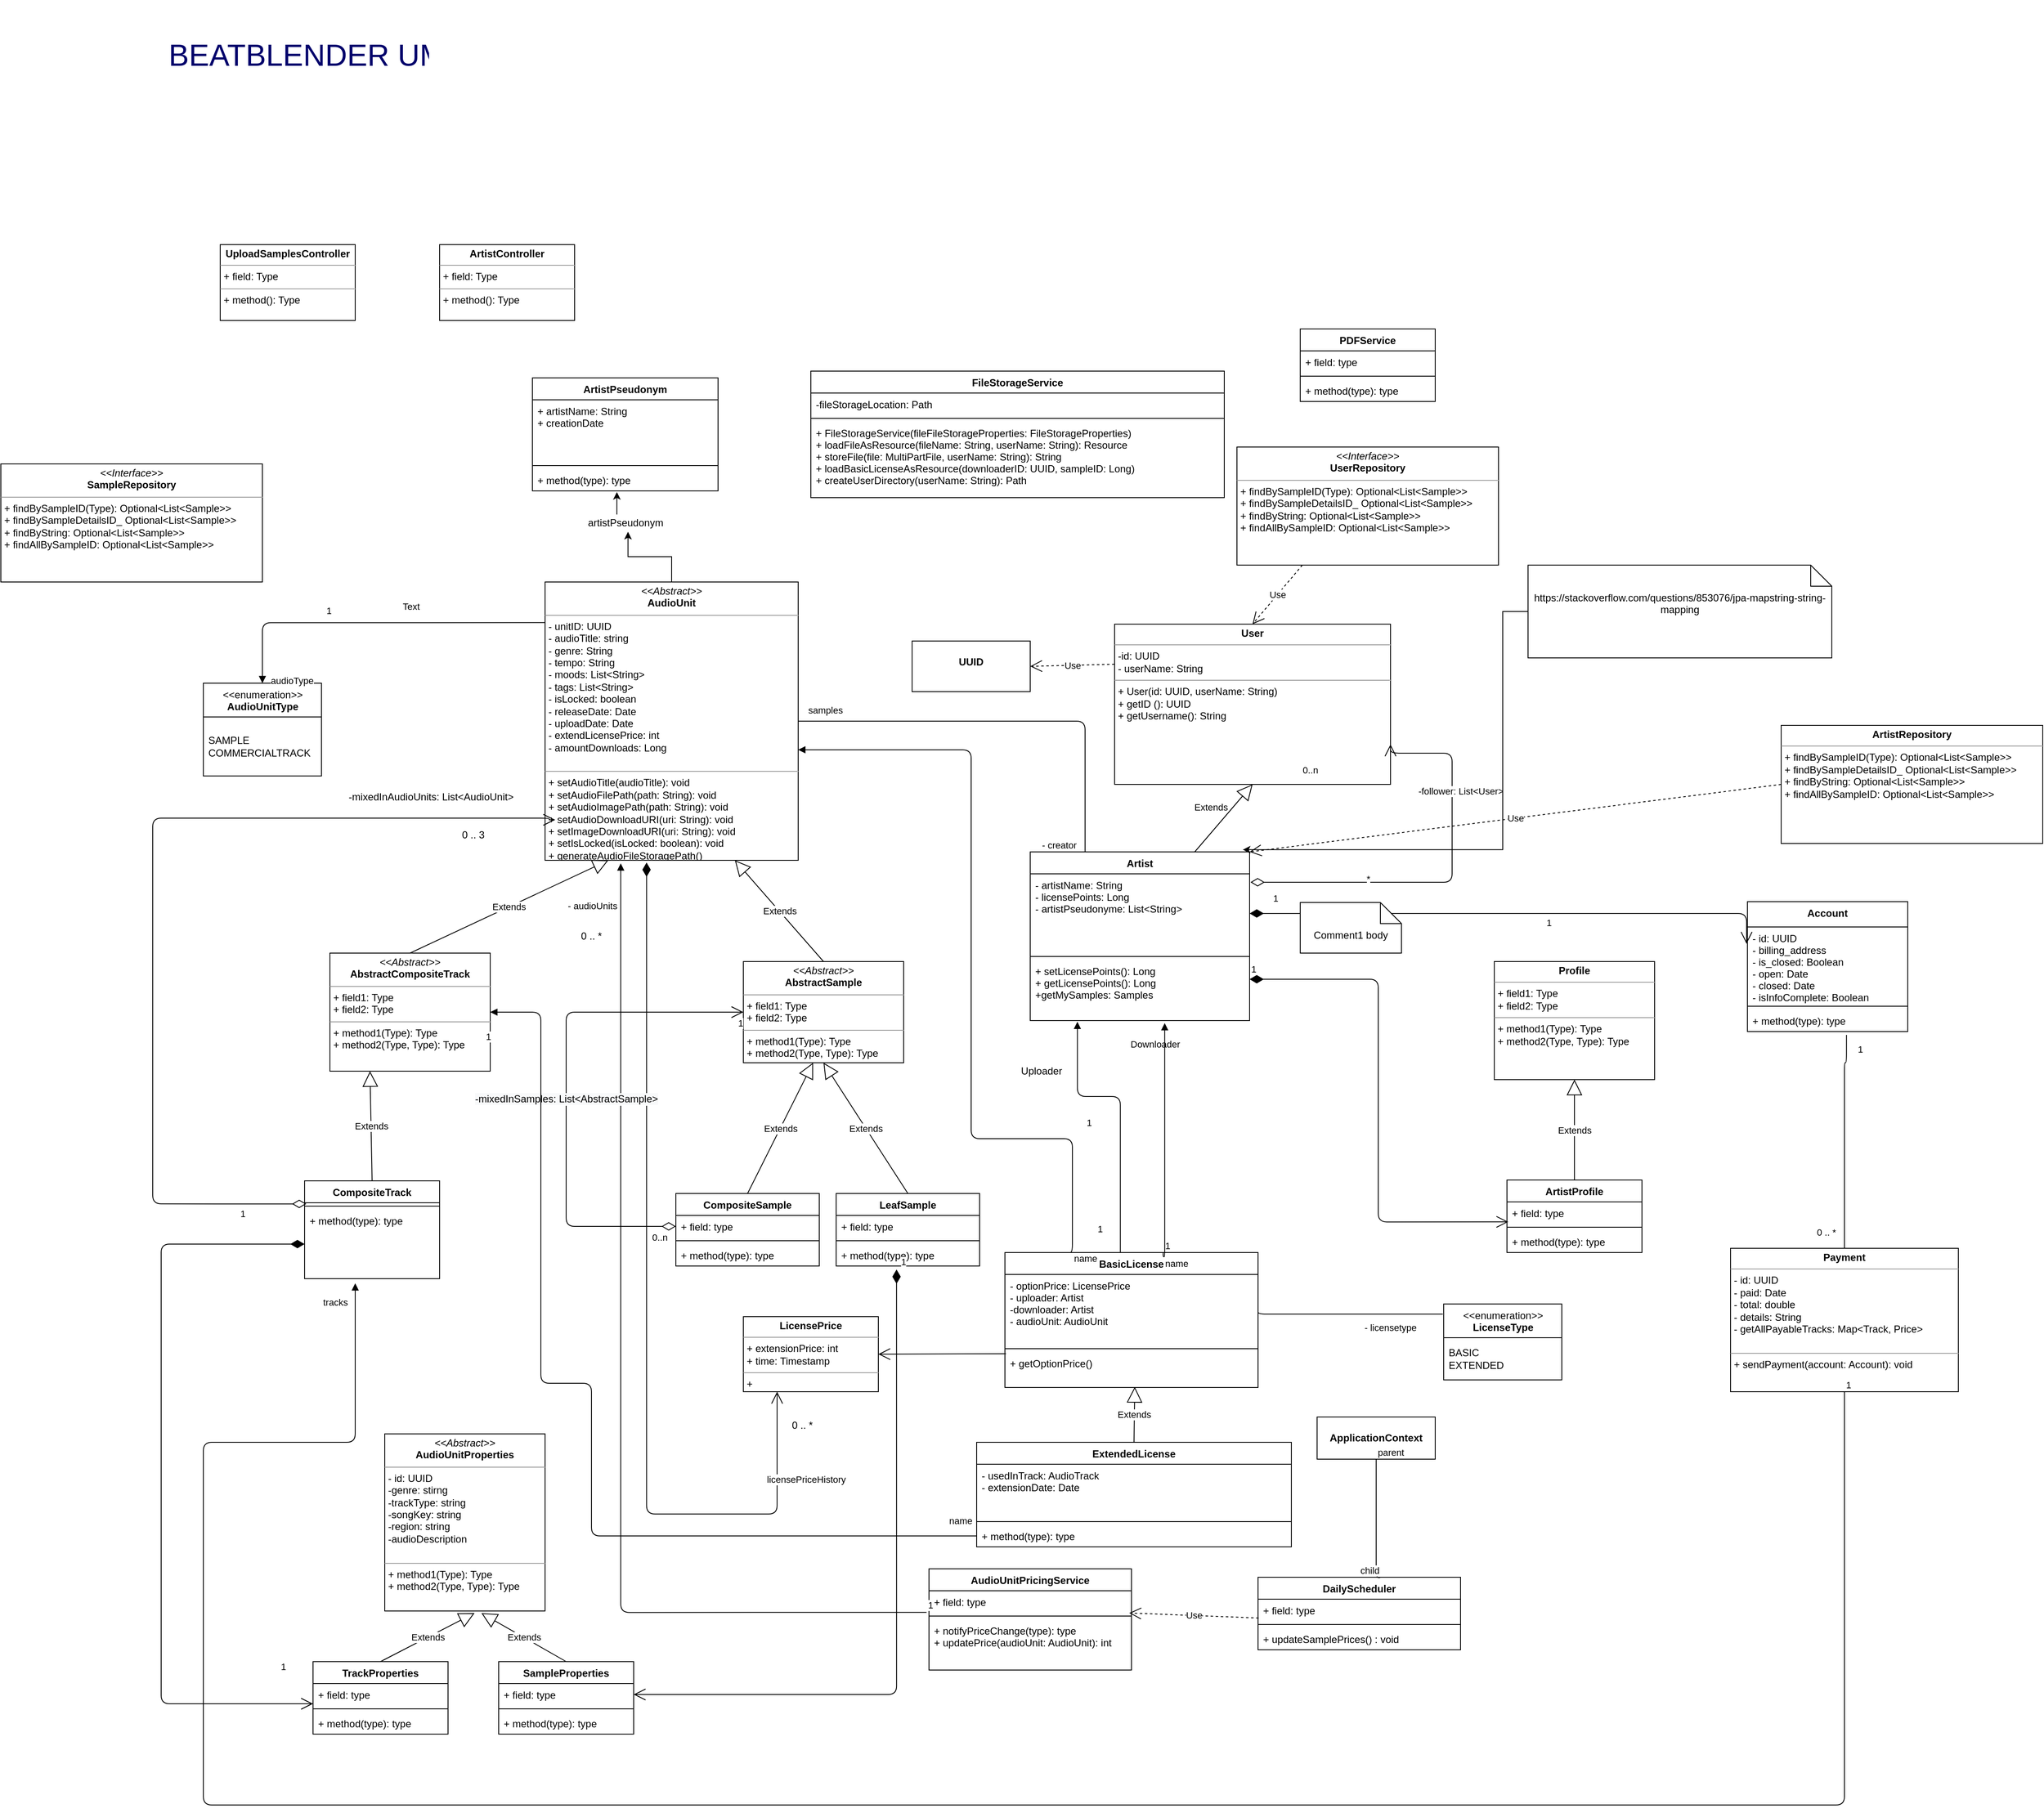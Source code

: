 <mxfile version="14.7.0" type="github" pages="26">
  <diagram id="GSHQoXWdDnwxuEsXmZNg" name="BB_Class-Diagramm">
    <mxGraphModel dx="1946" dy="1813" grid="1" gridSize="10" guides="1" tooltips="1" connect="1" arrows="1" fold="1" page="1" pageScale="1" pageWidth="827" pageHeight="1169" math="0" shadow="0">
      <root>
        <mxCell id="0" />
        <mxCell id="1" parent="0" />
        <mxCell id="JvwtRz_oV_W1PVAPgACB-16" value="&lt;p style=&quot;margin: 0px ; margin-top: 4px ; text-align: center&quot;&gt;&lt;b&gt;User&lt;/b&gt;&lt;/p&gt;&lt;hr size=&quot;1&quot;&gt;&lt;p style=&quot;margin: 0px ; margin-left: 4px&quot;&gt;-id: UUID&lt;/p&gt;&lt;p style=&quot;margin: 0px ; margin-left: 4px&quot;&gt;- userName: String&lt;/p&gt;&lt;hr size=&quot;1&quot;&gt;&lt;p style=&quot;margin: 0px ; margin-left: 4px&quot;&gt;+ User(id: UUID, userName: String)&lt;/p&gt;&lt;p style=&quot;margin: 0px ; margin-left: 4px&quot;&gt;+&lt;span&gt;&amp;nbsp;getID (): UUID&lt;/span&gt;&lt;/p&gt;&lt;p style=&quot;margin: 0px ; margin-left: 4px&quot;&gt;&lt;span&gt;+ getUsername(): String&lt;/span&gt;&lt;/p&gt;" style="verticalAlign=top;align=left;overflow=fill;fontSize=12;fontFamily=Helvetica;html=1;fillColor=#FFFFFF;" parent="1" vertex="1">
          <mxGeometry x="640" y="370" width="327" height="190" as="geometry" />
        </mxCell>
        <mxCell id="JvwtRz_oV_W1PVAPgACB-17" value="Extends" style="endArrow=block;endSize=16;endFill=0;html=1;entryX=0.5;entryY=1;entryDx=0;entryDy=0;exitX=0.75;exitY=0;exitDx=0;exitDy=0;" parent="1" source="JvwtRz_oV_W1PVAPgACB-18" target="JvwtRz_oV_W1PVAPgACB-16" edge="1">
          <mxGeometry y="20" width="160" relative="1" as="geometry">
            <mxPoint x="761" y="590" as="sourcePoint" />
            <mxPoint x="771" y="520" as="targetPoint" />
            <Array as="points" />
            <mxPoint as="offset" />
          </mxGeometry>
        </mxCell>
        <mxCell id="JvwtRz_oV_W1PVAPgACB-18" value="Artist" style="swimlane;fontStyle=1;align=center;verticalAlign=top;childLayout=stackLayout;horizontal=1;startSize=26;horizontalStack=0;resizeParent=1;resizeParentMax=0;resizeLast=0;collapsible=1;marginBottom=0;fillColor=#FFFFFF;" parent="1" vertex="1">
          <mxGeometry x="540" y="640" width="260" height="200" as="geometry" />
        </mxCell>
        <mxCell id="JvwtRz_oV_W1PVAPgACB-19" value="- artistName: String&#xa;- licensePoints: Long&#xa;- artistPseudonyme: List&lt;String&gt;" style="text;strokeColor=none;fillColor=none;align=left;verticalAlign=top;spacingLeft=4;spacingRight=4;overflow=hidden;rotatable=0;points=[[0,0.5],[1,0.5]];portConstraint=eastwest;" parent="JvwtRz_oV_W1PVAPgACB-18" vertex="1">
          <mxGeometry y="26" width="260" height="94" as="geometry" />
        </mxCell>
        <mxCell id="JvwtRz_oV_W1PVAPgACB-20" value="" style="line;strokeWidth=1;fillColor=none;align=left;verticalAlign=middle;spacingTop=-1;spacingLeft=3;spacingRight=3;rotatable=0;labelPosition=right;points=[];portConstraint=eastwest;" parent="JvwtRz_oV_W1PVAPgACB-18" vertex="1">
          <mxGeometry y="120" width="260" height="8" as="geometry" />
        </mxCell>
        <mxCell id="JvwtRz_oV_W1PVAPgACB-21" value="+ setLicensePoints(): Long&#xa;+ getLicensePoints(): Long&#xa;+getMySamples: Samples" style="text;strokeColor=none;fillColor=none;align=left;verticalAlign=top;spacingLeft=4;spacingRight=4;overflow=hidden;rotatable=0;points=[[0,0.5],[1,0.5]];portConstraint=eastwest;" parent="JvwtRz_oV_W1PVAPgACB-18" vertex="1">
          <mxGeometry y="128" width="260" height="72" as="geometry" />
        </mxCell>
        <mxCell id="JvwtRz_oV_W1PVAPgACB-28" value="BasicLicense" style="swimlane;fontStyle=1;align=center;verticalAlign=top;childLayout=stackLayout;horizontal=1;startSize=26;horizontalStack=0;resizeParent=1;resizeParentMax=0;resizeLast=0;collapsible=1;marginBottom=0;fillColor=#FFFFFF;" parent="1" vertex="1">
          <mxGeometry x="510" y="1115" width="300" height="160" as="geometry" />
        </mxCell>
        <mxCell id="JvwtRz_oV_W1PVAPgACB-29" value="- optionPrice: LicensePrice&#xa;- uploader: Artist&#xa;-downloader: Artist&#xa;- audioUnit: AudioUnit&#xa;&#xa;&#xa;" style="text;strokeColor=none;fillColor=none;align=left;verticalAlign=top;spacingLeft=4;spacingRight=4;overflow=hidden;rotatable=0;points=[[0,0.5],[1,0.5]];portConstraint=eastwest;" parent="JvwtRz_oV_W1PVAPgACB-28" vertex="1">
          <mxGeometry y="26" width="300" height="84" as="geometry" />
        </mxCell>
        <mxCell id="JvwtRz_oV_W1PVAPgACB-30" value="" style="line;strokeWidth=1;fillColor=none;align=left;verticalAlign=middle;spacingTop=-1;spacingLeft=3;spacingRight=3;rotatable=0;labelPosition=right;points=[];portConstraint=eastwest;" parent="JvwtRz_oV_W1PVAPgACB-28" vertex="1">
          <mxGeometry y="110" width="300" height="8" as="geometry" />
        </mxCell>
        <mxCell id="JvwtRz_oV_W1PVAPgACB-31" value="+ getOptionPrice()" style="text;strokeColor=none;fillColor=none;align=left;verticalAlign=top;spacingLeft=4;spacingRight=4;overflow=hidden;rotatable=0;points=[[0,0.5],[1,0.5]];portConstraint=eastwest;" parent="JvwtRz_oV_W1PVAPgACB-28" vertex="1">
          <mxGeometry y="118" width="300" height="42" as="geometry" />
        </mxCell>
        <mxCell id="JvwtRz_oV_W1PVAPgACB-24" value="&amp;lt;&amp;lt;enumeration&amp;gt;&amp;gt;&lt;br&gt;&lt;b&gt;LicenseType&lt;/b&gt;" style="swimlane;fontStyle=0;align=center;verticalAlign=top;childLayout=stackLayout;horizontal=1;startSize=40;horizontalStack=0;resizeParent=1;resizeParentMax=0;resizeLast=0;collapsible=0;marginBottom=0;html=1;fillColor=#FFFFFF;" parent="1" vertex="1">
          <mxGeometry x="1030" y="1176" width="140" height="90" as="geometry" />
        </mxCell>
        <mxCell id="JvwtRz_oV_W1PVAPgACB-25" value="BASIC&lt;br&gt;EXTENDED" style="text;html=1;strokeColor=none;fillColor=none;align=left;verticalAlign=middle;spacingLeft=4;spacingRight=4;overflow=hidden;rotatable=0;points=[[0,0.5],[1,0.5]];portConstraint=eastwest;" parent="JvwtRz_oV_W1PVAPgACB-24" vertex="1">
          <mxGeometry y="40" width="140" height="50" as="geometry" />
        </mxCell>
        <mxCell id="JvwtRz_oV_W1PVAPgACB-59" value="" style="endArrow=none;html=1;edgeStyle=orthogonalEdgeStyle;exitX=1;exitY=0.5;exitDx=0;exitDy=0;" parent="1" source="JvwtRz_oV_W1PVAPgACB-29" edge="1">
          <mxGeometry relative="1" as="geometry">
            <mxPoint x="790" y="1251" as="sourcePoint" />
            <mxPoint x="1029" y="1188" as="targetPoint" />
            <Array as="points">
              <mxPoint x="1029" y="1188" />
            </Array>
          </mxGeometry>
        </mxCell>
        <mxCell id="JvwtRz_oV_W1PVAPgACB-61" value="- licensetype" style="edgeLabel;resizable=0;html=1;align=right;verticalAlign=bottom;" parent="JvwtRz_oV_W1PVAPgACB-59" connectable="0" vertex="1">
          <mxGeometry x="1" relative="1" as="geometry">
            <mxPoint x="-30.2" y="24.2" as="offset" />
          </mxGeometry>
        </mxCell>
        <mxCell id="JvwtRz_oV_W1PVAPgACB-65" value="&lt;font style=&quot;font-size: 36px&quot; color=&quot;#00006b&quot;&gt;BEATBLENDER UML CLASS DIAGRAMM&lt;/font&gt;" style="text;html=1;strokeColor=none;fillColor=none;align=center;verticalAlign=middle;whiteSpace=wrap;rounded=0;" parent="1" vertex="1">
          <mxGeometry x="-540" y="-370" width="800" height="130" as="geometry" />
        </mxCell>
        <mxCell id="JvwtRz_oV_W1PVAPgACB-67" value="&lt;p style=&quot;margin: 0px ; margin-top: 4px ; text-align: center&quot;&gt;&lt;i&gt;&amp;lt;&amp;lt;Interface&amp;gt;&amp;gt;&lt;/i&gt;&lt;br&gt;&lt;b&gt;SampleRepository&lt;/b&gt;&lt;/p&gt;&lt;hr size=&quot;1&quot;&gt;&lt;p style=&quot;margin: 0px ; margin-left: 4px&quot;&gt;+ findBySampleID(Type): Optional&amp;lt;List&amp;lt;Sample&amp;gt;&amp;gt;&lt;br&gt;+ findBySampleDetailsID_ Optional&amp;lt;List&amp;lt;Sample&amp;gt;&amp;gt;&lt;/p&gt;&lt;p style=&quot;margin: 0px ; margin-left: 4px&quot;&gt;+ findByString: Optional&amp;lt;List&amp;lt;Sample&amp;gt;&amp;gt;&lt;/p&gt;&lt;p style=&quot;margin: 0px ; margin-left: 4px&quot;&gt;+ findAllBySampleID: Optional&amp;lt;List&amp;lt;Sample&amp;gt;&amp;gt;&lt;/p&gt;" style="verticalAlign=top;align=left;overflow=fill;fontSize=12;fontFamily=Helvetica;html=1;fillColor=#FFFFFF;" parent="1" vertex="1">
          <mxGeometry x="-680" y="180" width="310" height="140" as="geometry" />
        </mxCell>
        <mxCell id="mbQKEmgjk5d1P-NaSBLS-1" value="&lt;p style=&quot;margin: 0px ; margin-top: 4px ; text-align: center&quot;&gt;&lt;br&gt;&lt;b&gt;UUID&lt;/b&gt;&lt;/p&gt;" style="verticalAlign=top;align=left;overflow=fill;fontSize=12;fontFamily=Helvetica;html=1;fillColor=#FFFFFF;" parent="1" vertex="1">
          <mxGeometry x="400" y="390" width="140" height="60" as="geometry" />
        </mxCell>
        <mxCell id="mbQKEmgjk5d1P-NaSBLS-2" value="Use" style="endArrow=open;endSize=12;dashed=1;html=1;exitX=0;exitY=0.25;exitDx=0;exitDy=0;entryX=1;entryY=0.5;entryDx=0;entryDy=0;" parent="1" source="JvwtRz_oV_W1PVAPgACB-16" target="mbQKEmgjk5d1P-NaSBLS-1" edge="1">
          <mxGeometry width="160" relative="1" as="geometry">
            <mxPoint x="871" y="475" as="sourcePoint" />
            <mxPoint x="1051" y="474.5" as="targetPoint" />
          </mxGeometry>
        </mxCell>
        <mxCell id="XCodTLOFgKz1n8tZopQn-1" value="1" style="endArrow=open;html=1;endSize=12;startArrow=diamondThin;startSize=14;startFill=1;edgeStyle=orthogonalEdgeStyle;align=left;verticalAlign=bottom;exitX=0;exitY=0.5;exitDx=0;exitDy=0;" parent="1" source="XCodTLOFgKz1n8tZopQn-13" target="XCodTLOFgKz1n8tZopQn-96" edge="1">
          <mxGeometry x="0.909" y="35" relative="1" as="geometry">
            <mxPoint x="-320" y="1148.664" as="sourcePoint" />
            <mxPoint x="-490" y="1420" as="targetPoint" />
            <Array as="points">
              <mxPoint x="-490" y="1105" />
              <mxPoint x="-490" y="1650" />
            </Array>
            <mxPoint as="offset" />
          </mxGeometry>
        </mxCell>
        <mxCell id="XCodTLOFgKz1n8tZopQn-3" value="Downloader" style="endArrow=block;endFill=1;html=1;edgeStyle=orthogonalEdgeStyle;align=left;verticalAlign=top;exitX=0.456;exitY=0;exitDx=0;exitDy=0;exitPerimeter=0;entryX=0.215;entryY=1.019;entryDx=0;entryDy=0;entryPerimeter=0;" parent="1" source="JvwtRz_oV_W1PVAPgACB-28" target="JvwtRz_oV_W1PVAPgACB-21" edge="1">
          <mxGeometry x="0.915" y="-61" relative="1" as="geometry">
            <mxPoint x="620" y="850" as="sourcePoint" />
            <mxPoint x="598" y="878" as="targetPoint" />
            <Array as="points">
              <mxPoint x="647" y="930" />
              <mxPoint x="596" y="930" />
            </Array>
            <mxPoint as="offset" />
          </mxGeometry>
        </mxCell>
        <mxCell id="XCodTLOFgKz1n8tZopQn-4" value="1" style="edgeLabel;resizable=0;html=1;align=left;verticalAlign=bottom;" parent="XCodTLOFgKz1n8tZopQn-3" connectable="0" vertex="1">
          <mxGeometry x="-1" relative="1" as="geometry">
            <mxPoint x="-28.66" y="-20" as="offset" />
          </mxGeometry>
        </mxCell>
        <mxCell id="XCodTLOFgKz1n8tZopQn-5" value="Uploader" style="text;html=1;align=center;verticalAlign=middle;resizable=0;points=[];autosize=1;" parent="1" vertex="1">
          <mxGeometry x="523" y="890" width="60" height="20" as="geometry" />
        </mxCell>
        <mxCell id="XCodTLOFgKz1n8tZopQn-7" value="name" style="endArrow=block;endFill=1;html=1;edgeStyle=orthogonalEdgeStyle;align=left;verticalAlign=top;entryX=0.613;entryY=1.042;entryDx=0;entryDy=0;entryPerimeter=0;exitX=0.625;exitY=0;exitDx=0;exitDy=0;exitPerimeter=0;" parent="1" source="JvwtRz_oV_W1PVAPgACB-28" target="JvwtRz_oV_W1PVAPgACB-21" edge="1">
          <mxGeometry x="-1" relative="1" as="geometry">
            <mxPoint x="660" y="1060" as="sourcePoint" />
            <mxPoint x="820" y="1060" as="targetPoint" />
            <Array as="points">
              <mxPoint x="698" y="1120" />
              <mxPoint x="699" y="1120" />
            </Array>
          </mxGeometry>
        </mxCell>
        <mxCell id="XCodTLOFgKz1n8tZopQn-8" value="1" style="edgeLabel;resizable=0;html=1;align=left;verticalAlign=bottom;" parent="XCodTLOFgKz1n8tZopQn-7" connectable="0" vertex="1">
          <mxGeometry x="-1" relative="1" as="geometry" />
        </mxCell>
        <mxCell id="6sZFaTEArhaNPhjH9rXA-11" style="edgeStyle=orthogonalEdgeStyle;rounded=0;orthogonalLoop=1;jettySize=auto;html=1;entryX=0.455;entryY=1.051;entryDx=0;entryDy=0;entryPerimeter=0;" parent="1" source="6sZFaTEArhaNPhjH9rXA-12" target="6sZFaTEArhaNPhjH9rXA-10" edge="1">
          <mxGeometry relative="1" as="geometry">
            <Array as="points">
              <mxPoint x="50" y="240" />
              <mxPoint x="50" y="240" />
            </Array>
          </mxGeometry>
        </mxCell>
        <mxCell id="XCodTLOFgKz1n8tZopQn-9" value="&lt;p style=&quot;margin: 0px ; margin-top: 4px ; text-align: center&quot;&gt;&lt;i&gt;&amp;lt;&amp;lt;Abstract&amp;gt;&amp;gt;&lt;/i&gt;&lt;br&gt;&lt;b&gt;AudioUnit&lt;/b&gt;&lt;/p&gt;&lt;hr size=&quot;1&quot;&gt;&lt;p style=&quot;margin: 0px ; margin-left: 4px&quot;&gt;- unitID: UUID&lt;/p&gt;&lt;p style=&quot;margin: 0px ; margin-left: 4px&quot;&gt;- audioTitle: string&lt;br&gt;&lt;/p&gt;&lt;p style=&quot;margin: 0px ; margin-left: 4px&quot;&gt;- genre: String&lt;/p&gt;&lt;p style=&quot;margin: 0px ; margin-left: 4px&quot;&gt;- tempo: String&lt;/p&gt;&lt;p style=&quot;margin: 0px ; margin-left: 4px&quot;&gt;- moods: List&amp;lt;String&amp;gt;&lt;/p&gt;&lt;p style=&quot;margin: 0px ; margin-left: 4px&quot;&gt;- tags: List&amp;lt;String&amp;gt;&lt;/p&gt;&lt;p style=&quot;margin: 0px ; margin-left: 4px&quot;&gt;- isLocked: boolean&lt;br&gt;&lt;/p&gt;&lt;p style=&quot;margin: 0px ; margin-left: 4px&quot;&gt;- releaseDate: Date&lt;/p&gt;&lt;p style=&quot;margin: 0px ; margin-left: 4px&quot;&gt;- uploadDate: Date&lt;/p&gt;&lt;p style=&quot;margin: 0px ; margin-left: 4px&quot;&gt;- extendLicensePrice: int&lt;/p&gt;&lt;p style=&quot;margin: 0px ; margin-left: 4px&quot;&gt;- amountDownloads: Long&lt;/p&gt;&lt;p style=&quot;margin: 0px ; margin-left: 4px&quot;&gt;&lt;br&gt;&lt;/p&gt;&lt;hr size=&quot;1&quot;&gt;&lt;p style=&quot;margin: 0px ; margin-left: 4px&quot;&gt;+ setAudioTitle(audioTitle): void&lt;br&gt;+ setAudioFilePath(path: String): void&lt;/p&gt;&lt;p style=&quot;margin: 0px ; margin-left: 4px&quot;&gt;+ setAudioImagePath(path: String): void&lt;/p&gt;&lt;p style=&quot;margin: 0px ; margin-left: 4px&quot;&gt;+ setAudioDownloadURI(uri: String): void&lt;/p&gt;&lt;p style=&quot;margin: 0px ; margin-left: 4px&quot;&gt;+ setImageDownloadURI(uri: String): void&lt;/p&gt;&lt;p style=&quot;margin: 0px ; margin-left: 4px&quot;&gt;+ setIsLocked(isLocked: boolean): void&lt;/p&gt;&lt;p style=&quot;margin: 0px ; margin-left: 4px&quot;&gt;+ generateAudioFileStoragePath()&lt;/p&gt;" style="verticalAlign=top;align=left;overflow=fill;fontSize=12;fontFamily=Helvetica;html=1;" parent="1" vertex="1">
          <mxGeometry x="-35" y="320" width="300" height="330" as="geometry" />
        </mxCell>
        <mxCell id="XCodTLOFgKz1n8tZopQn-10" value="CompositeTrack" style="swimlane;fontStyle=1;align=center;verticalAlign=top;childLayout=stackLayout;horizontal=1;startSize=26;horizontalStack=0;resizeParent=1;resizeParentMax=0;resizeLast=0;collapsible=1;marginBottom=0;" parent="1" vertex="1">
          <mxGeometry x="-320" y="1030" width="160" height="116" as="geometry" />
        </mxCell>
        <mxCell id="XCodTLOFgKz1n8tZopQn-12" value="" style="line;strokeWidth=1;fillColor=none;align=left;verticalAlign=middle;spacingTop=-1;spacingLeft=3;spacingRight=3;rotatable=0;labelPosition=right;points=[];portConstraint=eastwest;" parent="XCodTLOFgKz1n8tZopQn-10" vertex="1">
          <mxGeometry y="26" width="160" height="8" as="geometry" />
        </mxCell>
        <mxCell id="XCodTLOFgKz1n8tZopQn-13" value="+ method(type): type" style="text;strokeColor=none;fillColor=none;align=left;verticalAlign=top;spacingLeft=4;spacingRight=4;overflow=hidden;rotatable=0;points=[[0,0.5],[1,0.5]];portConstraint=eastwest;" parent="XCodTLOFgKz1n8tZopQn-10" vertex="1">
          <mxGeometry y="34" width="160" height="82" as="geometry" />
        </mxCell>
        <mxCell id="XCodTLOFgKz1n8tZopQn-14" value="Extends" style="endArrow=block;endSize=16;endFill=0;html=1;entryX=0.75;entryY=1;entryDx=0;entryDy=0;exitX=0.5;exitY=0;exitDx=0;exitDy=0;" parent="1" source="XCodTLOFgKz1n8tZopQn-93" target="XCodTLOFgKz1n8tZopQn-9" edge="1">
          <mxGeometry width="160" relative="1" as="geometry">
            <mxPoint x="295" y="854" as="sourcePoint" />
            <mxPoint x="170" y="700" as="targetPoint" />
          </mxGeometry>
        </mxCell>
        <mxCell id="XCodTLOFgKz1n8tZopQn-15" value="Extends" style="endArrow=block;endSize=16;endFill=0;html=1;entryX=0.25;entryY=1;entryDx=0;entryDy=0;exitX=0.5;exitY=0;exitDx=0;exitDy=0;" parent="1" source="XCodTLOFgKz1n8tZopQn-106" target="XCodTLOFgKz1n8tZopQn-9" edge="1">
          <mxGeometry width="160" relative="1" as="geometry">
            <mxPoint x="10" y="700" as="sourcePoint" />
            <mxPoint x="170" y="700" as="targetPoint" />
          </mxGeometry>
        </mxCell>
        <mxCell id="XCodTLOFgKz1n8tZopQn-19" value="" style="endArrow=none;html=1;edgeStyle=orthogonalEdgeStyle;exitX=1;exitY=0.5;exitDx=0;exitDy=0;entryX=0.25;entryY=0;entryDx=0;entryDy=0;" parent="1" source="XCodTLOFgKz1n8tZopQn-9" target="JvwtRz_oV_W1PVAPgACB-18" edge="1">
          <mxGeometry relative="1" as="geometry">
            <mxPoint x="400" y="793" as="sourcePoint" />
            <mxPoint x="550" y="676" as="targetPoint" />
            <Array as="points">
              <mxPoint x="605" y="485" />
            </Array>
          </mxGeometry>
        </mxCell>
        <mxCell id="XCodTLOFgKz1n8tZopQn-20" value="samples" style="edgeLabel;resizable=0;html=1;align=left;verticalAlign=bottom;" parent="XCodTLOFgKz1n8tZopQn-19" connectable="0" vertex="1">
          <mxGeometry x="-1" relative="1" as="geometry">
            <mxPoint x="10" y="-5.0" as="offset" />
          </mxGeometry>
        </mxCell>
        <mxCell id="XCodTLOFgKz1n8tZopQn-21" value="- creator" style="edgeLabel;resizable=0;html=1;align=right;verticalAlign=bottom;" parent="XCodTLOFgKz1n8tZopQn-19" connectable="0" vertex="1">
          <mxGeometry x="1" relative="1" as="geometry">
            <mxPoint x="-10" as="offset" />
          </mxGeometry>
        </mxCell>
        <mxCell id="XCodTLOFgKz1n8tZopQn-27" value="1" style="endArrow=open;html=1;endSize=12;startArrow=diamondThin;startSize=14;startFill=0;edgeStyle=orthogonalEdgeStyle;align=left;verticalAlign=bottom;exitX=0.013;exitY=0.167;exitDx=0;exitDy=0;exitPerimeter=0;" parent="1" source="XCodTLOFgKz1n8tZopQn-12" edge="1">
          <mxGeometry x="-0.856" y="21" relative="1" as="geometry">
            <mxPoint x="-320" y="1108" as="sourcePoint" />
            <mxPoint x="-23" y="602" as="targetPoint" />
            <Array as="points">
              <mxPoint x="-500" y="1057" />
              <mxPoint x="-500" y="600" />
              <mxPoint x="-30" y="600" />
              <mxPoint x="-30" y="602" />
            </Array>
            <mxPoint as="offset" />
          </mxGeometry>
        </mxCell>
        <mxCell id="XCodTLOFgKz1n8tZopQn-29" value="&lt;p style=&quot;margin: 0px ; margin-top: 4px ; text-align: center&quot;&gt;&lt;i&gt;&amp;lt;&amp;lt;Abstract&amp;gt;&amp;gt;&lt;/i&gt;&lt;br&gt;&lt;b&gt;AudioUnitProperties&lt;/b&gt;&lt;/p&gt;&lt;hr size=&quot;1&quot;&gt;&lt;p style=&quot;margin: 0px ; margin-left: 4px&quot;&gt;- id: UUID&lt;br style=&quot;padding: 0px ; margin: 0px&quot;&gt;-genre: stirng&lt;br style=&quot;padding: 0px ; margin: 0px&quot;&gt;-trackType: string&lt;br style=&quot;padding: 0px ; margin: 0px&quot;&gt;-songKey: string&lt;br style=&quot;padding: 0px ; margin: 0px&quot;&gt;-region: string&lt;br style=&quot;padding: 0px ; margin: 0px&quot;&gt;-audioDescription&lt;/p&gt;&lt;div style=&quot;padding: 0px ; margin: 0px&quot;&gt;&lt;br style=&quot;padding: 0px ; margin: 0px&quot;&gt;&lt;/div&gt;&lt;hr size=&quot;1&quot;&gt;&lt;p style=&quot;margin: 0px ; margin-left: 4px&quot;&gt;+ method1(Type): Type&lt;br&gt;+ method2(Type, Type): Type&lt;/p&gt;" style="verticalAlign=top;align=left;overflow=fill;fontSize=12;fontFamily=Helvetica;html=1;" parent="1" vertex="1">
          <mxGeometry x="-225" y="1330" width="190" height="210" as="geometry" />
        </mxCell>
        <mxCell id="XCodTLOFgKz1n8tZopQn-30" value="name" style="endArrow=block;endFill=1;html=1;edgeStyle=orthogonalEdgeStyle;align=left;verticalAlign=top;exitX=0.25;exitY=0;exitDx=0;exitDy=0;entryX=1;entryY=0.603;entryDx=0;entryDy=0;entryPerimeter=0;" parent="1" source="JvwtRz_oV_W1PVAPgACB-28" target="XCodTLOFgKz1n8tZopQn-9" edge="1">
          <mxGeometry x="-0.909" y="-31" relative="1" as="geometry">
            <mxPoint x="-80" y="1030" as="sourcePoint" />
            <mxPoint x="80" y="1030" as="targetPoint" />
            <Array as="points">
              <mxPoint x="590" y="1115" />
              <mxPoint x="590" y="980" />
              <mxPoint x="470" y="980" />
              <mxPoint x="470" y="519" />
            </Array>
            <mxPoint x="-31" y="31" as="offset" />
          </mxGeometry>
        </mxCell>
        <mxCell id="XCodTLOFgKz1n8tZopQn-31" value="1" style="edgeLabel;resizable=0;html=1;align=left;verticalAlign=bottom;" parent="XCodTLOFgKz1n8tZopQn-30" connectable="0" vertex="1">
          <mxGeometry x="-1" relative="1" as="geometry">
            <mxPoint x="20" y="-146" as="offset" />
          </mxGeometry>
        </mxCell>
        <mxCell id="XCodTLOFgKz1n8tZopQn-38" value="&amp;lt;&amp;lt;enumeration&amp;gt;&amp;gt;&lt;br&gt;&lt;b&gt;AudioUnitType&lt;/b&gt;" style="swimlane;fontStyle=0;align=center;verticalAlign=top;childLayout=stackLayout;horizontal=1;startSize=40;horizontalStack=0;resizeParent=1;resizeParentMax=0;resizeLast=0;collapsible=0;marginBottom=0;html=1;fillColor=#FFFFFF;" parent="1" vertex="1">
          <mxGeometry x="-440" y="440" width="140" height="110" as="geometry" />
        </mxCell>
        <mxCell id="XCodTLOFgKz1n8tZopQn-39" value="SAMPLE&lt;br&gt;COMMERCIALTRACK" style="text;html=1;strokeColor=none;fillColor=none;align=left;verticalAlign=middle;spacingLeft=4;spacingRight=4;overflow=hidden;rotatable=0;points=[[0,0.5],[1,0.5]];portConstraint=eastwest;" parent="XCodTLOFgKz1n8tZopQn-38" vertex="1">
          <mxGeometry y="40" width="140" height="70" as="geometry" />
        </mxCell>
        <mxCell id="XCodTLOFgKz1n8tZopQn-40" value="audioType" style="endArrow=block;endFill=1;html=1;edgeStyle=orthogonalEdgeStyle;align=left;verticalAlign=top;exitX=0;exitY=0.146;exitDx=0;exitDy=0;exitPerimeter=0;entryX=0.5;entryY=0;entryDx=0;entryDy=0;" parent="1" source="XCodTLOFgKz1n8tZopQn-9" target="XCodTLOFgKz1n8tZopQn-38" edge="1">
          <mxGeometry x="0.899" y="4" relative="1" as="geometry">
            <mxPoint x="200" y="410" as="sourcePoint" />
            <mxPoint x="-300" y="480" as="targetPoint" />
            <Array as="points">
              <mxPoint x="-370" y="368" />
            </Array>
            <mxPoint x="4" y="4" as="offset" />
          </mxGeometry>
        </mxCell>
        <mxCell id="XCodTLOFgKz1n8tZopQn-41" value="1" style="edgeLabel;resizable=0;html=1;align=left;verticalAlign=bottom;" parent="XCodTLOFgKz1n8tZopQn-40" connectable="0" vertex="1">
          <mxGeometry x="-1" relative="1" as="geometry">
            <mxPoint x="-261.14" y="-5.53" as="offset" />
          </mxGeometry>
        </mxCell>
        <mxCell id="Pu4a_ClzCwzfbZU3VX1H-4" value="Text" style="edgeLabel;html=1;align=center;verticalAlign=middle;resizable=0;points=[];" parent="XCodTLOFgKz1n8tZopQn-40" vertex="1" connectable="0">
          <mxGeometry x="-0.147" y="4" relative="1" as="geometry">
            <mxPoint x="14" y="-23.41" as="offset" />
          </mxGeometry>
        </mxCell>
        <mxCell id="XCodTLOFgKz1n8tZopQn-82" value="LeafSample" style="swimlane;fontStyle=1;align=center;verticalAlign=top;childLayout=stackLayout;horizontal=1;startSize=26;horizontalStack=0;resizeParent=1;resizeParentMax=0;resizeLast=0;collapsible=1;marginBottom=0;fillColor=#FFFFFF;" parent="1" vertex="1">
          <mxGeometry x="310" y="1045" width="170" height="86" as="geometry" />
        </mxCell>
        <mxCell id="XCodTLOFgKz1n8tZopQn-83" value="+ field: type" style="text;strokeColor=none;fillColor=none;align=left;verticalAlign=top;spacingLeft=4;spacingRight=4;overflow=hidden;rotatable=0;points=[[0,0.5],[1,0.5]];portConstraint=eastwest;" parent="XCodTLOFgKz1n8tZopQn-82" vertex="1">
          <mxGeometry y="26" width="170" height="26" as="geometry" />
        </mxCell>
        <mxCell id="XCodTLOFgKz1n8tZopQn-84" value="" style="line;strokeWidth=1;fillColor=none;align=left;verticalAlign=middle;spacingTop=-1;spacingLeft=3;spacingRight=3;rotatable=0;labelPosition=right;points=[];portConstraint=eastwest;" parent="XCodTLOFgKz1n8tZopQn-82" vertex="1">
          <mxGeometry y="52" width="170" height="8" as="geometry" />
        </mxCell>
        <mxCell id="XCodTLOFgKz1n8tZopQn-85" value="+ method(type): type" style="text;strokeColor=none;fillColor=none;align=left;verticalAlign=top;spacingLeft=4;spacingRight=4;overflow=hidden;rotatable=0;points=[[0,0.5],[1,0.5]];portConstraint=eastwest;" parent="XCodTLOFgKz1n8tZopQn-82" vertex="1">
          <mxGeometry y="60" width="170" height="26" as="geometry" />
        </mxCell>
        <mxCell id="XCodTLOFgKz1n8tZopQn-90" value="Extends" style="endArrow=block;endSize=16;endFill=0;html=1;entryX=0.5;entryY=1;entryDx=0;entryDy=0;exitX=0.5;exitY=0;exitDx=0;exitDy=0;" parent="1" source="XCodTLOFgKz1n8tZopQn-82" target="XCodTLOFgKz1n8tZopQn-93" edge="1">
          <mxGeometry width="160" relative="1" as="geometry">
            <mxPoint x="280" y="1166" as="sourcePoint" />
            <mxPoint x="293" y="973" as="targetPoint" />
          </mxGeometry>
        </mxCell>
        <mxCell id="XCodTLOFgKz1n8tZopQn-93" value="&lt;p style=&quot;margin: 0px ; margin-top: 4px ; text-align: center&quot;&gt;&lt;i&gt;&amp;lt;&amp;lt;Abstract&amp;gt;&amp;gt;&lt;/i&gt;&lt;br&gt;&lt;b&gt;AbstractSample&lt;/b&gt;&lt;/p&gt;&lt;hr size=&quot;1&quot;&gt;&lt;p style=&quot;margin: 0px ; margin-left: 4px&quot;&gt;+ field1: Type&lt;br&gt;+ field2: Type&lt;/p&gt;&lt;hr size=&quot;1&quot;&gt;&lt;p style=&quot;margin: 0px ; margin-left: 4px&quot;&gt;+ method1(Type): Type&lt;br&gt;+ method2(Type, Type): Type&lt;/p&gt;" style="verticalAlign=top;align=left;overflow=fill;fontSize=12;fontFamily=Helvetica;html=1;fillColor=#FFFFFF;" parent="1" vertex="1">
          <mxGeometry x="200" y="770" width="190" height="120" as="geometry" />
        </mxCell>
        <mxCell id="XCodTLOFgKz1n8tZopQn-95" value="TrackProperties" style="swimlane;fontStyle=1;align=center;verticalAlign=top;childLayout=stackLayout;horizontal=1;startSize=26;horizontalStack=0;resizeParent=1;resizeParentMax=0;resizeLast=0;collapsible=1;marginBottom=0;fillColor=#FFFFFF;" parent="1" vertex="1">
          <mxGeometry x="-310" y="1600" width="160" height="86" as="geometry" />
        </mxCell>
        <mxCell id="XCodTLOFgKz1n8tZopQn-96" value="+ field: type" style="text;strokeColor=none;fillColor=none;align=left;verticalAlign=top;spacingLeft=4;spacingRight=4;overflow=hidden;rotatable=0;points=[[0,0.5],[1,0.5]];portConstraint=eastwest;" parent="XCodTLOFgKz1n8tZopQn-95" vertex="1">
          <mxGeometry y="26" width="160" height="26" as="geometry" />
        </mxCell>
        <mxCell id="XCodTLOFgKz1n8tZopQn-97" value="" style="line;strokeWidth=1;fillColor=none;align=left;verticalAlign=middle;spacingTop=-1;spacingLeft=3;spacingRight=3;rotatable=0;labelPosition=right;points=[];portConstraint=eastwest;" parent="XCodTLOFgKz1n8tZopQn-95" vertex="1">
          <mxGeometry y="52" width="160" height="8" as="geometry" />
        </mxCell>
        <mxCell id="XCodTLOFgKz1n8tZopQn-98" value="+ method(type): type" style="text;strokeColor=none;fillColor=none;align=left;verticalAlign=top;spacingLeft=4;spacingRight=4;overflow=hidden;rotatable=0;points=[[0,0.5],[1,0.5]];portConstraint=eastwest;" parent="XCodTLOFgKz1n8tZopQn-95" vertex="1">
          <mxGeometry y="60" width="160" height="26" as="geometry" />
        </mxCell>
        <mxCell id="XCodTLOFgKz1n8tZopQn-99" value="SampleProperties" style="swimlane;fontStyle=1;align=center;verticalAlign=top;childLayout=stackLayout;horizontal=1;startSize=26;horizontalStack=0;resizeParent=1;resizeParentMax=0;resizeLast=0;collapsible=1;marginBottom=0;fillColor=#FFFFFF;" parent="1" vertex="1">
          <mxGeometry x="-90" y="1600" width="160" height="86" as="geometry" />
        </mxCell>
        <mxCell id="XCodTLOFgKz1n8tZopQn-100" value="+ field: type" style="text;strokeColor=none;fillColor=none;align=left;verticalAlign=top;spacingLeft=4;spacingRight=4;overflow=hidden;rotatable=0;points=[[0,0.5],[1,0.5]];portConstraint=eastwest;" parent="XCodTLOFgKz1n8tZopQn-99" vertex="1">
          <mxGeometry y="26" width="160" height="26" as="geometry" />
        </mxCell>
        <mxCell id="XCodTLOFgKz1n8tZopQn-101" value="" style="line;strokeWidth=1;fillColor=none;align=left;verticalAlign=middle;spacingTop=-1;spacingLeft=3;spacingRight=3;rotatable=0;labelPosition=right;points=[];portConstraint=eastwest;" parent="XCodTLOFgKz1n8tZopQn-99" vertex="1">
          <mxGeometry y="52" width="160" height="8" as="geometry" />
        </mxCell>
        <mxCell id="XCodTLOFgKz1n8tZopQn-102" value="+ method(type): type" style="text;strokeColor=none;fillColor=none;align=left;verticalAlign=top;spacingLeft=4;spacingRight=4;overflow=hidden;rotatable=0;points=[[0,0.5],[1,0.5]];portConstraint=eastwest;" parent="XCodTLOFgKz1n8tZopQn-99" vertex="1">
          <mxGeometry y="60" width="160" height="26" as="geometry" />
        </mxCell>
        <mxCell id="XCodTLOFgKz1n8tZopQn-103" value="Extends" style="endArrow=block;endSize=16;endFill=0;html=1;exitX=0.5;exitY=0;exitDx=0;exitDy=0;entryX=0.603;entryY=1.012;entryDx=0;entryDy=0;entryPerimeter=0;" parent="1" source="XCodTLOFgKz1n8tZopQn-99" target="XCodTLOFgKz1n8tZopQn-29" edge="1">
          <mxGeometry width="160" relative="1" as="geometry">
            <mxPoint x="20" y="1500" as="sourcePoint" />
            <mxPoint x="180" y="1500" as="targetPoint" />
          </mxGeometry>
        </mxCell>
        <mxCell id="XCodTLOFgKz1n8tZopQn-104" value="Extends" style="endArrow=block;endSize=16;endFill=0;html=1;exitX=0.5;exitY=0;exitDx=0;exitDy=0;entryX=0.56;entryY=1.012;entryDx=0;entryDy=0;entryPerimeter=0;" parent="1" source="XCodTLOFgKz1n8tZopQn-95" target="XCodTLOFgKz1n8tZopQn-29" edge="1">
          <mxGeometry width="160" relative="1" as="geometry">
            <mxPoint x="20" y="1500" as="sourcePoint" />
            <mxPoint x="180" y="1500" as="targetPoint" />
          </mxGeometry>
        </mxCell>
        <mxCell id="XCodTLOFgKz1n8tZopQn-105" value="1" style="endArrow=open;html=1;endSize=12;startArrow=diamondThin;startSize=14;startFill=1;edgeStyle=orthogonalEdgeStyle;align=left;verticalAlign=bottom;exitX=0.421;exitY=1.161;exitDx=0;exitDy=0;exitPerimeter=0;entryX=1;entryY=0.5;entryDx=0;entryDy=0;" parent="1" source="XCodTLOFgKz1n8tZopQn-85" target="XCodTLOFgKz1n8tZopQn-100" edge="1">
          <mxGeometry x="-1" y="3" relative="1" as="geometry">
            <mxPoint x="280" y="1480" as="sourcePoint" />
            <mxPoint x="440" y="1480" as="targetPoint" />
            <Array as="points">
              <mxPoint x="382" y="1639" />
            </Array>
          </mxGeometry>
        </mxCell>
        <mxCell id="XCodTLOFgKz1n8tZopQn-106" value="&lt;p style=&quot;margin: 0px ; margin-top: 4px ; text-align: center&quot;&gt;&lt;i&gt;&amp;lt;&amp;lt;Abstract&amp;gt;&amp;gt;&lt;/i&gt;&lt;br&gt;&lt;b&gt;AbstractCompositeTrack&lt;/b&gt;&lt;/p&gt;&lt;hr size=&quot;1&quot;&gt;&lt;p style=&quot;margin: 0px ; margin-left: 4px&quot;&gt;+ field1: Type&lt;br&gt;+ field2: Type&lt;/p&gt;&lt;hr size=&quot;1&quot;&gt;&lt;p style=&quot;margin: 0px ; margin-left: 4px&quot;&gt;+ method1(Type): Type&lt;br&gt;+ method2(Type, Type): Type&lt;/p&gt;" style="verticalAlign=top;align=left;overflow=fill;fontSize=12;fontFamily=Helvetica;html=1;fillColor=#FFFFFF;" parent="1" vertex="1">
          <mxGeometry x="-290" y="760" width="190" height="140" as="geometry" />
        </mxCell>
        <mxCell id="XCodTLOFgKz1n8tZopQn-107" value="Extends" style="endArrow=block;endSize=16;endFill=0;html=1;exitX=0.5;exitY=0;exitDx=0;exitDy=0;entryX=0.25;entryY=1;entryDx=0;entryDy=0;" parent="1" source="XCodTLOFgKz1n8tZopQn-10" target="XCodTLOFgKz1n8tZopQn-106" edge="1">
          <mxGeometry width="160" relative="1" as="geometry">
            <mxPoint x="20" y="1010" as="sourcePoint" />
            <mxPoint x="-215" y="990" as="targetPoint" />
          </mxGeometry>
        </mxCell>
        <mxCell id="XCodTLOFgKz1n8tZopQn-121" value="&lt;p style=&quot;margin: 0px ; margin-top: 4px ; text-align: center&quot;&gt;&lt;i&gt;&amp;lt;&amp;lt;Interface&amp;gt;&amp;gt;&lt;/i&gt;&lt;br&gt;&lt;b&gt;UserRepository&lt;/b&gt;&lt;/p&gt;&lt;hr size=&quot;1&quot;&gt;&lt;p style=&quot;margin: 0px ; margin-left: 4px&quot;&gt;+ findBySampleID(Type): Optional&amp;lt;List&amp;lt;Sample&amp;gt;&amp;gt;&lt;br&gt;+ findBySampleDetailsID_ Optional&amp;lt;List&amp;lt;Sample&amp;gt;&amp;gt;&lt;/p&gt;&lt;p style=&quot;margin: 0px ; margin-left: 4px&quot;&gt;+ findByString: Optional&amp;lt;List&amp;lt;Sample&amp;gt;&amp;gt;&lt;/p&gt;&lt;p style=&quot;margin: 0px ; margin-left: 4px&quot;&gt;+ findAllBySampleID: Optional&amp;lt;List&amp;lt;Sample&amp;gt;&amp;gt;&lt;/p&gt;" style="verticalAlign=top;align=left;overflow=fill;fontSize=12;fontFamily=Helvetica;html=1;fillColor=#FFFFFF;" parent="1" vertex="1">
          <mxGeometry x="785" y="160" width="310" height="140" as="geometry" />
        </mxCell>
        <mxCell id="XCodTLOFgKz1n8tZopQn-122" value="&lt;p style=&quot;margin: 0px ; margin-top: 4px ; text-align: center&quot;&gt;&lt;b&gt;ArtistRepository&lt;/b&gt;&lt;/p&gt;&lt;hr size=&quot;1&quot;&gt;&lt;p style=&quot;margin: 0px ; margin-left: 4px&quot;&gt;+ findBySampleID(Type): Optional&amp;lt;List&amp;lt;Sample&amp;gt;&amp;gt;&lt;br&gt;+ findBySampleDetailsID_ Optional&amp;lt;List&amp;lt;Sample&amp;gt;&amp;gt;&lt;/p&gt;&lt;p style=&quot;margin: 0px ; margin-left: 4px&quot;&gt;+ findByString: Optional&amp;lt;List&amp;lt;Sample&amp;gt;&amp;gt;&lt;/p&gt;&lt;p style=&quot;margin: 0px ; margin-left: 4px&quot;&gt;+ findAllBySampleID: Optional&amp;lt;List&amp;lt;Sample&amp;gt;&amp;gt;&lt;/p&gt;" style="verticalAlign=top;align=left;overflow=fill;fontSize=12;fontFamily=Helvetica;html=1;fillColor=#FFFFFF;" parent="1" vertex="1">
          <mxGeometry x="1430" y="490" width="310" height="140" as="geometry" />
        </mxCell>
        <mxCell id="XCodTLOFgKz1n8tZopQn-129" value="AudioUnitPricingService" style="swimlane;fontStyle=1;align=center;verticalAlign=top;childLayout=stackLayout;horizontal=1;startSize=26;horizontalStack=0;resizeParent=1;resizeParentMax=0;resizeLast=0;collapsible=1;marginBottom=0;fillColor=#FFFFFF;" parent="1" vertex="1">
          <mxGeometry x="420" y="1490" width="240" height="120" as="geometry" />
        </mxCell>
        <mxCell id="XCodTLOFgKz1n8tZopQn-130" value="+ field: type" style="text;strokeColor=none;fillColor=none;align=left;verticalAlign=top;spacingLeft=4;spacingRight=4;overflow=hidden;rotatable=0;points=[[0,0.5],[1,0.5]];portConstraint=eastwest;" parent="XCodTLOFgKz1n8tZopQn-129" vertex="1">
          <mxGeometry y="26" width="240" height="26" as="geometry" />
        </mxCell>
        <mxCell id="XCodTLOFgKz1n8tZopQn-131" value="" style="line;strokeWidth=1;fillColor=none;align=left;verticalAlign=middle;spacingTop=-1;spacingLeft=3;spacingRight=3;rotatable=0;labelPosition=right;points=[];portConstraint=eastwest;" parent="XCodTLOFgKz1n8tZopQn-129" vertex="1">
          <mxGeometry y="52" width="240" height="8" as="geometry" />
        </mxCell>
        <mxCell id="XCodTLOFgKz1n8tZopQn-132" value="+ notifyPriceChange(type): type&#xa;+ updatePrice(audioUnit: AudioUnit): int" style="text;strokeColor=none;fillColor=none;align=left;verticalAlign=top;spacingLeft=4;spacingRight=4;overflow=hidden;rotatable=0;points=[[0,0.5],[1,0.5]];portConstraint=eastwest;" parent="XCodTLOFgKz1n8tZopQn-129" vertex="1">
          <mxGeometry y="60" width="240" height="60" as="geometry" />
        </mxCell>
        <mxCell id="XCodTLOFgKz1n8tZopQn-133" value="&lt;p style=&quot;margin: 0px ; margin-top: 4px ; text-align: center&quot;&gt;&lt;br&gt;&lt;b&gt;ApplicationContext&lt;/b&gt;&lt;/p&gt;" style="verticalAlign=top;align=left;overflow=fill;fontSize=12;fontFamily=Helvetica;html=1;fillColor=#FFFFFF;" parent="1" vertex="1">
          <mxGeometry x="880" y="1310" width="140" height="50" as="geometry" />
        </mxCell>
        <mxCell id="XCodTLOFgKz1n8tZopQn-134" value="DailyScheduler" style="swimlane;fontStyle=1;align=center;verticalAlign=top;childLayout=stackLayout;horizontal=1;startSize=26;horizontalStack=0;resizeParent=1;resizeParentMax=0;resizeLast=0;collapsible=1;marginBottom=0;fillColor=#FFFFFF;" parent="1" vertex="1">
          <mxGeometry x="810" y="1500" width="240" height="86" as="geometry" />
        </mxCell>
        <mxCell id="XCodTLOFgKz1n8tZopQn-135" value="+ field: type" style="text;strokeColor=none;fillColor=none;align=left;verticalAlign=top;spacingLeft=4;spacingRight=4;overflow=hidden;rotatable=0;points=[[0,0.5],[1,0.5]];portConstraint=eastwest;" parent="XCodTLOFgKz1n8tZopQn-134" vertex="1">
          <mxGeometry y="26" width="240" height="26" as="geometry" />
        </mxCell>
        <mxCell id="XCodTLOFgKz1n8tZopQn-136" value="" style="line;strokeWidth=1;fillColor=none;align=left;verticalAlign=middle;spacingTop=-1;spacingLeft=3;spacingRight=3;rotatable=0;labelPosition=right;points=[];portConstraint=eastwest;" parent="XCodTLOFgKz1n8tZopQn-134" vertex="1">
          <mxGeometry y="52" width="240" height="8" as="geometry" />
        </mxCell>
        <mxCell id="XCodTLOFgKz1n8tZopQn-137" value="+ updateSamplePrices() : void" style="text;strokeColor=none;fillColor=none;align=left;verticalAlign=top;spacingLeft=4;spacingRight=4;overflow=hidden;rotatable=0;points=[[0,0.5],[1,0.5]];portConstraint=eastwest;" parent="XCodTLOFgKz1n8tZopQn-134" vertex="1">
          <mxGeometry y="60" width="240" height="26" as="geometry" />
        </mxCell>
        <mxCell id="XCodTLOFgKz1n8tZopQn-138" value="" style="endArrow=none;html=1;edgeStyle=orthogonalEdgeStyle;entryX=0.603;entryY=0.004;entryDx=0;entryDy=0;entryPerimeter=0;" parent="1" source="XCodTLOFgKz1n8tZopQn-133" target="XCodTLOFgKz1n8tZopQn-134" edge="1">
          <mxGeometry relative="1" as="geometry">
            <mxPoint x="670" y="1684" as="sourcePoint" />
            <mxPoint x="830" y="1684" as="targetPoint" />
            <Array as="points">
              <mxPoint x="950" y="1500" />
            </Array>
          </mxGeometry>
        </mxCell>
        <mxCell id="XCodTLOFgKz1n8tZopQn-139" value="parent" style="edgeLabel;resizable=0;html=1;align=left;verticalAlign=bottom;" parent="XCodTLOFgKz1n8tZopQn-138" connectable="0" vertex="1">
          <mxGeometry x="-1" relative="1" as="geometry" />
        </mxCell>
        <mxCell id="XCodTLOFgKz1n8tZopQn-140" value="child" style="edgeLabel;resizable=0;html=1;align=right;verticalAlign=bottom;" parent="XCodTLOFgKz1n8tZopQn-138" connectable="0" vertex="1">
          <mxGeometry x="1" relative="1" as="geometry" />
        </mxCell>
        <mxCell id="XCodTLOFgKz1n8tZopQn-141" value="Use" style="endArrow=open;endSize=12;dashed=1;html=1;exitX=0.003;exitY=0.859;exitDx=0;exitDy=0;exitPerimeter=0;entryX=0.989;entryY=1.013;entryDx=0;entryDy=0;entryPerimeter=0;" parent="1" source="XCodTLOFgKz1n8tZopQn-135" target="XCodTLOFgKz1n8tZopQn-130" edge="1">
          <mxGeometry width="160" relative="1" as="geometry">
            <mxPoint x="530" y="1330" as="sourcePoint" />
            <mxPoint x="690" y="1330" as="targetPoint" />
          </mxGeometry>
        </mxCell>
        <mxCell id="XCodTLOFgKz1n8tZopQn-142" value="- audioUnits" style="endArrow=block;endFill=1;html=1;edgeStyle=orthogonalEdgeStyle;align=left;verticalAlign=top;exitX=-0.012;exitY=0.987;exitDx=0;exitDy=0;exitPerimeter=0;entryX=0.299;entryY=1.011;entryDx=0;entryDy=0;entryPerimeter=0;" parent="1" source="XCodTLOFgKz1n8tZopQn-130" target="XCodTLOFgKz1n8tZopQn-9" edge="1">
          <mxGeometry x="0.94" y="65" relative="1" as="geometry">
            <mxPoint x="370" y="1540" as="sourcePoint" />
            <mxPoint x="210" y="1540" as="targetPoint" />
            <Array as="points">
              <mxPoint x="55" y="1542" />
            </Array>
            <mxPoint as="offset" />
          </mxGeometry>
        </mxCell>
        <mxCell id="XCodTLOFgKz1n8tZopQn-143" value="1" style="edgeLabel;resizable=0;html=1;align=left;verticalAlign=bottom;" parent="XCodTLOFgKz1n8tZopQn-142" connectable="0" vertex="1">
          <mxGeometry x="-1" relative="1" as="geometry" />
        </mxCell>
        <mxCell id="XCodTLOFgKz1n8tZopQn-145" value="0 .. *" style="text;html=1;strokeColor=none;fillColor=none;align=center;verticalAlign=middle;whiteSpace=wrap;rounded=0;" parent="1" vertex="1">
          <mxGeometry y="730" width="40" height="20" as="geometry" />
        </mxCell>
        <mxCell id="XCodTLOFgKz1n8tZopQn-146" value="&lt;p style=&quot;margin: 0px ; margin-top: 4px ; text-align: center&quot;&gt;&lt;b&gt;LicensePrice&lt;/b&gt;&lt;/p&gt;&lt;hr size=&quot;1&quot;&gt;&lt;p style=&quot;margin: 0px ; margin-left: 4px&quot;&gt;+ extensionPrice: int&lt;/p&gt;&lt;p style=&quot;margin: 0px ; margin-left: 4px&quot;&gt;+ time: Timestamp&lt;/p&gt;&lt;hr size=&quot;1&quot;&gt;&lt;p style=&quot;margin: 0px ; margin-left: 4px&quot;&gt;+&amp;nbsp;&lt;/p&gt;" style="verticalAlign=top;align=left;overflow=fill;fontSize=12;fontFamily=Helvetica;html=1;fillColor=#FFFFFF;" parent="1" vertex="1">
          <mxGeometry x="200" y="1191" width="160" height="89" as="geometry" />
        </mxCell>
        <mxCell id="XCodTLOFgKz1n8tZopQn-147" value="licensePriceHistory" style="endArrow=open;html=1;endSize=12;startArrow=diamondThin;startSize=14;startFill=1;edgeStyle=orthogonalEdgeStyle;align=left;verticalAlign=bottom;entryX=0.25;entryY=1;entryDx=0;entryDy=0;exitX=0.401;exitY=1.008;exitDx=0;exitDy=0;exitPerimeter=0;" parent="1" source="XCodTLOFgKz1n8tZopQn-9" target="XCodTLOFgKz1n8tZopQn-146" edge="1">
          <mxGeometry x="0.79" y="14" relative="1" as="geometry">
            <mxPoint x="62" y="718" as="sourcePoint" />
            <mxPoint x="70" y="1230" as="targetPoint" />
            <Array as="points">
              <mxPoint x="85" y="1425" />
              <mxPoint x="240" y="1425" />
            </Array>
            <mxPoint as="offset" />
          </mxGeometry>
        </mxCell>
        <mxCell id="XCodTLOFgKz1n8tZopQn-148" value="0 .. *" style="text;html=1;strokeColor=none;fillColor=none;align=center;verticalAlign=middle;whiteSpace=wrap;rounded=0;" parent="1" vertex="1">
          <mxGeometry x="250" y="1310" width="40" height="20" as="geometry" />
        </mxCell>
        <mxCell id="XCodTLOFgKz1n8tZopQn-149" value="&lt;p style=&quot;margin: 0px ; margin-top: 4px ; text-align: center&quot;&gt;&lt;b&gt;Profile&lt;/b&gt;&lt;/p&gt;&lt;hr size=&quot;1&quot;&gt;&lt;p style=&quot;margin: 0px ; margin-left: 4px&quot;&gt;+ field1: Type&lt;br&gt;+ field2: Type&lt;/p&gt;&lt;hr size=&quot;1&quot;&gt;&lt;p style=&quot;margin: 0px ; margin-left: 4px&quot;&gt;+ method1(Type): Type&lt;br&gt;+ method2(Type, Type): Type&lt;/p&gt;" style="verticalAlign=top;align=left;overflow=fill;fontSize=12;fontFamily=Helvetica;html=1;fillColor=#FFFFFF;" parent="1" vertex="1">
          <mxGeometry x="1090" y="770" width="190" height="140" as="geometry" />
        </mxCell>
        <mxCell id="XCodTLOFgKz1n8tZopQn-151" value="ArtistProfile" style="swimlane;fontStyle=1;align=center;verticalAlign=top;childLayout=stackLayout;horizontal=1;startSize=26;horizontalStack=0;resizeParent=1;resizeParentMax=0;resizeLast=0;collapsible=1;marginBottom=0;fillColor=#FFFFFF;" parent="1" vertex="1">
          <mxGeometry x="1105" y="1029" width="160" height="86" as="geometry" />
        </mxCell>
        <mxCell id="XCodTLOFgKz1n8tZopQn-152" value="+ field: type" style="text;strokeColor=none;fillColor=none;align=left;verticalAlign=top;spacingLeft=4;spacingRight=4;overflow=hidden;rotatable=0;points=[[0,0.5],[1,0.5]];portConstraint=eastwest;" parent="XCodTLOFgKz1n8tZopQn-151" vertex="1">
          <mxGeometry y="26" width="160" height="26" as="geometry" />
        </mxCell>
        <mxCell id="XCodTLOFgKz1n8tZopQn-153" value="" style="line;strokeWidth=1;fillColor=none;align=left;verticalAlign=middle;spacingTop=-1;spacingLeft=3;spacingRight=3;rotatable=0;labelPosition=right;points=[];portConstraint=eastwest;" parent="XCodTLOFgKz1n8tZopQn-151" vertex="1">
          <mxGeometry y="52" width="160" height="8" as="geometry" />
        </mxCell>
        <mxCell id="XCodTLOFgKz1n8tZopQn-154" value="+ method(type): type" style="text;strokeColor=none;fillColor=none;align=left;verticalAlign=top;spacingLeft=4;spacingRight=4;overflow=hidden;rotatable=0;points=[[0,0.5],[1,0.5]];portConstraint=eastwest;" parent="XCodTLOFgKz1n8tZopQn-151" vertex="1">
          <mxGeometry y="60" width="160" height="26" as="geometry" />
        </mxCell>
        <mxCell id="XCodTLOFgKz1n8tZopQn-156" value="Extends" style="endArrow=block;endSize=16;endFill=0;html=1;exitX=0.5;exitY=0;exitDx=0;exitDy=0;entryX=0.5;entryY=1;entryDx=0;entryDy=0;" parent="1" source="XCodTLOFgKz1n8tZopQn-151" target="XCodTLOFgKz1n8tZopQn-149" edge="1">
          <mxGeometry width="160" relative="1" as="geometry">
            <mxPoint x="985" y="940" as="sourcePoint" />
            <mxPoint x="1145" y="940" as="targetPoint" />
          </mxGeometry>
        </mxCell>
        <mxCell id="XCodTLOFgKz1n8tZopQn-158" value="1" style="endArrow=open;html=1;endSize=12;startArrow=diamondThin;startSize=14;startFill=1;edgeStyle=orthogonalEdgeStyle;align=left;verticalAlign=bottom;entryX=0.01;entryY=0.91;entryDx=0;entryDy=0;entryPerimeter=0;exitX=1;exitY=0.319;exitDx=0;exitDy=0;exitPerimeter=0;" parent="1" source="JvwtRz_oV_W1PVAPgACB-21" target="XCodTLOFgKz1n8tZopQn-152" edge="1">
          <mxGeometry x="-1" y="3" relative="1" as="geometry">
            <mxPoint x="960" y="720" as="sourcePoint" />
            <mxPoint x="1120" y="720" as="targetPoint" />
          </mxGeometry>
        </mxCell>
        <mxCell id="XCodTLOFgKz1n8tZopQn-160" value="Use" style="endArrow=open;endSize=12;dashed=1;html=1;exitX=0.25;exitY=1;exitDx=0;exitDy=0;entryX=0.5;entryY=0;entryDx=0;entryDy=0;" parent="1" source="XCodTLOFgKz1n8tZopQn-121" target="JvwtRz_oV_W1PVAPgACB-16" edge="1">
          <mxGeometry width="160" relative="1" as="geometry">
            <mxPoint x="890" y="510" as="sourcePoint" />
            <mxPoint x="1050" y="510" as="targetPoint" />
          </mxGeometry>
        </mxCell>
        <mxCell id="XCodTLOFgKz1n8tZopQn-161" value="Use" style="endArrow=open;endSize=12;dashed=1;html=1;exitX=0;exitY=0.5;exitDx=0;exitDy=0;entryX=1;entryY=0;entryDx=0;entryDy=0;" parent="1" source="XCodTLOFgKz1n8tZopQn-122" target="JvwtRz_oV_W1PVAPgACB-18" edge="1">
          <mxGeometry width="160" relative="1" as="geometry">
            <mxPoint x="743" y="560" as="sourcePoint" />
            <mxPoint x="903" y="560" as="targetPoint" />
          </mxGeometry>
        </mxCell>
        <mxCell id="XCodTLOFgKz1n8tZopQn-162" value="&lt;p style=&quot;margin: 0px ; margin-top: 4px ; text-align: center&quot;&gt;&lt;b&gt;UploadSamplesController&lt;/b&gt;&lt;/p&gt;&lt;hr size=&quot;1&quot;&gt;&lt;p style=&quot;margin: 0px ; margin-left: 4px&quot;&gt;+ field: Type&lt;/p&gt;&lt;hr size=&quot;1&quot;&gt;&lt;p style=&quot;margin: 0px ; margin-left: 4px&quot;&gt;+ method(): Type&lt;/p&gt;" style="verticalAlign=top;align=left;overflow=fill;fontSize=12;fontFamily=Helvetica;html=1;fillColor=#FFFFFF;" parent="1" vertex="1">
          <mxGeometry x="-420" y="-80" width="160" height="90" as="geometry" />
        </mxCell>
        <mxCell id="XCodTLOFgKz1n8tZopQn-163" value="&lt;p style=&quot;margin: 0px ; margin-top: 4px ; text-align: center&quot;&gt;&lt;b&gt;ArtistController&lt;/b&gt;&lt;/p&gt;&lt;hr size=&quot;1&quot;&gt;&lt;p style=&quot;margin: 0px ; margin-left: 4px&quot;&gt;+ field: Type&lt;/p&gt;&lt;hr size=&quot;1&quot;&gt;&lt;p style=&quot;margin: 0px ; margin-left: 4px&quot;&gt;+ method(): Type&lt;/p&gt;" style="verticalAlign=top;align=left;overflow=fill;fontSize=12;fontFamily=Helvetica;html=1;fillColor=#FFFFFF;" parent="1" vertex="1">
          <mxGeometry x="-160" y="-80" width="160" height="90" as="geometry" />
        </mxCell>
        <mxCell id="XCodTLOFgKz1n8tZopQn-164" value="Account" style="swimlane;fontStyle=1;align=center;verticalAlign=top;childLayout=stackLayout;horizontal=1;startSize=30;horizontalStack=0;resizeParent=1;resizeParentMax=0;resizeLast=0;collapsible=1;marginBottom=0;fillColor=#FFFFFF;" parent="1" vertex="1">
          <mxGeometry x="1390" y="699" width="190" height="154" as="geometry" />
        </mxCell>
        <mxCell id="XCodTLOFgKz1n8tZopQn-165" value="- id: UUID&#xa;- billing_address&#xa;- is_closed: Boolean&#xa;- open: Date&#xa;- closed: Date&#xa;- isInfoComplete: Boolean" style="text;strokeColor=none;fillColor=none;align=left;verticalAlign=top;spacingLeft=4;spacingRight=4;overflow=hidden;rotatable=0;points=[[0,0.5],[1,0.5]];portConstraint=eastwest;" parent="XCodTLOFgKz1n8tZopQn-164" vertex="1">
          <mxGeometry y="30" width="190" height="90" as="geometry" />
        </mxCell>
        <mxCell id="XCodTLOFgKz1n8tZopQn-166" value="" style="line;strokeWidth=1;fillColor=none;align=left;verticalAlign=middle;spacingTop=-1;spacingLeft=3;spacingRight=3;rotatable=0;labelPosition=right;points=[];portConstraint=eastwest;" parent="XCodTLOFgKz1n8tZopQn-164" vertex="1">
          <mxGeometry y="120" width="190" height="8" as="geometry" />
        </mxCell>
        <mxCell id="XCodTLOFgKz1n8tZopQn-167" value="+ method(type): type" style="text;strokeColor=none;fillColor=none;align=left;verticalAlign=top;spacingLeft=4;spacingRight=4;overflow=hidden;rotatable=0;points=[[0,0.5],[1,0.5]];portConstraint=eastwest;" parent="XCodTLOFgKz1n8tZopQn-164" vertex="1">
          <mxGeometry y="128" width="190" height="26" as="geometry" />
        </mxCell>
        <mxCell id="XCodTLOFgKz1n8tZopQn-168" value="1" style="endArrow=open;html=1;endSize=12;startArrow=diamondThin;startSize=14;startFill=1;edgeStyle=orthogonalEdgeStyle;align=left;verticalAlign=bottom;exitX=1;exitY=0.5;exitDx=0;exitDy=0;" parent="1" source="JvwtRz_oV_W1PVAPgACB-19" edge="1">
          <mxGeometry x="-0.918" y="9" relative="1" as="geometry">
            <mxPoint x="900" y="740" as="sourcePoint" />
            <mxPoint x="1389" y="749" as="targetPoint" />
            <Array as="points">
              <mxPoint x="1389" y="713" />
            </Array>
            <mxPoint as="offset" />
          </mxGeometry>
        </mxCell>
        <mxCell id="XCodTLOFgKz1n8tZopQn-169" value="&lt;meta charset=&quot;utf-8&quot;&gt;&lt;span style=&quot;color: rgb(0, 0, 0); font-family: helvetica; font-size: 11px; font-style: normal; font-weight: 400; letter-spacing: normal; text-align: left; text-indent: 0px; text-transform: none; word-spacing: 0px; background-color: rgb(255, 255, 255); display: inline; float: none;&quot;&gt;1&lt;/span&gt;" style="text;whiteSpace=wrap;html=1;" parent="1" vertex="1">
          <mxGeometry x="1150" y="710" width="30" height="30" as="geometry" />
        </mxCell>
        <mxCell id="XCodTLOFgKz1n8tZopQn-171" value="&lt;p style=&quot;margin: 0px ; margin-top: 4px ; text-align: center&quot;&gt;&lt;b&gt;Payment&lt;/b&gt;&lt;/p&gt;&lt;hr size=&quot;1&quot;&gt;&lt;p style=&quot;margin: 0px ; margin-left: 4px&quot;&gt;- id: UUID&lt;/p&gt;&lt;p style=&quot;margin: 0px ; margin-left: 4px&quot;&gt;- paid: Date&lt;/p&gt;&lt;p style=&quot;margin: 0px ; margin-left: 4px&quot;&gt;- total: double&lt;/p&gt;&lt;p style=&quot;margin: 0px ; margin-left: 4px&quot;&gt;- details: String&lt;/p&gt;&lt;p style=&quot;margin: 0px ; margin-left: 4px&quot;&gt;- getAllPayableTracks: Map&amp;lt;Track, Price&amp;gt;&lt;/p&gt;&lt;p style=&quot;margin: 0px ; margin-left: 4px&quot;&gt;&lt;br&gt;&lt;/p&gt;&lt;hr size=&quot;1&quot;&gt;&lt;p style=&quot;margin: 0px ; margin-left: 4px&quot;&gt;+ sendPayment(account: Account): void&lt;/p&gt;" style="verticalAlign=top;align=left;overflow=fill;fontSize=12;fontFamily=Helvetica;html=1;fillColor=#FFFFFF;" parent="1" vertex="1">
          <mxGeometry x="1370" y="1110" width="270" height="170" as="geometry" />
        </mxCell>
        <mxCell id="XCodTLOFgKz1n8tZopQn-172" value="" style="endArrow=none;html=1;edgeStyle=orthogonalEdgeStyle;entryX=0.5;entryY=0;entryDx=0;entryDy=0;exitX=0.618;exitY=1.154;exitDx=0;exitDy=0;exitPerimeter=0;" parent="1" source="XCodTLOFgKz1n8tZopQn-167" target="XCodTLOFgKz1n8tZopQn-171" edge="1">
          <mxGeometry relative="1" as="geometry">
            <mxPoint x="1505" y="830" as="sourcePoint" />
            <mxPoint x="1380" y="950" as="targetPoint" />
            <Array as="points">
              <mxPoint x="1507" y="890" />
              <mxPoint x="1505" y="890" />
            </Array>
          </mxGeometry>
        </mxCell>
        <mxCell id="XCodTLOFgKz1n8tZopQn-173" value="1" style="edgeLabel;resizable=0;html=1;align=left;verticalAlign=bottom;" parent="XCodTLOFgKz1n8tZopQn-172" connectable="0" vertex="1">
          <mxGeometry x="-1" relative="1" as="geometry">
            <mxPoint x="11.96" y="25.66" as="offset" />
          </mxGeometry>
        </mxCell>
        <mxCell id="XCodTLOFgKz1n8tZopQn-174" value="0 .. *" style="edgeLabel;resizable=0;html=1;align=right;verticalAlign=bottom;" parent="XCodTLOFgKz1n8tZopQn-172" connectable="0" vertex="1">
          <mxGeometry x="1" relative="1" as="geometry">
            <mxPoint x="-10" y="-10.34" as="offset" />
          </mxGeometry>
        </mxCell>
        <mxCell id="XCodTLOFgKz1n8tZopQn-175" value="tracks" style="endArrow=block;endFill=1;html=1;edgeStyle=orthogonalEdgeStyle;align=left;verticalAlign=top;exitX=0.5;exitY=1;exitDx=0;exitDy=0;entryX=0.375;entryY=1.067;entryDx=0;entryDy=0;entryPerimeter=0;" parent="1" source="XCodTLOFgKz1n8tZopQn-171" target="XCodTLOFgKz1n8tZopQn-13" edge="1">
          <mxGeometry x="0.994" y="40" relative="1" as="geometry">
            <mxPoint x="1340" y="1420" as="sourcePoint" />
            <mxPoint x="-490" y="1740" as="targetPoint" />
            <Array as="points">
              <mxPoint x="1505" y="1770" />
              <mxPoint x="-440" y="1770" />
              <mxPoint x="-440" y="1340" />
              <mxPoint x="-260" y="1340" />
            </Array>
            <mxPoint as="offset" />
          </mxGeometry>
        </mxCell>
        <mxCell id="XCodTLOFgKz1n8tZopQn-176" value="1" style="edgeLabel;resizable=0;html=1;align=left;verticalAlign=bottom;" parent="XCodTLOFgKz1n8tZopQn-175" connectable="0" vertex="1">
          <mxGeometry x="-1" relative="1" as="geometry" />
        </mxCell>
        <mxCell id="Pu4a_ClzCwzfbZU3VX1H-1" value="-mixedInAudioUnits: List&amp;lt;AudioUnit&amp;gt;" style="text;html=1;strokeColor=none;fillColor=none;align=center;verticalAlign=middle;whiteSpace=wrap;rounded=0;" parent="1" vertex="1">
          <mxGeometry x="-290" y="565" width="240" height="20" as="geometry" />
        </mxCell>
        <mxCell id="Pu4a_ClzCwzfbZU3VX1H-3" value="0 .. 3" style="text;html=1;strokeColor=none;fillColor=none;align=center;verticalAlign=middle;whiteSpace=wrap;rounded=0;" parent="1" vertex="1">
          <mxGeometry x="-140" y="610" width="40" height="20" as="geometry" />
        </mxCell>
        <mxCell id="4mjUifoP2W-6idKlk-YJ-4" value="" style="endArrow=open;html=1;endSize=12;startArrow=diamondThin;startSize=14;startFill=0;edgeStyle=orthogonalEdgeStyle;entryX=1;entryY=0.75;entryDx=0;entryDy=0;exitX=1.004;exitY=0.106;exitDx=0;exitDy=0;exitPerimeter=0;" parent="1" source="JvwtRz_oV_W1PVAPgACB-19" target="JvwtRz_oV_W1PVAPgACB-16" edge="1">
          <mxGeometry relative="1" as="geometry">
            <mxPoint x="523" y="628.5" as="sourcePoint" />
            <mxPoint x="683" y="628.5" as="targetPoint" />
            <Array as="points">
              <mxPoint x="1040" y="676" />
              <mxPoint x="1040" y="523" />
            </Array>
          </mxGeometry>
        </mxCell>
        <mxCell id="4mjUifoP2W-6idKlk-YJ-5" value="0..n" style="edgeLabel;resizable=0;html=1;align=left;verticalAlign=top;" parent="4mjUifoP2W-6idKlk-YJ-4" connectable="0" vertex="1">
          <mxGeometry x="-1" relative="1" as="geometry">
            <mxPoint x="60" y="-146" as="offset" />
          </mxGeometry>
        </mxCell>
        <mxCell id="4mjUifoP2W-6idKlk-YJ-6" value="*" style="edgeLabel;resizable=0;html=1;align=right;verticalAlign=top;" parent="4mjUifoP2W-6idKlk-YJ-4" connectable="0" vertex="1">
          <mxGeometry x="1" relative="1" as="geometry">
            <mxPoint x="-23.2" y="146.25" as="offset" />
          </mxGeometry>
        </mxCell>
        <mxCell id="4mjUifoP2W-6idKlk-YJ-7" value="-follower: List&amp;lt;User&amp;gt;" style="edgeLabel;html=1;align=center;verticalAlign=middle;resizable=0;points=[];" parent="4mjUifoP2W-6idKlk-YJ-4" vertex="1" connectable="0">
          <mxGeometry x="0.027" y="2" relative="1" as="geometry">
            <mxPoint x="12" y="-103" as="offset" />
          </mxGeometry>
        </mxCell>
        <mxCell id="FwuNdcCq3AoPotalEFjn-1" value="FileStorageService" style="swimlane;fontStyle=1;align=center;verticalAlign=top;childLayout=stackLayout;horizontal=1;startSize=26;horizontalStack=0;resizeParent=1;resizeParentMax=0;resizeLast=0;collapsible=1;marginBottom=0;" parent="1" vertex="1">
          <mxGeometry x="280" y="70" width="490" height="150" as="geometry" />
        </mxCell>
        <mxCell id="FwuNdcCq3AoPotalEFjn-2" value="-fileStorageLocation: Path" style="text;strokeColor=none;fillColor=none;align=left;verticalAlign=top;spacingLeft=4;spacingRight=4;overflow=hidden;rotatable=0;points=[[0,0.5],[1,0.5]];portConstraint=eastwest;" parent="FwuNdcCq3AoPotalEFjn-1" vertex="1">
          <mxGeometry y="26" width="490" height="26" as="geometry" />
        </mxCell>
        <mxCell id="FwuNdcCq3AoPotalEFjn-3" value="" style="line;strokeWidth=1;fillColor=none;align=left;verticalAlign=middle;spacingTop=-1;spacingLeft=3;spacingRight=3;rotatable=0;labelPosition=right;points=[];portConstraint=eastwest;" parent="FwuNdcCq3AoPotalEFjn-1" vertex="1">
          <mxGeometry y="52" width="490" height="8" as="geometry" />
        </mxCell>
        <mxCell id="FwuNdcCq3AoPotalEFjn-4" value="+ FileStorageService(fileFileStorageProperties: FileStorageProperties)&#xa;+ loadFileAsResource(fileName: String, userName: String): Resource&#xa;+ storeFile(file: MultiPartFile, userName: String): String&#xa;+ loadBasicLicenseAsResource(downloaderID: UUID, sampleID: Long)&#xa;+ createUserDirectory(userName: String): Path" style="text;strokeColor=none;fillColor=none;align=left;verticalAlign=top;spacingLeft=4;spacingRight=4;overflow=hidden;rotatable=0;points=[[0,0.5],[1,0.5]];portConstraint=eastwest;" parent="FwuNdcCq3AoPotalEFjn-1" vertex="1">
          <mxGeometry y="60" width="490" height="90" as="geometry" />
        </mxCell>
        <mxCell id="FwuNdcCq3AoPotalEFjn-5" value="CompositeSample" style="swimlane;fontStyle=1;align=center;verticalAlign=top;childLayout=stackLayout;horizontal=1;startSize=26;horizontalStack=0;resizeParent=1;resizeParentMax=0;resizeLast=0;collapsible=1;marginBottom=0;fillColor=#FFFFFF;" parent="1" vertex="1">
          <mxGeometry x="120" y="1045" width="170" height="86" as="geometry" />
        </mxCell>
        <mxCell id="FwuNdcCq3AoPotalEFjn-6" value="+ field: type" style="text;strokeColor=none;fillColor=none;align=left;verticalAlign=top;spacingLeft=4;spacingRight=4;overflow=hidden;rotatable=0;points=[[0,0.5],[1,0.5]];portConstraint=eastwest;" parent="FwuNdcCq3AoPotalEFjn-5" vertex="1">
          <mxGeometry y="26" width="170" height="26" as="geometry" />
        </mxCell>
        <mxCell id="FwuNdcCq3AoPotalEFjn-7" value="" style="line;strokeWidth=1;fillColor=none;align=left;verticalAlign=middle;spacingTop=-1;spacingLeft=3;spacingRight=3;rotatable=0;labelPosition=right;points=[];portConstraint=eastwest;" parent="FwuNdcCq3AoPotalEFjn-5" vertex="1">
          <mxGeometry y="52" width="170" height="8" as="geometry" />
        </mxCell>
        <mxCell id="FwuNdcCq3AoPotalEFjn-8" value="+ method(type): type" style="text;strokeColor=none;fillColor=none;align=left;verticalAlign=top;spacingLeft=4;spacingRight=4;overflow=hidden;rotatable=0;points=[[0,0.5],[1,0.5]];portConstraint=eastwest;" parent="FwuNdcCq3AoPotalEFjn-5" vertex="1">
          <mxGeometry y="60" width="170" height="26" as="geometry" />
        </mxCell>
        <mxCell id="FwuNdcCq3AoPotalEFjn-9" value="Extends" style="endArrow=block;endSize=16;endFill=0;html=1;exitX=0.5;exitY=0;exitDx=0;exitDy=0;entryX=0.435;entryY=1;entryDx=0;entryDy=0;entryPerimeter=0;" parent="1" source="FwuNdcCq3AoPotalEFjn-5" target="XCodTLOFgKz1n8tZopQn-93" edge="1">
          <mxGeometry width="160" relative="1" as="geometry">
            <mxPoint x="360" y="1010" as="sourcePoint" />
            <mxPoint x="520" y="1010" as="targetPoint" />
          </mxGeometry>
        </mxCell>
        <mxCell id="FwuNdcCq3AoPotalEFjn-11" value="&lt;span style=&quot;font-size: 12px ; background-color: rgb(248 , 249 , 250)&quot;&gt;-mixedInSamples: List&amp;lt;AbstractSample&amp;gt;&lt;/span&gt;" style="endArrow=open;html=1;endSize=12;startArrow=diamondThin;startSize=14;startFill=0;edgeStyle=orthogonalEdgeStyle;entryX=0;entryY=0.5;entryDx=0;entryDy=0;exitX=0;exitY=0.5;exitDx=0;exitDy=0;" parent="1" source="FwuNdcCq3AoPotalEFjn-6" target="XCodTLOFgKz1n8tZopQn-93" edge="1">
          <mxGeometry x="-0.053" relative="1" as="geometry">
            <mxPoint x="-110" y="1060" as="sourcePoint" />
            <mxPoint x="50" y="1060" as="targetPoint" />
            <Array as="points">
              <mxPoint x="-10" y="1084" />
              <mxPoint x="-10" y="830" />
            </Array>
            <mxPoint as="offset" />
          </mxGeometry>
        </mxCell>
        <mxCell id="FwuNdcCq3AoPotalEFjn-12" value="0..n" style="edgeLabel;resizable=0;html=1;align=left;verticalAlign=top;" parent="FwuNdcCq3AoPotalEFjn-11" connectable="0" vertex="1">
          <mxGeometry x="-1" relative="1" as="geometry">
            <mxPoint x="-30" as="offset" />
          </mxGeometry>
        </mxCell>
        <mxCell id="FwuNdcCq3AoPotalEFjn-13" value="1" style="edgeLabel;resizable=0;html=1;align=right;verticalAlign=top;" parent="FwuNdcCq3AoPotalEFjn-11" connectable="0" vertex="1">
          <mxGeometry x="1" relative="1" as="geometry" />
        </mxCell>
        <mxCell id="Zi-BWLNjmY4m_iIaVnyT-8" value="PDFService" style="swimlane;fontStyle=1;align=center;verticalAlign=top;childLayout=stackLayout;horizontal=1;startSize=26;horizontalStack=0;resizeParent=1;resizeParentMax=0;resizeLast=0;collapsible=1;marginBottom=0;" parent="1" vertex="1">
          <mxGeometry x="860" y="20" width="160" height="86" as="geometry" />
        </mxCell>
        <mxCell id="Zi-BWLNjmY4m_iIaVnyT-9" value="+ field: type" style="text;strokeColor=none;fillColor=none;align=left;verticalAlign=top;spacingLeft=4;spacingRight=4;overflow=hidden;rotatable=0;points=[[0,0.5],[1,0.5]];portConstraint=eastwest;" parent="Zi-BWLNjmY4m_iIaVnyT-8" vertex="1">
          <mxGeometry y="26" width="160" height="26" as="geometry" />
        </mxCell>
        <mxCell id="Zi-BWLNjmY4m_iIaVnyT-10" value="" style="line;strokeWidth=1;fillColor=none;align=left;verticalAlign=middle;spacingTop=-1;spacingLeft=3;spacingRight=3;rotatable=0;labelPosition=right;points=[];portConstraint=eastwest;" parent="Zi-BWLNjmY4m_iIaVnyT-8" vertex="1">
          <mxGeometry y="52" width="160" height="8" as="geometry" />
        </mxCell>
        <mxCell id="Zi-BWLNjmY4m_iIaVnyT-11" value="+ method(type): type" style="text;strokeColor=none;fillColor=none;align=left;verticalAlign=top;spacingLeft=4;spacingRight=4;overflow=hidden;rotatable=0;points=[[0,0.5],[1,0.5]];portConstraint=eastwest;" parent="Zi-BWLNjmY4m_iIaVnyT-8" vertex="1">
          <mxGeometry y="60" width="160" height="26" as="geometry" />
        </mxCell>
        <mxCell id="Zi-BWLNjmY4m_iIaVnyT-13" value="" style="endArrow=open;endFill=1;endSize=12;html=1;entryX=1;entryY=0.5;entryDx=0;entryDy=0;exitX=0.004;exitY=0.048;exitDx=0;exitDy=0;exitPerimeter=0;" parent="1" source="JvwtRz_oV_W1PVAPgACB-31" target="XCodTLOFgKz1n8tZopQn-146" edge="1">
          <mxGeometry width="160" relative="1" as="geometry">
            <mxPoint x="180" y="1250" as="sourcePoint" />
            <mxPoint x="340" y="1250" as="targetPoint" />
          </mxGeometry>
        </mxCell>
        <mxCell id="Zi-BWLNjmY4m_iIaVnyT-14" value="ExtendedLicense" style="swimlane;fontStyle=1;align=center;verticalAlign=top;childLayout=stackLayout;horizontal=1;startSize=26;horizontalStack=0;resizeParent=1;resizeParentMax=0;resizeLast=0;collapsible=1;marginBottom=0;" parent="1" vertex="1">
          <mxGeometry x="476.5" y="1340" width="373" height="124" as="geometry" />
        </mxCell>
        <mxCell id="Zi-BWLNjmY4m_iIaVnyT-15" value="- usedInTrack: AudioTrack&#xa;- extensionDate: Date&#xa;" style="text;strokeColor=none;fillColor=none;align=left;verticalAlign=top;spacingLeft=4;spacingRight=4;overflow=hidden;rotatable=0;points=[[0,0.5],[1,0.5]];portConstraint=eastwest;" parent="Zi-BWLNjmY4m_iIaVnyT-14" vertex="1">
          <mxGeometry y="26" width="373" height="64" as="geometry" />
        </mxCell>
        <mxCell id="Zi-BWLNjmY4m_iIaVnyT-16" value="" style="line;strokeWidth=1;fillColor=none;align=left;verticalAlign=middle;spacingTop=-1;spacingLeft=3;spacingRight=3;rotatable=0;labelPosition=right;points=[];portConstraint=eastwest;" parent="Zi-BWLNjmY4m_iIaVnyT-14" vertex="1">
          <mxGeometry y="90" width="373" height="8" as="geometry" />
        </mxCell>
        <mxCell id="Zi-BWLNjmY4m_iIaVnyT-17" value="+ method(type): type" style="text;strokeColor=none;fillColor=none;align=left;verticalAlign=top;spacingLeft=4;spacingRight=4;overflow=hidden;rotatable=0;points=[[0,0.5],[1,0.5]];portConstraint=eastwest;" parent="Zi-BWLNjmY4m_iIaVnyT-14" vertex="1">
          <mxGeometry y="98" width="373" height="26" as="geometry" />
        </mxCell>
        <mxCell id="Zi-BWLNjmY4m_iIaVnyT-18" value="Extends" style="endArrow=block;endSize=16;endFill=0;html=1;entryX=0.513;entryY=0.984;entryDx=0;entryDy=0;entryPerimeter=0;exitX=0.5;exitY=0;exitDx=0;exitDy=0;" parent="1" source="Zi-BWLNjmY4m_iIaVnyT-14" target="JvwtRz_oV_W1PVAPgACB-31" edge="1">
          <mxGeometry width="160" relative="1" as="geometry">
            <mxPoint x="310" y="1390" as="sourcePoint" />
            <mxPoint x="470" y="1390" as="targetPoint" />
          </mxGeometry>
        </mxCell>
        <mxCell id="Zi-BWLNjmY4m_iIaVnyT-20" value="name" style="endArrow=block;endFill=1;html=1;edgeStyle=orthogonalEdgeStyle;align=left;verticalAlign=top;exitX=0;exitY=0.5;exitDx=0;exitDy=0;entryX=1;entryY=0.5;entryDx=0;entryDy=0;" parent="1" source="Zi-BWLNjmY4m_iIaVnyT-17" target="XCodTLOFgKz1n8tZopQn-106" edge="1">
          <mxGeometry x="-0.941" y="-31" relative="1" as="geometry">
            <mxPoint x="440" y="1400" as="sourcePoint" />
            <mxPoint x="-90" y="840" as="targetPoint" />
            <Array as="points">
              <mxPoint x="20" y="1451" />
              <mxPoint x="20" y="1270" />
              <mxPoint x="-40" y="1270" />
              <mxPoint x="-40" y="830" />
            </Array>
            <mxPoint x="1" as="offset" />
          </mxGeometry>
        </mxCell>
        <mxCell id="Zi-BWLNjmY4m_iIaVnyT-21" value="1" style="edgeLabel;resizable=0;html=1;align=left;verticalAlign=bottom;" parent="Zi-BWLNjmY4m_iIaVnyT-20" connectable="0" vertex="1">
          <mxGeometry x="-1" relative="1" as="geometry">
            <mxPoint x="-583.3" y="-583.66" as="offset" />
          </mxGeometry>
        </mxCell>
        <mxCell id="6sZFaTEArhaNPhjH9rXA-1" value="Comment1 body" style="shape=note2;boundedLbl=1;whiteSpace=wrap;html=1;size=25;verticalAlign=top;align=center;" parent="1" vertex="1">
          <mxGeometry x="860" y="700" width="120" height="60" as="geometry" />
        </mxCell>
        <mxCell id="6sZFaTEArhaNPhjH9rXA-3" style="edgeStyle=orthogonalEdgeStyle;rounded=0;orthogonalLoop=1;jettySize=auto;html=1;entryX=0.969;entryY=-0.013;entryDx=0;entryDy=0;entryPerimeter=0;" parent="1" source="6sZFaTEArhaNPhjH9rXA-2" target="JvwtRz_oV_W1PVAPgACB-18" edge="1">
          <mxGeometry relative="1" as="geometry">
            <Array as="points">
              <mxPoint x="1100" y="355" />
              <mxPoint x="1100" y="637" />
            </Array>
          </mxGeometry>
        </mxCell>
        <mxCell id="6sZFaTEArhaNPhjH9rXA-2" value="https://stackoverflow.com/questions/853076/jpa-mapstring-string-mapping" style="shape=note2;boundedLbl=1;whiteSpace=wrap;html=1;size=25;verticalAlign=top;align=center;" parent="1" vertex="1">
          <mxGeometry x="1130" y="300" width="360" height="110" as="geometry" />
        </mxCell>
        <mxCell id="6sZFaTEArhaNPhjH9rXA-7" value="ArtistPseudonym" style="swimlane;fontStyle=1;align=center;verticalAlign=top;childLayout=stackLayout;horizontal=1;startSize=26;horizontalStack=0;resizeParent=1;resizeParentMax=0;resizeLast=0;collapsible=1;marginBottom=0;" parent="1" vertex="1">
          <mxGeometry x="-50" y="78" width="220" height="134" as="geometry" />
        </mxCell>
        <mxCell id="6sZFaTEArhaNPhjH9rXA-8" value="+ artistName: String&#xa;+ creationDate" style="text;strokeColor=none;fillColor=none;align=left;verticalAlign=top;spacingLeft=4;spacingRight=4;overflow=hidden;rotatable=0;points=[[0,0.5],[1,0.5]];portConstraint=eastwest;" parent="6sZFaTEArhaNPhjH9rXA-7" vertex="1">
          <mxGeometry y="26" width="220" height="74" as="geometry" />
        </mxCell>
        <mxCell id="6sZFaTEArhaNPhjH9rXA-9" value="" style="line;strokeWidth=1;fillColor=none;align=left;verticalAlign=middle;spacingTop=-1;spacingLeft=3;spacingRight=3;rotatable=0;labelPosition=right;points=[];portConstraint=eastwest;" parent="6sZFaTEArhaNPhjH9rXA-7" vertex="1">
          <mxGeometry y="100" width="220" height="8" as="geometry" />
        </mxCell>
        <mxCell id="6sZFaTEArhaNPhjH9rXA-10" value="+ method(type): type" style="text;strokeColor=none;fillColor=none;align=left;verticalAlign=top;spacingLeft=4;spacingRight=4;overflow=hidden;rotatable=0;points=[[0,0.5],[1,0.5]];portConstraint=eastwest;" parent="6sZFaTEArhaNPhjH9rXA-7" vertex="1">
          <mxGeometry y="108" width="220" height="26" as="geometry" />
        </mxCell>
        <mxCell id="6sZFaTEArhaNPhjH9rXA-12" value="artistPseudonym" style="text;html=1;align=center;verticalAlign=middle;resizable=0;points=[];autosize=1;" parent="1" vertex="1">
          <mxGeometry x="10" y="240" width="100" height="20" as="geometry" />
        </mxCell>
        <mxCell id="6sZFaTEArhaNPhjH9rXA-13" style="edgeStyle=orthogonalEdgeStyle;rounded=0;orthogonalLoop=1;jettySize=auto;html=1;entryX=0.533;entryY=1.026;entryDx=0;entryDy=0;entryPerimeter=0;" parent="1" source="XCodTLOFgKz1n8tZopQn-9" target="6sZFaTEArhaNPhjH9rXA-12" edge="1">
          <mxGeometry relative="1" as="geometry">
            <mxPoint x="115" y="320" as="sourcePoint" />
            <mxPoint x="67.26" y="212.676" as="targetPoint" />
          </mxGeometry>
        </mxCell>
      </root>
    </mxGraphModel>
  </diagram>
  <diagram id="4KvT23WYCVrhKyOSZ_eN" name="BB_Use_Cases">
    <mxGraphModel dx="955" dy="1617" grid="1" gridSize="10" guides="1" tooltips="1" connect="1" arrows="1" fold="1" page="1" pageScale="1" pageWidth="827" pageHeight="1169" math="0" shadow="0">
      <root>
        <mxCell id="x3hTaZfnxHgncxw2xZhy-0" />
        <mxCell id="x3hTaZfnxHgncxw2xZhy-1" parent="x3hTaZfnxHgncxw2xZhy-0" />
        <mxCell id="TC9y1CsTHoCE0J7BUvXd-4" value="beatblender.com" style="shape=umlFrame;whiteSpace=wrap;html=1;width=120;height=30;" parent="x3hTaZfnxHgncxw2xZhy-1" vertex="1">
          <mxGeometry x="150" y="135" width="1090" height="505" as="geometry" />
        </mxCell>
        <mxCell id="TC9y1CsTHoCE0J7BUvXd-5" value="Musician" style="shape=umlActor;verticalLabelPosition=bottom;verticalAlign=top;html=1;" parent="x3hTaZfnxHgncxw2xZhy-1" vertex="1">
          <mxGeometry x="259" y="830" width="30" height="60" as="geometry" />
        </mxCell>
        <mxCell id="TC9y1CsTHoCE0J7BUvXd-7" value="Listener" style="shape=umlActor;verticalLabelPosition=bottom;verticalAlign=top;html=1;" parent="x3hTaZfnxHgncxw2xZhy-1" vertex="1">
          <mxGeometry x="710" y="-150" width="30" height="60" as="geometry" />
        </mxCell>
        <mxCell id="TC9y1CsTHoCE0J7BUvXd-12" value="Listen Music" style="ellipse;whiteSpace=wrap;html=1;" parent="x3hTaZfnxHgncxw2xZhy-1" vertex="1">
          <mxGeometry x="289" y="160" width="100" height="40" as="geometry" />
        </mxCell>
        <mxCell id="TC9y1CsTHoCE0J7BUvXd-13" value="Find Music" style="ellipse;whiteSpace=wrap;html=1;" parent="x3hTaZfnxHgncxw2xZhy-1" vertex="1">
          <mxGeometry x="671.5" y="180" width="127" height="50" as="geometry" />
        </mxCell>
        <mxCell id="TC9y1CsTHoCE0J7BUvXd-14" value="Extends" style="endArrow=block;endSize=16;endFill=0;html=1;entryX=0;entryY=0;entryDx=0;entryDy=0;exitX=1;exitY=0.5;exitDx=0;exitDy=0;" parent="x3hTaZfnxHgncxw2xZhy-1" source="TC9y1CsTHoCE0J7BUvXd-12" target="TC9y1CsTHoCE0J7BUvXd-13" edge="1">
          <mxGeometry width="160" relative="1" as="geometry">
            <mxPoint x="320" y="280" as="sourcePoint" />
            <mxPoint x="480" y="280" as="targetPoint" />
          </mxGeometry>
        </mxCell>
        <mxCell id="TC9y1CsTHoCE0J7BUvXd-15" value="Create Playlists" style="ellipse;whiteSpace=wrap;html=1;" parent="x3hTaZfnxHgncxw2xZhy-1" vertex="1">
          <mxGeometry x="180" y="200" width="100" height="40" as="geometry" />
        </mxCell>
        <mxCell id="TC9y1CsTHoCE0J7BUvXd-16" value="Extends" style="endArrow=block;endSize=16;endFill=0;html=1;entryX=0;entryY=1;entryDx=0;entryDy=0;exitX=1;exitY=0.5;exitDx=0;exitDy=0;" parent="x3hTaZfnxHgncxw2xZhy-1" source="TC9y1CsTHoCE0J7BUvXd-15" target="TC9y1CsTHoCE0J7BUvXd-13" edge="1">
          <mxGeometry width="160" relative="1" as="geometry">
            <mxPoint x="320" y="280" as="sourcePoint" />
            <mxPoint x="480" y="280" as="targetPoint" />
          </mxGeometry>
        </mxCell>
        <mxCell id="TC9y1CsTHoCE0J7BUvXd-17" value="Create Account" style="ellipse;whiteSpace=wrap;html=1;" parent="x3hTaZfnxHgncxw2xZhy-1" vertex="1">
          <mxGeometry x="270" y="250" width="110" height="50" as="geometry" />
        </mxCell>
        <mxCell id="TC9y1CsTHoCE0J7BUvXd-18" value="" style="endArrow=open;endFill=1;endSize=12;html=1;exitX=0;exitY=0.333;exitDx=0;exitDy=0;exitPerimeter=0;entryX=0;entryY=1;entryDx=0;entryDy=0;" parent="x3hTaZfnxHgncxw2xZhy-1" source="TC9y1CsTHoCE0J7BUvXd-5" target="TC9y1CsTHoCE0J7BUvXd-17" edge="1">
          <mxGeometry width="160" relative="1" as="geometry">
            <mxPoint x="320" y="280" as="sourcePoint" />
            <mxPoint x="280" y="275" as="targetPoint" />
            <Array as="points">
              <mxPoint x="130" y="850" />
              <mxPoint x="130" y="470" />
              <mxPoint x="130" y="293" />
            </Array>
          </mxGeometry>
        </mxCell>
        <mxCell id="TC9y1CsTHoCE0J7BUvXd-19" value="" style="endArrow=open;endFill=1;endSize=12;html=1;exitX=0;exitY=0.333;exitDx=0;exitDy=0;exitPerimeter=0;entryX=0;entryY=0;entryDx=0;entryDy=0;" parent="x3hTaZfnxHgncxw2xZhy-1" source="TC9y1CsTHoCE0J7BUvXd-7" target="TC9y1CsTHoCE0J7BUvXd-17" edge="1">
          <mxGeometry width="160" relative="1" as="geometry">
            <mxPoint x="320" y="280" as="sourcePoint" />
            <mxPoint x="480" y="280" as="targetPoint" />
            <Array as="points">
              <mxPoint x="110" y="-130" />
              <mxPoint x="110" y="257" />
            </Array>
          </mxGeometry>
        </mxCell>
        <mxCell id="TC9y1CsTHoCE0J7BUvXd-20" value="Use" style="endArrow=open;endSize=12;dashed=1;html=1;exitX=1;exitY=0.5;exitDx=0;exitDy=0;entryX=0;entryY=0.5;entryDx=0;entryDy=0;" parent="x3hTaZfnxHgncxw2xZhy-1" source="TC9y1CsTHoCE0J7BUvXd-17" target="TC9y1CsTHoCE0J7BUvXd-21" edge="1">
          <mxGeometry width="160" relative="1" as="geometry">
            <mxPoint x="320" y="280" as="sourcePoint" />
            <mxPoint x="480" y="280" as="targetPoint" />
          </mxGeometry>
        </mxCell>
        <mxCell id="TC9y1CsTHoCE0J7BUvXd-21" value="Login" style="ellipse;whiteSpace=wrap;html=1;" parent="x3hTaZfnxHgncxw2xZhy-1" vertex="1">
          <mxGeometry x="680" y="255" width="110" height="40" as="geometry" />
        </mxCell>
        <mxCell id="TC9y1CsTHoCE0J7BUvXd-22" value="Admin" style="shape=umlActor;verticalLabelPosition=bottom;verticalAlign=top;html=1;" parent="x3hTaZfnxHgncxw2xZhy-1" vertex="1">
          <mxGeometry x="1050" width="30" height="60" as="geometry" />
        </mxCell>
        <mxCell id="TC9y1CsTHoCE0J7BUvXd-25" value="Elimite Copyright Infringements" style="ellipse;whiteSpace=wrap;html=1;" parent="x3hTaZfnxHgncxw2xZhy-1" vertex="1">
          <mxGeometry x="1060" y="385" width="160" height="45" as="geometry" />
        </mxCell>
        <mxCell id="TC9y1CsTHoCE0J7BUvXd-27" value="Open Dispute" style="ellipse;whiteSpace=wrap;html=1;" parent="x3hTaZfnxHgncxw2xZhy-1" vertex="1">
          <mxGeometry x="840" y="450" width="140" height="50" as="geometry" />
        </mxCell>
        <mxCell id="TC9y1CsTHoCE0J7BUvXd-28" value="" style="endArrow=open;endFill=1;endSize=12;html=1;exitX=0.789;exitY=0.383;exitDx=0;exitDy=0;exitPerimeter=0;entryX=0;entryY=1;entryDx=0;entryDy=0;" parent="x3hTaZfnxHgncxw2xZhy-1" source="TC9y1CsTHoCE0J7BUvXd-5" target="TC9y1CsTHoCE0J7BUvXd-27" edge="1">
          <mxGeometry width="160" relative="1" as="geometry">
            <mxPoint x="490" y="420" as="sourcePoint" />
            <mxPoint x="650" y="420" as="targetPoint" />
            <Array as="points">
              <mxPoint x="861" y="853" />
            </Array>
          </mxGeometry>
        </mxCell>
        <mxCell id="TC9y1CsTHoCE0J7BUvXd-29" value="Use" style="endArrow=open;endSize=12;dashed=1;html=1;exitX=0;exitY=0.5;exitDx=0;exitDy=0;entryX=1;entryY=0.5;entryDx=0;entryDy=0;" parent="x3hTaZfnxHgncxw2xZhy-1" source="TC9y1CsTHoCE0J7BUvXd-30" target="TC9y1CsTHoCE0J7BUvXd-27" edge="1">
          <mxGeometry width="160" relative="1" as="geometry">
            <mxPoint x="710" y="290" as="sourcePoint" />
            <mxPoint x="650" y="210" as="targetPoint" />
          </mxGeometry>
        </mxCell>
        <mxCell id="TC9y1CsTHoCE0J7BUvXd-30" value="Validate Disputes" style="ellipse;whiteSpace=wrap;html=1;" parent="x3hTaZfnxHgncxw2xZhy-1" vertex="1">
          <mxGeometry x="1060" y="280" width="160" height="40" as="geometry" />
        </mxCell>
        <mxCell id="TC9y1CsTHoCE0J7BUvXd-34" value="Use" style="endArrow=open;endSize=12;dashed=1;html=1;entryX=0.5;entryY=1;entryDx=0;entryDy=0;exitX=0.5;exitY=0;exitDx=0;exitDy=0;" parent="x3hTaZfnxHgncxw2xZhy-1" source="TC9y1CsTHoCE0J7BUvXd-25" target="TC9y1CsTHoCE0J7BUvXd-30" edge="1">
          <mxGeometry width="160" relative="1" as="geometry">
            <mxPoint x="490" y="190" as="sourcePoint" />
            <mxPoint x="650" y="190" as="targetPoint" />
          </mxGeometry>
        </mxCell>
        <mxCell id="TC9y1CsTHoCE0J7BUvXd-35" value="" style="endArrow=open;endFill=1;endSize=12;html=1;exitX=0.544;exitY=0.378;exitDx=0;exitDy=0;exitPerimeter=0;entryX=0.5;entryY=0;entryDx=0;entryDy=0;" parent="x3hTaZfnxHgncxw2xZhy-1" source="TC9y1CsTHoCE0J7BUvXd-22" target="TC9y1CsTHoCE0J7BUvXd-30" edge="1">
          <mxGeometry width="160" relative="1" as="geometry">
            <mxPoint x="560" y="330" as="sourcePoint" />
            <mxPoint x="720" y="330" as="targetPoint" />
            <Array as="points">
              <mxPoint x="1140" y="23" />
              <mxPoint x="1140" y="40" />
            </Array>
          </mxGeometry>
        </mxCell>
        <mxCell id="TC9y1CsTHoCE0J7BUvXd-36" value="Advocate" style="shape=umlActor;verticalLabelPosition=bottom;verticalAlign=top;html=1;" parent="x3hTaZfnxHgncxw2xZhy-1" vertex="1">
          <mxGeometry x="950" y="830" width="30" height="60" as="geometry" />
        </mxCell>
        <mxCell id="TC9y1CsTHoCE0J7BUvXd-39" value="" style="endArrow=open;endFill=1;endSize=12;html=1;entryX=1;entryY=1;entryDx=0;entryDy=0;exitX=0.5;exitY=0;exitDx=0;exitDy=0;exitPerimeter=0;" parent="x3hTaZfnxHgncxw2xZhy-1" source="TC9y1CsTHoCE0J7BUvXd-36" target="TC9y1CsTHoCE0J7BUvXd-27" edge="1">
          <mxGeometry width="160" relative="1" as="geometry">
            <mxPoint x="700" y="540" as="sourcePoint" />
            <mxPoint x="860" y="540" as="targetPoint" />
          </mxGeometry>
        </mxCell>
        <mxCell id="TC9y1CsTHoCE0J7BUvXd-40" value="Upload Creative Ownership Declaration" style="ellipse;whiteSpace=wrap;html=1;" parent="x3hTaZfnxHgncxw2xZhy-1" vertex="1">
          <mxGeometry x="171.5" y="430" width="205" height="50" as="geometry" />
        </mxCell>
        <mxCell id="TC9y1CsTHoCE0J7BUvXd-41" value="Download Music" style="ellipse;whiteSpace=wrap;html=1;" parent="x3hTaZfnxHgncxw2xZhy-1" vertex="1">
          <mxGeometry x="360" y="535" width="140" height="50" as="geometry" />
        </mxCell>
        <mxCell id="TC9y1CsTHoCE0J7BUvXd-42" value="receive Basic License" style="ellipse;whiteSpace=wrap;html=1;" parent="x3hTaZfnxHgncxw2xZhy-1" vertex="1">
          <mxGeometry x="585" y="535" width="140" height="50" as="geometry" />
        </mxCell>
        <mxCell id="TC9y1CsTHoCE0J7BUvXd-45" value="" style="endArrow=open;endFill=1;endSize=12;html=1;exitX=0.5;exitY=0;exitDx=0;exitDy=0;exitPerimeter=0;entryX=0.5;entryY=1;entryDx=0;entryDy=0;" parent="x3hTaZfnxHgncxw2xZhy-1" source="TC9y1CsTHoCE0J7BUvXd-5" target="TC9y1CsTHoCE0J7BUvXd-42" edge="1">
          <mxGeometry width="160" relative="1" as="geometry">
            <mxPoint x="720" y="470" as="sourcePoint" />
            <mxPoint x="880" y="470" as="targetPoint" />
            <Array as="points">
              <mxPoint x="655" y="830" />
            </Array>
          </mxGeometry>
        </mxCell>
        <mxCell id="TC9y1CsTHoCE0J7BUvXd-46" value="" style="endArrow=open;endFill=1;endSize=12;html=1;entryX=0.5;entryY=1;entryDx=0;entryDy=0;exitX=0.5;exitY=0;exitDx=0;exitDy=0;exitPerimeter=0;" parent="x3hTaZfnxHgncxw2xZhy-1" source="TC9y1CsTHoCE0J7BUvXd-5" target="TC9y1CsTHoCE0J7BUvXd-40" edge="1">
          <mxGeometry width="160" relative="1" as="geometry">
            <mxPoint x="250" y="540" as="sourcePoint" />
            <mxPoint x="410" y="540" as="targetPoint" />
          </mxGeometry>
        </mxCell>
        <mxCell id="TC9y1CsTHoCE0J7BUvXd-47" value="Extends" style="endArrow=block;endSize=16;endFill=0;html=1;entryX=0;entryY=0.5;entryDx=0;entryDy=0;exitX=1;exitY=0.5;exitDx=0;exitDy=0;" parent="x3hTaZfnxHgncxw2xZhy-1" source="TC9y1CsTHoCE0J7BUvXd-41" target="TC9y1CsTHoCE0J7BUvXd-42" edge="1">
          <mxGeometry width="160" relative="1" as="geometry">
            <mxPoint x="590" y="655" as="sourcePoint" />
            <mxPoint x="750" y="655" as="targetPoint" />
          </mxGeometry>
        </mxCell>
        <mxCell id="TC9y1CsTHoCE0J7BUvXd-52" value="Upload AudioUnit" style="ellipse;whiteSpace=wrap;html=1;" parent="x3hTaZfnxHgncxw2xZhy-1" vertex="1">
          <mxGeometry x="585" y="430" width="140" height="50" as="geometry" />
        </mxCell>
        <mxCell id="TC9y1CsTHoCE0J7BUvXd-53" value="Extends" style="endArrow=block;endSize=16;endFill=0;html=1;exitX=1;exitY=0.5;exitDx=0;exitDy=0;entryX=0;entryY=0.5;entryDx=0;entryDy=0;" parent="x3hTaZfnxHgncxw2xZhy-1" source="TC9y1CsTHoCE0J7BUvXd-40" target="TC9y1CsTHoCE0J7BUvXd-52" edge="1">
          <mxGeometry width="160" relative="1" as="geometry">
            <mxPoint x="450" y="610" as="sourcePoint" />
            <mxPoint x="610" y="610" as="targetPoint" />
          </mxGeometry>
        </mxCell>
        <mxCell id="fKlhHm6XHpJntbfY8smc-2" value="" style="endArrow=open;endFill=1;endSize=12;html=1;entryX=0.5;entryY=0;entryDx=0;entryDy=0;exitX=1;exitY=1;exitDx=0;exitDy=0;exitPerimeter=0;" parent="x3hTaZfnxHgncxw2xZhy-1" source="TC9y1CsTHoCE0J7BUvXd-7" target="TC9y1CsTHoCE0J7BUvXd-13" edge="1">
          <mxGeometry width="160" relative="1" as="geometry">
            <mxPoint x="610" y="30" as="sourcePoint" />
            <mxPoint x="770" y="30" as="targetPoint" />
          </mxGeometry>
        </mxCell>
      </root>
    </mxGraphModel>
  </diagram>
  <diagram id="xAwoiZQvebMXMbSV6Cq3" name="BB_Upload_Samples_Activity">
    <mxGraphModel dx="955" dy="2786" grid="1" gridSize="10" guides="1" tooltips="1" connect="1" arrows="1" fold="1" page="1" pageScale="1" pageWidth="827" pageHeight="1169" math="0" shadow="0">
      <root>
        <mxCell id="Ie8E2wWQd41cSX5v_02E-0" />
        <mxCell id="Ie8E2wWQd41cSX5v_02E-1" parent="Ie8E2wWQd41cSX5v_02E-0" />
        <mxCell id="0CGG4-MgN6h2ldZIO6TA-9" value="&lt;h1&gt;Activity Diagramm Audio Upload&lt;/h1&gt;&lt;p&gt;Lorem ipsum dolor sit amet, consectetur adipisicing elit, sed do eiusmod tempor incididunt ut labore et dolore magna aliqua.&lt;/p&gt;" style="text;html=1;strokeColor=none;fillColor=none;spacing=5;spacingTop=-20;whiteSpace=wrap;overflow=hidden;rounded=0;" parent="Ie8E2wWQd41cSX5v_02E-1" vertex="1">
          <mxGeometry x="70" y="-1310" width="710" height="80" as="geometry" />
        </mxCell>
        <mxCell id="0CGG4-MgN6h2ldZIO6TA-12" value="Pool" style="swimlane;html=1;childLayout=stackLayout;resizeParent=1;resizeParentMax=0;horizontal=1;startSize=20;horizontalStack=0;" parent="Ie8E2wWQd41cSX5v_02E-1" vertex="1">
          <mxGeometry x="90" y="-1160" width="950" height="850" as="geometry" />
        </mxCell>
        <mxCell id="0CGG4-MgN6h2ldZIO6TA-13" value="Client" style="swimlane;html=1;startSize=20;horizontal=0;" parent="0CGG4-MgN6h2ldZIO6TA-12" vertex="1">
          <mxGeometry y="20" width="950" height="350" as="geometry" />
        </mxCell>
        <mxCell id="0CGG4-MgN6h2ldZIO6TA-23" value="" style="ellipse;fillColor=#000000;strokeColor=none;" parent="0CGG4-MgN6h2ldZIO6TA-13" vertex="1">
          <mxGeometry x="90" y="150" width="30" height="30" as="geometry" />
        </mxCell>
        <mxCell id="0CGG4-MgN6h2ldZIO6TA-25" value="Select AudioFiles" style="strokeWidth=2;html=1;shape=mxgraph.flowchart.terminator;whiteSpace=wrap;" parent="0CGG4-MgN6h2ldZIO6TA-13" vertex="1">
          <mxGeometry x="180" y="135" width="100" height="60" as="geometry" />
        </mxCell>
        <mxCell id="0CGG4-MgN6h2ldZIO6TA-26" value="" style="endArrow=block;endFill=1;endSize=6;html=1;entryX=0;entryY=0.5;entryDx=0;entryDy=0;entryPerimeter=0;" parent="0CGG4-MgN6h2ldZIO6TA-13" source="0CGG4-MgN6h2ldZIO6TA-23" target="0CGG4-MgN6h2ldZIO6TA-25" edge="1">
          <mxGeometry width="100" relative="1" as="geometry">
            <mxPoint x="410" y="510" as="sourcePoint" />
            <mxPoint x="510" y="510" as="targetPoint" />
            <Array as="points" />
          </mxGeometry>
        </mxCell>
        <mxCell id="0CGG4-MgN6h2ldZIO6TA-27" value="Valid File Extension + Size?" style="strokeWidth=2;html=1;shape=mxgraph.flowchart.decision;whiteSpace=wrap;" parent="0CGG4-MgN6h2ldZIO6TA-13" vertex="1">
          <mxGeometry x="370" y="111.25" width="110" height="107.5" as="geometry" />
        </mxCell>
        <mxCell id="0CGG4-MgN6h2ldZIO6TA-29" value="" style="endArrow=block;endFill=1;endSize=6;html=1;entryX=0;entryY=0.5;entryDx=0;entryDy=0;entryPerimeter=0;" parent="0CGG4-MgN6h2ldZIO6TA-13" source="0CGG4-MgN6h2ldZIO6TA-25" target="0CGG4-MgN6h2ldZIO6TA-27" edge="1">
          <mxGeometry width="100" relative="1" as="geometry">
            <mxPoint x="130" y="175" as="sourcePoint" />
            <mxPoint x="190" y="175" as="targetPoint" />
            <Array as="points" />
          </mxGeometry>
        </mxCell>
        <mxCell id="0CGG4-MgN6h2ldZIO6TA-30" value="" style="endArrow=open;endFill=1;endSize=12;html=1;exitX=0.5;exitY=0;exitDx=0;exitDy=0;exitPerimeter=0;entryX=0.5;entryY=0;entryDx=0;entryDy=0;entryPerimeter=0;" parent="0CGG4-MgN6h2ldZIO6TA-13" source="0CGG4-MgN6h2ldZIO6TA-27" target="0CGG4-MgN6h2ldZIO6TA-25" edge="1">
          <mxGeometry width="160" relative="1" as="geometry">
            <mxPoint x="440" y="115" as="sourcePoint" />
            <mxPoint x="600" y="115" as="targetPoint" />
            <Array as="points">
              <mxPoint x="425" y="50" />
              <mxPoint x="230" y="50" />
            </Array>
          </mxGeometry>
        </mxCell>
        <mxCell id="0CGG4-MgN6h2ldZIO6TA-33" value="[No Valid File Ending]" style="edgeLabel;html=1;align=center;verticalAlign=middle;resizable=0;points=[];" parent="0CGG4-MgN6h2ldZIO6TA-30" vertex="1" connectable="0">
          <mxGeometry x="-0.387" y="1" relative="1" as="geometry">
            <mxPoint x="-43" y="-21.0" as="offset" />
          </mxGeometry>
        </mxCell>
        <mxCell id="0CGG4-MgN6h2ldZIO6TA-34" value="" style="endArrow=open;endFill=1;endSize=12;html=1;exitX=1;exitY=0.5;exitDx=0;exitDy=0;exitPerimeter=0;" parent="0CGG4-MgN6h2ldZIO6TA-13" source="0CGG4-MgN6h2ldZIO6TA-27" edge="1">
          <mxGeometry width="160" relative="1" as="geometry">
            <mxPoint x="450" y="164.5" as="sourcePoint" />
            <mxPoint x="610" y="165" as="targetPoint" />
          </mxGeometry>
        </mxCell>
        <mxCell id="0CGG4-MgN6h2ldZIO6TA-35" value="[Valid File Ending]" style="edgeLabel;html=1;align=center;verticalAlign=middle;resizable=0;points=[];" parent="0CGG4-MgN6h2ldZIO6TA-13" vertex="1" connectable="0">
          <mxGeometry x="550" y="140" as="geometry" />
        </mxCell>
        <mxCell id="0CGG4-MgN6h2ldZIO6TA-36" value="Valid File Extensions:&lt;br&gt;MP3, WAV&lt;br&gt;&lt;br&gt;Maximum File Size: 100MB" style="shape=note;size=20;whiteSpace=wrap;html=1;" parent="0CGG4-MgN6h2ldZIO6TA-13" vertex="1">
          <mxGeometry x="460" y="15" width="100" height="100" as="geometry" />
        </mxCell>
        <mxCell id="0CGG4-MgN6h2ldZIO6TA-14" value="Lane 2" style="swimlane;html=1;startSize=20;horizontal=0;" parent="0CGG4-MgN6h2ldZIO6TA-12" vertex="1">
          <mxGeometry y="370" width="950" height="120" as="geometry" />
        </mxCell>
        <mxCell id="0CGG4-MgN6h2ldZIO6TA-15" value="Lane 3" style="swimlane;html=1;startSize=20;horizontal=0;" parent="0CGG4-MgN6h2ldZIO6TA-12" vertex="1">
          <mxGeometry y="490" width="950" height="120" as="geometry" />
        </mxCell>
        <mxCell id="0CGG4-MgN6h2ldZIO6TA-20" value="Lane 3" style="swimlane;html=1;startSize=20;horizontal=0;" parent="0CGG4-MgN6h2ldZIO6TA-12" vertex="1">
          <mxGeometry y="610" width="950" height="120" as="geometry" />
        </mxCell>
        <mxCell id="0CGG4-MgN6h2ldZIO6TA-21" value="Lane 3" style="swimlane;html=1;startSize=20;horizontal=0;" parent="0CGG4-MgN6h2ldZIO6TA-12" vertex="1">
          <mxGeometry y="730" width="950" height="120" as="geometry" />
        </mxCell>
      </root>
    </mxGraphModel>
  </diagram>
  <diagram id="2dhgV4hjPjOcD_S5RHz8" name="Copyright_Infringement_Activity">
    <mxGraphModel dx="2186" dy="1813" grid="1" gridSize="10" guides="1" tooltips="1" connect="1" arrows="1" fold="1" page="1" pageScale="1" pageWidth="827" pageHeight="1169" math="0" shadow="0">
      <root>
        <mxCell id="Lq7SxA9uPJ_76AJ7tv_a-0" />
        <mxCell id="Lq7SxA9uPJ_76AJ7tv_a-1" parent="Lq7SxA9uPJ_76AJ7tv_a-0" />
        <mxCell id="3k3pGzQrCOgwIK3X2Vx--0" value="Audio Uploaded" style="strokeWidth=2;html=1;shape=mxgraph.flowchart.terminator;whiteSpace=wrap;" parent="Lq7SxA9uPJ_76AJ7tv_a-1" vertex="1">
          <mxGeometry x="280" y="180" width="100" height="60" as="geometry" />
        </mxCell>
        <mxCell id="3k3pGzQrCOgwIK3X2Vx--1" value="" style="ellipse;fillColor=#000000;strokeColor=none;" parent="Lq7SxA9uPJ_76AJ7tv_a-1" vertex="1">
          <mxGeometry x="310" y="100" width="40" height="40" as="geometry" />
        </mxCell>
        <mxCell id="3k3pGzQrCOgwIK3X2Vx--2" value="" style="endArrow=open;endFill=1;endSize=12;html=1;exitX=0.5;exitY=1;exitDx=0;exitDy=0;entryX=0.5;entryY=0;entryDx=0;entryDy=0;entryPerimeter=0;" parent="Lq7SxA9uPJ_76AJ7tv_a-1" source="3k3pGzQrCOgwIK3X2Vx--1" target="3k3pGzQrCOgwIK3X2Vx--0" edge="1">
          <mxGeometry width="160" relative="1" as="geometry">
            <mxPoint x="330" y="250" as="sourcePoint" />
            <mxPoint x="490" y="250" as="targetPoint" />
          </mxGeometry>
        </mxCell>
        <mxCell id="3k3pGzQrCOgwIK3X2Vx--10" value="Remove Adonishment" style="strokeWidth=2;html=1;shape=mxgraph.flowchart.terminator;whiteSpace=wrap;" parent="Lq7SxA9uPJ_76AJ7tv_a-1" vertex="1">
          <mxGeometry x="360" y="660" width="100" height="60" as="geometry" />
        </mxCell>
        <mxCell id="3k3pGzQrCOgwIK3X2Vx--11" value="" style="strokeWidth=2;html=1;shape=mxgraph.flowchart.terminator;whiteSpace=wrap;" parent="Lq7SxA9uPJ_76AJ7tv_a-1" vertex="1">
          <mxGeometry x="-90" y="810" width="100" height="60" as="geometry" />
        </mxCell>
        <mxCell id="3k3pGzQrCOgwIK3X2Vx--12" value="" style="strokeWidth=2;html=1;shape=mxgraph.flowchart.terminator;whiteSpace=wrap;" parent="Lq7SxA9uPJ_76AJ7tv_a-1" vertex="1">
          <mxGeometry x="-300" y="810" width="100" height="60" as="geometry" />
        </mxCell>
        <mxCell id="3k3pGzQrCOgwIK3X2Vx--14" value="Warn Artist" style="strokeWidth=2;html=1;shape=mxgraph.flowchart.terminator;whiteSpace=wrap;" parent="Lq7SxA9uPJ_76AJ7tv_a-1" vertex="1">
          <mxGeometry x="90" y="420" width="100" height="60" as="geometry" />
        </mxCell>
        <mxCell id="3k3pGzQrCOgwIK3X2Vx--15" value="" style="strokeWidth=2;html=1;shape=mxgraph.flowchart.decision;whiteSpace=wrap;" parent="Lq7SxA9uPJ_76AJ7tv_a-1" vertex="1">
          <mxGeometry x="360" y="-130" width="100" height="100" as="geometry" />
        </mxCell>
        <mxCell id="3k3pGzQrCOgwIK3X2Vx--16" value="" style="strokeWidth=2;html=1;shape=mxgraph.flowchart.decision;whiteSpace=wrap;" parent="Lq7SxA9uPJ_76AJ7tv_a-1" vertex="1">
          <mxGeometry x="264" y="-120" width="100" height="100" as="geometry" />
        </mxCell>
        <mxCell id="3k3pGzQrCOgwIK3X2Vx--17" value="" style="strokeWidth=2;html=1;shape=mxgraph.flowchart.decision;whiteSpace=wrap;" parent="Lq7SxA9uPJ_76AJ7tv_a-1" vertex="1">
          <mxGeometry x="220" y="-110" width="100" height="100" as="geometry" />
        </mxCell>
        <mxCell id="3k3pGzQrCOgwIK3X2Vx--18" value="" style="strokeWidth=2;html=1;shape=mxgraph.flowchart.decision;whiteSpace=wrap;" parent="Lq7SxA9uPJ_76AJ7tv_a-1" vertex="1">
          <mxGeometry x="160" y="-110" width="100" height="100" as="geometry" />
        </mxCell>
        <mxCell id="3k3pGzQrCOgwIK3X2Vx--19" value="" style="strokeWidth=2;html=1;shape=mxgraph.flowchart.decision;whiteSpace=wrap;" parent="Lq7SxA9uPJ_76AJ7tv_a-1" vertex="1">
          <mxGeometry x="130" y="-110" width="100" height="100" as="geometry" />
        </mxCell>
        <mxCell id="3k3pGzQrCOgwIK3X2Vx--20" value="Infringement reported?" style="strokeWidth=2;html=1;shape=mxgraph.flowchart.decision;whiteSpace=wrap;" parent="Lq7SxA9uPJ_76AJ7tv_a-1" vertex="1">
          <mxGeometry x="280" y="300" width="100" height="100" as="geometry" />
        </mxCell>
        <mxCell id="3k3pGzQrCOgwIK3X2Vx--21" value="" style="strokeWidth=2;html=1;shape=mxgraph.flowchart.decision;whiteSpace=wrap;" parent="Lq7SxA9uPJ_76AJ7tv_a-1" vertex="1">
          <mxGeometry x="260" y="-220" width="100" height="100" as="geometry" />
        </mxCell>
        <mxCell id="3k3pGzQrCOgwIK3X2Vx--22" value="Can Reporter proof copyright?" style="strokeWidth=2;html=1;shape=mxgraph.flowchart.decision;whiteSpace=wrap;" parent="Lq7SxA9uPJ_76AJ7tv_a-1" vertex="1">
          <mxGeometry x="65" y="520" width="150" height="100" as="geometry" />
        </mxCell>
        <mxCell id="3k3pGzQrCOgwIK3X2Vx--23" value="Text" style="text;html=1;strokeColor=none;fillColor=none;align=center;verticalAlign=middle;whiteSpace=wrap;rounded=0;" parent="Lq7SxA9uPJ_76AJ7tv_a-1" vertex="1">
          <mxGeometry x="690" y="-60" width="40" height="20" as="geometry" />
        </mxCell>
        <mxCell id="3k3pGzQrCOgwIK3X2Vx--24" value="Text" style="text;html=1;strokeColor=none;fillColor=none;align=center;verticalAlign=middle;whiteSpace=wrap;rounded=0;" parent="Lq7SxA9uPJ_76AJ7tv_a-1" vertex="1">
          <mxGeometry x="750" y="-30" width="40" height="20" as="geometry" />
        </mxCell>
        <mxCell id="3k3pGzQrCOgwIK3X2Vx--25" value="[YES]" style="text;html=1;strokeColor=none;fillColor=none;align=center;verticalAlign=middle;whiteSpace=wrap;rounded=0;" parent="Lq7SxA9uPJ_76AJ7tv_a-1" vertex="1">
          <mxGeometry x="180" y="370" width="40" height="20" as="geometry" />
        </mxCell>
        <mxCell id="3k3pGzQrCOgwIK3X2Vx--26" value="[NO]" style="text;html=1;strokeColor=none;fillColor=none;align=center;verticalAlign=middle;whiteSpace=wrap;rounded=0;" parent="Lq7SxA9uPJ_76AJ7tv_a-1" vertex="1">
          <mxGeometry x="300" y="540" width="40" height="20" as="geometry" />
        </mxCell>
        <mxCell id="3k3pGzQrCOgwIK3X2Vx--27" value="[NO]" style="text;html=1;strokeColor=none;fillColor=none;align=center;verticalAlign=middle;whiteSpace=wrap;rounded=0;" parent="Lq7SxA9uPJ_76AJ7tv_a-1" vertex="1">
          <mxGeometry x="420" y="370" width="40" height="20" as="geometry" />
        </mxCell>
        <mxCell id="3k3pGzQrCOgwIK3X2Vx--28" value="[YES]" style="text;html=1;strokeColor=none;fillColor=none;align=center;verticalAlign=middle;whiteSpace=wrap;rounded=0;" parent="Lq7SxA9uPJ_76AJ7tv_a-1" vertex="1">
          <mxGeometry x="-60" y="540" width="40" height="20" as="geometry" />
        </mxCell>
        <mxCell id="3k3pGzQrCOgwIK3X2Vx--30" value="" style="endArrow=open;endFill=1;endSize=12;html=1;entryX=0.5;entryY=0;entryDx=0;entryDy=0;entryPerimeter=0;exitX=0.5;exitY=1;exitDx=0;exitDy=0;exitPerimeter=0;" parent="Lq7SxA9uPJ_76AJ7tv_a-1" source="3k3pGzQrCOgwIK3X2Vx--0" target="3k3pGzQrCOgwIK3X2Vx--20" edge="1">
          <mxGeometry width="160" relative="1" as="geometry">
            <mxPoint x="260" y="170" as="sourcePoint" />
            <mxPoint x="170" y="180" as="targetPoint" />
          </mxGeometry>
        </mxCell>
        <mxCell id="3k3pGzQrCOgwIK3X2Vx--31" value="" style="endArrow=open;endFill=1;endSize=12;html=1;entryX=0.5;entryY=0;entryDx=0;entryDy=0;entryPerimeter=0;exitX=0;exitY=0.5;exitDx=0;exitDy=0;exitPerimeter=0;" parent="Lq7SxA9uPJ_76AJ7tv_a-1" source="3k3pGzQrCOgwIK3X2Vx--20" target="3k3pGzQrCOgwIK3X2Vx--14" edge="1">
          <mxGeometry width="160" relative="1" as="geometry">
            <mxPoint x="230" y="280" as="sourcePoint" />
            <mxPoint x="230" y="330" as="targetPoint" />
          </mxGeometry>
        </mxCell>
        <mxCell id="3k3pGzQrCOgwIK3X2Vx--32" value="" style="endArrow=open;endFill=1;endSize=12;html=1;exitX=1;exitY=0.5;exitDx=0;exitDy=0;exitPerimeter=0;entryX=0.5;entryY=0;entryDx=0;entryDy=0;" parent="Lq7SxA9uPJ_76AJ7tv_a-1" source="3k3pGzQrCOgwIK3X2Vx--20" target="3k3pGzQrCOgwIK3X2Vx--36" edge="1">
          <mxGeometry width="160" relative="1" as="geometry">
            <mxPoint x="350" y="260" as="sourcePoint" />
            <mxPoint x="467.322" y="427.322" as="targetPoint" />
          </mxGeometry>
        </mxCell>
        <mxCell id="3k3pGzQrCOgwIK3X2Vx--34" value="" style="endArrow=open;endFill=1;endSize=12;html=1;entryX=0.5;entryY=0;entryDx=0;entryDy=0;entryPerimeter=0;exitX=0.5;exitY=1;exitDx=0;exitDy=0;exitPerimeter=0;" parent="Lq7SxA9uPJ_76AJ7tv_a-1" source="3k3pGzQrCOgwIK3X2Vx--14" target="3k3pGzQrCOgwIK3X2Vx--22" edge="1">
          <mxGeometry width="160" relative="1" as="geometry">
            <mxPoint x="350" y="270" as="sourcePoint" />
            <mxPoint x="350" y="320" as="targetPoint" />
          </mxGeometry>
        </mxCell>
        <mxCell id="3k3pGzQrCOgwIK3X2Vx--36" value="" style="shape=sumEllipse;perimeter=ellipsePerimeter;whiteSpace=wrap;html=1;backgroundOutline=1;" parent="Lq7SxA9uPJ_76AJ7tv_a-1" vertex="1">
          <mxGeometry x="460" y="430" width="40" height="40" as="geometry" />
        </mxCell>
        <mxCell id="3k3pGzQrCOgwIK3X2Vx--40" value="" style="endArrow=open;endFill=1;endSize=12;html=1;exitX=0;exitY=0.5;exitDx=0;exitDy=0;exitPerimeter=0;entryX=0.154;entryY=0.48;entryDx=0;entryDy=0;entryPerimeter=0;" parent="Lq7SxA9uPJ_76AJ7tv_a-1" source="3k3pGzQrCOgwIK3X2Vx--22" target="3k3pGzQrCOgwIK3X2Vx--45" edge="1">
          <mxGeometry width="160" relative="1" as="geometry">
            <mxPoint y="585" as="sourcePoint" />
            <mxPoint x="-130" y="650" as="targetPoint" />
            <Array as="points">
              <mxPoint x="-140" y="570" />
            </Array>
          </mxGeometry>
        </mxCell>
        <mxCell id="3k3pGzQrCOgwIK3X2Vx--41" value="" style="endArrow=open;endFill=1;endSize=12;html=1;exitX=1;exitY=0.5;exitDx=0;exitDy=0;exitPerimeter=0;entryX=0.5;entryY=0;entryDx=0;entryDy=0;entryPerimeter=0;" parent="Lq7SxA9uPJ_76AJ7tv_a-1" source="3k3pGzQrCOgwIK3X2Vx--22" target="3k3pGzQrCOgwIK3X2Vx--10" edge="1">
          <mxGeometry width="160" relative="1" as="geometry">
            <mxPoint x="254" y="569.5" as="sourcePoint" />
            <mxPoint x="414" y="569.5" as="targetPoint" />
            <Array as="points">
              <mxPoint x="410" y="570" />
            </Array>
          </mxGeometry>
        </mxCell>
        <mxCell id="3k3pGzQrCOgwIK3X2Vx--45" value="" style="strokeWidth=2;html=1;shape=mxgraph.flowchart.annotation_2;align=left;labelPosition=right;pointerEvents=1;rotation=89;" parent="Lq7SxA9uPJ_76AJ7tv_a-1" vertex="1">
          <mxGeometry x="-170" y="640" width="50" height="100" as="geometry" />
        </mxCell>
        <mxCell id="3k3pGzQrCOgwIK3X2Vx--47" value="" style="endArrow=open;endFill=1;endSize=12;html=1;exitX=1;exitY=0;exitDx=0;exitDy=0;exitPerimeter=0;entryX=0.5;entryY=0;entryDx=0;entryDy=0;entryPerimeter=0;" parent="Lq7SxA9uPJ_76AJ7tv_a-1" source="3k3pGzQrCOgwIK3X2Vx--45" target="3k3pGzQrCOgwIK3X2Vx--11" edge="1">
          <mxGeometry width="160" relative="1" as="geometry">
            <mxPoint x="-60" y="760" as="sourcePoint" />
            <mxPoint x="-60" y="800" as="targetPoint" />
          </mxGeometry>
        </mxCell>
        <mxCell id="3k3pGzQrCOgwIK3X2Vx--48" value="" style="endArrow=open;endFill=1;endSize=12;html=1;exitX=1;exitY=1;exitDx=0;exitDy=0;exitPerimeter=0;entryX=0.5;entryY=0;entryDx=0;entryDy=0;entryPerimeter=0;" parent="Lq7SxA9uPJ_76AJ7tv_a-1" source="3k3pGzQrCOgwIK3X2Vx--45" target="3k3pGzQrCOgwIK3X2Vx--12" edge="1">
          <mxGeometry width="160" relative="1" as="geometry">
            <mxPoint x="-230" y="790" as="sourcePoint" />
            <mxPoint x="-230" y="800" as="targetPoint" />
          </mxGeometry>
        </mxCell>
      </root>
    </mxGraphModel>
  </diagram>
  <diagram id="oKvG8l4brCjFGcftdsZM" name="Upload">
    <mxGraphModel dx="2186" dy="1813" grid="1" gridSize="10" guides="1" tooltips="1" connect="1" arrows="1" fold="1" page="1" pageScale="1" pageWidth="827" pageHeight="1169" math="0" shadow="0">
      <root>
        <mxCell id="8m9v8MWiQ4gbvLwOp8wN-0" />
        <mxCell id="8m9v8MWiQ4gbvLwOp8wN-1" parent="8m9v8MWiQ4gbvLwOp8wN-0" />
        <mxCell id="6Q_pVsojHsVHAHU0lzId-12" value="Map&amp;lt;FileItem, NestedFormGroup&amp;gt;" style="shape=umlFrame;whiteSpace=wrap;html=1;width=160;height=40;" parent="8m9v8MWiQ4gbvLwOp8wN-1" vertex="1">
          <mxGeometry x="-680" y="-280" width="1160" height="670" as="geometry" />
        </mxCell>
        <mxCell id="6Q_pVsojHsVHAHU0lzId-3" value="Upload" style="rounded=1;whiteSpace=wrap;html=1;" parent="8m9v8MWiQ4gbvLwOp8wN-1" vertex="1">
          <mxGeometry x="230" y="450" width="120" height="60" as="geometry" />
        </mxCell>
        <mxCell id="6Q_pVsojHsVHAHU0lzId-4" value="File Item" style="ellipse;whiteSpace=wrap;html=1;" parent="8m9v8MWiQ4gbvLwOp8wN-1" vertex="1">
          <mxGeometry x="-240" y="10" width="120" height="80" as="geometry" />
        </mxCell>
        <mxCell id="6Q_pVsojHsVHAHU0lzId-5" value="Sample Description&lt;br&gt;(FormGroup)" style="ellipse;whiteSpace=wrap;html=1;" parent="8m9v8MWiQ4gbvLwOp8wN-1" vertex="1">
          <mxGeometry x="-370" y="-120" width="230" height="60" as="geometry" />
        </mxCell>
        <mxCell id="6Q_pVsojHsVHAHU0lzId-6" value="MixedIn Samples&lt;br&gt;(FormGroup)" style="ellipse;whiteSpace=wrap;html=1;" parent="8m9v8MWiQ4gbvLwOp8wN-1" vertex="1">
          <mxGeometry x="100" y="20" width="230" height="60" as="geometry" />
        </mxCell>
        <mxCell id="6Q_pVsojHsVHAHU0lzId-7" value="Ownership Declaration&lt;br&gt;(FormGroup)" style="ellipse;whiteSpace=wrap;html=1;" parent="8m9v8MWiQ4gbvLwOp8wN-1" vertex="1">
          <mxGeometry x="-400" y="200" width="230" height="60" as="geometry" />
        </mxCell>
        <mxCell id="6Q_pVsojHsVHAHU0lzId-8" value="" style="endArrow=none;html=1;exitX=0;exitY=0;exitDx=0;exitDy=0;entryX=0.5;entryY=1;entryDx=0;entryDy=0;" parent="8m9v8MWiQ4gbvLwOp8wN-1" source="6Q_pVsojHsVHAHU0lzId-4" target="6Q_pVsojHsVHAHU0lzId-5" edge="1">
          <mxGeometry width="50" height="50" relative="1" as="geometry">
            <mxPoint x="130" y="280" as="sourcePoint" />
            <mxPoint x="180" y="230" as="targetPoint" />
          </mxGeometry>
        </mxCell>
        <mxCell id="6Q_pVsojHsVHAHU0lzId-9" value="" style="endArrow=none;html=1;exitX=1;exitY=0.5;exitDx=0;exitDy=0;entryX=0;entryY=0.5;entryDx=0;entryDy=0;" parent="8m9v8MWiQ4gbvLwOp8wN-1" source="6Q_pVsojHsVHAHU0lzId-4" target="6Q_pVsojHsVHAHU0lzId-6" edge="1">
          <mxGeometry width="50" height="50" relative="1" as="geometry">
            <mxPoint x="42.426" y="141.716" as="sourcePoint" />
            <mxPoint x="170" y="90" as="targetPoint" />
          </mxGeometry>
        </mxCell>
        <mxCell id="6Q_pVsojHsVHAHU0lzId-10" value="" style="endArrow=none;html=1;exitX=0;exitY=1;exitDx=0;exitDy=0;entryX=0.5;entryY=0;entryDx=0;entryDy=0;" parent="8m9v8MWiQ4gbvLwOp8wN-1" source="6Q_pVsojHsVHAHU0lzId-4" target="6Q_pVsojHsVHAHU0lzId-7" edge="1">
          <mxGeometry width="50" height="50" relative="1" as="geometry">
            <mxPoint x="60" y="170" as="sourcePoint" />
            <mxPoint x="170" y="170" as="targetPoint" />
          </mxGeometry>
        </mxCell>
        <mxCell id="6Q_pVsojHsVHAHU0lzId-13" value="" style="endArrow=none;html=1;entryX=0.498;entryY=1.003;entryDx=0;entryDy=0;entryPerimeter=0;" parent="8m9v8MWiQ4gbvLwOp8wN-1" source="6Q_pVsojHsVHAHU0lzId-3" target="6Q_pVsojHsVHAHU0lzId-12" edge="1">
          <mxGeometry width="50" height="50" relative="1" as="geometry">
            <mxPoint x="-110" y="390" as="sourcePoint" />
            <mxPoint x="-60" y="340" as="targetPoint" />
          </mxGeometry>
        </mxCell>
        <mxCell id="6Q_pVsojHsVHAHU0lzId-15" value="Sample Title" style="ellipse;whiteSpace=wrap;html=1;" parent="8m9v8MWiQ4gbvLwOp8wN-1" vertex="1">
          <mxGeometry x="-580" y="-160" width="170" height="70" as="geometry" />
        </mxCell>
        <mxCell id="6Q_pVsojHsVHAHU0lzId-16" value="Genre" style="ellipse;whiteSpace=wrap;html=1;" parent="8m9v8MWiQ4gbvLwOp8wN-1" vertex="1">
          <mxGeometry x="-180" y="-210" width="170" height="70" as="geometry" />
        </mxCell>
        <mxCell id="6Q_pVsojHsVHAHU0lzId-17" value="Mood" style="ellipse;whiteSpace=wrap;html=1;" parent="8m9v8MWiQ4gbvLwOp8wN-1" vertex="1">
          <mxGeometry x="-583" y="-60" width="170" height="70" as="geometry" />
        </mxCell>
        <mxCell id="6Q_pVsojHsVHAHU0lzId-18" value="List&amp;lt;AudioUnit&amp;gt;" style="ellipse;whiteSpace=wrap;html=1;" parent="8m9v8MWiQ4gbvLwOp8wN-1" vertex="1">
          <mxGeometry x="125" y="-80" width="180" height="60" as="geometry" />
        </mxCell>
        <mxCell id="6Q_pVsojHsVHAHU0lzId-19" value="Tags" style="ellipse;whiteSpace=wrap;html=1;" parent="8m9v8MWiQ4gbvLwOp8wN-1" vertex="1">
          <mxGeometry x="-130" y="-80" width="170" height="70" as="geometry" />
        </mxCell>
        <mxCell id="6Q_pVsojHsVHAHU0lzId-20" value="" style="endArrow=none;html=1;exitX=1;exitY=1;exitDx=0;exitDy=0;entryX=0;entryY=0;entryDx=0;entryDy=0;" parent="8m9v8MWiQ4gbvLwOp8wN-1" source="6Q_pVsojHsVHAHU0lzId-5" target="6Q_pVsojHsVHAHU0lzId-19" edge="1">
          <mxGeometry width="50" height="50" relative="1" as="geometry">
            <mxPoint x="-110" y="70" as="sourcePoint" />
            <mxPoint x="-60" y="20" as="targetPoint" />
          </mxGeometry>
        </mxCell>
        <mxCell id="6Q_pVsojHsVHAHU0lzId-21" value="" style="endArrow=none;html=1;exitX=0;exitY=0.5;exitDx=0;exitDy=0;entryX=0.5;entryY=0;entryDx=0;entryDy=0;" parent="8m9v8MWiQ4gbvLwOp8wN-1" source="6Q_pVsojHsVHAHU0lzId-16" target="6Q_pVsojHsVHAHU0lzId-5" edge="1">
          <mxGeometry width="50" height="50" relative="1" as="geometry">
            <mxPoint x="-100" y="80" as="sourcePoint" />
            <mxPoint x="-50" y="30" as="targetPoint" />
          </mxGeometry>
        </mxCell>
        <mxCell id="6Q_pVsojHsVHAHU0lzId-22" value="" style="endArrow=none;html=1;exitX=1;exitY=0.5;exitDx=0;exitDy=0;entryX=0;entryY=0.5;entryDx=0;entryDy=0;" parent="8m9v8MWiQ4gbvLwOp8wN-1" source="6Q_pVsojHsVHAHU0lzId-15" target="6Q_pVsojHsVHAHU0lzId-5" edge="1">
          <mxGeometry width="50" height="50" relative="1" as="geometry">
            <mxPoint x="-90" y="90" as="sourcePoint" />
            <mxPoint x="-40" y="40" as="targetPoint" />
          </mxGeometry>
        </mxCell>
        <mxCell id="6Q_pVsojHsVHAHU0lzId-23" value="" style="endArrow=none;html=1;exitX=1;exitY=0.5;exitDx=0;exitDy=0;entryX=0;entryY=1;entryDx=0;entryDy=0;" parent="8m9v8MWiQ4gbvLwOp8wN-1" source="6Q_pVsojHsVHAHU0lzId-17" target="6Q_pVsojHsVHAHU0lzId-5" edge="1">
          <mxGeometry width="50" height="50" relative="1" as="geometry">
            <mxPoint x="-80" y="100" as="sourcePoint" />
            <mxPoint x="-30" y="50" as="targetPoint" />
          </mxGeometry>
        </mxCell>
        <mxCell id="6Q_pVsojHsVHAHU0lzId-24" value="Select" style="text;html=1;strokeColor=none;fillColor=none;align=center;verticalAlign=middle;whiteSpace=wrap;rounded=0;" parent="8m9v8MWiQ4gbvLwOp8wN-1" vertex="1">
          <mxGeometry x="40" y="-230" width="40" height="20" as="geometry" />
        </mxCell>
        <mxCell id="6Q_pVsojHsVHAHU0lzId-25" value="" style="endArrow=none;html=1;exitX=1;exitY=0.5;exitDx=0;exitDy=0;" parent="8m9v8MWiQ4gbvLwOp8wN-1" source="6Q_pVsojHsVHAHU0lzId-16" target="6Q_pVsojHsVHAHU0lzId-24" edge="1">
          <mxGeometry width="50" height="50" relative="1" as="geometry">
            <mxPoint x="-110" y="-70" as="sourcePoint" />
            <mxPoint x="-60" y="-120" as="targetPoint" />
          </mxGeometry>
        </mxCell>
        <mxCell id="iWT6KMC_QJkmsdt6FSSh-0" value="Tempo (BPM)" style="ellipse;whiteSpace=wrap;html=1;" parent="8m9v8MWiQ4gbvLwOp8wN-1" vertex="1">
          <mxGeometry x="-413" y="-245" width="153" height="50" as="geometry" />
        </mxCell>
        <mxCell id="iWT6KMC_QJkmsdt6FSSh-1" value="" style="endArrow=none;html=1;entryX=0.5;entryY=1;entryDx=0;entryDy=0;exitX=0;exitY=0;exitDx=0;exitDy=0;" parent="8m9v8MWiQ4gbvLwOp8wN-1" source="6Q_pVsojHsVHAHU0lzId-5" target="iWT6KMC_QJkmsdt6FSSh-0" edge="1">
          <mxGeometry width="50" height="50" relative="1" as="geometry">
            <mxPoint x="-110" y="70" as="sourcePoint" />
            <mxPoint x="-60" y="20" as="targetPoint" />
          </mxGeometry>
        </mxCell>
      </root>
    </mxGraphModel>
  </diagram>
  <diagram id="Wkp-uz45O2DObR854Xux" name="ER-Diagramm">
    <mxGraphModel dx="1119" dy="644" grid="1" gridSize="10" guides="1" tooltips="1" connect="1" arrows="1" fold="1" page="1" pageScale="1" pageWidth="827" pageHeight="1169" math="0" shadow="0">
      <root>
        <mxCell id="arL4BxRry34AQWvFEwKM-0" />
        <mxCell id="arL4BxRry34AQWvFEwKM-1" parent="arL4BxRry34AQWvFEwKM-0" />
        <mxCell id="arL4BxRry34AQWvFEwKM-4" value="ArtistPseudonym" style="whiteSpace=wrap;html=1;align=center;" parent="arL4BxRry34AQWvFEwKM-1" vertex="1">
          <mxGeometry x="40" y="190" width="100" height="40" as="geometry" />
        </mxCell>
        <mxCell id="arL4BxRry34AQWvFEwKM-5" value="Artist" style="whiteSpace=wrap;html=1;align=center;" parent="arL4BxRry34AQWvFEwKM-1" vertex="1">
          <mxGeometry x="280" y="40" width="100" height="40" as="geometry" />
        </mxCell>
        <mxCell id="arL4BxRry34AQWvFEwKM-6" value="AudioUnit" style="whiteSpace=wrap;html=1;align=center;" parent="arL4BxRry34AQWvFEwKM-1" vertex="1">
          <mxGeometry x="540" y="190" width="100" height="40" as="geometry" />
        </mxCell>
        <mxCell id="arL4BxRry34AQWvFEwKM-7" value="produces" style="shape=rhombus;perimeter=rhombusPerimeter;whiteSpace=wrap;html=1;align=center;" parent="arL4BxRry34AQWvFEwKM-1" vertex="1">
          <mxGeometry x="270" y="180" width="120" height="60" as="geometry" />
        </mxCell>
        <mxCell id="arL4BxRry34AQWvFEwKM-11" value="" style="endArrow=none;html=1;rounded=0;exitX=1;exitY=0.5;exitDx=0;exitDy=0;entryX=0;entryY=0.5;entryDx=0;entryDy=0;" parent="arL4BxRry34AQWvFEwKM-1" source="arL4BxRry34AQWvFEwKM-7" target="arL4BxRry34AQWvFEwKM-6" edge="1">
          <mxGeometry relative="1" as="geometry">
            <mxPoint x="390" y="209.5" as="sourcePoint" />
            <mxPoint x="540" y="210" as="targetPoint" />
          </mxGeometry>
        </mxCell>
        <mxCell id="arL4BxRry34AQWvFEwKM-12" value="N" style="resizable=0;html=1;align=right;verticalAlign=bottom;" parent="arL4BxRry34AQWvFEwKM-11" connectable="0" vertex="1">
          <mxGeometry x="1" relative="1" as="geometry">
            <mxPoint x="-20" y="-10" as="offset" />
          </mxGeometry>
        </mxCell>
        <mxCell id="arL4BxRry34AQWvFEwKM-13" value="" style="endArrow=none;html=1;rounded=0;entryX=1;entryY=0.5;entryDx=0;entryDy=0;exitX=0;exitY=0.5;exitDx=0;exitDy=0;" parent="arL4BxRry34AQWvFEwKM-1" source="arL4BxRry34AQWvFEwKM-7" target="arL4BxRry34AQWvFEwKM-4" edge="1">
          <mxGeometry relative="1" as="geometry">
            <mxPoint x="550" y="160" as="sourcePoint" />
            <mxPoint x="390" y="160" as="targetPoint" />
          </mxGeometry>
        </mxCell>
        <mxCell id="arL4BxRry34AQWvFEwKM-14" value="1" style="resizable=0;html=1;align=right;verticalAlign=bottom;" parent="arL4BxRry34AQWvFEwKM-13" connectable="0" vertex="1">
          <mxGeometry x="1" relative="1" as="geometry">
            <mxPoint x="30" y="-10" as="offset" />
          </mxGeometry>
        </mxCell>
        <mxCell id="arL4BxRry34AQWvFEwKM-15" value="" style="endArrow=none;html=1;rounded=0;entryX=0.5;entryY=1;entryDx=0;entryDy=0;exitX=0.5;exitY=0;exitDx=0;exitDy=0;" parent="arL4BxRry34AQWvFEwKM-1" source="arL4BxRry34AQWvFEwKM-7" target="arL4BxRry34AQWvFEwKM-5" edge="1">
          <mxGeometry relative="1" as="geometry">
            <mxPoint x="570" y="130" as="sourcePoint" />
            <mxPoint x="440" y="130" as="targetPoint" />
          </mxGeometry>
        </mxCell>
        <mxCell id="arL4BxRry34AQWvFEwKM-16" value="1" style="resizable=0;html=1;align=right;verticalAlign=bottom;" parent="arL4BxRry34AQWvFEwKM-15" connectable="0" vertex="1">
          <mxGeometry x="1" relative="1" as="geometry">
            <mxPoint x="20" y="30" as="offset" />
          </mxGeometry>
        </mxCell>
      </root>
    </mxGraphModel>
  </diagram>
  <diagram id="rXM0YdvWGRXpjOlLUKvm" name="Ideen">
    <mxGraphModel dx="955" dy="448" grid="1" gridSize="10" guides="1" tooltips="1" connect="1" arrows="1" fold="1" page="1" pageScale="1" pageWidth="827" pageHeight="1169" math="0" shadow="0">
      <root>
        <mxCell id="J5i-Ja8_LvwSjXoksJoj-0" />
        <mxCell id="J5i-Ja8_LvwSjXoksJoj-1" parent="J5i-Ja8_LvwSjXoksJoj-0" />
        <mxCell id="J5i-Ja8_LvwSjXoksJoj-3" value="&lt;br&gt;" style="text;html=1;align=center;verticalAlign=middle;resizable=0;points=[];autosize=1;" vertex="1" parent="J5i-Ja8_LvwSjXoksJoj-1">
          <mxGeometry x="150" y="140" width="20" height="20" as="geometry" />
        </mxCell>
        <mxCell id="J5i-Ja8_LvwSjXoksJoj-4" value="&lt;h1&gt;Sample Download Regeln&lt;/h1&gt;&lt;p&gt;&lt;span style=&quot;text-align: center&quot;&gt;5 Samples/Tag&lt;/span&gt;&lt;br style=&quot;text-align: center&quot;&gt;&lt;span style=&quot;text-align: center&quot;&gt;Halbe Stunde Sperre nach einem Download&lt;/span&gt;&lt;br style=&quot;text-align: center&quot;&gt;&lt;span style=&quot;text-align: center&quot;&gt;-&amp;gt; dient dem verhindern des EInsatzes von Download Robotern&lt;/span&gt;&lt;br&gt;&lt;/p&gt;" style="text;html=1;strokeColor=none;fillColor=none;spacing=5;spacingTop=-20;whiteSpace=wrap;overflow=hidden;rounded=0;shadow=0;" vertex="1" parent="J5i-Ja8_LvwSjXoksJoj-1">
          <mxGeometry x="320" y="50" width="410" height="120" as="geometry" />
        </mxCell>
        <mxCell id="J5i-Ja8_LvwSjXoksJoj-5" value="&lt;h1&gt;Sample Versicherung anbieten&lt;/h1&gt;&lt;div&gt;Da der Copyright Markt auf der einen Seite extrem streng ist was Urheberschutz angeht, auf der anderen Seite der Nachweis ein aufwendiger und teurer Prozess ist (deswegen existiert GEMA) wird immer Unsichreheit beim Recreator herrschen (besonders wenn man ein Sample verwendet, dass wiederum Dependencies zu anderen Samples hat). Deswegen wird es eine hausinterne Versicherung geben, die nach dem Solidaritätsprinzip einen gewissen Prozentsatz des Gewinns der öffentliche Tracks im Musikmarkt einbehält. Je mehr Gewinn und öffentliche Aufmerksamkeit eine Produktion einbehält, desto größer ist die Gefahr einer Klage. Daher ist eine prozentbasierte gewinnabhängige und gleichzeitig soldarische (voralemm Marketingaspekt hier beachten) angebracht.c&lt;/div&gt;&lt;div&gt;&lt;br&gt;&lt;/div&gt;&lt;div&gt;&lt;br&gt;&lt;/div&gt;" style="text;html=1;strokeColor=none;fillColor=none;spacing=5;spacingTop=-20;whiteSpace=wrap;overflow=hidden;rounded=0;shadow=0;" vertex="1" parent="J5i-Ja8_LvwSjXoksJoj-1">
          <mxGeometry x="50" y="220" width="700" height="170" as="geometry" />
        </mxCell>
      </root>
    </mxGraphModel>
  </diagram>
  <diagram id="2qPv6G_7xExE2CEXqhX-" name="frontend_backlog_ideas">
    <mxGraphModel dx="955" dy="448" grid="1" gridSize="10" guides="1" tooltips="1" connect="1" arrows="1" fold="1" page="1" pageScale="1" pageWidth="827" pageHeight="1169" math="0" shadow="0">
      <root>
        <mxCell id="B4sycmAy363-Lx4ezqzX-0" />
        <mxCell id="B4sycmAy363-Lx4ezqzX-1" parent="B4sycmAy363-Lx4ezqzX-0" />
        <mxCell id="B4sycmAy363-Lx4ezqzX-2" value="&lt;ul&gt;&lt;li&gt;&lt;span&gt;Beobachtungsstern (Add to watchList) direkt auf Soundkarte im Sample Licensing Markt&lt;/span&gt;&lt;br&gt;&lt;/li&gt;&lt;li&gt;Value 3&lt;/li&gt;&lt;/ul&gt;" style="text;strokeColor=none;fillColor=none;html=1;whiteSpace=wrap;verticalAlign=middle;overflow=hidden;shadow=0;" vertex="1" parent="B4sycmAy363-Lx4ezqzX-1">
          <mxGeometry x="69" y="31" width="610" height="240" as="geometry" />
        </mxCell>
      </root>
    </mxGraphModel>
  </diagram>
  <diagram id="52aIB10WPdeN1zaCynBR" name="Page-9">
    <mxGraphModel dx="1119" dy="1813" grid="1" gridSize="10" guides="1" tooltips="1" connect="1" arrows="1" fold="1" page="1" pageScale="1" pageWidth="827" pageHeight="1169" math="0" shadow="0">
      <root>
        <mxCell id="DBDn6JdnX0G8PHfuKdKp-0" />
        <mxCell id="DBDn6JdnX0G8PHfuKdKp-1" parent="DBDn6JdnX0G8PHfuKdKp-0" />
        <mxCell id="FbbSP793QnB_c1GF0UKL-0" value="&lt;p style=&quot;margin: 0px ; margin-top: 4px ; text-align: center&quot;&gt;&lt;i&gt;&amp;lt;&amp;lt;Abstract&amp;gt;&amp;gt;&lt;/i&gt;&lt;br&gt;&lt;b&gt;AudioUnit&lt;/b&gt;&lt;/p&gt;&lt;hr size=&quot;1&quot;&gt;&lt;p style=&quot;margin: 0px ; margin-left: 4px&quot;&gt;- unitID: UUID&lt;/p&gt;&lt;p style=&quot;margin: 0px ; margin-left: 4px&quot;&gt;- audioTitle: string&lt;br&gt;&lt;/p&gt;&lt;p style=&quot;margin: 0px ; margin-left: 4px&quot;&gt;- genre: String&lt;/p&gt;&lt;p style=&quot;margin: 0px ; margin-left: 4px&quot;&gt;- tempo: String&lt;/p&gt;&lt;p style=&quot;margin: 0px ; margin-left: 4px&quot;&gt;- moods: List&amp;lt;String&amp;gt;&lt;/p&gt;&lt;p style=&quot;margin: 0px ; margin-left: 4px&quot;&gt;- tags: List&amp;lt;String&amp;gt;&lt;/p&gt;&lt;p style=&quot;margin: 0px ; margin-left: 4px&quot;&gt;- isLocked: boolean&lt;br&gt;&lt;/p&gt;&lt;p style=&quot;margin: 0px ; margin-left: 4px&quot;&gt;- releaseDate: Date&lt;/p&gt;&lt;p style=&quot;margin: 0px ; margin-left: 4px&quot;&gt;- uploadDate: Date&lt;/p&gt;&lt;p style=&quot;margin: 0px ; margin-left: 4px&quot;&gt;- extendLicensePrice: int&lt;/p&gt;&lt;p style=&quot;margin: 0px ; margin-left: 4px&quot;&gt;- amountDownloads: Long&lt;/p&gt;&lt;p style=&quot;margin: 0px ; margin-left: 4px&quot;&gt;&lt;br&gt;&lt;/p&gt;&lt;hr size=&quot;1&quot;&gt;&lt;p style=&quot;margin: 0px ; margin-left: 4px&quot;&gt;+ setAudioTitle(audioTitle): void&lt;br&gt;+ setAudioFilePath(path: String): void&lt;/p&gt;&lt;p style=&quot;margin: 0px ; margin-left: 4px&quot;&gt;+ setAudioImagePath(path: String): void&lt;/p&gt;&lt;p style=&quot;margin: 0px ; margin-left: 4px&quot;&gt;+ setAudioDownloadURI(uri: String): void&lt;/p&gt;&lt;p style=&quot;margin: 0px ; margin-left: 4px&quot;&gt;+ setImageDownloadURI(uri: String): void&lt;/p&gt;&lt;p style=&quot;margin: 0px ; margin-left: 4px&quot;&gt;+ setIsLocked(isLocked: boolean): void&lt;/p&gt;&lt;p style=&quot;margin: 0px ; margin-left: 4px&quot;&gt;+ generateAudioFileStoragePath()&lt;/p&gt;" style="verticalAlign=top;align=left;overflow=fill;fontSize=12;fontFamily=Helvetica;html=1;" parent="DBDn6JdnX0G8PHfuKdKp-1" vertex="1">
          <mxGeometry x="290" y="220" width="300" height="330" as="geometry" />
        </mxCell>
        <mxCell id="06N7jA69MoP0ufC5-KAF-0" value="ArtistPseudonym" style="swimlane;fontStyle=1;align=center;verticalAlign=top;childLayout=stackLayout;horizontal=1;startSize=26;horizontalStack=0;resizeParent=1;resizeParentMax=0;resizeLast=0;collapsible=1;marginBottom=0;" parent="DBDn6JdnX0G8PHfuKdKp-1" vertex="1">
          <mxGeometry x="330" y="-70" width="220" height="134" as="geometry" />
        </mxCell>
        <mxCell id="06N7jA69MoP0ufC5-KAF-1" value="+ artistName: String&#xa;+ creationDate" style="text;strokeColor=none;fillColor=none;align=left;verticalAlign=top;spacingLeft=4;spacingRight=4;overflow=hidden;rotatable=0;points=[[0,0.5],[1,0.5]];portConstraint=eastwest;" parent="06N7jA69MoP0ufC5-KAF-0" vertex="1">
          <mxGeometry y="26" width="220" height="74" as="geometry" />
        </mxCell>
        <mxCell id="06N7jA69MoP0ufC5-KAF-2" value="" style="line;strokeWidth=1;fillColor=none;align=left;verticalAlign=middle;spacingTop=-1;spacingLeft=3;spacingRight=3;rotatable=0;labelPosition=right;points=[];portConstraint=eastwest;" parent="06N7jA69MoP0ufC5-KAF-0" vertex="1">
          <mxGeometry y="100" width="220" height="8" as="geometry" />
        </mxCell>
        <mxCell id="06N7jA69MoP0ufC5-KAF-3" value="+ method(type): type" style="text;strokeColor=none;fillColor=none;align=left;verticalAlign=top;spacingLeft=4;spacingRight=4;overflow=hidden;rotatable=0;points=[[0,0.5],[1,0.5]];portConstraint=eastwest;" parent="06N7jA69MoP0ufC5-KAF-0" vertex="1">
          <mxGeometry y="108" width="220" height="26" as="geometry" />
        </mxCell>
        <mxCell id="XjZtqgEyeZzUBTnztlnp-0" value="" style="endArrow=open;endFill=1;endSize=12;html=1;entryX=0.498;entryY=1.192;entryDx=0;entryDy=0;entryPerimeter=0;exitX=0.5;exitY=0;exitDx=0;exitDy=0;" parent="DBDn6JdnX0G8PHfuKdKp-1" source="FbbSP793QnB_c1GF0UKL-0" target="06N7jA69MoP0ufC5-KAF-3" edge="1">
          <mxGeometry width="160" relative="1" as="geometry">
            <mxPoint x="330" y="240" as="sourcePoint" />
            <mxPoint x="490" y="240" as="targetPoint" />
          </mxGeometry>
        </mxCell>
        <mxCell id="ZiKsg31t8wTASdi3HijW-0" value="Track" style="swimlane;fontStyle=1;align=center;verticalAlign=top;childLayout=stackLayout;horizontal=1;startSize=26;horizontalStack=0;resizeParent=1;resizeParentMax=0;resizeLast=0;collapsible=1;marginBottom=0;" parent="DBDn6JdnX0G8PHfuKdKp-1" vertex="1">
          <mxGeometry x="140" y="670" width="160" height="116" as="geometry" />
        </mxCell>
        <mxCell id="ZiKsg31t8wTASdi3HijW-1" value="" style="line;strokeWidth=1;fillColor=none;align=left;verticalAlign=middle;spacingTop=-1;spacingLeft=3;spacingRight=3;rotatable=0;labelPosition=right;points=[];portConstraint=eastwest;" parent="ZiKsg31t8wTASdi3HijW-0" vertex="1">
          <mxGeometry y="26" width="160" height="8" as="geometry" />
        </mxCell>
        <mxCell id="ZiKsg31t8wTASdi3HijW-2" value="+ method(type): type" style="text;strokeColor=none;fillColor=none;align=left;verticalAlign=top;spacingLeft=4;spacingRight=4;overflow=hidden;rotatable=0;points=[[0,0.5],[1,0.5]];portConstraint=eastwest;" parent="ZiKsg31t8wTASdi3HijW-0" vertex="1">
          <mxGeometry y="34" width="160" height="82" as="geometry" />
        </mxCell>
        <mxCell id="ZiKsg31t8wTASdi3HijW-3" value="Sample" style="swimlane;fontStyle=1;align=center;verticalAlign=top;childLayout=stackLayout;horizontal=1;startSize=26;horizontalStack=0;resizeParent=1;resizeParentMax=0;resizeLast=0;collapsible=1;marginBottom=0;" parent="DBDn6JdnX0G8PHfuKdKp-1" vertex="1">
          <mxGeometry x="580" y="670" width="160" height="116" as="geometry" />
        </mxCell>
        <mxCell id="ZiKsg31t8wTASdi3HijW-4" value="" style="line;strokeWidth=1;fillColor=none;align=left;verticalAlign=middle;spacingTop=-1;spacingLeft=3;spacingRight=3;rotatable=0;labelPosition=right;points=[];portConstraint=eastwest;" parent="ZiKsg31t8wTASdi3HijW-3" vertex="1">
          <mxGeometry y="26" width="160" height="8" as="geometry" />
        </mxCell>
        <mxCell id="ZiKsg31t8wTASdi3HijW-5" value="+ method(type): type" style="text;strokeColor=none;fillColor=none;align=left;verticalAlign=top;spacingLeft=4;spacingRight=4;overflow=hidden;rotatable=0;points=[[0,0.5],[1,0.5]];portConstraint=eastwest;" parent="ZiKsg31t8wTASdi3HijW-3" vertex="1">
          <mxGeometry y="34" width="160" height="82" as="geometry" />
        </mxCell>
        <mxCell id="ZiKsg31t8wTASdi3HijW-7" value="" style="endArrow=diamondThin;endFill=1;endSize=24;html=1;exitX=0.75;exitY=1;exitDx=0;exitDy=0;entryX=0.5;entryY=0;entryDx=0;entryDy=0;" parent="DBDn6JdnX0G8PHfuKdKp-1" source="FbbSP793QnB_c1GF0UKL-0" target="ZiKsg31t8wTASdi3HijW-3" edge="1">
          <mxGeometry width="160" relative="1" as="geometry">
            <mxPoint x="490" y="620" as="sourcePoint" />
            <mxPoint x="650" y="620" as="targetPoint" />
          </mxGeometry>
        </mxCell>
        <mxCell id="ZiKsg31t8wTASdi3HijW-8" value="" style="endArrow=diamondThin;endFill=1;endSize=24;html=1;exitX=0.25;exitY=1;exitDx=0;exitDy=0;entryX=0.5;entryY=0;entryDx=0;entryDy=0;" parent="DBDn6JdnX0G8PHfuKdKp-1" source="FbbSP793QnB_c1GF0UKL-0" target="ZiKsg31t8wTASdi3HijW-0" edge="1">
          <mxGeometry width="160" relative="1" as="geometry">
            <mxPoint x="330" y="670" as="sourcePoint" />
            <mxPoint x="480" y="670" as="targetPoint" />
          </mxGeometry>
        </mxCell>
        <mxCell id="ZiKsg31t8wTASdi3HijW-11" value="MixedIn" style="swimlane;fontStyle=1;align=center;verticalAlign=top;childLayout=stackLayout;horizontal=1;startSize=26;horizontalStack=0;resizeParent=1;resizeParentMax=0;resizeLast=0;collapsible=1;marginBottom=0;" parent="DBDn6JdnX0G8PHfuKdKp-1" vertex="1">
          <mxGeometry x="827" y="327" width="160" height="116" as="geometry" />
        </mxCell>
        <mxCell id="ZiKsg31t8wTASdi3HijW-12" value="" style="line;strokeWidth=1;fillColor=none;align=left;verticalAlign=middle;spacingTop=-1;spacingLeft=3;spacingRight=3;rotatable=0;labelPosition=right;points=[];portConstraint=eastwest;" parent="ZiKsg31t8wTASdi3HijW-11" vertex="1">
          <mxGeometry y="26" width="160" height="8" as="geometry" />
        </mxCell>
        <mxCell id="ZiKsg31t8wTASdi3HijW-13" value="+ method(type): type" style="text;strokeColor=none;fillColor=none;align=left;verticalAlign=top;spacingLeft=4;spacingRight=4;overflow=hidden;rotatable=0;points=[[0,0.5],[1,0.5]];portConstraint=eastwest;" parent="ZiKsg31t8wTASdi3HijW-11" vertex="1">
          <mxGeometry y="34" width="160" height="82" as="geometry" />
        </mxCell>
        <mxCell id="ZiKsg31t8wTASdi3HijW-17" value="" style="endArrow=none;html=1;edgeStyle=orthogonalEdgeStyle;" parent="DBDn6JdnX0G8PHfuKdKp-1" edge="1">
          <mxGeometry relative="1" as="geometry">
            <mxPoint x="590" y="400" as="sourcePoint" />
            <mxPoint x="827" y="402" as="targetPoint" />
            <Array as="points">
              <mxPoint x="590" y="402" />
              <mxPoint x="827" y="402" />
            </Array>
          </mxGeometry>
        </mxCell>
        <mxCell id="ZiKsg31t8wTASdi3HijW-18" value="parent" style="edgeLabel;resizable=0;html=1;align=left;verticalAlign=bottom;" parent="ZiKsg31t8wTASdi3HijW-17" connectable="0" vertex="1">
          <mxGeometry x="-1" relative="1" as="geometry" />
        </mxCell>
        <mxCell id="ZiKsg31t8wTASdi3HijW-19" value="child" style="edgeLabel;resizable=0;html=1;align=right;verticalAlign=bottom;" parent="ZiKsg31t8wTASdi3HijW-17" connectable="0" vertex="1">
          <mxGeometry x="1" relative="1" as="geometry" />
        </mxCell>
      </root>
    </mxGraphModel>
  </diagram>
  <diagram id="2GO9nX1c70Nbyi9F_9Mc" name="licensing-process">
    <mxGraphModel dx="1946" dy="1813" grid="1" gridSize="10" guides="1" tooltips="1" connect="1" arrows="1" fold="1" page="1" pageScale="1" pageWidth="827" pageHeight="1169" math="0" shadow="0">
      <root>
        <mxCell id="0meW8ngon0j814gWl_7G-0" />
        <mxCell id="0meW8ngon0j814gWl_7G-1" parent="0meW8ngon0j814gWl_7G-0" />
        <mxCell id="OrJSanjaeswCeqk2MSAv-100" value="" style="rounded=0;whiteSpace=wrap;html=1;shadow=0;glass=0;sketch=0;strokeColor=#fafafa;fillColor=#fafafa;labelBorderColor=none;noLabel=1;fontColor=none;" parent="0meW8ngon0j814gWl_7G-1" vertex="1">
          <mxGeometry x="-710" y="-290.0" width="2230" height="1170" as="geometry" />
        </mxCell>
        <mxCell id="OrJSanjaeswCeqk2MSAv-101" value="" style="rounded=0;whiteSpace=wrap;html=1;shadow=0;glass=0;sketch=0;fontColor=none;dashed=1;strokeColor=#8A8A8A;fillColor=#ededed;" parent="0meW8ngon0j814gWl_7G-1" vertex="1">
          <mxGeometry x="90" y="40" width="1290" height="810" as="geometry" />
        </mxCell>
        <mxCell id="OrJSanjaeswCeqk2MSAv-4" value="" style="group" parent="0meW8ngon0j814gWl_7G-1" vertex="1" connectable="0">
          <mxGeometry x="210" y="140" width="350" height="590" as="geometry" />
        </mxCell>
        <mxCell id="OrJSanjaeswCeqk2MSAv-22" value="" style="group" parent="OrJSanjaeswCeqk2MSAv-4" vertex="1" connectable="0">
          <mxGeometry x="-7.5" y="-11.32" width="357.5" height="501.32" as="geometry" />
        </mxCell>
        <mxCell id="OrJSanjaeswCeqk2MSAv-0" value="" style="rounded=1;whiteSpace=wrap;html=1;rotation=0;align=center;arcSize=12;color=green" parent="OrJSanjaeswCeqk2MSAv-22" vertex="1">
          <mxGeometry width="357.5" height="501.32" as="geometry" />
        </mxCell>
        <mxCell id="OrJSanjaeswCeqk2MSAv-3" value="&lt;font style=&quot;font-size: 18px&quot;&gt;&lt;i&gt;&lt;u&gt;Basic License&lt;/u&gt;&lt;/i&gt;&lt;/font&gt;" style="text;html=1;strokeColor=none;fillColor=none;align=center;verticalAlign=middle;whiteSpace=wrap;rounded=0;" parent="OrJSanjaeswCeqk2MSAv-22" vertex="1">
          <mxGeometry x="53.654" y="31.796" width="207.692" height="40.952" as="geometry" />
        </mxCell>
        <mxCell id="OrJSanjaeswCeqk2MSAv-12" value="&lt;font style=&quot;font-size: 20px&quot;&gt;Karma Value: &lt;br&gt;12 KarmaPoints&lt;/font&gt;" style="text;html=1;strokeColor=#00006B;align=center;verticalAlign=middle;whiteSpace=wrap;rounded=1;fontSize=20; border=1;fillColor=#ffffff;shadow=0;sketch=0;glass=0;" parent="OrJSanjaeswCeqk2MSAv-22" vertex="1">
          <mxGeometry x="187.5" y="421.319" width="150" height="67.895" as="geometry" />
        </mxCell>
        <mxCell id="OrJSanjaeswCeqk2MSAv-8" value="" style="group" parent="OrJSanjaeswCeqk2MSAv-22" vertex="1" connectable="0">
          <mxGeometry x="27.5" y="51.323" width="310" height="99.9" as="geometry" />
        </mxCell>
        <mxCell id="OrJSanjaeswCeqk2MSAv-5" value="&lt;font style=&quot;font-size: 14px&quot;&gt;Full Commercial Usage allowed at Events under 1000 People without IncomeSharing&lt;/font&gt;" style="text;html=1;strokeColor=none;fillColor=none;align=center;verticalAlign=middle;whiteSpace=wrap;rounded=0;" parent="OrJSanjaeswCeqk2MSAv-8" vertex="1">
          <mxGeometry x="60" width="250" height="99.9" as="geometry" />
        </mxCell>
        <mxCell id="OrJSanjaeswCeqk2MSAv-7" value="" style="verticalLabelPosition=bottom;verticalAlign=top;html=1;shape=mxgraph.basic.tick;fillColor=#97D077;" parent="OrJSanjaeswCeqk2MSAv-8" vertex="1">
          <mxGeometry y="22.632" width="30" height="32.782" as="geometry" />
        </mxCell>
        <mxCell id="OrJSanjaeswCeqk2MSAv-9" value="" style="group" parent="OrJSanjaeswCeqk2MSAv-22" vertex="1" connectable="0">
          <mxGeometry x="27.5" y="141.323" width="310" height="99.9" as="geometry" />
        </mxCell>
        <mxCell id="OrJSanjaeswCeqk2MSAv-10" value="&lt;span style=&quot;font-size: 14px&quot;&gt;Commercial Distribution allowed on BeatBlender with IncomeSharing&lt;/span&gt;" style="text;html=1;strokeColor=none;fillColor=none;align=center;verticalAlign=middle;whiteSpace=wrap;rounded=0;" parent="OrJSanjaeswCeqk2MSAv-9" vertex="1">
          <mxGeometry x="60" width="250" height="99.9" as="geometry" />
        </mxCell>
        <mxCell id="OrJSanjaeswCeqk2MSAv-11" value="" style="verticalLabelPosition=bottom;verticalAlign=top;html=1;shape=mxgraph.basic.tick;fillColor=#66CC00;" parent="OrJSanjaeswCeqk2MSAv-9" vertex="1">
          <mxGeometry y="22.632" width="30" height="32.782" as="geometry" />
        </mxCell>
        <mxCell id="OrJSanjaeswCeqk2MSAv-20" value="" style="group" parent="OrJSanjaeswCeqk2MSAv-22" vertex="1" connectable="0">
          <mxGeometry x="27.5" y="235.32" width="320" height="60" as="geometry" />
        </mxCell>
        <mxCell id="OrJSanjaeswCeqk2MSAv-19" value="&lt;font style=&quot;font-size: 14px&quot;&gt;Commercial Usage in every platform&lt;/font&gt;" style="text;html=1;strokeColor=none;fillColor=none;align=center;verticalAlign=middle;whiteSpace=wrap;rounded=0;" parent="OrJSanjaeswCeqk2MSAv-20" vertex="1">
          <mxGeometry x="63.75" width="256.25" height="60" as="geometry" />
        </mxCell>
        <mxCell id="OrJSanjaeswCeqk2MSAv-18" value="" style="verticalLabelPosition=bottom;verticalAlign=top;html=1;shape=mxgraph.basic.x;fillColor=#FF0000;" parent="OrJSanjaeswCeqk2MSAv-22" vertex="1">
          <mxGeometry x="27.5" y="253.82" width="30" height="23" as="geometry" />
        </mxCell>
        <mxCell id="OrJSanjaeswCeqk2MSAv-21" value="" style="group" parent="OrJSanjaeswCeqk2MSAv-22" vertex="1" connectable="0">
          <mxGeometry x="27.5" y="316.85" width="330" height="75.38" as="geometry" />
        </mxCell>
        <mxCell id="OrJSanjaeswCeqk2MSAv-15" value="" style="dashed=0;labelPosition=right;align=left;shape=mxgraph.gmdl.radiobutton;strokeColor=#666666;fillColor=none;strokeWidth=2;aspect=fixed;" parent="OrJSanjaeswCeqk2MSAv-21" vertex="1">
          <mxGeometry y="18.84" width="31.16" height="31.16" as="geometry" />
        </mxCell>
        <mxCell id="OrJSanjaeswCeqk2MSAv-16" value="&lt;font style=&quot;font-size: 14px&quot;&gt;Every Basic License contains Extension Option for Basic License.&lt;br&gt;You have to pay the karma value to the time the Basic License was aquired&lt;br&gt;&lt;/font&gt;" style="text;html=1;strokeColor=none;fillColor=none;align=center;verticalAlign=middle;whiteSpace=wrap;rounded=0;" parent="OrJSanjaeswCeqk2MSAv-22" vertex="1">
          <mxGeometry x="77.5" y="316.85" width="270" height="75.38" as="geometry" />
        </mxCell>
        <mxCell id="OrJSanjaeswCeqk2MSAv-51" value="&lt;font style=&quot;font-size: 12px&quot;&gt;Option Status: Inactive&lt;/font&gt;" style="text;html=1;strokeColor=none;fillColor=none;align=center;verticalAlign=middle;whiteSpace=wrap;rounded=0;" parent="OrJSanjaeswCeqk2MSAv-22" vertex="1">
          <mxGeometry x="17.5" y="401.32" width="182.5" height="20" as="geometry" />
        </mxCell>
        <mxCell id="OrJSanjaeswCeqk2MSAv-23" value="" style="group" parent="0meW8ngon0j814gWl_7G-1" vertex="1" connectable="0">
          <mxGeometry x="880" y="130" width="357.5" height="501.32" as="geometry" />
        </mxCell>
        <mxCell id="OrJSanjaeswCeqk2MSAv-24" value="" style="rounded=1;whiteSpace=wrap;html=1;rotation=0;align=center;arcSize=12;color=green" parent="OrJSanjaeswCeqk2MSAv-23" vertex="1">
          <mxGeometry width="357.5" height="501.32" as="geometry" />
        </mxCell>
        <mxCell id="OrJSanjaeswCeqk2MSAv-25" value="&lt;font style=&quot;font-size: 18px&quot;&gt;&lt;i&gt;&lt;u&gt;Premium License&lt;/u&gt;&lt;/i&gt;&lt;/font&gt;" style="text;html=1;strokeColor=none;fillColor=none;align=center;verticalAlign=middle;whiteSpace=wrap;rounded=0;" parent="OrJSanjaeswCeqk2MSAv-23" vertex="1">
          <mxGeometry x="53.654" y="31.796" width="207.692" height="40.952" as="geometry" />
        </mxCell>
        <mxCell id="OrJSanjaeswCeqk2MSAv-26" value="&lt;font style=&quot;font-size: 20px&quot;&gt;Karma Value: &lt;br&gt;12 KarmaPoints&lt;/font&gt;" style="text;html=1;strokeColor=none;fillColor=none;align=center;verticalAlign=middle;whiteSpace=wrap;rounded=0;fontSize=20;" parent="OrJSanjaeswCeqk2MSAv-23" vertex="1">
          <mxGeometry x="187.5" y="421.319" width="150" height="67.895" as="geometry" />
        </mxCell>
        <mxCell id="OrJSanjaeswCeqk2MSAv-38" value="&lt;font style=&quot;font-size: 14px&quot;&gt;Every Basic License contains Extension Option for Basic License.&lt;br&gt;You have to pay the karma value to the time the Basic License was aquired&lt;br&gt;&lt;/font&gt;" style="text;html=1;strokeColor=none;fillColor=none;align=center;verticalAlign=middle;whiteSpace=wrap;rounded=0;" parent="OrJSanjaeswCeqk2MSAv-23" vertex="1">
          <mxGeometry x="77.5" y="316.85" width="270" height="75.38" as="geometry" />
        </mxCell>
        <mxCell id="OrJSanjaeswCeqk2MSAv-44" value="" style="dashed=0;labelPosition=right;align=left;shape=mxgraph.gmdl.radiobutton;strokeColor=#009587;fillColor=#97D077;strokeWidth=2;aspect=fixed;" parent="OrJSanjaeswCeqk2MSAv-23" vertex="1">
          <mxGeometry x="20.63" y="330" width="30" height="30" as="geometry" />
        </mxCell>
        <mxCell id="OrJSanjaeswCeqk2MSAv-27" value="" style="group" parent="OrJSanjaeswCeqk2MSAv-23" vertex="1" connectable="0">
          <mxGeometry x="27.5" y="72.753" width="310" height="99.9" as="geometry" />
        </mxCell>
        <mxCell id="OrJSanjaeswCeqk2MSAv-28" value="&lt;font style=&quot;font-size: 14px&quot;&gt;Full Commercial Usage for every event size.&lt;/font&gt;" style="text;html=1;strokeColor=none;fillColor=none;align=center;verticalAlign=middle;whiteSpace=wrap;rounded=0;" parent="OrJSanjaeswCeqk2MSAv-27" vertex="1">
          <mxGeometry x="60" width="250" height="99.9" as="geometry" />
        </mxCell>
        <mxCell id="OrJSanjaeswCeqk2MSAv-29" value="" style="verticalLabelPosition=bottom;verticalAlign=top;html=1;shape=mxgraph.basic.tick;fillColor=#97D077;" parent="OrJSanjaeswCeqk2MSAv-27" vertex="1">
          <mxGeometry y="22.632" width="30" height="32.782" as="geometry" />
        </mxCell>
        <mxCell id="OrJSanjaeswCeqk2MSAv-30" value="" style="group" parent="OrJSanjaeswCeqk2MSAv-23" vertex="1" connectable="0">
          <mxGeometry x="20.63" y="160.003" width="310" height="99.9" as="geometry" />
        </mxCell>
        <mxCell id="OrJSanjaeswCeqk2MSAv-31" value="&lt;font style=&quot;font-size: 14px&quot;&gt;Distribute on every platform (Spotify, Soundcloud, Deezer, ...)&lt;/font&gt;" style="text;html=1;strokeColor=none;fillColor=none;align=center;verticalAlign=middle;whiteSpace=wrap;rounded=0;" parent="OrJSanjaeswCeqk2MSAv-30" vertex="1">
          <mxGeometry x="60" width="250" height="99.9" as="geometry" />
        </mxCell>
        <mxCell id="OrJSanjaeswCeqk2MSAv-32" value="" style="verticalLabelPosition=bottom;verticalAlign=top;html=1;shape=mxgraph.basic.tick;fillColor=#66CC00;" parent="OrJSanjaeswCeqk2MSAv-30" vertex="1">
          <mxGeometry y="22.632" width="30" height="32.782" as="geometry" />
        </mxCell>
        <mxCell id="OrJSanjaeswCeqk2MSAv-52" value="&lt;font style=&quot;font-size: 12px&quot;&gt;Option Status: Activated&lt;/font&gt;" style="text;html=1;strokeColor=none;fillColor=none;align=center;verticalAlign=middle;whiteSpace=wrap;rounded=0;" parent="OrJSanjaeswCeqk2MSAv-23" vertex="1">
          <mxGeometry x="-10" y="401.32" width="182.5" height="20" as="geometry" />
        </mxCell>
        <mxCell id="OrJSanjaeswCeqk2MSAv-43" value="" style="group" parent="0meW8ngon0j814gWl_7G-1" vertex="1" connectable="0">
          <mxGeometry x="610" y="650" width="220" height="40" as="geometry" />
        </mxCell>
        <mxCell id="OrJSanjaeswCeqk2MSAv-41" value="&lt;font style=&quot;font-size: 24px&quot; color=&quot;#6a6c74&quot;&gt;Spend your earned Karma Points ...&lt;/font&gt;" style="text;html=1;strokeColor=none;fillColor=none;align=center;verticalAlign=middle;whiteSpace=wrap;rounded=0;" parent="OrJSanjaeswCeqk2MSAv-43" vertex="1">
          <mxGeometry width="160" height="40" as="geometry" />
        </mxCell>
        <mxCell id="OrJSanjaeswCeqk2MSAv-42" value="" style="shape=image;html=1;verticalAlign=top;verticalLabelPosition=bottom;labelBackgroundColor=#ffffff;imageAspect=0;aspect=fixed;image=https://cdn2.iconfinder.com/data/icons/ios-7-icons/50/money-128.png;fillColor=#FF0000;" parent="OrJSanjaeswCeqk2MSAv-43" vertex="1">
          <mxGeometry x="180" width="40" height="40" as="geometry" />
        </mxCell>
        <mxCell id="OrJSanjaeswCeqk2MSAv-63" style="edgeStyle=orthogonalEdgeStyle;shape=flexArrow;rounded=0;orthogonalLoop=1;jettySize=auto;html=1;" parent="0meW8ngon0j814gWl_7G-1" edge="1">
          <mxGeometry relative="1" as="geometry">
            <mxPoint x="-130" y="330" as="sourcePoint" />
            <mxPoint x="200" y="330" as="targetPoint" />
          </mxGeometry>
        </mxCell>
        <mxCell id="OrJSanjaeswCeqk2MSAv-93" style="edgeStyle=orthogonalEdgeStyle;shape=flexArrow;rounded=0;orthogonalLoop=1;jettySize=auto;html=1;fontColor=#6a6c74;" parent="0meW8ngon0j814gWl_7G-1" source="OrJSanjaeswCeqk2MSAv-59" edge="1">
          <mxGeometry relative="1" as="geometry">
            <mxPoint x="-450" y="360.33" as="targetPoint" />
            <Array as="points">
              <mxPoint x="-380" y="360" />
              <mxPoint x="-380" y="360" />
            </Array>
          </mxGeometry>
        </mxCell>
        <mxCell id="OrJSanjaeswCeqk2MSAv-59" value="&lt;span style=&quot;font-size: 24px&quot;&gt;Role: Copyright Owner&lt;/span&gt;" style="shape=umlActor;verticalLabelPosition=bottom;verticalAlign=top;html=1;outlineConnect=0;rounded=1;shadow=0;glass=0;sketch=0;strokeColor=#00006B;fillColor=#00CC66;" parent="0meW8ngon0j814gWl_7G-1" vertex="1">
          <mxGeometry x="-240" y="260.66" width="90" height="199.34" as="geometry" />
        </mxCell>
        <mxCell id="OrJSanjaeswCeqk2MSAv-75" style="edgeStyle=orthogonalEdgeStyle;shape=flexArrow;rounded=0;orthogonalLoop=1;jettySize=auto;html=1;endWidth=7.5;endSize=8.55;" parent="0meW8ngon0j814gWl_7G-1" source="OrJSanjaeswCeqk2MSAv-66" edge="1">
          <mxGeometry relative="1" as="geometry">
            <mxPoint x="-526" y="470" as="targetPoint" />
            <mxPoint x="10" y="-40" as="sourcePoint" />
          </mxGeometry>
        </mxCell>
        <mxCell id="OrJSanjaeswCeqk2MSAv-66" value="&lt;span style=&quot;font-size: 24px&quot;&gt;Role: Sample User&lt;/span&gt;" style="shape=umlActor;verticalLabelPosition=bottom;verticalAlign=top;html=1;outlineConnect=0;rounded=1;shadow=0;glass=0;sketch=0;strokeColor=#BD7000;fontColor=#ffffff;fillColor=#d69090;" parent="0meW8ngon0j814gWl_7G-1" vertex="1">
          <mxGeometry x="40" y="-210" width="90" height="199.34" as="geometry" />
        </mxCell>
        <mxCell id="OrJSanjaeswCeqk2MSAv-72" style="edgeStyle=orthogonalEdgeStyle;shape=flexArrow;rounded=0;orthogonalLoop=1;jettySize=auto;html=1;entryX=0.5;entryY=1;entryDx=0;entryDy=0;endWidth=12.5;endSize=10.825;" parent="0meW8ngon0j814gWl_7G-1" target="OrJSanjaeswCeqk2MSAv-0" edge="1">
          <mxGeometry relative="1" as="geometry">
            <mxPoint x="-340" y="330" as="targetPoint" />
            <mxPoint x="-530" y="680" as="sourcePoint" />
            <Array as="points">
              <mxPoint x="-530" y="704" />
              <mxPoint x="-530" y="740" />
              <mxPoint x="381" y="740" />
            </Array>
          </mxGeometry>
        </mxCell>
        <mxCell id="OrJSanjaeswCeqk2MSAv-73" style="edgeStyle=orthogonalEdgeStyle;shape=flexArrow;rounded=0;orthogonalLoop=1;jettySize=auto;html=1;" parent="0meW8ngon0j814gWl_7G-1" edge="1">
          <mxGeometry relative="1" as="geometry">
            <mxPoint x="200" y="409" as="sourcePoint" />
            <mxPoint x="-130" y="409" as="targetPoint" />
          </mxGeometry>
        </mxCell>
        <mxCell id="OrJSanjaeswCeqk2MSAv-70" style="edgeStyle=orthogonalEdgeStyle;shape=flexArrow;rounded=0;orthogonalLoop=1;jettySize=auto;html=1;exitX=0.5;exitY=0;exitDx=0;exitDy=0;" parent="0meW8ngon0j814gWl_7G-1" source="OrJSanjaeswCeqk2MSAv-0" edge="1">
          <mxGeometry relative="1" as="geometry">
            <mxPoint x="150" y="-110" as="targetPoint" />
            <mxPoint x="570" y="120" as="sourcePoint" />
            <Array as="points">
              <mxPoint x="381" y="-110" />
            </Array>
          </mxGeometry>
        </mxCell>
        <mxCell id="OrJSanjaeswCeqk2MSAv-76" value="&lt;h1&gt;&lt;font style=&quot;font-size: 48px&quot; data-font-src=&quot;&amp;lt;link rel=&amp;#34;preconnect&amp;#34; href=&amp;#34;https://fonts.gstatic.com&amp;#34;&amp;gt; &amp;lt;link href=&amp;#34;https://fonts.googleapis.com/css2?family=Roboto&amp;amp;display=swap&amp;#34; rel=&amp;#34;stylesheet&amp;#34;&amp;gt;&quot;&gt;Our Licensing Process&lt;/font&gt;&lt;/h1&gt;" style="text;html=1;strokeColor=none;fillColor=none;align=center;verticalAlign=middle;whiteSpace=wrap;rounded=0;shadow=0;glass=0;sketch=0;" parent="0meW8ngon0j814gWl_7G-1" vertex="1">
          <mxGeometry x="860" y="-160" width="590" height="80" as="geometry" />
        </mxCell>
        <mxCell id="OrJSanjaeswCeqk2MSAv-78" value="&lt;font style=&quot;font-size: 36px&quot;&gt;1&lt;/font&gt;" style="ellipse;whiteSpace=wrap;html=1;aspect=fixed;rounded=1;shadow=0;glass=0;sketch=0;strokeColor=#00006B;fillColor=#fafafa;fontColor=#6a6c74;" parent="0meW8ngon0j814gWl_7G-1" vertex="1">
          <mxGeometry x="-90" y="183.16" width="70" height="70" as="geometry" />
        </mxCell>
        <mxCell id="OrJSanjaeswCeqk2MSAv-81" value="&lt;span style=&quot;font-size: 36px&quot;&gt;4&lt;/span&gt;" style="ellipse;whiteSpace=wrap;html=1;aspect=fixed;rounded=1;shadow=0;glass=0;sketch=0;strokeColor=#00006B;fillColor=#fafafa;fontColor=#6a6c74;" parent="0meW8ngon0j814gWl_7G-1" vertex="1">
          <mxGeometry x="-428" y="-250" width="70" height="70" as="geometry" />
        </mxCell>
        <mxCell id="OrJSanjaeswCeqk2MSAv-82" value="&lt;font style=&quot;font-size: 36px&quot;&gt;3&lt;/font&gt;" style="ellipse;whiteSpace=wrap;html=1;aspect=fixed;rounded=1;shadow=0;glass=0;sketch=0;strokeColor=#00006B;fillColor=#fafafa;fontColor=#6a6c74;" parent="0meW8ngon0j814gWl_7G-1" vertex="1">
          <mxGeometry x="20" y="460" width="70" height="70" as="geometry" />
        </mxCell>
        <mxCell id="OrJSanjaeswCeqk2MSAv-83" value="&lt;font style=&quot;font-size: 36px&quot;&gt;2&lt;/font&gt;" style="ellipse;whiteSpace=wrap;html=1;aspect=fixed;rounded=1;shadow=0;glass=0;sketch=0;strokeColor=#00006B;fillColor=#fafafa;fontColor=#6a6c74;" parent="0meW8ngon0j814gWl_7G-1" vertex="1">
          <mxGeometry x="170" y="-220" width="70" height="70" as="geometry" />
        </mxCell>
        <mxCell id="OrJSanjaeswCeqk2MSAv-86" value="&lt;font style=&quot;font-size: 24px&quot;&gt;Produce a new Track that contains the sample and reupload it.&lt;/font&gt;" style="text;html=1;strokeColor=none;fillColor=none;align=center;verticalAlign=middle;whiteSpace=wrap;rounded=0;shadow=0;glass=0;sketch=0;fontColor=#6a6c74;" parent="0meW8ngon0j814gWl_7G-1" vertex="1">
          <mxGeometry x="-290" y="-250" width="290" height="70" as="geometry" />
        </mxCell>
        <mxCell id="OrJSanjaeswCeqk2MSAv-87" value="&lt;font style=&quot;font-size: 24px&quot;&gt;Upload a Sample&amp;nbsp;&lt;/font&gt;" style="text;html=1;strokeColor=none;fillColor=none;align=center;verticalAlign=middle;whiteSpace=wrap;rounded=0;shadow=0;glass=0;sketch=0;fontColor=#6a6c74;" parent="0meW8ngon0j814gWl_7G-1" vertex="1">
          <mxGeometry x="-20" y="190.66" width="220" height="70" as="geometry" />
        </mxCell>
        <mxCell id="OrJSanjaeswCeqk2MSAv-88" value="&lt;font style=&quot;font-size: 24px&quot;&gt;Download a Sample. Every Sample is downloaded initially as Basic License that guarantees you a bunch of Commercial Usage Rights. Every Basic License also includes an Extension Option that can be activeated by earning Karma Points.&lt;/font&gt;" style="text;html=1;strokeColor=none;fillColor=none;align=center;verticalAlign=middle;whiteSpace=wrap;rounded=0;shadow=0;glass=0;sketch=0;fontColor=#6a6c74;" parent="0meW8ngon0j814gWl_7G-1" vertex="1">
          <mxGeometry x="380" y="-230" width="430" height="120" as="geometry" />
        </mxCell>
        <mxCell id="OrJSanjaeswCeqk2MSAv-89" value="&lt;font style=&quot;font-size: 24px&quot;&gt;Every time someone downloads a Basic License for your sample, you receive Karma Points from BeatBlender&lt;/font&gt;" style="text;html=1;strokeColor=none;fillColor=none;align=center;verticalAlign=middle;whiteSpace=wrap;rounded=0;shadow=0;glass=0;sketch=0;fontColor=#6a6c74;" parent="0meW8ngon0j814gWl_7G-1" vertex="1">
          <mxGeometry x="-150" y="550" width="320" height="120" as="geometry" />
        </mxCell>
        <mxCell id="OrJSanjaeswCeqk2MSAv-95" value="&lt;font style=&quot;font-size: 36px&quot;&gt;New Track&lt;/font&gt;" style="text;html=1;strokeColor=none;fillColor=none;align=center;verticalAlign=middle;whiteSpace=wrap;rounded=0;shadow=0;glass=0;sketch=0;fontColor=#6a6c74;" parent="0meW8ngon0j814gWl_7G-1" vertex="1">
          <mxGeometry x="-625" y="630" width="197" height="20" as="geometry" />
        </mxCell>
        <mxCell id="OrJSanjaeswCeqk2MSAv-96" value="" style="group" parent="0meW8ngon0j814gWl_7G-1" vertex="1" connectable="0">
          <mxGeometry x="810" y="760" width="280" height="50" as="geometry" />
        </mxCell>
        <mxCell id="OrJSanjaeswCeqk2MSAv-50" value="&lt;font style=&quot;font-size: 24px&quot; color=&quot;#6a6c74&quot;&gt;... to activate your license option.&lt;/font&gt;" style="text;html=1;strokeColor=none;fillColor=none;align=center;verticalAlign=middle;whiteSpace=wrap;rounded=0;" parent="OrJSanjaeswCeqk2MSAv-96" vertex="1">
          <mxGeometry x="70" width="210" height="50" as="geometry" />
        </mxCell>
        <mxCell id="OrJSanjaeswCeqk2MSAv-65" value="" style="verticalLabelPosition=bottom;verticalAlign=top;html=1;shape=mxgraph.basic.smiley;rounded=1;shadow=0;glass=0;sketch=0;strokeColor=#00006B;fillColor=#00CC66;" parent="OrJSanjaeswCeqk2MSAv-96" vertex="1">
          <mxGeometry y="2.5" width="50" height="45" as="geometry" />
        </mxCell>
        <mxCell id="OrJSanjaeswCeqk2MSAv-97" value="&lt;font style=&quot;font-size: 24px&quot;&gt;Use Sample of Copyright Owner&lt;/font&gt;" style="text;html=1;strokeColor=none;fillColor=none;align=center;verticalAlign=middle;whiteSpace=wrap;rounded=0;shadow=0;glass=0;sketch=0;fontColor=#6a6c74;" parent="0meW8ngon0j814gWl_7G-1" vertex="1">
          <mxGeometry x="-470" y="267.5" width="193" height="55" as="geometry" />
        </mxCell>
        <mxCell id="OrJSanjaeswCeqk2MSAv-79" value="&lt;font style=&quot;font-size: 36px&quot;&gt;6&lt;/font&gt;" style="ellipse;whiteSpace=wrap;html=1;aspect=fixed;rounded=1;shadow=0;glass=0;sketch=0;strokeColor=#00006B;fillColor=#fafafa;fontColor=#6a6c74;" parent="0meW8ngon0j814gWl_7G-1" vertex="1">
          <mxGeometry x="130" y="760" width="70" height="70" as="geometry" />
        </mxCell>
        <mxCell id="OrJSanjaeswCeqk2MSAv-102" value="&lt;font style=&quot;font-size: 24px&quot; color=&quot;#6a6c74&quot;&gt;Reupload your Track to beatBlender Music&lt;/font&gt;" style="text;html=1;strokeColor=none;fillColor=none;align=center;verticalAlign=middle;whiteSpace=wrap;rounded=0;" parent="0meW8ngon0j814gWl_7G-1" vertex="1">
          <mxGeometry x="230" y="780" width="220" height="40" as="geometry" />
        </mxCell>
        <mxCell id="OrJSanjaeswCeqk2MSAv-103" style="edgeStyle=orthogonalEdgeStyle;shape=flexArrow;rounded=0;orthogonalLoop=1;jettySize=auto;html=1;exitX=0.75;exitY=1;exitDx=0;exitDy=0;entryX=0.62;entryY=1.008;entryDx=0;entryDy=0;entryPerimeter=0;fontColor=none;" parent="0meW8ngon0j814gWl_7G-1" source="OrJSanjaeswCeqk2MSAv-0" target="OrJSanjaeswCeqk2MSAv-24" edge="1">
          <mxGeometry relative="1" as="geometry">
            <Array as="points">
              <mxPoint x="471" y="730" />
              <mxPoint x="1102" y="730" />
            </Array>
          </mxGeometry>
        </mxCell>
        <mxCell id="OrJSanjaeswCeqk2MSAv-104" value="&lt;font style=&quot;font-size: 36px&quot;&gt;7&lt;/font&gt;" style="ellipse;whiteSpace=wrap;html=1;aspect=fixed;rounded=1;shadow=0;glass=0;sketch=0;strokeColor=#00006B;fillColor=#fafafa;fontColor=#6a6c74;" parent="0meW8ngon0j814gWl_7G-1" vertex="1">
          <mxGeometry x="500" y="750" width="70" height="70" as="geometry" />
        </mxCell>
        <mxCell id="OrJSanjaeswCeqk2MSAv-105" value="&lt;h1&gt;&lt;font style=&quot;font-size: 34px&quot;&gt;BeatBlender.com&lt;/font&gt;&lt;/h1&gt;" style="text;html=1;strokeColor=none;fillColor=none;align=center;verticalAlign=middle;whiteSpace=wrap;rounded=0;shadow=0;glass=0;dashed=1;sketch=0;fontColor=none;fontSize=34;" parent="0meW8ngon0j814gWl_7G-1" vertex="1">
          <mxGeometry x="470" y="50" width="490" height="70" as="geometry" />
        </mxCell>
        <mxCell id="OrJSanjaeswCeqk2MSAv-106" value="" style="shape=image;html=1;verticalAlign=top;verticalLabelPosition=bottom;labelBackgroundColor=#ffffff;imageAspect=0;aspect=fixed;image=https://cdn2.iconfinder.com/data/icons/files-folders-3/24/files-folders-13-128.png;rounded=1;shadow=0;glass=0;dashed=1;sketch=0;strokeColor=#8A8A8A;fillColor=#ededed;fontColor=none;" parent="0meW8ngon0j814gWl_7G-1" vertex="1">
          <mxGeometry x="-572.75" y="510" width="92.5" height="92.5" as="geometry" />
        </mxCell>
      </root>
    </mxGraphModel>
  </diagram>
  <diagram id="n6sX2kPfpI7bP6Dw22Gi" name="Landing_Page">
    <mxGraphModel dx="1119" dy="644" grid="1" gridSize="10" guides="1" tooltips="1" connect="1" arrows="1" fold="1" page="1" pageScale="1" pageWidth="827" pageHeight="1169" math="0" shadow="0">
      <root>
        <mxCell id="qqAMKEA0j-O1rBHY32q9-0" />
        <mxCell id="qqAMKEA0j-O1rBHY32q9-1" parent="qqAMKEA0j-O1rBHY32q9-0" />
        <mxCell id="qqAMKEA0j-O1rBHY32q9-2" value="1. Spruchbanner&lt;br&gt;2. Home Section - BeatBlender als 3-In-One Solution&lt;br&gt;3. Spruchbanner&lt;br&gt;4. Discover Music that was made possible because of BeatBlender&lt;br&gt;5. The Basic License creates a place where everything is possible&lt;br&gt;6. Unlimited Chances at BeatBlender&lt;br&gt;7. The Basic License is the heaven for every musician&lt;br&gt;8. Supporting a free sampling movement&lt;br&gt;9. Protecting your intelectual property and still supporting a free sample culture&lt;br&gt;10.&amp;nbsp; The Full License is why producers upload&lt;br&gt;11. Unlimited Passion. One Community.&lt;br&gt;12. Our Licensing Process&lt;br&gt;13. BeatBlender is changing music careers. (darauf eingehen, dass nicht mehr diejenigen mit dem meisten Geld das )&lt;br&gt;13. Stronger Together, Building a Network. -&amp;gt; auf Karriereaspekt eingehen&lt;br&gt;14. Revolutionizing the Copyright System.&lt;br&gt;15. BeatBlending is a System Change.&lt;br&gt;16. Sentences that you will never say again after using BeatBlender&lt;br&gt;1. I dont Sample because its the wrong way&lt;br&gt;2. I have no money to sample&lt;br&gt;3. I dont find good Samples&lt;br&gt;17. Shaping the future if music&lt;br&gt;18. s&lt;br&gt;&lt;div style=&quot;text-align: right&quot;&gt;&lt;br&gt;&lt;/div&gt;" style="whiteSpace=wrap;html=1;aspect=fixed;fillColor=#d5e8d4;strokeColor=#82b366;" parent="qqAMKEA0j-O1rBHY32q9-1" vertex="1">
          <mxGeometry x="144" width="540" height="540" as="geometry" />
        </mxCell>
      </root>
    </mxGraphModel>
  </diagram>
  <diagram id="7LMMq_fuzNChxseMahMr" name="Kernaspekte Business Modell">
    <mxGraphModel dx="1119" dy="644" grid="1" gridSize="10" guides="1" tooltips="1" connect="1" arrows="1" fold="1" page="1" pageScale="1" pageWidth="827" pageHeight="1169" math="0" shadow="0">
      <root>
        <mxCell id="EeOxjn0uhUz7IlRKaDo3-0" />
        <mxCell id="EeOxjn0uhUz7IlRKaDo3-1" parent="EeOxjn0uhUz7IlRKaDo3-0" />
        <mxCell id="EeOxjn0uhUz7IlRKaDo3-2" value="Kundenbindung / Community&lt;br&gt;Marke / Branding&lt;br&gt;Zielgruppe&lt;br&gt;Einkommensquellen&lt;br&gt;Zeitliche Aspekte" style="whiteSpace=wrap;html=1;aspect=fixed;" parent="EeOxjn0uhUz7IlRKaDo3-1" vertex="1">
          <mxGeometry x="220" y="100" width="350" height="350" as="geometry" />
        </mxCell>
      </root>
    </mxGraphModel>
  </diagram>
  <diagram id="xytxEiNY_Q5nG45WPntf" name="Profile Page Ideen">
    <mxGraphModel dx="1946" dy="644" grid="1" gridSize="10" guides="1" tooltips="1" connect="1" arrows="1" fold="1" page="1" pageScale="1" pageWidth="827" pageHeight="1169" math="0" shadow="0">
      <root>
        <mxCell id="WK75P0fZxgSfRmgkdI74-0" />
        <mxCell id="WK75P0fZxgSfRmgkdI74-1" parent="WK75P0fZxgSfRmgkdI74-0" />
        <mxCell id="WK75P0fZxgSfRmgkdI74-3" value="Layout&lt;br&gt;1. Reihe -&amp;gt; DashboardCardleiste -&amp;gt; Wichtigste Künstler&amp;nbsp;" style="rounded=0;whiteSpace=wrap;html=1;" parent="WK75P0fZxgSfRmgkdI74-1" vertex="1">
          <mxGeometry x="100" y="110" width="370" height="250" as="geometry" />
        </mxCell>
        <mxCell id="WK75P0fZxgSfRmgkdI74-4" value="" style="rounded=0;whiteSpace=wrap;html=1;" parent="WK75P0fZxgSfRmgkdI74-1" vertex="1">
          <mxGeometry x="-180" y="480" width="930" height="450" as="geometry" />
        </mxCell>
        <mxCell id="WK75P0fZxgSfRmgkdI74-5" value="" style="rounded=0;whiteSpace=wrap;html=1;" parent="WK75P0fZxgSfRmgkdI74-1" vertex="1">
          <mxGeometry x="-180" y="480" width="930" height="60" as="geometry" />
        </mxCell>
        <mxCell id="WK75P0fZxgSfRmgkdI74-6" value="" style="rounded=0;whiteSpace=wrap;html=1;" parent="WK75P0fZxgSfRmgkdI74-1" vertex="1">
          <mxGeometry x="-180" y="540" width="230" height="390" as="geometry" />
        </mxCell>
        <mxCell id="WK75P0fZxgSfRmgkdI74-7" value="" style="rounded=0;whiteSpace=wrap;html=1;" parent="WK75P0fZxgSfRmgkdI74-1" vertex="1">
          <mxGeometry x="80" y="560" width="660" height="80" as="geometry" />
        </mxCell>
        <mxCell id="WK75P0fZxgSfRmgkdI74-8" value="" style="rounded=0;whiteSpace=wrap;html=1;" parent="WK75P0fZxgSfRmgkdI74-1" vertex="1">
          <mxGeometry x="90" y="570" width="120" height="60" as="geometry" />
        </mxCell>
        <mxCell id="WK75P0fZxgSfRmgkdI74-9" value="" style="rounded=0;whiteSpace=wrap;html=1;" parent="WK75P0fZxgSfRmgkdI74-1" vertex="1">
          <mxGeometry x="220" y="570" width="120" height="60" as="geometry" />
        </mxCell>
        <mxCell id="WK75P0fZxgSfRmgkdI74-10" value="" style="rounded=0;whiteSpace=wrap;html=1;" parent="WK75P0fZxgSfRmgkdI74-1" vertex="1">
          <mxGeometry x="350" y="570" width="120" height="60" as="geometry" />
        </mxCell>
        <mxCell id="WK75P0fZxgSfRmgkdI74-11" value="" style="rounded=0;whiteSpace=wrap;html=1;" parent="WK75P0fZxgSfRmgkdI74-1" vertex="1">
          <mxGeometry x="480" y="570" width="120" height="60" as="geometry" />
        </mxCell>
        <mxCell id="WK75P0fZxgSfRmgkdI74-12" value="" style="rounded=0;whiteSpace=wrap;html=1;" parent="WK75P0fZxgSfRmgkdI74-1" vertex="1">
          <mxGeometry x="610" y="570" width="120" height="60" as="geometry" />
        </mxCell>
      </root>
    </mxGraphModel>
  </diagram>
  <diagram id="ub_hwkryaSIK5Dws0PD9" name="Tree">
    <mxGraphModel dx="1946" dy="1813" grid="1" gridSize="10" guides="1" tooltips="1" connect="1" arrows="1" fold="1" page="1" pageScale="1" pageWidth="827" pageHeight="1169" math="0" shadow="0">
      <root>
        <mxCell id="u4ylYo4VUUx_nx3iYEQF-0" />
        <mxCell id="u4ylYo4VUUx_nx3iYEQF-1" parent="u4ylYo4VUUx_nx3iYEQF-0" />
        <mxCell id="u4ylYo4VUUx_nx3iYEQF-7" style="edgeStyle=orthogonalEdgeStyle;rounded=0;orthogonalLoop=1;jettySize=auto;html=1;entryX=0;entryY=0.5;entryDx=0;entryDy=0;startArrow=none;startFill=0;" parent="u4ylYo4VUUx_nx3iYEQF-1" source="u4ylYo4VUUx_nx3iYEQF-2" target="u4ylYo4VUUx_nx3iYEQF-3" edge="1">
          <mxGeometry relative="1" as="geometry">
            <Array as="points">
              <mxPoint x="100" y="140" />
            </Array>
          </mxGeometry>
        </mxCell>
        <mxCell id="u4ylYo4VUUx_nx3iYEQF-2" value="Sample A" style="ellipse;whiteSpace=wrap;html=1;aspect=fixed;" parent="u4ylYo4VUUx_nx3iYEQF-1" vertex="1">
          <mxGeometry x="60" y="-100" width="80" height="80" as="geometry" />
        </mxCell>
        <mxCell id="u4ylYo4VUUx_nx3iYEQF-15" style="edgeStyle=orthogonalEdgeStyle;rounded=0;orthogonalLoop=1;jettySize=auto;html=1;entryX=0;entryY=0.5;entryDx=0;entryDy=0;exitX=0.5;exitY=1;exitDx=0;exitDy=0;" parent="u4ylYo4VUUx_nx3iYEQF-1" source="u4ylYo4VUUx_nx3iYEQF-3" target="u4ylYo4VUUx_nx3iYEQF-12" edge="1">
          <mxGeometry relative="1" as="geometry">
            <Array as="points">
              <mxPoint x="213" y="380" />
            </Array>
          </mxGeometry>
        </mxCell>
        <mxCell id="u4ylYo4VUUx_nx3iYEQF-16" style="edgeStyle=orthogonalEdgeStyle;rounded=0;orthogonalLoop=1;jettySize=auto;html=1;entryX=1;entryY=0.5;entryDx=0;entryDy=0;" parent="u4ylYo4VUUx_nx3iYEQF-1" source="u4ylYo4VUUx_nx3iYEQF-3" target="u4ylYo4VUUx_nx3iYEQF-11" edge="1">
          <mxGeometry relative="1" as="geometry">
            <Array as="points">
              <mxPoint x="213" y="380" />
            </Array>
          </mxGeometry>
        </mxCell>
        <mxCell id="u4ylYo4VUUx_nx3iYEQF-3" value="Sample D&lt;br&gt;(A,B)" style="ellipse;whiteSpace=wrap;html=1;aspect=fixed;" parent="u4ylYo4VUUx_nx3iYEQF-1" vertex="1">
          <mxGeometry x="170" y="97.5" width="85" height="85" as="geometry" />
        </mxCell>
        <mxCell id="u4ylYo4VUUx_nx3iYEQF-17" style="edgeStyle=orthogonalEdgeStyle;rounded=0;orthogonalLoop=1;jettySize=auto;html=1;entryX=1;entryY=0.5;entryDx=0;entryDy=0;" parent="u4ylYo4VUUx_nx3iYEQF-1" source="u4ylYo4VUUx_nx3iYEQF-4" target="u4ylYo4VUUx_nx3iYEQF-13" edge="1">
          <mxGeometry relative="1" as="geometry">
            <Array as="points">
              <mxPoint x="500" y="520" />
            </Array>
          </mxGeometry>
        </mxCell>
        <mxCell id="u4ylYo4VUUx_nx3iYEQF-4" value="Sample E&lt;br&gt;(B,C)" style="ellipse;whiteSpace=wrap;html=1;aspect=fixed;" parent="u4ylYo4VUUx_nx3iYEQF-1" vertex="1">
          <mxGeometry x="460" y="100" width="80" height="80" as="geometry" />
        </mxCell>
        <mxCell id="u4ylYo4VUUx_nx3iYEQF-8" style="edgeStyle=orthogonalEdgeStyle;rounded=0;orthogonalLoop=1;jettySize=auto;html=1;entryX=1;entryY=0.5;entryDx=0;entryDy=0;exitX=0.5;exitY=1;exitDx=0;exitDy=0;" parent="u4ylYo4VUUx_nx3iYEQF-1" source="u4ylYo4VUUx_nx3iYEQF-5" target="u4ylYo4VUUx_nx3iYEQF-3" edge="1">
          <mxGeometry relative="1" as="geometry">
            <Array as="points">
              <mxPoint x="360" y="140" />
            </Array>
          </mxGeometry>
        </mxCell>
        <mxCell id="u4ylYo4VUUx_nx3iYEQF-9" style="edgeStyle=orthogonalEdgeStyle;rounded=0;orthogonalLoop=1;jettySize=auto;html=1;exitX=0.5;exitY=1;exitDx=0;exitDy=0;entryX=0;entryY=0.5;entryDx=0;entryDy=0;startArrow=none;startFill=0;" parent="u4ylYo4VUUx_nx3iYEQF-1" source="u4ylYo4VUUx_nx3iYEQF-5" target="u4ylYo4VUUx_nx3iYEQF-4" edge="1">
          <mxGeometry relative="1" as="geometry">
            <Array as="points">
              <mxPoint x="360" y="140" />
            </Array>
          </mxGeometry>
        </mxCell>
        <mxCell id="u4ylYo4VUUx_nx3iYEQF-5" value="Sample B" style="ellipse;whiteSpace=wrap;html=1;aspect=fixed;" parent="u4ylYo4VUUx_nx3iYEQF-1" vertex="1">
          <mxGeometry x="320" y="-90" width="80" height="80" as="geometry" />
        </mxCell>
        <mxCell id="u4ylYo4VUUx_nx3iYEQF-10" style="edgeStyle=orthogonalEdgeStyle;rounded=0;orthogonalLoop=1;jettySize=auto;html=1;entryX=1;entryY=0.5;entryDx=0;entryDy=0;exitX=0.5;exitY=1;exitDx=0;exitDy=0;" parent="u4ylYo4VUUx_nx3iYEQF-1" source="u4ylYo4VUUx_nx3iYEQF-6" target="u4ylYo4VUUx_nx3iYEQF-4" edge="1">
          <mxGeometry relative="1" as="geometry" />
        </mxCell>
        <mxCell id="u4ylYo4VUUx_nx3iYEQF-21" style="edgeStyle=orthogonalEdgeStyle;rounded=0;orthogonalLoop=1;jettySize=auto;html=1;entryX=1;entryY=0.5;entryDx=0;entryDy=0;" parent="u4ylYo4VUUx_nx3iYEQF-1" source="u4ylYo4VUUx_nx3iYEQF-6" target="u4ylYo4VUUx_nx3iYEQF-19" edge="1">
          <mxGeometry relative="1" as="geometry">
            <Array as="points">
              <mxPoint x="720" y="-60" />
              <mxPoint x="720" y="690" />
            </Array>
          </mxGeometry>
        </mxCell>
        <mxCell id="-uhBme6UJbbphzEgh1HS-3" style="edgeStyle=orthogonalEdgeStyle;rounded=0;orthogonalLoop=1;jettySize=auto;html=1;fontSize=20;" parent="u4ylYo4VUUx_nx3iYEQF-1" source="u4ylYo4VUUx_nx3iYEQF-6" edge="1">
          <mxGeometry relative="1" as="geometry">
            <mxPoint x="870" y="-60" as="targetPoint" />
          </mxGeometry>
        </mxCell>
        <mxCell id="u4ylYo4VUUx_nx3iYEQF-6" value="Sample C" style="ellipse;whiteSpace=wrap;html=1;aspect=fixed;" parent="u4ylYo4VUUx_nx3iYEQF-1" vertex="1">
          <mxGeometry x="600" y="-100" width="80" height="80" as="geometry" />
        </mxCell>
        <mxCell id="u4ylYo4VUUx_nx3iYEQF-23" style="edgeStyle=orthogonalEdgeStyle;rounded=0;orthogonalLoop=1;jettySize=auto;html=1;entryX=0.5;entryY=0;entryDx=0;entryDy=0;" parent="u4ylYo4VUUx_nx3iYEQF-1" source="u4ylYo4VUUx_nx3iYEQF-11" target="u4ylYo4VUUx_nx3iYEQF-22" edge="1">
          <mxGeometry relative="1" as="geometry" />
        </mxCell>
        <mxCell id="u4ylYo4VUUx_nx3iYEQF-11" value="Sample F" style="ellipse;whiteSpace=wrap;html=1;aspect=fixed;" parent="u4ylYo4VUUx_nx3iYEQF-1" vertex="1">
          <mxGeometry x="90" y="340" width="80" height="80" as="geometry" />
        </mxCell>
        <mxCell id="u4ylYo4VUUx_nx3iYEQF-12" value="Sample G" style="ellipse;whiteSpace=wrap;html=1;aspect=fixed;" parent="u4ylYo4VUUx_nx3iYEQF-1" vertex="1">
          <mxGeometry x="260" y="340" width="80" height="80" as="geometry" />
        </mxCell>
        <mxCell id="u4ylYo4VUUx_nx3iYEQF-18" style="edgeStyle=orthogonalEdgeStyle;rounded=0;orthogonalLoop=1;jettySize=auto;html=1;entryX=0;entryY=0.5;entryDx=0;entryDy=0;exitX=0.5;exitY=1;exitDx=0;exitDy=0;" parent="u4ylYo4VUUx_nx3iYEQF-1" source="u4ylYo4VUUx_nx3iYEQF-13" target="u4ylYo4VUUx_nx3iYEQF-14" edge="1">
          <mxGeometry relative="1" as="geometry">
            <Array as="points">
              <mxPoint x="380" y="600" />
            </Array>
          </mxGeometry>
        </mxCell>
        <mxCell id="u4ylYo4VUUx_nx3iYEQF-13" value="Sample I" style="ellipse;whiteSpace=wrap;html=1;aspect=fixed;" parent="u4ylYo4VUUx_nx3iYEQF-1" vertex="1">
          <mxGeometry x="340" y="480" width="80" height="80" as="geometry" />
        </mxCell>
        <mxCell id="u4ylYo4VUUx_nx3iYEQF-20" style="edgeStyle=orthogonalEdgeStyle;rounded=0;orthogonalLoop=1;jettySize=auto;html=1;entryX=0;entryY=0.5;entryDx=0;entryDy=0;exitX=0.5;exitY=1;exitDx=0;exitDy=0;" parent="u4ylYo4VUUx_nx3iYEQF-1" source="u4ylYo4VUUx_nx3iYEQF-14" target="u4ylYo4VUUx_nx3iYEQF-19" edge="1">
          <mxGeometry relative="1" as="geometry" />
        </mxCell>
        <mxCell id="u4ylYo4VUUx_nx3iYEQF-14" value="Sample J" style="ellipse;whiteSpace=wrap;html=1;aspect=fixed;" parent="u4ylYo4VUUx_nx3iYEQF-1" vertex="1">
          <mxGeometry x="500" y="560" width="80" height="80" as="geometry" />
        </mxCell>
        <mxCell id="u4ylYo4VUUx_nx3iYEQF-19" value="Sample K&lt;br&gt;(B,C)" style="ellipse;whiteSpace=wrap;html=1;aspect=fixed;" parent="u4ylYo4VUUx_nx3iYEQF-1" vertex="1">
          <mxGeometry x="620" y="650" width="80" height="80" as="geometry" />
        </mxCell>
        <mxCell id="-uhBme6UJbbphzEgh1HS-5" style="edgeStyle=orthogonalEdgeStyle;rounded=0;orthogonalLoop=1;jettySize=auto;html=1;fontSize=20;" parent="u4ylYo4VUUx_nx3iYEQF-1" source="u4ylYo4VUUx_nx3iYEQF-22" edge="1">
          <mxGeometry relative="1" as="geometry">
            <mxPoint x="-60" y="520" as="targetPoint" />
          </mxGeometry>
        </mxCell>
        <mxCell id="u4ylYo4VUUx_nx3iYEQF-22" value="Sample H" style="ellipse;whiteSpace=wrap;html=1;aspect=fixed;" parent="u4ylYo4VUUx_nx3iYEQF-1" vertex="1">
          <mxGeometry x="90" y="480" width="80" height="80" as="geometry" />
        </mxCell>
        <mxCell id="-uhBme6UJbbphzEgh1HS-2" value="BeatBlender - Basic License Area" style="swimlane;startSize=23;fontSize=20;" parent="u4ylYo4VUUx_nx3iYEQF-1" vertex="1">
          <mxGeometry x="10" y="-180" width="780" height="940" as="geometry" />
        </mxCell>
        <mxCell id="-uhBme6UJbbphzEgh1HS-4" value="Sample C" style="ellipse;whiteSpace=wrap;html=1;aspect=fixed;" parent="u4ylYo4VUUx_nx3iYEQF-1" vertex="1">
          <mxGeometry x="870" y="-100" width="80" height="80" as="geometry" />
        </mxCell>
        <mxCell id="-uhBme6UJbbphzEgh1HS-6" value="Sample H" style="ellipse;whiteSpace=wrap;html=1;aspect=fixed;" parent="u4ylYo4VUUx_nx3iYEQF-1" vertex="1">
          <mxGeometry x="-140" y="480" width="80" height="80" as="geometry" />
        </mxCell>
      </root>
    </mxGraphModel>
  </diagram>
  <diagram id="7mwhwHTayd15IG7uyIRQ" name="Reaktionskette">
    <mxGraphModel dx="1946" dy="644" grid="1" gridSize="10" guides="1" tooltips="1" connect="1" arrows="1" fold="1" page="1" pageScale="1" pageWidth="827" pageHeight="1169" math="0" shadow="0">
      <root>
        <mxCell id="xdWT7ZeDJ9n6AfGWSdgq-0" />
        <mxCell id="xdWT7ZeDJ9n6AfGWSdgq-1" parent="xdWT7ZeDJ9n6AfGWSdgq-0" />
        <mxCell id="1EFLgp-ZbmEzFU2mV9sd-19" style="edgeStyle=orthogonalEdgeStyle;rounded=0;orthogonalLoop=1;jettySize=auto;html=1;exitX=0;exitY=0;exitDx=5.127;exitDy=5.128;exitPerimeter=0;entryX=1;entryY=0.25;entryDx=0;entryDy=0;fontSize=20;startArrow=none;startFill=0;endArrow=classic;endFill=1;" parent="xdWT7ZeDJ9n6AfGWSdgq-1" source="1EFLgp-ZbmEzFU2mV9sd-0" target="1EFLgp-ZbmEzFU2mV9sd-12" edge="1">
          <mxGeometry relative="1" as="geometry" />
        </mxCell>
        <mxCell id="1EFLgp-ZbmEzFU2mV9sd-0" value="User A" style="html=1;dashed=0;whitespace=wrap;shape=mxgraph.dfd.start;fontSize=20;" parent="xdWT7ZeDJ9n6AfGWSdgq-1" vertex="1">
          <mxGeometry x="733" y="580.5" width="80" height="30" as="geometry" />
        </mxCell>
        <mxCell id="1EFLgp-ZbmEzFU2mV9sd-16" style="edgeStyle=orthogonalEdgeStyle;rounded=0;orthogonalLoop=1;jettySize=auto;html=1;exitX=0;exitY=0;exitDx=75.605;exitDy=25.605;exitPerimeter=0;entryX=0;entryY=1;entryDx=0;entryDy=0;fontSize=20;startArrow=none;startFill=0;endArrow=classic;endFill=1;" parent="xdWT7ZeDJ9n6AfGWSdgq-1" source="1EFLgp-ZbmEzFU2mV9sd-1" target="1EFLgp-ZbmEzFU2mV9sd-12" edge="1">
          <mxGeometry relative="1" as="geometry">
            <Array as="points">
              <mxPoint x="299" y="605.5" />
            </Array>
          </mxGeometry>
        </mxCell>
        <mxCell id="1EFLgp-ZbmEzFU2mV9sd-28" style="edgeStyle=orthogonalEdgeStyle;rounded=0;orthogonalLoop=1;jettySize=auto;html=1;exitX=0;exitY=0;exitDx=75.605;exitDy=25.605;exitPerimeter=0;entryX=0.75;entryY=0;entryDx=0;entryDy=0;fontSize=20;startArrow=none;startFill=0;endArrow=classic;endFill=1;" parent="xdWT7ZeDJ9n6AfGWSdgq-1" source="1EFLgp-ZbmEzFU2mV9sd-1" target="1EFLgp-ZbmEzFU2mV9sd-22" edge="1">
          <mxGeometry relative="1" as="geometry" />
        </mxCell>
        <mxCell id="1EFLgp-ZbmEzFU2mV9sd-1" value="User B" style="html=1;dashed=0;whitespace=wrap;shape=mxgraph.dfd.start;fontSize=20;" parent="xdWT7ZeDJ9n6AfGWSdgq-1" vertex="1">
          <mxGeometry x="223" y="580.5" width="80" height="30" as="geometry" />
        </mxCell>
        <mxCell id="1EFLgp-ZbmEzFU2mV9sd-33" style="edgeStyle=orthogonalEdgeStyle;rounded=0;orthogonalLoop=1;jettySize=auto;html=1;exitX=0;exitY=0;exitDx=4.395;exitDy=4.395;exitPerimeter=0;entryX=1;entryY=0.25;entryDx=0;entryDy=0;fontSize=20;startArrow=none;startFill=0;endArrow=classic;endFill=1;" parent="xdWT7ZeDJ9n6AfGWSdgq-1" source="1EFLgp-ZbmEzFU2mV9sd-5" target="1EFLgp-ZbmEzFU2mV9sd-32" edge="1">
          <mxGeometry relative="1" as="geometry" />
        </mxCell>
        <mxCell id="1EFLgp-ZbmEzFU2mV9sd-5" value="User D" style="html=1;dashed=0;whitespace=wrap;shape=mxgraph.dfd.start;fontSize=20;" parent="xdWT7ZeDJ9n6AfGWSdgq-1" vertex="1">
          <mxGeometry x="693" y="835.5" width="80" height="30" as="geometry" />
        </mxCell>
        <mxCell id="1EFLgp-ZbmEzFU2mV9sd-24" style="edgeStyle=orthogonalEdgeStyle;rounded=0;orthogonalLoop=1;jettySize=auto;html=1;exitX=0;exitY=0;exitDx=4.395;exitDy=4.395;exitPerimeter=0;entryX=0.25;entryY=1;entryDx=0;entryDy=0;fontSize=20;startArrow=none;startFill=0;endArrow=classic;endFill=1;" parent="xdWT7ZeDJ9n6AfGWSdgq-1" source="1EFLgp-ZbmEzFU2mV9sd-6" target="1EFLgp-ZbmEzFU2mV9sd-22" edge="1">
          <mxGeometry relative="1" as="geometry">
            <Array as="points">
              <mxPoint x="236" y="839.5" />
              <mxPoint x="236" y="783.5" />
            </Array>
          </mxGeometry>
        </mxCell>
        <mxCell id="1EFLgp-ZbmEzFU2mV9sd-35" style="edgeStyle=orthogonalEdgeStyle;rounded=0;orthogonalLoop=1;jettySize=auto;html=1;exitX=0;exitY=0;exitDx=75.605;exitDy=25.605;exitPerimeter=0;entryX=0;entryY=0.75;entryDx=0;entryDy=0;fontSize=20;startArrow=none;startFill=0;endArrow=classic;endFill=1;" parent="xdWT7ZeDJ9n6AfGWSdgq-1" source="1EFLgp-ZbmEzFU2mV9sd-6" target="1EFLgp-ZbmEzFU2mV9sd-32" edge="1">
          <mxGeometry relative="1" as="geometry" />
        </mxCell>
        <mxCell id="XdNpcwBJ5uWcuum17Fzr-2" style="edgeStyle=orthogonalEdgeStyle;rounded=0;orthogonalLoop=1;jettySize=auto;html=1;exitX=0;exitY=0;exitDx=4.395;exitDy=25.605;exitPerimeter=0;entryX=1;entryY=0.75;entryDx=0;entryDy=0;fontSize=20;startArrow=none;startFill=0;endArrow=classic;endFill=1;" parent="xdWT7ZeDJ9n6AfGWSdgq-1" source="1EFLgp-ZbmEzFU2mV9sd-6" target="XdNpcwBJ5uWcuum17Fzr-1" edge="1">
          <mxGeometry relative="1" as="geometry">
            <Array as="points">
              <mxPoint x="227" y="854.5" />
            </Array>
          </mxGeometry>
        </mxCell>
        <mxCell id="1EFLgp-ZbmEzFU2mV9sd-6" value="User C" style="html=1;dashed=0;whitespace=wrap;shape=mxgraph.dfd.start;fontSize=20;" parent="xdWT7ZeDJ9n6AfGWSdgq-1" vertex="1">
          <mxGeometry x="223" y="835.5" width="80" height="30" as="geometry" />
        </mxCell>
        <mxCell id="1EFLgp-ZbmEzFU2mV9sd-11" value="&lt;font style=&quot;font-size: 12px&quot;&gt;Download Basic License&lt;/font&gt;" style="text;html=1;strokeColor=none;fillColor=none;align=center;verticalAlign=middle;whiteSpace=wrap;rounded=0;fontSize=20;" parent="xdWT7ZeDJ9n6AfGWSdgq-1" vertex="1">
          <mxGeometry x="583" y="615.5" width="140" height="20" as="geometry" />
        </mxCell>
        <mxCell id="1EFLgp-ZbmEzFU2mV9sd-15" style="edgeStyle=orthogonalEdgeStyle;rounded=0;orthogonalLoop=1;jettySize=auto;html=1;exitX=1;exitY=1;exitDx=0;exitDy=0;fontSize=20;startArrow=none;startFill=0;endArrow=classic;endFill=1;" parent="xdWT7ZeDJ9n6AfGWSdgq-1" source="1EFLgp-ZbmEzFU2mV9sd-12" target="1EFLgp-ZbmEzFU2mV9sd-0" edge="1">
          <mxGeometry relative="1" as="geometry">
            <Array as="points">
              <mxPoint x="693" y="605.5" />
              <mxPoint x="693" y="605.5" />
            </Array>
          </mxGeometry>
        </mxCell>
        <mxCell id="1EFLgp-ZbmEzFU2mV9sd-20" style="edgeStyle=orthogonalEdgeStyle;rounded=0;orthogonalLoop=1;jettySize=auto;html=1;exitX=0;exitY=0;exitDx=0;exitDy=0;entryX=0;entryY=0;entryDx=75.605;entryDy=4.395;entryPerimeter=0;fontSize=20;startArrow=none;startFill=0;endArrow=classic;endFill=1;" parent="xdWT7ZeDJ9n6AfGWSdgq-1" source="1EFLgp-ZbmEzFU2mV9sd-12" target="1EFLgp-ZbmEzFU2mV9sd-1" edge="1">
          <mxGeometry relative="1" as="geometry">
            <Array as="points">
              <mxPoint x="473" y="584.5" />
            </Array>
          </mxGeometry>
        </mxCell>
        <mxCell id="1EFLgp-ZbmEzFU2mV9sd-12" value="&lt;font style=&quot;font-size: 14px&quot;&gt;BeatBlender&lt;/font&gt;" style="rounded=0;whiteSpace=wrap;html=1;fontSize=20;" parent="xdWT7ZeDJ9n6AfGWSdgq-1" vertex="1">
          <mxGeometry x="473" y="580.5" width="110" height="25" as="geometry" />
        </mxCell>
        <mxCell id="1EFLgp-ZbmEzFU2mV9sd-17" value="&lt;font style=&quot;font-size: 12px&quot;&gt;Upload Sample&lt;/font&gt;" style="text;html=1;strokeColor=none;fillColor=none;align=center;verticalAlign=middle;whiteSpace=wrap;rounded=0;fontSize=20;" parent="xdWT7ZeDJ9n6AfGWSdgq-1" vertex="1">
          <mxGeometry x="318" y="610.5" width="140" height="20" as="geometry" />
        </mxCell>
        <mxCell id="1EFLgp-ZbmEzFU2mV9sd-21" value="&lt;font style=&quot;font-size: 12px&quot;&gt;+ 1 Karma Point&lt;/font&gt;" style="text;html=1;strokeColor=none;fillColor=none;align=center;verticalAlign=middle;whiteSpace=wrap;rounded=0;fontSize=20;" parent="xdWT7ZeDJ9n6AfGWSdgq-1" vertex="1">
          <mxGeometry x="303" y="560" width="140" height="20" as="geometry" />
        </mxCell>
        <mxCell id="1EFLgp-ZbmEzFU2mV9sd-25" style="edgeStyle=orthogonalEdgeStyle;rounded=0;orthogonalLoop=1;jettySize=auto;html=1;exitX=0.25;exitY=0;exitDx=0;exitDy=0;fontSize=20;startArrow=none;startFill=0;endArrow=classic;endFill=1;" parent="xdWT7ZeDJ9n6AfGWSdgq-1" source="1EFLgp-ZbmEzFU2mV9sd-22" target="1EFLgp-ZbmEzFU2mV9sd-1" edge="1">
          <mxGeometry relative="1" as="geometry">
            <Array as="points">
              <mxPoint x="236" y="625.5" />
              <mxPoint x="236" y="625.5" />
            </Array>
          </mxGeometry>
        </mxCell>
        <mxCell id="1EFLgp-ZbmEzFU2mV9sd-29" style="edgeStyle=orthogonalEdgeStyle;rounded=0;orthogonalLoop=1;jettySize=auto;html=1;exitX=0.75;exitY=1;exitDx=0;exitDy=0;entryX=0.825;entryY=0.011;entryDx=0;entryDy=0;entryPerimeter=0;fontSize=20;startArrow=none;startFill=0;endArrow=classic;endFill=1;" parent="xdWT7ZeDJ9n6AfGWSdgq-1" source="1EFLgp-ZbmEzFU2mV9sd-22" target="1EFLgp-ZbmEzFU2mV9sd-6" edge="1">
          <mxGeometry relative="1" as="geometry" />
        </mxCell>
        <mxCell id="1EFLgp-ZbmEzFU2mV9sd-22" value="&lt;font style=&quot;font-size: 14px&quot;&gt;BeatBlender&lt;/font&gt;" style="rounded=0;whiteSpace=wrap;html=1;fontSize=20;" parent="xdWT7ZeDJ9n6AfGWSdgq-1" vertex="1">
          <mxGeometry x="208" y="705.5" width="110" height="25" as="geometry" />
        </mxCell>
        <mxCell id="1EFLgp-ZbmEzFU2mV9sd-31" value="&lt;font style=&quot;font-size: 12px&quot;&gt;+ 1 Karma Point&lt;/font&gt;" style="text;html=1;strokeColor=none;fillColor=none;align=center;verticalAlign=middle;whiteSpace=wrap;rounded=0;fontSize=20;" parent="xdWT7ZeDJ9n6AfGWSdgq-1" vertex="1">
          <mxGeometry x="273" y="745.5" width="140" height="20" as="geometry" />
        </mxCell>
        <mxCell id="1EFLgp-ZbmEzFU2mV9sd-34" style="edgeStyle=orthogonalEdgeStyle;rounded=0;orthogonalLoop=1;jettySize=auto;html=1;exitX=0;exitY=0.25;exitDx=0;exitDy=0;entryX=0;entryY=0;entryDx=75.605;entryDy=4.395;entryPerimeter=0;fontSize=20;startArrow=none;startFill=0;endArrow=classic;endFill=1;" parent="xdWT7ZeDJ9n6AfGWSdgq-1" source="1EFLgp-ZbmEzFU2mV9sd-32" target="1EFLgp-ZbmEzFU2mV9sd-6" edge="1">
          <mxGeometry relative="1" as="geometry" />
        </mxCell>
        <mxCell id="1EFLgp-ZbmEzFU2mV9sd-36" style="edgeStyle=orthogonalEdgeStyle;rounded=0;orthogonalLoop=1;jettySize=auto;html=1;exitX=1;exitY=0.75;exitDx=0;exitDy=0;entryX=0;entryY=0.5;entryDx=0;entryDy=0;entryPerimeter=0;fontSize=20;startArrow=none;startFill=0;endArrow=classic;endFill=1;" parent="xdWT7ZeDJ9n6AfGWSdgq-1" source="1EFLgp-ZbmEzFU2mV9sd-32" target="1EFLgp-ZbmEzFU2mV9sd-5" edge="1">
          <mxGeometry relative="1" as="geometry" />
        </mxCell>
        <mxCell id="1EFLgp-ZbmEzFU2mV9sd-32" value="&lt;font style=&quot;font-size: 14px&quot;&gt;BeatBlender&lt;/font&gt;" style="rounded=0;whiteSpace=wrap;html=1;fontSize=20;" parent="xdWT7ZeDJ9n6AfGWSdgq-1" vertex="1">
          <mxGeometry x="443" y="835.5" width="110" height="25" as="geometry" />
        </mxCell>
        <mxCell id="1EFLgp-ZbmEzFU2mV9sd-47" style="edgeStyle=orthogonalEdgeStyle;rounded=0;orthogonalLoop=1;jettySize=auto;html=1;exitX=1;exitY=0.25;exitDx=0;exitDy=0;entryX=0.25;entryY=0;entryDx=0;entryDy=0;fontSize=20;startArrow=none;startFill=0;endArrow=classic;endFill=1;" parent="xdWT7ZeDJ9n6AfGWSdgq-1" source="1EFLgp-ZbmEzFU2mV9sd-37" target="1EFLgp-ZbmEzFU2mV9sd-40" edge="1">
          <mxGeometry relative="1" as="geometry">
            <Array as="points">
              <mxPoint x="706" y="865.5" />
              <mxPoint x="706" y="923.5" />
            </Array>
          </mxGeometry>
        </mxCell>
        <mxCell id="1EFLgp-ZbmEzFU2mV9sd-37" value="&lt;font style=&quot;font-size: 12px&quot;&gt;+ 1 Karma Point&lt;/font&gt;" style="text;html=1;strokeColor=none;fillColor=none;align=center;verticalAlign=middle;whiteSpace=wrap;rounded=0;fontSize=20;" parent="xdWT7ZeDJ9n6AfGWSdgq-1" vertex="1">
          <mxGeometry x="563" y="860.5" width="140" height="20" as="geometry" />
        </mxCell>
        <mxCell id="1EFLgp-ZbmEzFU2mV9sd-38" value="&lt;font style=&quot;font-size: 12px&quot;&gt;Download Basic License&lt;/font&gt;" style="text;html=1;strokeColor=none;fillColor=none;align=center;verticalAlign=middle;whiteSpace=wrap;rounded=0;fontSize=20;" parent="xdWT7ZeDJ9n6AfGWSdgq-1" vertex="1">
          <mxGeometry x="303" y="815.5" width="140" height="20" as="geometry" />
        </mxCell>
        <mxCell id="1EFLgp-ZbmEzFU2mV9sd-39" value="&lt;font style=&quot;font-size: 12px&quot;&gt;Upload Sample&lt;/font&gt;" style="text;html=1;strokeColor=none;fillColor=none;align=center;verticalAlign=middle;whiteSpace=wrap;rounded=0;fontSize=20;" parent="xdWT7ZeDJ9n6AfGWSdgq-1" vertex="1">
          <mxGeometry x="563" y="815.5" width="140" height="20" as="geometry" />
        </mxCell>
        <mxCell id="1EFLgp-ZbmEzFU2mV9sd-45" style="edgeStyle=orthogonalEdgeStyle;rounded=0;orthogonalLoop=1;jettySize=auto;html=1;exitX=0.75;exitY=0;exitDx=0;exitDy=0;entryX=0;entryY=0;entryDx=75.605;entryDy=25.605;entryPerimeter=0;fontSize=20;startArrow=none;startFill=0;endArrow=classic;endFill=1;" parent="xdWT7ZeDJ9n6AfGWSdgq-1" source="1EFLgp-ZbmEzFU2mV9sd-40" target="1EFLgp-ZbmEzFU2mV9sd-5" edge="1">
          <mxGeometry relative="1" as="geometry" />
        </mxCell>
        <mxCell id="1EFLgp-ZbmEzFU2mV9sd-48" style="edgeStyle=orthogonalEdgeStyle;rounded=0;orthogonalLoop=1;jettySize=auto;html=1;exitX=0.25;exitY=1;exitDx=0;exitDy=0;entryX=0;entryY=0;entryDx=4.395;entryDy=4.395;entryPerimeter=0;fontSize=20;startArrow=none;startFill=0;endArrow=classic;endFill=1;" parent="xdWT7ZeDJ9n6AfGWSdgq-1" source="1EFLgp-ZbmEzFU2mV9sd-40" target="1EFLgp-ZbmEzFU2mV9sd-4" edge="1">
          <mxGeometry relative="1" as="geometry" />
        </mxCell>
        <mxCell id="1EFLgp-ZbmEzFU2mV9sd-40" value="&lt;font style=&quot;font-size: 14px&quot;&gt;BeatBlender&lt;/font&gt;" style="rounded=0;whiteSpace=wrap;html=1;fontSize=20;" parent="xdWT7ZeDJ9n6AfGWSdgq-1" vertex="1">
          <mxGeometry x="678" y="965.5" width="110" height="25" as="geometry" />
        </mxCell>
        <mxCell id="1EFLgp-ZbmEzFU2mV9sd-61" style="edgeStyle=orthogonalEdgeStyle;rounded=0;orthogonalLoop=1;jettySize=auto;html=1;fontSize=20;startArrow=none;startFill=0;endArrow=classic;endFill=1;" parent="xdWT7ZeDJ9n6AfGWSdgq-1" source="1EFLgp-ZbmEzFU2mV9sd-43" target="1EFLgp-ZbmEzFU2mV9sd-62" edge="1">
          <mxGeometry relative="1" as="geometry">
            <mxPoint x="320" y="420" as="targetPoint" />
          </mxGeometry>
        </mxCell>
        <mxCell id="1EFLgp-ZbmEzFU2mV9sd-43" value="BeatBlender Reaktionskette" style="swimlane;fontSize=20;" parent="xdWT7ZeDJ9n6AfGWSdgq-1" vertex="1">
          <mxGeometry x="-200" y="490" width="1230" height="870" as="geometry" />
        </mxCell>
        <mxCell id="1EFLgp-ZbmEzFU2mV9sd-58" style="edgeStyle=orthogonalEdgeStyle;rounded=0;orthogonalLoop=1;jettySize=auto;html=1;exitX=0;exitY=0;exitDx=4.395;exitDy=4.395;exitPerimeter=0;entryX=1;entryY=0.5;entryDx=0;entryDy=0;fontSize=20;startArrow=none;startFill=0;endArrow=classic;endFill=1;" parent="1EFLgp-ZbmEzFU2mV9sd-43" source="1EFLgp-ZbmEzFU2mV9sd-4" target="1EFLgp-ZbmEzFU2mV9sd-52" edge="1">
          <mxGeometry relative="1" as="geometry">
            <Array as="points">
              <mxPoint x="912" y="647.5" />
              <mxPoint x="846" y="647.5" />
            </Array>
          </mxGeometry>
        </mxCell>
        <mxCell id="1EFLgp-ZbmEzFU2mV9sd-4" value="User E" style="html=1;dashed=0;whitespace=wrap;shape=mxgraph.dfd.start;fontSize=20;" parent="1EFLgp-ZbmEzFU2mV9sd-43" vertex="1">
          <mxGeometry x="908" y="634.5" width="80" height="30" as="geometry" />
        </mxCell>
        <mxCell id="1EFLgp-ZbmEzFU2mV9sd-49" value="&lt;font style=&quot;font-size: 12px&quot;&gt;Download Basic License&lt;/font&gt;" style="text;html=1;strokeColor=none;fillColor=none;align=center;verticalAlign=middle;whiteSpace=wrap;rounded=0;fontSize=20;" parent="1EFLgp-ZbmEzFU2mV9sd-43" vertex="1">
          <mxGeometry x="973" y="395.5" width="140" height="20" as="geometry" />
        </mxCell>
        <mxCell id="1EFLgp-ZbmEzFU2mV9sd-50" value="&lt;font style=&quot;font-size: 12px&quot;&gt;+ 1 Karma Point&lt;/font&gt;" style="text;html=1;strokeColor=none;fillColor=none;align=center;verticalAlign=middle;whiteSpace=wrap;rounded=0;fontSize=20;" parent="1EFLgp-ZbmEzFU2mV9sd-43" vertex="1">
          <mxGeometry x="768" y="515.5" width="140" height="20" as="geometry" />
        </mxCell>
        <mxCell id="1EFLgp-ZbmEzFU2mV9sd-51" value="&lt;font style=&quot;font-size: 12px&quot;&gt;Upload Sample&lt;/font&gt;" style="text;html=1;strokeColor=none;fillColor=none;align=center;verticalAlign=middle;whiteSpace=wrap;rounded=0;fontSize=20;" parent="1EFLgp-ZbmEzFU2mV9sd-43" vertex="1">
          <mxGeometry x="973" y="585.5" width="140" height="20" as="geometry" />
        </mxCell>
        <mxCell id="1EFLgp-ZbmEzFU2mV9sd-56" style="edgeStyle=orthogonalEdgeStyle;rounded=0;orthogonalLoop=1;jettySize=auto;html=1;exitX=0;exitY=0;exitDx=75.605;exitDy=25.605;exitPerimeter=0;entryX=0;entryY=0.75;entryDx=0;entryDy=0;fontSize=20;startArrow=none;startFill=0;endArrow=classic;endFill=1;" parent="1EFLgp-ZbmEzFU2mV9sd-43" source="1EFLgp-ZbmEzFU2mV9sd-3" target="1EFLgp-ZbmEzFU2mV9sd-52" edge="1">
          <mxGeometry relative="1" as="geometry" />
        </mxCell>
        <mxCell id="1EFLgp-ZbmEzFU2mV9sd-3" value="User F" style="html=1;dashed=0;whitespace=wrap;shape=mxgraph.dfd.start;fontSize=20;" parent="1EFLgp-ZbmEzFU2mV9sd-43" vertex="1">
          <mxGeometry x="433" y="629.5" width="80" height="30" as="geometry" />
        </mxCell>
        <mxCell id="1EFLgp-ZbmEzFU2mV9sd-57" style="edgeStyle=orthogonalEdgeStyle;rounded=0;orthogonalLoop=1;jettySize=auto;html=1;exitX=1;exitY=1;exitDx=0;exitDy=0;entryX=0.154;entryY=0.956;entryDx=0;entryDy=0;entryPerimeter=0;fontSize=20;startArrow=none;startFill=0;endArrow=classic;endFill=1;" parent="1EFLgp-ZbmEzFU2mV9sd-43" source="1EFLgp-ZbmEzFU2mV9sd-52" target="1EFLgp-ZbmEzFU2mV9sd-4" edge="1">
          <mxGeometry relative="1" as="geometry">
            <Array as="points">
              <mxPoint x="783" y="663.5" />
            </Array>
          </mxGeometry>
        </mxCell>
        <mxCell id="1EFLgp-ZbmEzFU2mV9sd-59" style="edgeStyle=orthogonalEdgeStyle;rounded=0;orthogonalLoop=1;jettySize=auto;html=1;exitX=0;exitY=0;exitDx=0;exitDy=0;entryX=0;entryY=0;entryDx=75.605;entryDy=4.395;entryPerimeter=0;fontSize=20;startArrow=none;startFill=0;endArrow=classic;endFill=1;" parent="1EFLgp-ZbmEzFU2mV9sd-43" source="1EFLgp-ZbmEzFU2mV9sd-52" target="1EFLgp-ZbmEzFU2mV9sd-3" edge="1">
          <mxGeometry relative="1" as="geometry">
            <Array as="points">
              <mxPoint x="673" y="633.5" />
            </Array>
          </mxGeometry>
        </mxCell>
        <mxCell id="1EFLgp-ZbmEzFU2mV9sd-52" value="&lt;font style=&quot;font-size: 14px&quot;&gt;BeatBlender&lt;/font&gt;" style="rounded=0;whiteSpace=wrap;html=1;fontSize=20;" parent="1EFLgp-ZbmEzFU2mV9sd-43" vertex="1">
          <mxGeometry x="673" y="634.5" width="110" height="25" as="geometry" />
        </mxCell>
        <mxCell id="1EFLgp-ZbmEzFU2mV9sd-63" value="&lt;font style=&quot;font-size: 12px&quot;&gt;+ 1 Karma Point&lt;/font&gt;" style="text;html=1;strokeColor=none;fillColor=none;align=center;verticalAlign=middle;whiteSpace=wrap;rounded=0;fontSize=20;" parent="1EFLgp-ZbmEzFU2mV9sd-43" vertex="1">
          <mxGeometry x="513" y="609.5" width="140" height="20" as="geometry" />
        </mxCell>
        <mxCell id="1EFLgp-ZbmEzFU2mV9sd-64" value="&lt;font style=&quot;font-size: 12px&quot;&gt;Download Basic License&lt;/font&gt;" style="text;html=1;strokeColor=none;fillColor=none;align=center;verticalAlign=middle;whiteSpace=wrap;rounded=0;fontSize=20;" parent="1EFLgp-ZbmEzFU2mV9sd-43" vertex="1">
          <mxGeometry x="773" y="675.5" width="140" height="20" as="geometry" />
        </mxCell>
        <mxCell id="1EFLgp-ZbmEzFU2mV9sd-65" value="&lt;font style=&quot;font-size: 12px&quot;&gt;Upload Sample&lt;/font&gt;" style="text;html=1;strokeColor=none;fillColor=none;align=center;verticalAlign=middle;whiteSpace=wrap;rounded=0;fontSize=20;" parent="1EFLgp-ZbmEzFU2mV9sd-43" vertex="1">
          <mxGeometry x="513" y="665.5" width="140" height="20" as="geometry" />
        </mxCell>
        <mxCell id="XdNpcwBJ5uWcuum17Fzr-1" value="&lt;font style=&quot;font-size: 14px&quot;&gt;BeatBlender&lt;/font&gt;" style="rounded=0;whiteSpace=wrap;html=1;fontSize=20;" parent="1EFLgp-ZbmEzFU2mV9sd-43" vertex="1">
          <mxGeometry x="203" y="345.5" width="110" height="25" as="geometry" />
        </mxCell>
        <mxCell id="XdNpcwBJ5uWcuum17Fzr-6" value="&lt;font style=&quot;font-size: 12px&quot;&gt;Upload Sample&lt;/font&gt;" style="text;html=1;strokeColor=none;fillColor=none;align=center;verticalAlign=middle;whiteSpace=wrap;rounded=0;fontSize=20;" parent="1EFLgp-ZbmEzFU2mV9sd-43" vertex="1">
          <mxGeometry x="303" y="370" width="140" height="20" as="geometry" />
        </mxCell>
        <mxCell id="1EFLgp-ZbmEzFU2mV9sd-27" value="&lt;font style=&quot;font-size: 12px&quot;&gt;Upload Sample&lt;/font&gt;" style="text;html=1;strokeColor=none;fillColor=none;align=center;verticalAlign=middle;whiteSpace=wrap;rounded=0;fontSize=20;" parent="1EFLgp-ZbmEzFU2mV9sd-43" vertex="1">
          <mxGeometry x="333" y="255.5" width="140" height="20" as="geometry" />
        </mxCell>
        <mxCell id="XdNpcwBJ5uWcuum17Fzr-10" value="&lt;font style=&quot;font-size: 12px&quot;&gt;Download Basic License&lt;/font&gt;" style="text;html=1;strokeColor=none;fillColor=none;align=center;verticalAlign=middle;whiteSpace=wrap;rounded=0;fontSize=20;" parent="1EFLgp-ZbmEzFU2mV9sd-43" vertex="1">
          <mxGeometry x="80" y="370.5" width="140" height="20" as="geometry" />
        </mxCell>
        <mxCell id="XdNpcwBJ5uWcuum17Fzr-11" value="&lt;font style=&quot;font-size: 12px&quot;&gt;+ 1 Karma Point&lt;/font&gt;" style="text;html=1;strokeColor=none;fillColor=none;align=center;verticalAlign=middle;whiteSpace=wrap;rounded=0;fontSize=20;" parent="1EFLgp-ZbmEzFU2mV9sd-43" vertex="1">
          <mxGeometry x="303" y="325.5" width="140" height="20" as="geometry" />
        </mxCell>
        <mxCell id="1EFLgp-ZbmEzFU2mV9sd-26" value="&lt;font style=&quot;font-size: 12px&quot;&gt;Download Basic License&lt;/font&gt;" style="text;html=1;strokeColor=none;fillColor=none;align=center;verticalAlign=middle;whiteSpace=wrap;rounded=0;fontSize=20;" parent="1EFLgp-ZbmEzFU2mV9sd-43" vertex="1">
          <mxGeometry x="303" y="150" width="140" height="20" as="geometry" />
        </mxCell>
        <mxCell id="1EFLgp-ZbmEzFU2mV9sd-44" style="edgeStyle=orthogonalEdgeStyle;rounded=0;orthogonalLoop=1;jettySize=auto;html=1;exitX=0;exitY=0;exitDx=75.605;exitDy=4.395;exitPerimeter=0;entryX=0.845;entryY=1.107;entryDx=0;entryDy=0;entryPerimeter=0;fontSize=20;startArrow=none;startFill=0;endArrow=classic;endFill=1;" parent="xdWT7ZeDJ9n6AfGWSdgq-1" source="1EFLgp-ZbmEzFU2mV9sd-4" target="1EFLgp-ZbmEzFU2mV9sd-40" edge="1">
          <mxGeometry relative="1" as="geometry" />
        </mxCell>
        <mxCell id="1EFLgp-ZbmEzFU2mV9sd-55" value="BeatBlender Funktion&lt;br style=&quot;font-size: 14px&quot;&gt;&lt;font size=&quot;1&quot;&gt;neutraler Mediator&lt;br&gt;Karma Punkte verteilen (durch Basic License Download)&lt;br&gt;Karma Punkte einlösen (Upgrade zur Extended License)&lt;br&gt;&lt;/font&gt;" style="shape=note;size=20;whiteSpace=wrap;html=1;fontSize=20;" parent="xdWT7ZeDJ9n6AfGWSdgq-1" vertex="1">
          <mxGeometry x="-130" y="270" width="330" height="130" as="geometry" />
        </mxCell>
        <mxCell id="1EFLgp-ZbmEzFU2mV9sd-62" value="&lt;font style=&quot;font-size: 14px&quot;&gt;Anreize des anderen begünstigen die Motivation des Anderen zu partizipieren&lt;/font&gt;" style="html=1;dashed=0;whitespace=wrap;fontSize=20;" parent="xdWT7ZeDJ9n6AfGWSdgq-1" vertex="1">
          <mxGeometry x="290" y="270" width="510" height="90" as="geometry" />
        </mxCell>
        <mxCell id="XdNpcwBJ5uWcuum17Fzr-4" style="edgeStyle=orthogonalEdgeStyle;rounded=0;orthogonalLoop=1;jettySize=auto;html=1;exitX=0;exitY=0;exitDx=75.605;exitDy=4.395;exitPerimeter=0;entryX=0;entryY=0.25;entryDx=0;entryDy=0;fontSize=20;startArrow=none;startFill=0;endArrow=classic;endFill=1;" parent="xdWT7ZeDJ9n6AfGWSdgq-1" source="XdNpcwBJ5uWcuum17Fzr-0" target="XdNpcwBJ5uWcuum17Fzr-1" edge="1">
          <mxGeometry relative="1" as="geometry" />
        </mxCell>
        <mxCell id="XdNpcwBJ5uWcuum17Fzr-0" value="User G" style="html=1;dashed=0;whitespace=wrap;shape=mxgraph.dfd.start;fontSize=20;" parent="xdWT7ZeDJ9n6AfGWSdgq-1" vertex="1">
          <mxGeometry x="-190" y="835.5" width="80" height="30" as="geometry" />
        </mxCell>
        <mxCell id="XdNpcwBJ5uWcuum17Fzr-3" style="edgeStyle=orthogonalEdgeStyle;rounded=0;orthogonalLoop=1;jettySize=auto;html=1;exitX=0;exitY=1;exitDx=0;exitDy=0;entryX=0;entryY=0;entryDx=75.605;entryDy=25.605;entryPerimeter=0;fontSize=20;startArrow=none;startFill=0;endArrow=classic;endFill=1;" parent="xdWT7ZeDJ9n6AfGWSdgq-1" source="XdNpcwBJ5uWcuum17Fzr-1" target="XdNpcwBJ5uWcuum17Fzr-0" edge="1">
          <mxGeometry relative="1" as="geometry">
            <Array as="points">
              <mxPoint x="3" y="861.5" />
            </Array>
          </mxGeometry>
        </mxCell>
        <mxCell id="XdNpcwBJ5uWcuum17Fzr-9" style="edgeStyle=orthogonalEdgeStyle;rounded=0;orthogonalLoop=1;jettySize=auto;html=1;exitX=1;exitY=0;exitDx=0;exitDy=0;entryX=0;entryY=0;entryDx=4.395;entryDy=4.395;entryPerimeter=0;fontSize=20;startArrow=none;startFill=0;endArrow=classic;endFill=1;" parent="xdWT7ZeDJ9n6AfGWSdgq-1" source="XdNpcwBJ5uWcuum17Fzr-1" target="1EFLgp-ZbmEzFU2mV9sd-6" edge="1">
          <mxGeometry relative="1" as="geometry">
            <Array as="points">
              <mxPoint x="113" y="839.5" />
            </Array>
          </mxGeometry>
        </mxCell>
      </root>
    </mxGraphModel>
  </diagram>
  <diagram id="nWPvRWMlVzACzmjChH9X" name="Marktpositionierung">
    <mxGraphModel dx="1119" dy="644" grid="1" gridSize="10" guides="1" tooltips="1" connect="1" arrows="1" fold="1" page="1" pageScale="1" pageWidth="827" pageHeight="1169" math="0" shadow="0">
      <root>
        <mxCell id="_dDYHn9aPqY9ITlpKH3U-0" />
        <mxCell id="_dDYHn9aPqY9ITlpKH3U-1" parent="_dDYHn9aPqY9ITlpKH3U-0" />
        <mxCell id="_dDYHn9aPqY9ITlpKH3U-2" value="" style="endArrow=classic;startArrow=classic;html=1;" parent="_dDYHn9aPqY9ITlpKH3U-1" edge="1">
          <mxGeometry width="50" height="50" relative="1" as="geometry">
            <mxPoint x="160" y="360" as="sourcePoint" />
            <mxPoint x="640" y="360" as="targetPoint" />
          </mxGeometry>
        </mxCell>
        <mxCell id="_dDYHn9aPqY9ITlpKH3U-3" value="" style="endArrow=classic;startArrow=none;html=1;" parent="_dDYHn9aPqY9ITlpKH3U-1" source="_dDYHn9aPqY9ITlpKH3U-4" edge="1">
          <mxGeometry width="50" height="50" relative="1" as="geometry">
            <mxPoint x="400" y="120" as="sourcePoint" />
            <mxPoint x="400" y="600" as="targetPoint" />
          </mxGeometry>
        </mxCell>
        <mxCell id="_dDYHn9aPqY9ITlpKH3U-14" style="edgeStyle=orthogonalEdgeStyle;rounded=0;orthogonalLoop=1;jettySize=auto;html=1;" parent="_dDYHn9aPqY9ITlpKH3U-1" source="_dDYHn9aPqY9ITlpKH3U-4" target="_dDYHn9aPqY9ITlpKH3U-15" edge="1">
          <mxGeometry relative="1" as="geometry">
            <mxPoint x="460" y="180" as="targetPoint" />
          </mxGeometry>
        </mxCell>
        <mxCell id="_dDYHn9aPqY9ITlpKH3U-5" value="Produktionskosten" style="rounded=0;whiteSpace=wrap;html=1;" parent="_dDYHn9aPqY9ITlpKH3U-1" vertex="1">
          <mxGeometry x="330" y="80" width="140" height="30" as="geometry" />
        </mxCell>
        <mxCell id="_dDYHn9aPqY9ITlpKH3U-6" value="Gewinn" style="rounded=0;whiteSpace=wrap;html=1;" parent="_dDYHn9aPqY9ITlpKH3U-1" vertex="1">
          <mxGeometry x="650" y="340" width="140" height="30" as="geometry" />
        </mxCell>
        <mxCell id="_dDYHn9aPqY9ITlpKH3U-7" value="Hoch" style="text;html=1;strokeColor=none;fillColor=none;align=center;verticalAlign=middle;whiteSpace=wrap;rounded=0;" parent="_dDYHn9aPqY9ITlpKH3U-1" vertex="1">
          <mxGeometry x="350" y="120" width="40" height="20" as="geometry" />
        </mxCell>
        <mxCell id="_dDYHn9aPqY9ITlpKH3U-8" value="Hoch" style="text;html=1;strokeColor=none;fillColor=none;align=center;verticalAlign=middle;whiteSpace=wrap;rounded=0;" parent="_dDYHn9aPqY9ITlpKH3U-1" vertex="1">
          <mxGeometry x="600" y="370" width="40" height="20" as="geometry" />
        </mxCell>
        <mxCell id="_dDYHn9aPqY9ITlpKH3U-9" value="Niedrig" style="text;html=1;strokeColor=none;fillColor=none;align=center;verticalAlign=middle;whiteSpace=wrap;rounded=0;" parent="_dDYHn9aPqY9ITlpKH3U-1" vertex="1">
          <mxGeometry x="350" y="585" width="40" height="20" as="geometry" />
        </mxCell>
        <mxCell id="_dDYHn9aPqY9ITlpKH3U-10" value="Niedrig" style="text;html=1;strokeColor=none;fillColor=none;align=center;verticalAlign=middle;whiteSpace=wrap;rounded=0;" parent="_dDYHn9aPqY9ITlpKH3U-1" vertex="1">
          <mxGeometry x="140" y="370" width="40" height="20" as="geometry" />
        </mxCell>
        <mxCell id="_dDYHn9aPqY9ITlpKH3U-12" value="BeatBlender" style="ellipse;whiteSpace=wrap;html=1;" parent="_dDYHn9aPqY9ITlpKH3U-1" vertex="1">
          <mxGeometry x="450" y="560" width="190" height="65" as="geometry" />
        </mxCell>
        <mxCell id="_dDYHn9aPqY9ITlpKH3U-13" value="Soundcloud früher&lt;br&gt;(Geschäftsmodell basiert auf kriminellen Motiven)" style="ellipse;whiteSpace=wrap;html=1;dashed=1;" parent="_dDYHn9aPqY9ITlpKH3U-1" vertex="1">
          <mxGeometry x="210" y="450" width="186" height="80" as="geometry" />
        </mxCell>
        <mxCell id="_dDYHn9aPqY9ITlpKH3U-15" value="Maximale Aubeutung des Künstler" style="text;html=1;strokeColor=none;fillColor=none;align=center;verticalAlign=middle;whiteSpace=wrap;rounded=0;" parent="_dDYHn9aPqY9ITlpKH3U-1" vertex="1">
          <mxGeometry x="697" y="170" width="130" height="20" as="geometry" />
        </mxCell>
        <mxCell id="_dDYHn9aPqY9ITlpKH3U-17" value="Open Source Music, Creative Commons" style="ellipse;whiteSpace=wrap;html=1;" parent="_dDYHn9aPqY9ITlpKH3U-1" vertex="1">
          <mxGeometry x="90" y="555" width="180" height="70" as="geometry" />
        </mxCell>
        <mxCell id="_dDYHn9aPqY9ITlpKH3U-4" value="Spotify, iTunes, Amazon Music, Youtube Music" style="ellipse;whiteSpace=wrap;html=1;" parent="_dDYHn9aPqY9ITlpKH3U-1" vertex="1">
          <mxGeometry x="307" y="140" width="186" height="80" as="geometry" />
        </mxCell>
        <mxCell id="_dDYHn9aPqY9ITlpKH3U-18" value="" style="endArrow=none;startArrow=classic;html=1;" parent="_dDYHn9aPqY9ITlpKH3U-1" target="_dDYHn9aPqY9ITlpKH3U-4" edge="1">
          <mxGeometry width="50" height="50" relative="1" as="geometry">
            <mxPoint x="400" y="120" as="sourcePoint" />
            <mxPoint x="400" y="600" as="targetPoint" />
          </mxGeometry>
        </mxCell>
      </root>
    </mxGraphModel>
  </diagram>
  <diagram id="oMjz9Ttt7xVmROXSo-5Y" name="Musikprozess_Timeline">
    <mxGraphModel dx="1946" dy="644" grid="1" gridSize="10" guides="1" tooltips="1" connect="1" arrows="1" fold="1" page="1" pageScale="1" pageWidth="827" pageHeight="1169" math="0" shadow="0">
      <root>
        <mxCell id="WaA-03F2NFmYtys3dv6g-0" />
        <mxCell id="WaA-03F2NFmYtys3dv6g-1" parent="WaA-03F2NFmYtys3dv6g-0" />
        <mxCell id="WaA-03F2NFmYtys3dv6g-2" value="" style="endArrow=classic;html=1;" parent="WaA-03F2NFmYtys3dv6g-1" edge="1">
          <mxGeometry width="50" height="50" relative="1" as="geometry">
            <mxPoint x="-160" y="320" as="sourcePoint" />
            <mxPoint x="1040" y="320" as="targetPoint" />
          </mxGeometry>
        </mxCell>
        <mxCell id="WaA-03F2NFmYtys3dv6g-4" value="" style="endArrow=none;html=1;" parent="WaA-03F2NFmYtys3dv6g-1" edge="1">
          <mxGeometry width="50" height="50" relative="1" as="geometry">
            <mxPoint x="440" y="360" as="sourcePoint" />
            <mxPoint x="440" y="280" as="targetPoint" />
          </mxGeometry>
        </mxCell>
        <mxCell id="WaA-03F2NFmYtys3dv6g-6" value="" style="shape=curlyBracket;whiteSpace=wrap;html=1;rounded=1;rotation=-90;" parent="WaA-03F2NFmYtys3dv6g-1" vertex="1">
          <mxGeometry x="120" y="120" width="40" height="600" as="geometry" />
        </mxCell>
        <mxCell id="WaA-03F2NFmYtys3dv6g-7" value="" style="shape=curlyBracket;whiteSpace=wrap;html=1;rounded=1;rotation=-90;" parent="WaA-03F2NFmYtys3dv6g-1" vertex="1">
          <mxGeometry x="720" y="120" width="40" height="600" as="geometry" />
        </mxCell>
        <mxCell id="WaA-03F2NFmYtys3dv6g-51" style="edgeStyle=orthogonalEdgeStyle;rounded=0;orthogonalLoop=1;jettySize=auto;html=1;exitX=0;exitY=0.25;exitDx=0;exitDy=0;" parent="WaA-03F2NFmYtys3dv6g-1" source="WaA-03F2NFmYtys3dv6g-8" target="WaA-03F2NFmYtys3dv6g-50" edge="1">
          <mxGeometry relative="1" as="geometry">
            <Array as="points">
              <mxPoint x="155" y="560" />
              <mxPoint x="155" y="560" />
            </Array>
          </mxGeometry>
        </mxCell>
        <mxCell id="WaA-03F2NFmYtys3dv6g-8" value="Music Production" style="text;html=1;strokeColor=none;fillColor=none;align=center;verticalAlign=middle;whiteSpace=wrap;rounded=0;" parent="WaA-03F2NFmYtys3dv6g-1" vertex="1">
          <mxGeometry x="75" y="440" width="130" height="20" as="geometry" />
        </mxCell>
        <mxCell id="WaA-03F2NFmYtys3dv6g-9" value="Music Distribution" style="text;html=1;strokeColor=none;fillColor=none;align=center;verticalAlign=middle;whiteSpace=wrap;rounded=0;" parent="WaA-03F2NFmYtys3dv6g-1" vertex="1">
          <mxGeometry x="675" y="440" width="130" height="20" as="geometry" />
        </mxCell>
        <mxCell id="WaA-03F2NFmYtys3dv6g-11" value="&lt;h1&gt;Entry Barriers&lt;/h1&gt;&lt;p&gt;Instruments&lt;/p&gt;&lt;p&gt;Production Software&lt;/p&gt;&lt;p&gt;&lt;br&gt;&lt;/p&gt;" style="text;html=1;strokeColor=none;fillColor=none;spacing=5;spacingTop=-20;whiteSpace=wrap;overflow=hidden;rounded=0;labelBorderColor=black;" parent="WaA-03F2NFmYtys3dv6g-1" vertex="1">
          <mxGeometry x="-370" y="120" width="250" height="150" as="geometry" />
        </mxCell>
        <mxCell id="WaA-03F2NFmYtys3dv6g-13" value="" style="endArrow=none;html=1;entryX=1;entryY=1;entryDx=0;entryDy=0;" parent="WaA-03F2NFmYtys3dv6g-1" target="WaA-03F2NFmYtys3dv6g-8" edge="1">
          <mxGeometry width="50" height="50" relative="1" as="geometry">
            <mxPoint x="390" y="540" as="sourcePoint" />
            <mxPoint x="324" y="510" as="targetPoint" />
            <Array as="points" />
          </mxGeometry>
        </mxCell>
        <mxCell id="WaA-03F2NFmYtys3dv6g-39" style="edgeStyle=orthogonalEdgeStyle;rounded=0;orthogonalLoop=1;jettySize=auto;html=1;entryX=0;entryY=0;entryDx=0;entryDy=0;" parent="WaA-03F2NFmYtys3dv6g-1" source="WaA-03F2NFmYtys3dv6g-14" target="WaA-03F2NFmYtys3dv6g-36" edge="1">
          <mxGeometry relative="1" as="geometry" />
        </mxCell>
        <mxCell id="WaA-03F2NFmYtys3dv6g-14" value="Sample Market" style="rounded=1;whiteSpace=wrap;html=1;" parent="WaA-03F2NFmYtys3dv6g-1" vertex="1">
          <mxGeometry x="-90" y="530" width="120" height="60" as="geometry" />
        </mxCell>
        <mxCell id="WaA-03F2NFmYtys3dv6g-16" value="" style="endArrow=none;html=1;exitX=0.25;exitY=1;exitDx=0;exitDy=0;entryX=1;entryY=0;entryDx=0;entryDy=0;" parent="WaA-03F2NFmYtys3dv6g-1" source="WaA-03F2NFmYtys3dv6g-8" target="WaA-03F2NFmYtys3dv6g-14" edge="1">
          <mxGeometry width="50" height="50" relative="1" as="geometry">
            <mxPoint x="240" y="480" as="sourcePoint" />
            <mxPoint x="150" y="620" as="targetPoint" />
            <Array as="points" />
          </mxGeometry>
        </mxCell>
        <mxCell id="WaA-03F2NFmYtys3dv6g-17" value="" style="endArrow=none;html=1;exitX=0.75;exitY=1;exitDx=0;exitDy=0;" parent="WaA-03F2NFmYtys3dv6g-1" source="WaA-03F2NFmYtys3dv6g-8" edge="1">
          <mxGeometry width="50" height="50" relative="1" as="geometry">
            <mxPoint x="300" y="470" as="sourcePoint" />
            <mxPoint x="290" y="520" as="targetPoint" />
            <Array as="points">
              <mxPoint x="290" y="500" />
              <mxPoint x="290" y="540" />
            </Array>
          </mxGeometry>
        </mxCell>
        <mxCell id="WaA-03F2NFmYtys3dv6g-40" style="edgeStyle=orthogonalEdgeStyle;rounded=0;orthogonalLoop=1;jettySize=auto;html=1;" parent="WaA-03F2NFmYtys3dv6g-1" source="WaA-03F2NFmYtys3dv6g-18" target="WaA-03F2NFmYtys3dv6g-38" edge="1">
          <mxGeometry relative="1" as="geometry">
            <Array as="points">
              <mxPoint x="275" y="810" />
              <mxPoint x="320" y="810" />
            </Array>
          </mxGeometry>
        </mxCell>
        <mxCell id="WaA-03F2NFmYtys3dv6g-18" value="Criminality Usage" style="rounded=1;whiteSpace=wrap;html=1;" parent="WaA-03F2NFmYtys3dv6g-1" vertex="1">
          <mxGeometry x="174" y="540" width="120" height="60" as="geometry" />
        </mxCell>
        <mxCell id="WaA-03F2NFmYtys3dv6g-47" style="edgeStyle=orthogonalEdgeStyle;rounded=0;orthogonalLoop=1;jettySize=auto;html=1;exitX=0.5;exitY=1;exitDx=0;exitDy=0;" parent="WaA-03F2NFmYtys3dv6g-1" source="WaA-03F2NFmYtys3dv6g-20" edge="1">
          <mxGeometry relative="1" as="geometry">
            <mxPoint x="103" y="830" as="targetPoint" />
          </mxGeometry>
        </mxCell>
        <mxCell id="WaA-03F2NFmYtys3dv6g-20" value="Rights Agents (Labels, Extra Services)" style="rounded=1;whiteSpace=wrap;html=1;" parent="WaA-03F2NFmYtys3dv6g-1" vertex="1">
          <mxGeometry x="390" y="540" width="120" height="60" as="geometry" />
        </mxCell>
        <mxCell id="WaA-03F2NFmYtys3dv6g-22" value="Music Lifetime" style="text;html=1;align=center;verticalAlign=middle;resizable=0;points=[];autosize=1;strokeColor=none;" parent="WaA-03F2NFmYtys3dv6g-1" vertex="1">
          <mxGeometry x="827" y="340" width="90" height="20" as="geometry" />
        </mxCell>
        <mxCell id="WaA-03F2NFmYtys3dv6g-23" value="" style="endArrow=none;html=1;" parent="WaA-03F2NFmYtys3dv6g-1" edge="1">
          <mxGeometry width="50" height="50" relative="1" as="geometry">
            <mxPoint x="510" y="540" as="sourcePoint" />
            <mxPoint x="550" y="470" as="targetPoint" />
            <Array as="points">
              <mxPoint x="535" y="500" />
            </Array>
          </mxGeometry>
        </mxCell>
        <mxCell id="IIy-UhXLSdEGyYb-CbTN-2" style="edgeStyle=orthogonalEdgeStyle;rounded=0;orthogonalLoop=1;jettySize=auto;html=1;entryX=0;entryY=0.5;entryDx=0;entryDy=0;" parent="WaA-03F2NFmYtys3dv6g-1" source="WaA-03F2NFmYtys3dv6g-24" target="IIy-UhXLSdEGyYb-CbTN-1" edge="1">
          <mxGeometry relative="1" as="geometry">
            <Array as="points">
              <mxPoint x="665" y="1120" />
            </Array>
          </mxGeometry>
        </mxCell>
        <mxCell id="WaA-03F2NFmYtys3dv6g-24" value="Streaming Platforms&lt;br&gt;(Spotify, Amazon Music, Youtube Music, Soundcloud)" style="rounded=1;whiteSpace=wrap;html=1;" parent="WaA-03F2NFmYtys3dv6g-1" vertex="1">
          <mxGeometry x="545" y="620" width="120" height="60" as="geometry" />
        </mxCell>
        <mxCell id="IIy-UhXLSdEGyYb-CbTN-3" style="edgeStyle=orthogonalEdgeStyle;rounded=0;orthogonalLoop=1;jettySize=auto;html=1;" parent="WaA-03F2NFmYtys3dv6g-1" source="WaA-03F2NFmYtys3dv6g-25" target="IIy-UhXLSdEGyYb-CbTN-1" edge="1">
          <mxGeometry relative="1" as="geometry" />
        </mxCell>
        <mxCell id="WaA-03F2NFmYtys3dv6g-25" value="Events&lt;br&gt;(Parties, Festivals)" style="rounded=1;whiteSpace=wrap;html=1;" parent="WaA-03F2NFmYtys3dv6g-1" vertex="1">
          <mxGeometry x="660" y="555" width="120" height="60" as="geometry" />
        </mxCell>
        <mxCell id="IIy-UhXLSdEGyYb-CbTN-5" style="edgeStyle=orthogonalEdgeStyle;rounded=0;orthogonalLoop=1;jettySize=auto;html=1;entryX=1;entryY=0.5;entryDx=0;entryDy=0;exitX=0.5;exitY=1;exitDx=0;exitDy=0;" parent="WaA-03F2NFmYtys3dv6g-1" source="WaA-03F2NFmYtys3dv6g-26" target="IIy-UhXLSdEGyYb-CbTN-1" edge="1">
          <mxGeometry relative="1" as="geometry" />
        </mxCell>
        <mxCell id="WaA-03F2NFmYtys3dv6g-26" value="Live Streaming" style="rounded=1;whiteSpace=wrap;html=1;" parent="WaA-03F2NFmYtys3dv6g-1" vertex="1">
          <mxGeometry x="917" y="530" width="120" height="60" as="geometry" />
        </mxCell>
        <mxCell id="IIy-UhXLSdEGyYb-CbTN-4" style="edgeStyle=orthogonalEdgeStyle;rounded=0;orthogonalLoop=1;jettySize=auto;html=1;entryX=0.75;entryY=0;entryDx=0;entryDy=0;" parent="WaA-03F2NFmYtys3dv6g-1" source="WaA-03F2NFmYtys3dv6g-27" target="IIy-UhXLSdEGyYb-CbTN-1" edge="1">
          <mxGeometry relative="1" as="geometry" />
        </mxCell>
        <mxCell id="WaA-03F2NFmYtys3dv6g-27" value="Radio" style="rounded=1;whiteSpace=wrap;html=1;" parent="WaA-03F2NFmYtys3dv6g-1" vertex="1">
          <mxGeometry x="797" y="620" width="120" height="60" as="geometry" />
        </mxCell>
        <mxCell id="WaA-03F2NFmYtys3dv6g-29" value="" style="endArrow=none;html=1;entryX=0.069;entryY=0.95;entryDx=0;entryDy=0;entryPerimeter=0;exitX=0.25;exitY=0;exitDx=0;exitDy=0;" parent="WaA-03F2NFmYtys3dv6g-1" source="WaA-03F2NFmYtys3dv6g-24" target="WaA-03F2NFmYtys3dv6g-9" edge="1">
          <mxGeometry width="50" height="50" relative="1" as="geometry">
            <mxPoint x="540" y="620" as="sourcePoint" />
            <mxPoint x="580" y="470" as="targetPoint" />
            <Array as="points" />
          </mxGeometry>
        </mxCell>
        <mxCell id="WaA-03F2NFmYtys3dv6g-30" value="" style="endArrow=none;html=1;entryX=0.5;entryY=1;entryDx=0;entryDy=0;" parent="WaA-03F2NFmYtys3dv6g-1" source="WaA-03F2NFmYtys3dv6g-25" target="WaA-03F2NFmYtys3dv6g-9" edge="1">
          <mxGeometry width="50" height="50" relative="1" as="geometry">
            <mxPoint x="630" y="530" as="sourcePoint" />
            <mxPoint x="620" y="470" as="targetPoint" />
            <Array as="points" />
          </mxGeometry>
        </mxCell>
        <mxCell id="WaA-03F2NFmYtys3dv6g-31" value="" style="endArrow=none;html=1;entryX=1;entryY=0.75;entryDx=0;entryDy=0;exitX=0.5;exitY=0;exitDx=0;exitDy=0;" parent="WaA-03F2NFmYtys3dv6g-1" source="WaA-03F2NFmYtys3dv6g-26" target="WaA-03F2NFmYtys3dv6g-9" edge="1">
          <mxGeometry width="50" height="50" relative="1" as="geometry">
            <mxPoint x="790" y="530" as="sourcePoint" />
            <mxPoint x="665" y="450" as="targetPoint" />
            <Array as="points" />
          </mxGeometry>
        </mxCell>
        <mxCell id="WaA-03F2NFmYtys3dv6g-32" value="" style="endArrow=none;html=1;exitX=0.5;exitY=0;exitDx=0;exitDy=0;" parent="WaA-03F2NFmYtys3dv6g-1" source="WaA-03F2NFmYtys3dv6g-27" target="WaA-03F2NFmYtys3dv6g-9" edge="1">
          <mxGeometry width="50" height="50" relative="1" as="geometry">
            <mxPoint x="740" y="620" as="sourcePoint" />
            <mxPoint x="660" y="480" as="targetPoint" />
            <Array as="points" />
          </mxGeometry>
        </mxCell>
        <mxCell id="WaA-03F2NFmYtys3dv6g-46" style="edgeStyle=orthogonalEdgeStyle;rounded=0;orthogonalLoop=1;jettySize=auto;html=1;entryX=0.25;entryY=0;entryDx=0;entryDy=0;" parent="WaA-03F2NFmYtys3dv6g-1" source="WaA-03F2NFmYtys3dv6g-33" target="WaA-03F2NFmYtys3dv6g-45" edge="1">
          <mxGeometry relative="1" as="geometry" />
        </mxCell>
        <mxCell id="WaA-03F2NFmYtys3dv6g-48" style="edgeStyle=orthogonalEdgeStyle;rounded=0;orthogonalLoop=1;jettySize=auto;html=1;entryX=0.554;entryY=-0.008;entryDx=0;entryDy=0;entryPerimeter=0;" parent="WaA-03F2NFmYtys3dv6g-1" target="WaA-03F2NFmYtys3dv6g-38" edge="1">
          <mxGeometry relative="1" as="geometry">
            <mxPoint x="346" y="694" as="sourcePoint" />
          </mxGeometry>
        </mxCell>
        <mxCell id="WaA-03F2NFmYtys3dv6g-33" value="Open Source" style="rounded=1;whiteSpace=wrap;html=1;" parent="WaA-03F2NFmYtys3dv6g-1" vertex="1">
          <mxGeometry x="294" y="630" width="120" height="60" as="geometry" />
        </mxCell>
        <mxCell id="WaA-03F2NFmYtys3dv6g-54" style="edgeStyle=orthogonalEdgeStyle;rounded=0;orthogonalLoop=1;jettySize=auto;html=1;entryX=0;entryY=0.5;entryDx=0;entryDy=0;exitX=0.149;exitY=1.036;exitDx=0;exitDy=0;exitPerimeter=0;" parent="WaA-03F2NFmYtys3dv6g-1" source="WaA-03F2NFmYtys3dv6g-36" target="WaA-03F2NFmYtys3dv6g-53" edge="1">
          <mxGeometry relative="1" as="geometry" />
        </mxCell>
        <mxCell id="WaA-03F2NFmYtys3dv6g-36" value="&lt;h1&gt;High Production Costs&lt;/h1&gt;&lt;p&gt;Lorem ipsum dolor sit amet, consectetur adipisicing elit, sed do eiusmod tempor incididunt ut labore et dolore magna aliqua.&lt;/p&gt;" style="text;html=1;strokeColor=none;fillColor=none;spacing=5;spacingTop=-20;whiteSpace=wrap;overflow=hidden;rounded=0;" parent="WaA-03F2NFmYtys3dv6g-1" vertex="1">
          <mxGeometry x="20" y="850" width="290" height="120" as="geometry" />
        </mxCell>
        <mxCell id="WaA-03F2NFmYtys3dv6g-55" style="edgeStyle=orthogonalEdgeStyle;rounded=0;orthogonalLoop=1;jettySize=auto;html=1;" parent="WaA-03F2NFmYtys3dv6g-1" source="WaA-03F2NFmYtys3dv6g-38" target="WaA-03F2NFmYtys3dv6g-53" edge="1">
          <mxGeometry relative="1" as="geometry" />
        </mxCell>
        <mxCell id="WaA-03F2NFmYtys3dv6g-38" value="&lt;h1&gt;&lt;span&gt;Criminal Acting&lt;/span&gt;&lt;/h1&gt;&lt;h1&gt;&lt;span style=&quot;font-size: 12px ; font-weight: normal&quot;&gt;Lorem ipsum dolor sit amet, consectetur adipisicing elit, sed do eiusmod tempor incididunt ut labore et dolore magna aliqua.&lt;/span&gt;&lt;br&gt;&lt;/h1&gt;" style="text;html=1;strokeColor=none;fillColor=none;spacing=5;spacingTop=-20;whiteSpace=wrap;overflow=hidden;rounded=0;" parent="WaA-03F2NFmYtys3dv6g-1" vertex="1">
          <mxGeometry x="145" y="1020" width="390" height="120" as="geometry" />
        </mxCell>
        <mxCell id="WaA-03F2NFmYtys3dv6g-41" value="Lifecycle" style="text;strokeColor=none;fillColor=none;html=1;fontSize=24;fontStyle=1;verticalAlign=middle;align=center;" parent="WaA-03F2NFmYtys3dv6g-1" vertex="1">
          <mxGeometry x="-350" y="390" width="100" height="40" as="geometry" />
        </mxCell>
        <mxCell id="WaA-03F2NFmYtys3dv6g-42" value="Tools and Platforms" style="text;strokeColor=none;fillColor=none;html=1;fontSize=24;fontStyle=1;verticalAlign=middle;align=center;" parent="WaA-03F2NFmYtys3dv6g-1" vertex="1">
          <mxGeometry x="-350" y="550" width="100" height="40" as="geometry" />
        </mxCell>
        <mxCell id="WaA-03F2NFmYtys3dv6g-43" value="Arising Problems" style="text;strokeColor=none;fillColor=none;html=1;fontSize=24;fontStyle=1;verticalAlign=middle;align=center;" parent="WaA-03F2NFmYtys3dv6g-1" vertex="1">
          <mxGeometry x="-435" y="840" width="270" height="40" as="geometry" />
        </mxCell>
        <mxCell id="WaA-03F2NFmYtys3dv6g-56" style="edgeStyle=orthogonalEdgeStyle;rounded=0;orthogonalLoop=1;jettySize=auto;html=1;entryX=1;entryY=0.5;entryDx=0;entryDy=0;" parent="WaA-03F2NFmYtys3dv6g-1" source="WaA-03F2NFmYtys3dv6g-45" target="WaA-03F2NFmYtys3dv6g-53" edge="1">
          <mxGeometry relative="1" as="geometry" />
        </mxCell>
        <mxCell id="WaA-03F2NFmYtys3dv6g-45" value="&lt;h1&gt;Downloader Incentives too high and Uploader Incentives too low&lt;/h1&gt;&lt;p&gt;Lorem ipsum dolor sit amet, consectetur adipisicing elit, sed do eiusmod tempor incididunt ut labore et dolore magna aliqua.&lt;/p&gt;" style="text;html=1;strokeColor=none;fillColor=none;spacing=5;spacingTop=-20;whiteSpace=wrap;overflow=hidden;rounded=0;" parent="WaA-03F2NFmYtys3dv6g-1" vertex="1">
          <mxGeometry x="375" y="850" width="290" height="120" as="geometry" />
        </mxCell>
        <mxCell id="WaA-03F2NFmYtys3dv6g-52" style="edgeStyle=orthogonalEdgeStyle;rounded=0;orthogonalLoop=1;jettySize=auto;html=1;" parent="WaA-03F2NFmYtys3dv6g-1" source="WaA-03F2NFmYtys3dv6g-50" target="WaA-03F2NFmYtys3dv6g-45" edge="1">
          <mxGeometry relative="1" as="geometry">
            <Array as="points">
              <mxPoint x="180" y="750" />
              <mxPoint x="495" y="750" />
            </Array>
          </mxGeometry>
        </mxCell>
        <mxCell id="WaA-03F2NFmYtys3dv6g-57" style="edgeStyle=orthogonalEdgeStyle;rounded=0;orthogonalLoop=1;jettySize=auto;html=1;entryX=0.5;entryY=0;entryDx=0;entryDy=0;" parent="WaA-03F2NFmYtys3dv6g-1" source="WaA-03F2NFmYtys3dv6g-50" target="WaA-03F2NFmYtys3dv6g-58" edge="1">
          <mxGeometry relative="1" as="geometry">
            <mxPoint x="-140" y="930" as="targetPoint" />
          </mxGeometry>
        </mxCell>
        <mxCell id="WaA-03F2NFmYtys3dv6g-50" value="Creative Commons" style="rounded=1;whiteSpace=wrap;html=1;" parent="WaA-03F2NFmYtys3dv6g-1" vertex="1">
          <mxGeometry x="60" y="620" width="120" height="60" as="geometry" />
        </mxCell>
        <mxCell id="WaA-03F2NFmYtys3dv6g-53" value="&lt;h1&gt;Bad Production Culture&lt;/h1&gt;&lt;h1&gt;&lt;span style=&quot;font-size: 12px ; font-weight: normal&quot;&gt;Lorem ipsum dolor sit amet, consectetur adipisicing elit, sed do eiusmod tempor incididunt ut labore et dolore magna aliqua.&lt;/span&gt;&lt;br&gt;&lt;/h1&gt;" style="text;html=1;strokeColor=none;fillColor=none;spacing=5;spacingTop=-20;whiteSpace=wrap;overflow=hidden;rounded=0;" parent="WaA-03F2NFmYtys3dv6g-1" vertex="1">
          <mxGeometry x="110" y="1280" width="390" height="120" as="geometry" />
        </mxCell>
        <mxCell id="WaA-03F2NFmYtys3dv6g-58" value="&lt;h1&gt;Downloader Incentives&amp;nbsp; and Uploader Incentives too low&lt;/h1&gt;&lt;p&gt;Lorem ipsum dolor sit amet, consectetur adipisicing elit, sed do eiusmod tempor incididunt ut labore et dolore magna aliqua.&lt;/p&gt;" style="text;html=1;strokeColor=none;fillColor=none;spacing=5;spacingTop=-20;whiteSpace=wrap;overflow=hidden;rounded=0;" parent="WaA-03F2NFmYtys3dv6g-1" vertex="1">
          <mxGeometry x="-280" y="960" width="290" height="120" as="geometry" />
        </mxCell>
        <mxCell id="IIy-UhXLSdEGyYb-CbTN-1" value="&lt;h1&gt;GEMA&lt;/h1&gt;&lt;p&gt;Lorem ipsum dolor sit amet, consectetur adipisicing elit, sed do eiusmod tempor incididunt ut labore et dolore magna aliqua.&lt;/p&gt;" style="text;html=1;strokeColor=none;fillColor=none;spacing=5;spacingTop=-20;whiteSpace=wrap;overflow=hidden;rounded=0;shadow=0;sketch=0;" parent="WaA-03F2NFmYtys3dv6g-1" vertex="1">
          <mxGeometry x="710" y="1060" width="190" height="120" as="geometry" />
        </mxCell>
        <mxCell id="IIy-UhXLSdEGyYb-CbTN-6" value="&lt;h1&gt;Fees for Rights Agents&lt;/h1&gt;&lt;p&gt;Lorem ipsum dolor sit amet, consectetur adipisicing elit, sed do eiusmod tempor incididunt ut labore et dolore magna aliqua.&lt;/p&gt;" style="text;html=1;strokeColor=none;fillColor=none;spacing=5;spacingTop=-20;whiteSpace=wrap;overflow=hidden;rounded=0;shadow=0;sketch=0;" parent="WaA-03F2NFmYtys3dv6g-1" vertex="1">
          <mxGeometry x="1020" y="1060" width="370" height="120" as="geometry" />
        </mxCell>
      </root>
    </mxGraphModel>
  </diagram>
  <diagram id="eXPacb-oEa8PdffJ7nv2" name="Incentive Diagramm_Open_Source">
    <mxGraphModel dx="1946" dy="1813" grid="1" gridSize="10" guides="1" tooltips="1" connect="1" arrows="1" fold="1" page="1" pageScale="1" pageWidth="827" pageHeight="1169" math="0" shadow="0">
      <root>
        <mxCell id="eglSsH9lRwQAcLBUfmSl-0" />
        <mxCell id="eglSsH9lRwQAcLBUfmSl-1" parent="eglSsH9lRwQAcLBUfmSl-0" />
        <mxCell id="kHfmzIxFb9Qwj-d8SSee-0" value="Open Source (Napster)" style="swimlane;startSize=23;fillColor=#f5f5f5;strokeColor=#666666;fontColor=#333333;" parent="eglSsH9lRwQAcLBUfmSl-1" vertex="1">
          <mxGeometry x="-110" y="-60" width="1100" height="890" as="geometry" />
        </mxCell>
        <mxCell id="kHfmzIxFb9Qwj-d8SSee-1" value="" style="html=1;shadow=0;shape=mxgraph.bootstrap.rrect;rSize=5;strokeColor=#36393d;whiteSpace=wrap;labelBorderColor=#000000;sketch=0;fillColor=#cce5ff;" parent="kHfmzIxFb9Qwj-d8SSee-0" vertex="1">
          <mxGeometry x="420" y="280" width="270" height="20" as="geometry" />
        </mxCell>
        <mxCell id="kHfmzIxFb9Qwj-d8SSee-2" value="" style="html=1;shadow=0;dashed=0;shape=mxgraph.bootstrap.leftButtonStriped;fillColor=#0085FC;fontColor=#FFFFFF;whiteSpace=wrap;" parent="kHfmzIxFb9Qwj-d8SSee-1" vertex="1">
          <mxGeometry width="10" height="20" as="geometry" />
        </mxCell>
        <mxCell id="kHfmzIxFb9Qwj-d8SSee-3" value="Financial Incentives" style="text;strokeColor=none;fillColor=none;html=1;fontSize=24;fontStyle=1;verticalAlign=middle;align=center;shadow=0;sketch=0;" parent="kHfmzIxFb9Qwj-d8SSee-0" vertex="1">
          <mxGeometry x="30" y="270" width="270" height="40" as="geometry" />
        </mxCell>
        <mxCell id="kHfmzIxFb9Qwj-d8SSee-4" value="Securities and warranties" style="text;strokeColor=none;fillColor=none;html=1;fontSize=24;fontStyle=1;verticalAlign=middle;align=center;shadow=0;sketch=0;" parent="kHfmzIxFb9Qwj-d8SSee-0" vertex="1">
          <mxGeometry x="60" y="410" width="270" height="40" as="geometry" />
        </mxCell>
        <mxCell id="kHfmzIxFb9Qwj-d8SSee-5" value="" style="html=1;shadow=0;shape=mxgraph.bootstrap.rrect;rSize=5;strokeColor=#36393d;whiteSpace=wrap;labelBorderColor=#000000;sketch=0;fillColor=#cce5ff;" parent="kHfmzIxFb9Qwj-d8SSee-0" vertex="1">
          <mxGeometry x="420" y="420" width="270" height="20" as="geometry" />
        </mxCell>
        <mxCell id="kHfmzIxFb9Qwj-d8SSee-6" value="" style="html=1;shadow=0;dashed=0;shape=mxgraph.bootstrap.leftButtonStriped;fillColor=#0085FC;fontColor=#FFFFFF;whiteSpace=wrap;" parent="kHfmzIxFb9Qwj-d8SSee-5" vertex="1">
          <mxGeometry width="10" height="20" as="geometry" />
        </mxCell>
        <mxCell id="kHfmzIxFb9Qwj-d8SSee-7" value="" style="html=1;shadow=0;shape=mxgraph.bootstrap.rrect;rSize=5;strokeColor=#36393d;whiteSpace=wrap;labelBorderColor=#000000;sketch=0;fillColor=#cce5ff;" parent="kHfmzIxFb9Qwj-d8SSee-0" vertex="1">
          <mxGeometry x="760" y="280" width="270" height="20" as="geometry" />
        </mxCell>
        <mxCell id="kHfmzIxFb9Qwj-d8SSee-8" value="" style="html=1;shadow=0;dashed=0;shape=mxgraph.bootstrap.leftButtonStriped;fillColor=#0085FC;fontColor=#FFFFFF;whiteSpace=wrap;" parent="kHfmzIxFb9Qwj-d8SSee-7" vertex="1">
          <mxGeometry width="260" height="20" as="geometry" />
        </mxCell>
        <mxCell id="kHfmzIxFb9Qwj-d8SSee-9" value="" style="html=1;shadow=0;shape=mxgraph.bootstrap.rrect;rSize=5;strokeColor=#36393d;whiteSpace=wrap;labelBorderColor=#000000;sketch=0;fillColor=#cce5ff;" parent="kHfmzIxFb9Qwj-d8SSee-0" vertex="1">
          <mxGeometry x="760" y="420" width="270" height="20" as="geometry" />
        </mxCell>
        <mxCell id="kHfmzIxFb9Qwj-d8SSee-10" value="" style="html=1;shadow=0;dashed=0;shape=mxgraph.bootstrap.leftButtonStriped;fillColor=#0085FC;fontColor=#FFFFFF;whiteSpace=wrap;" parent="kHfmzIxFb9Qwj-d8SSee-9" vertex="1">
          <mxGeometry width="260" height="20" as="geometry" />
        </mxCell>
        <mxCell id="kHfmzIxFb9Qwj-d8SSee-11" value="" style="html=1;shadow=0;shape=mxgraph.bootstrap.rrect;rSize=5;strokeColor=#36393d;whiteSpace=wrap;labelBorderColor=#000000;sketch=0;fillColor=#cce5ff;" parent="kHfmzIxFb9Qwj-d8SSee-0" vertex="1">
          <mxGeometry x="420" y="355" width="270" height="20" as="geometry" />
        </mxCell>
        <mxCell id="kHfmzIxFb9Qwj-d8SSee-12" value="" style="html=1;shadow=0;dashed=0;shape=mxgraph.bootstrap.leftButtonStriped;fillColor=#0085FC;fontColor=#FFFFFF;whiteSpace=wrap;" parent="kHfmzIxFb9Qwj-d8SSee-11" vertex="1">
          <mxGeometry width="240" height="20" as="geometry" />
        </mxCell>
        <mxCell id="kHfmzIxFb9Qwj-d8SSee-13" value="" style="html=1;shadow=0;shape=mxgraph.bootstrap.rrect;rSize=5;strokeColor=#36393d;whiteSpace=wrap;labelBorderColor=#000000;sketch=0;fillColor=#cce5ff;" parent="kHfmzIxFb9Qwj-d8SSee-0" vertex="1">
          <mxGeometry x="760" y="355" width="270" height="20" as="geometry" />
        </mxCell>
        <mxCell id="kHfmzIxFb9Qwj-d8SSee-14" value="" style="html=1;shadow=0;dashed=0;shape=mxgraph.bootstrap.leftButtonStriped;fillColor=#0085FC;fontColor=#FFFFFF;whiteSpace=wrap;" parent="kHfmzIxFb9Qwj-d8SSee-13" vertex="1">
          <mxGeometry width="230" height="20" as="geometry" />
        </mxCell>
        <mxCell id="kHfmzIxFb9Qwj-d8SSee-15" value="Moral Incentives / &lt;br&gt;Sample Culture" style="text;strokeColor=none;fillColor=none;html=1;fontSize=24;fontStyle=1;verticalAlign=middle;align=center;shadow=0;sketch=0;" parent="kHfmzIxFb9Qwj-d8SSee-0" vertex="1">
          <mxGeometry x="10" y="335" width="270" height="40" as="geometry" />
        </mxCell>
        <mxCell id="kHfmzIxFb9Qwj-d8SSee-16" value="Criminal Acting Incentives" style="text;strokeColor=none;fillColor=none;html=1;fontSize=24;fontStyle=1;verticalAlign=middle;align=center;shadow=0;sketch=0;" parent="kHfmzIxFb9Qwj-d8SSee-0" vertex="1">
          <mxGeometry x="60" y="500" width="270" height="40" as="geometry" />
        </mxCell>
        <mxCell id="kHfmzIxFb9Qwj-d8SSee-17" value="" style="html=1;shadow=0;shape=mxgraph.bootstrap.rrect;rSize=5;strokeColor=#36393d;whiteSpace=wrap;labelBorderColor=#000000;sketch=0;fillColor=#cce5ff;" parent="kHfmzIxFb9Qwj-d8SSee-0" vertex="1">
          <mxGeometry x="420" y="510" width="270" height="20" as="geometry" />
        </mxCell>
        <mxCell id="kHfmzIxFb9Qwj-d8SSee-18" value="" style="html=1;shadow=0;dashed=0;shape=mxgraph.bootstrap.leftButtonStriped;fillColor=#0085FC;fontColor=#FFFFFF;whiteSpace=wrap;" parent="kHfmzIxFb9Qwj-d8SSee-17" vertex="1">
          <mxGeometry width="10" height="20" as="geometry" />
        </mxCell>
        <mxCell id="kHfmzIxFb9Qwj-d8SSee-19" value="" style="html=1;shadow=0;shape=mxgraph.bootstrap.rrect;rSize=5;strokeColor=#36393d;whiteSpace=wrap;labelBorderColor=#000000;sketch=0;fillColor=#cce5ff;" parent="kHfmzIxFb9Qwj-d8SSee-0" vertex="1">
          <mxGeometry x="760" y="510" width="270" height="20" as="geometry" />
        </mxCell>
        <mxCell id="kHfmzIxFb9Qwj-d8SSee-20" value="" style="html=1;shadow=0;dashed=0;shape=mxgraph.bootstrap.leftButtonStriped;fillColor=#0085FC;fontColor=#FFFFFF;whiteSpace=wrap;" parent="kHfmzIxFb9Qwj-d8SSee-19" vertex="1">
          <mxGeometry width="10" height="20" as="geometry" />
        </mxCell>
        <mxCell id="kHfmzIxFb9Qwj-d8SSee-21" value="&lt;h1&gt;Cultural added value&lt;/h1&gt;&lt;p&gt;Lorem ipsum dolor sit amet, consectetur adipisicing elit, sed do eiusmod tempor incididunt ut labore et dolore magna aliqua.&lt;/p&gt;" style="text;html=1;strokeColor=none;fillColor=none;spacing=5;spacingTop=-20;whiteSpace=wrap;overflow=hidden;rounded=0;shadow=0;sketch=0;" parent="kHfmzIxFb9Qwj-d8SSee-0" vertex="1">
          <mxGeometry x="40" y="600" width="1030" height="90" as="geometry" />
        </mxCell>
        <mxCell id="kHfmzIxFb9Qwj-d8SSee-22" value="&lt;h1&gt;Feasibility&lt;br&gt;&lt;/h1&gt;&lt;p&gt;Lorem ipsum dolor sit amet, consectetur adipisicing elit, sed do eiusmod tempor incididunt ut labore et dolore magna aliqua.&lt;/p&gt;" style="text;html=1;strokeColor=none;fillColor=none;spacing=5;spacingTop=-20;whiteSpace=wrap;overflow=hidden;rounded=0;shadow=0;sketch=0;" parent="kHfmzIxFb9Qwj-d8SSee-0" vertex="1">
          <mxGeometry x="40" y="710" width="1030" height="90" as="geometry" />
        </mxCell>
        <mxCell id="kHfmzIxFb9Qwj-d8SSee-23" value="" style="endArrow=none;html=1;" parent="kHfmzIxFb9Qwj-d8SSee-0" edge="1">
          <mxGeometry width="50" height="50" relative="1" as="geometry">
            <mxPoint x="30" y="690" as="sourcePoint" />
            <mxPoint x="1030" y="690" as="targetPoint" />
          </mxGeometry>
        </mxCell>
        <mxCell id="kHfmzIxFb9Qwj-d8SSee-24" value="" style="html=1;shadow=0;shape=mxgraph.bootstrap.rrect;rSize=5;strokeColor=#36393d;whiteSpace=wrap;labelBorderColor=#000000;sketch=0;fillColor=#cce5ff;" parent="kHfmzIxFb9Qwj-d8SSee-0" vertex="1">
          <mxGeometry x="430" y="720" width="610" height="20" as="geometry" />
        </mxCell>
        <mxCell id="kHfmzIxFb9Qwj-d8SSee-25" value="" style="html=1;shadow=0;dashed=0;shape=mxgraph.bootstrap.leftButtonStriped;fillColor=#0085FC;fontColor=#FFFFFF;whiteSpace=wrap;" parent="kHfmzIxFb9Qwj-d8SSee-24" vertex="1">
          <mxGeometry width="20" height="20" as="geometry" />
        </mxCell>
        <mxCell id="kHfmzIxFb9Qwj-d8SSee-26" value="" style="group" parent="eglSsH9lRwQAcLBUfmSl-1" vertex="1" connectable="0">
          <mxGeometry x="720" y="-10" width="100" height="120" as="geometry" />
        </mxCell>
        <mxCell id="kHfmzIxFb9Qwj-d8SSee-27" value="" style="shape=actor;whiteSpace=wrap;html=1;" parent="kHfmzIxFb9Qwj-d8SSee-26" vertex="1">
          <mxGeometry x="30" width="40" height="60" as="geometry" />
        </mxCell>
        <mxCell id="kHfmzIxFb9Qwj-d8SSee-28" value="Downloader (Recreator)" style="text;strokeColor=none;fillColor=none;html=1;fontSize=24;fontStyle=1;verticalAlign=middle;align=center;" parent="kHfmzIxFb9Qwj-d8SSee-26" vertex="1">
          <mxGeometry y="80" width="100" height="40" as="geometry" />
        </mxCell>
        <mxCell id="kHfmzIxFb9Qwj-d8SSee-29" value="" style="group" parent="eglSsH9lRwQAcLBUfmSl-1" vertex="1" connectable="0">
          <mxGeometry x="360" y="-10" width="100" height="120" as="geometry" />
        </mxCell>
        <mxCell id="kHfmzIxFb9Qwj-d8SSee-30" value="" style="shape=actor;whiteSpace=wrap;html=1;" parent="kHfmzIxFb9Qwj-d8SSee-29" vertex="1">
          <mxGeometry x="30" width="40" height="60" as="geometry" />
        </mxCell>
        <mxCell id="kHfmzIxFb9Qwj-d8SSee-31" value="Uploader (Copyright Owner)" style="text;strokeColor=none;fillColor=none;html=1;fontSize=24;fontStyle=1;verticalAlign=middle;align=center;" parent="kHfmzIxFb9Qwj-d8SSee-29" vertex="1">
          <mxGeometry y="80" width="100" height="40" as="geometry" />
        </mxCell>
        <mxCell id="kHfmzIxFb9Qwj-d8SSee-32" value="" style="shape=curlyBracket;whiteSpace=wrap;html=1;rounded=1;rotation=-90;" parent="eglSsH9lRwQAcLBUfmSl-1" vertex="1">
          <mxGeometry x="386" y="-15" width="20" height="310" as="geometry" />
        </mxCell>
        <mxCell id="kHfmzIxFb9Qwj-d8SSee-33" value="" style="shape=curlyBracket;whiteSpace=wrap;html=1;rounded=1;rotation=-90;" parent="eglSsH9lRwQAcLBUfmSl-1" vertex="1">
          <mxGeometry x="741" y="-30" width="20" height="340" as="geometry" />
        </mxCell>
        <mxCell id="kHfmzIxFb9Qwj-d8SSee-34" value="" style="endArrow=none;html=1;" parent="eglSsH9lRwQAcLBUfmSl-1" edge="1">
          <mxGeometry width="50" height="50" relative="1" as="geometry">
            <mxPoint x="-80" y="520" as="sourcePoint" />
            <mxPoint x="920" y="520" as="targetPoint" />
          </mxGeometry>
        </mxCell>
        <mxCell id="kHfmzIxFb9Qwj-d8SSee-35" value="" style="html=1;shadow=0;shape=mxgraph.bootstrap.rrect;rSize=5;strokeColor=#36393d;whiteSpace=wrap;labelBorderColor=#000000;sketch=0;fillColor=#cce5ff;" parent="eglSsH9lRwQAcLBUfmSl-1" vertex="1">
          <mxGeometry x="320" y="550" width="610" height="20" as="geometry" />
        </mxCell>
        <mxCell id="kHfmzIxFb9Qwj-d8SSee-36" value="" style="html=1;shadow=0;dashed=0;shape=mxgraph.bootstrap.leftButtonStriped;fillColor=#0085FC;fontColor=#FFFFFF;whiteSpace=wrap;" parent="kHfmzIxFb9Qwj-d8SSee-35" vertex="1">
          <mxGeometry width="542.222" height="20" as="geometry" />
        </mxCell>
      </root>
    </mxGraphModel>
  </diagram>
  <diagram id="0xw1FTq3qtG09anHS-Bi" name="Incentives_Sample_Markets">
    <mxGraphModel dx="1946" dy="1813" grid="1" gridSize="10" guides="1" tooltips="1" connect="1" arrows="1" fold="1" page="1" pageScale="1" pageWidth="827" pageHeight="1169" math="0" shadow="0">
      <root>
        <mxCell id="h3G1q8doVEcEmD34hQba-0" />
        <mxCell id="h3G1q8doVEcEmD34hQba-1" parent="h3G1q8doVEcEmD34hQba-0" />
        <mxCell id="h3G1q8doVEcEmD34hQba-2" value="Sample Market (Splice, Airbit, ...)" style="swimlane;startSize=23;fillColor=#f5f5f5;strokeColor=#666666;fontColor=#333333;" parent="h3G1q8doVEcEmD34hQba-1" vertex="1">
          <mxGeometry x="-270" y="-60" width="1100" height="890" as="geometry" />
        </mxCell>
        <mxCell id="h3G1q8doVEcEmD34hQba-10" value="" style="html=1;shadow=0;shape=mxgraph.bootstrap.rrect;rSize=5;strokeColor=#36393d;whiteSpace=wrap;labelBorderColor=#000000;sketch=0;fillColor=#cce5ff;" parent="h3G1q8doVEcEmD34hQba-2" vertex="1">
          <mxGeometry x="420" y="280" width="270" height="20" as="geometry" />
        </mxCell>
        <mxCell id="h3G1q8doVEcEmD34hQba-11" value="" style="html=1;shadow=0;dashed=0;shape=mxgraph.bootstrap.leftButtonStriped;fillColor=#0085FC;fontColor=#FFFFFF;whiteSpace=wrap;" parent="h3G1q8doVEcEmD34hQba-10" vertex="1">
          <mxGeometry width="250" height="20" as="geometry" />
        </mxCell>
        <mxCell id="h3G1q8doVEcEmD34hQba-12" value="Financial Incentives" style="text;strokeColor=none;fillColor=none;html=1;fontSize=24;fontStyle=1;verticalAlign=middle;align=center;shadow=0;sketch=0;" parent="h3G1q8doVEcEmD34hQba-2" vertex="1">
          <mxGeometry x="30" y="270" width="270" height="40" as="geometry" />
        </mxCell>
        <mxCell id="h3G1q8doVEcEmD34hQba-13" value="Securities and warranties" style="text;strokeColor=none;fillColor=none;html=1;fontSize=24;fontStyle=1;verticalAlign=middle;align=center;shadow=0;sketch=0;" parent="h3G1q8doVEcEmD34hQba-2" vertex="1">
          <mxGeometry x="60" y="410" width="270" height="40" as="geometry" />
        </mxCell>
        <mxCell id="h3G1q8doVEcEmD34hQba-15" value="" style="html=1;shadow=0;shape=mxgraph.bootstrap.rrect;rSize=5;strokeColor=#36393d;whiteSpace=wrap;labelBorderColor=#000000;sketch=0;fillColor=#cce5ff;" parent="h3G1q8doVEcEmD34hQba-2" vertex="1">
          <mxGeometry x="420" y="420" width="270" height="20" as="geometry" />
        </mxCell>
        <mxCell id="h3G1q8doVEcEmD34hQba-16" value="" style="html=1;shadow=0;dashed=0;shape=mxgraph.bootstrap.leftButtonStriped;fillColor=#0085FC;fontColor=#FFFFFF;whiteSpace=wrap;" parent="h3G1q8doVEcEmD34hQba-15" vertex="1">
          <mxGeometry width="260" height="20" as="geometry" />
        </mxCell>
        <mxCell id="h3G1q8doVEcEmD34hQba-17" value="" style="html=1;shadow=0;shape=mxgraph.bootstrap.rrect;rSize=5;strokeColor=#36393d;whiteSpace=wrap;labelBorderColor=#000000;sketch=0;fillColor=#cce5ff;" parent="h3G1q8doVEcEmD34hQba-2" vertex="1">
          <mxGeometry x="760" y="280" width="270" height="20" as="geometry" />
        </mxCell>
        <mxCell id="h3G1q8doVEcEmD34hQba-18" value="" style="html=1;shadow=0;dashed=0;shape=mxgraph.bootstrap.leftButtonStriped;fillColor=#0085FC;fontColor=#FFFFFF;whiteSpace=wrap;" parent="h3G1q8doVEcEmD34hQba-17" vertex="1">
          <mxGeometry width="50" height="20" as="geometry" />
        </mxCell>
        <mxCell id="h3G1q8doVEcEmD34hQba-19" value="" style="html=1;shadow=0;shape=mxgraph.bootstrap.rrect;rSize=5;strokeColor=#36393d;whiteSpace=wrap;labelBorderColor=#000000;sketch=0;fillColor=#cce5ff;" parent="h3G1q8doVEcEmD34hQba-2" vertex="1">
          <mxGeometry x="760" y="420" width="270" height="20" as="geometry" />
        </mxCell>
        <mxCell id="h3G1q8doVEcEmD34hQba-20" value="" style="html=1;shadow=0;dashed=0;shape=mxgraph.bootstrap.leftButtonStriped;fillColor=#0085FC;fontColor=#FFFFFF;whiteSpace=wrap;" parent="h3G1q8doVEcEmD34hQba-19" vertex="1">
          <mxGeometry width="260" height="20" as="geometry" />
        </mxCell>
        <mxCell id="h3G1q8doVEcEmD34hQba-21" value="" style="html=1;shadow=0;shape=mxgraph.bootstrap.rrect;rSize=5;strokeColor=#36393d;whiteSpace=wrap;labelBorderColor=#000000;sketch=0;fillColor=#cce5ff;" parent="h3G1q8doVEcEmD34hQba-2" vertex="1">
          <mxGeometry x="420" y="355" width="270" height="20" as="geometry" />
        </mxCell>
        <mxCell id="h3G1q8doVEcEmD34hQba-22" value="" style="html=1;shadow=0;dashed=0;shape=mxgraph.bootstrap.leftButtonStriped;fillColor=#0085FC;fontColor=#FFFFFF;whiteSpace=wrap;" parent="h3G1q8doVEcEmD34hQba-21" vertex="1">
          <mxGeometry width="20" height="20" as="geometry" />
        </mxCell>
        <mxCell id="h3G1q8doVEcEmD34hQba-23" value="" style="html=1;shadow=0;shape=mxgraph.bootstrap.rrect;rSize=5;strokeColor=#36393d;whiteSpace=wrap;labelBorderColor=#000000;sketch=0;fillColor=#cce5ff;" parent="h3G1q8doVEcEmD34hQba-2" vertex="1">
          <mxGeometry x="760" y="355" width="270" height="20" as="geometry" />
        </mxCell>
        <mxCell id="h3G1q8doVEcEmD34hQba-24" value="" style="html=1;shadow=0;dashed=0;shape=mxgraph.bootstrap.leftButtonStriped;fillColor=#0085FC;fontColor=#FFFFFF;whiteSpace=wrap;" parent="h3G1q8doVEcEmD34hQba-23" vertex="1">
          <mxGeometry width="20" height="20" as="geometry" />
        </mxCell>
        <mxCell id="h3G1q8doVEcEmD34hQba-25" value="Moral Incentives / &lt;br&gt;Sample Culture" style="text;strokeColor=none;fillColor=none;html=1;fontSize=24;fontStyle=1;verticalAlign=middle;align=center;shadow=0;sketch=0;" parent="h3G1q8doVEcEmD34hQba-2" vertex="1">
          <mxGeometry x="10" y="335" width="270" height="40" as="geometry" />
        </mxCell>
        <mxCell id="h3G1q8doVEcEmD34hQba-26" value="Criminal Acting Incentives" style="text;strokeColor=none;fillColor=none;html=1;fontSize=24;fontStyle=1;verticalAlign=middle;align=center;shadow=0;sketch=0;" parent="h3G1q8doVEcEmD34hQba-2" vertex="1">
          <mxGeometry x="60" y="500" width="270" height="40" as="geometry" />
        </mxCell>
        <mxCell id="h3G1q8doVEcEmD34hQba-27" value="" style="html=1;shadow=0;shape=mxgraph.bootstrap.rrect;rSize=5;strokeColor=#36393d;whiteSpace=wrap;labelBorderColor=#000000;sketch=0;fillColor=#cce5ff;" parent="h3G1q8doVEcEmD34hQba-2" vertex="1">
          <mxGeometry x="420" y="510" width="270" height="20" as="geometry" />
        </mxCell>
        <mxCell id="h3G1q8doVEcEmD34hQba-28" value="" style="html=1;shadow=0;dashed=0;shape=mxgraph.bootstrap.leftButtonStriped;fillColor=#0085FC;fontColor=#FFFFFF;whiteSpace=wrap;" parent="h3G1q8doVEcEmD34hQba-27" vertex="1">
          <mxGeometry width="260" height="20" as="geometry" />
        </mxCell>
        <mxCell id="h3G1q8doVEcEmD34hQba-29" value="" style="html=1;shadow=0;shape=mxgraph.bootstrap.rrect;rSize=5;strokeColor=#36393d;whiteSpace=wrap;labelBorderColor=#000000;sketch=0;fillColor=#cce5ff;" parent="h3G1q8doVEcEmD34hQba-2" vertex="1">
          <mxGeometry x="760" y="510" width="270" height="20" as="geometry" />
        </mxCell>
        <mxCell id="h3G1q8doVEcEmD34hQba-30" value="" style="html=1;shadow=0;dashed=0;shape=mxgraph.bootstrap.leftButtonStriped;fillColor=#0085FC;fontColor=#FFFFFF;whiteSpace=wrap;" parent="h3G1q8doVEcEmD34hQba-29" vertex="1">
          <mxGeometry width="260" height="20" as="geometry" />
        </mxCell>
        <mxCell id="h3G1q8doVEcEmD34hQba-32" value="&lt;h1&gt;Cultural added value&lt;/h1&gt;&lt;p&gt;Lorem ipsum dolor sit amet, consectetur adipisicing elit, sed do eiusmod tempor incididunt ut labore et dolore magna aliqua.&lt;/p&gt;" style="text;html=1;strokeColor=none;fillColor=none;spacing=5;spacingTop=-20;whiteSpace=wrap;overflow=hidden;rounded=0;shadow=0;sketch=0;" parent="h3G1q8doVEcEmD34hQba-2" vertex="1">
          <mxGeometry x="40" y="600" width="1030" height="90" as="geometry" />
        </mxCell>
        <mxCell id="h3G1q8doVEcEmD34hQba-35" value="&lt;h1&gt;Feasibility&lt;br&gt;&lt;/h1&gt;&lt;p&gt;Lorem ipsum dolor sit amet, consectetur adipisicing elit, sed do eiusmod tempor incididunt ut labore et dolore magna aliqua.&lt;/p&gt;" style="text;html=1;strokeColor=none;fillColor=none;spacing=5;spacingTop=-20;whiteSpace=wrap;overflow=hidden;rounded=0;shadow=0;sketch=0;" parent="h3G1q8doVEcEmD34hQba-2" vertex="1">
          <mxGeometry x="40" y="710" width="1030" height="90" as="geometry" />
        </mxCell>
        <mxCell id="h3G1q8doVEcEmD34hQba-36" value="" style="endArrow=none;html=1;" parent="h3G1q8doVEcEmD34hQba-2" edge="1">
          <mxGeometry width="50" height="50" relative="1" as="geometry">
            <mxPoint x="30" y="690" as="sourcePoint" />
            <mxPoint x="1030" y="690" as="targetPoint" />
          </mxGeometry>
        </mxCell>
        <mxCell id="h3G1q8doVEcEmD34hQba-37" value="" style="html=1;shadow=0;shape=mxgraph.bootstrap.rrect;rSize=5;strokeColor=#36393d;whiteSpace=wrap;labelBorderColor=#000000;sketch=0;fillColor=#cce5ff;" parent="h3G1q8doVEcEmD34hQba-2" vertex="1">
          <mxGeometry x="430" y="720" width="610" height="20" as="geometry" />
        </mxCell>
        <mxCell id="h3G1q8doVEcEmD34hQba-38" value="" style="html=1;shadow=0;dashed=0;shape=mxgraph.bootstrap.leftButtonStriped;fillColor=#0085FC;fontColor=#FFFFFF;whiteSpace=wrap;" parent="h3G1q8doVEcEmD34hQba-37" vertex="1">
          <mxGeometry width="510" height="20" as="geometry" />
        </mxCell>
        <mxCell id="h3G1q8doVEcEmD34hQba-3" value="" style="group" parent="h3G1q8doVEcEmD34hQba-1" vertex="1" connectable="0">
          <mxGeometry x="560" y="-10" width="100" height="120" as="geometry" />
        </mxCell>
        <mxCell id="h3G1q8doVEcEmD34hQba-4" value="" style="shape=actor;whiteSpace=wrap;html=1;" parent="h3G1q8doVEcEmD34hQba-3" vertex="1">
          <mxGeometry x="30" width="40" height="60" as="geometry" />
        </mxCell>
        <mxCell id="h3G1q8doVEcEmD34hQba-5" value="Downloader (Recreator)" style="text;strokeColor=none;fillColor=none;html=1;fontSize=24;fontStyle=1;verticalAlign=middle;align=center;" parent="h3G1q8doVEcEmD34hQba-3" vertex="1">
          <mxGeometry y="80" width="100" height="40" as="geometry" />
        </mxCell>
        <mxCell id="h3G1q8doVEcEmD34hQba-6" value="" style="group" parent="h3G1q8doVEcEmD34hQba-1" vertex="1" connectable="0">
          <mxGeometry x="200" y="-10" width="100" height="120" as="geometry" />
        </mxCell>
        <mxCell id="h3G1q8doVEcEmD34hQba-7" value="" style="shape=actor;whiteSpace=wrap;html=1;" parent="h3G1q8doVEcEmD34hQba-6" vertex="1">
          <mxGeometry x="30" width="40" height="60" as="geometry" />
        </mxCell>
        <mxCell id="h3G1q8doVEcEmD34hQba-8" value="Uploader (Copyright Owner)" style="text;strokeColor=none;fillColor=none;html=1;fontSize=24;fontStyle=1;verticalAlign=middle;align=center;" parent="h3G1q8doVEcEmD34hQba-6" vertex="1">
          <mxGeometry y="80" width="100" height="40" as="geometry" />
        </mxCell>
        <mxCell id="h3G1q8doVEcEmD34hQba-9" value="" style="shape=curlyBracket;whiteSpace=wrap;html=1;rounded=1;rotation=-90;" parent="h3G1q8doVEcEmD34hQba-1" vertex="1">
          <mxGeometry x="226" y="-15" width="20" height="310" as="geometry" />
        </mxCell>
        <mxCell id="h3G1q8doVEcEmD34hQba-14" value="" style="shape=curlyBracket;whiteSpace=wrap;html=1;rounded=1;rotation=-90;" parent="h3G1q8doVEcEmD34hQba-1" vertex="1">
          <mxGeometry x="581" y="-30" width="20" height="340" as="geometry" />
        </mxCell>
        <mxCell id="h3G1q8doVEcEmD34hQba-31" value="" style="endArrow=none;html=1;" parent="h3G1q8doVEcEmD34hQba-1" edge="1">
          <mxGeometry width="50" height="50" relative="1" as="geometry">
            <mxPoint x="-240" y="520" as="sourcePoint" />
            <mxPoint x="760" y="520" as="targetPoint" />
          </mxGeometry>
        </mxCell>
        <mxCell id="h3G1q8doVEcEmD34hQba-33" value="" style="html=1;shadow=0;shape=mxgraph.bootstrap.rrect;rSize=5;strokeColor=#36393d;whiteSpace=wrap;labelBorderColor=#000000;sketch=0;fillColor=#cce5ff;" parent="h3G1q8doVEcEmD34hQba-1" vertex="1">
          <mxGeometry x="160" y="550" width="610" height="20" as="geometry" />
        </mxCell>
        <mxCell id="h3G1q8doVEcEmD34hQba-34" value="" style="html=1;shadow=0;dashed=0;shape=mxgraph.bootstrap.leftButtonStriped;fillColor=#0085FC;fontColor=#FFFFFF;whiteSpace=wrap;" parent="h3G1q8doVEcEmD34hQba-33" vertex="1">
          <mxGeometry width="20" height="20" as="geometry" />
        </mxCell>
      </root>
    </mxGraphModel>
  </diagram>
  <diagram id="8lcc4O3nI6cQ0vJ_k6ne" name="Incentive_Diagramm_Creative_Commons">
    <mxGraphModel dx="1946" dy="1813" grid="1" gridSize="10" guides="1" tooltips="1" connect="1" arrows="1" fold="1" page="1" pageScale="1" pageWidth="827" pageHeight="1169" math="0" shadow="0">
      <root>
        <mxCell id="27gDtWhez15qXdj6tMAu-0" />
        <mxCell id="27gDtWhez15qXdj6tMAu-1" parent="27gDtWhez15qXdj6tMAu-0" />
        <mxCell id="27gDtWhez15qXdj6tMAu-2" value="Creative Commons" style="swimlane;startSize=23;fillColor=#f5f5f5;strokeColor=#666666;fontColor=#333333;fontSize=20;" parent="27gDtWhez15qXdj6tMAu-1" vertex="1">
          <mxGeometry x="-270" y="-60" width="1080" height="800" as="geometry" />
        </mxCell>
        <mxCell id="27gDtWhez15qXdj6tMAu-3" value="" style="html=1;shadow=0;shape=mxgraph.bootstrap.rrect;rSize=5;strokeColor=#36393d;whiteSpace=wrap;labelBorderColor=#000000;sketch=0;fillColor=#cce5ff;" parent="27gDtWhez15qXdj6tMAu-2" vertex="1">
          <mxGeometry x="420" y="280" width="270" height="20" as="geometry" />
        </mxCell>
        <mxCell id="27gDtWhez15qXdj6tMAu-4" value="" style="html=1;shadow=0;dashed=0;shape=mxgraph.bootstrap.leftButtonStriped;fillColor=#0085FC;fontColor=#FFFFFF;whiteSpace=wrap;" parent="27gDtWhez15qXdj6tMAu-3" vertex="1">
          <mxGeometry width="30" height="20" as="geometry" />
        </mxCell>
        <mxCell id="27gDtWhez15qXdj6tMAu-5" value="Financial Incentives" style="text;strokeColor=none;fillColor=none;html=1;fontSize=24;fontStyle=1;verticalAlign=middle;align=center;shadow=0;sketch=0;" parent="27gDtWhez15qXdj6tMAu-2" vertex="1">
          <mxGeometry x="30" y="270" width="270" height="40" as="geometry" />
        </mxCell>
        <mxCell id="27gDtWhez15qXdj6tMAu-6" value="Securities and warranties" style="text;strokeColor=none;fillColor=none;html=1;fontSize=24;fontStyle=1;verticalAlign=middle;align=center;shadow=0;sketch=0;" parent="27gDtWhez15qXdj6tMAu-2" vertex="1">
          <mxGeometry x="60" y="420" width="270" height="40" as="geometry" />
        </mxCell>
        <mxCell id="27gDtWhez15qXdj6tMAu-7" value="" style="html=1;shadow=0;shape=mxgraph.bootstrap.rrect;rSize=5;strokeColor=#36393d;whiteSpace=wrap;labelBorderColor=#000000;sketch=0;fillColor=#cce5ff;" parent="27gDtWhez15qXdj6tMAu-2" vertex="1">
          <mxGeometry x="420" y="420" width="270" height="20" as="geometry" />
        </mxCell>
        <mxCell id="27gDtWhez15qXdj6tMAu-8" value="" style="html=1;shadow=0;dashed=0;shape=mxgraph.bootstrap.leftButtonStriped;fillColor=#0085FC;fontColor=#FFFFFF;whiteSpace=wrap;" parent="27gDtWhez15qXdj6tMAu-7" vertex="1">
          <mxGeometry width="250" height="20" as="geometry" />
        </mxCell>
        <mxCell id="27gDtWhez15qXdj6tMAu-9" value="" style="html=1;shadow=0;shape=mxgraph.bootstrap.rrect;rSize=5;strokeColor=#36393d;whiteSpace=wrap;labelBorderColor=#000000;sketch=0;fillColor=#cce5ff;" parent="27gDtWhez15qXdj6tMAu-2" vertex="1">
          <mxGeometry x="760" y="280" width="270" height="20" as="geometry" />
        </mxCell>
        <mxCell id="27gDtWhez15qXdj6tMAu-10" value="" style="html=1;shadow=0;dashed=0;shape=mxgraph.bootstrap.leftButtonStriped;fillColor=#0085FC;fontColor=#FFFFFF;whiteSpace=wrap;" parent="27gDtWhez15qXdj6tMAu-9" vertex="1">
          <mxGeometry width="30" height="20" as="geometry" />
        </mxCell>
        <mxCell id="27gDtWhez15qXdj6tMAu-11" value="" style="html=1;shadow=0;shape=mxgraph.bootstrap.rrect;rSize=5;strokeColor=#36393d;whiteSpace=wrap;labelBorderColor=#000000;sketch=0;fillColor=#cce5ff;" parent="27gDtWhez15qXdj6tMAu-2" vertex="1">
          <mxGeometry x="760" y="420" width="270" height="20" as="geometry" />
        </mxCell>
        <mxCell id="27gDtWhez15qXdj6tMAu-12" value="" style="html=1;shadow=0;dashed=0;shape=mxgraph.bootstrap.leftButtonStriped;fillColor=#0085FC;fontColor=#FFFFFF;whiteSpace=wrap;" parent="27gDtWhez15qXdj6tMAu-11" vertex="1">
          <mxGeometry width="260" height="20" as="geometry" />
        </mxCell>
        <mxCell id="27gDtWhez15qXdj6tMAu-13" value="" style="html=1;shadow=0;shape=mxgraph.bootstrap.rrect;rSize=5;strokeColor=#36393d;whiteSpace=wrap;labelBorderColor=#000000;sketch=0;fillColor=#cce5ff;" parent="27gDtWhez15qXdj6tMAu-2" vertex="1">
          <mxGeometry x="420" y="355" width="270" height="20" as="geometry" />
        </mxCell>
        <mxCell id="27gDtWhez15qXdj6tMAu-14" value="" style="html=1;shadow=0;dashed=0;shape=mxgraph.bootstrap.leftButtonStriped;fillColor=#0085FC;fontColor=#FFFFFF;whiteSpace=wrap;" parent="27gDtWhez15qXdj6tMAu-13" vertex="1">
          <mxGeometry width="240" height="20" as="geometry" />
        </mxCell>
        <mxCell id="27gDtWhez15qXdj6tMAu-15" value="" style="html=1;shadow=0;shape=mxgraph.bootstrap.rrect;rSize=5;strokeColor=#36393d;whiteSpace=wrap;labelBorderColor=#000000;sketch=0;fillColor=#cce5ff;" parent="27gDtWhez15qXdj6tMAu-2" vertex="1">
          <mxGeometry x="760" y="355" width="270" height="20" as="geometry" />
        </mxCell>
        <mxCell id="27gDtWhez15qXdj6tMAu-16" value="" style="html=1;shadow=0;dashed=0;shape=mxgraph.bootstrap.leftButtonStriped;fillColor=#0085FC;fontColor=#FFFFFF;whiteSpace=wrap;" parent="27gDtWhez15qXdj6tMAu-15" vertex="1">
          <mxGeometry width="250" height="20" as="geometry" />
        </mxCell>
        <mxCell id="27gDtWhez15qXdj6tMAu-17" value="Moral Incentives / &lt;br&gt;Sample Culture" style="text;strokeColor=none;fillColor=none;html=1;fontSize=24;fontStyle=1;verticalAlign=middle;align=center;shadow=0;sketch=0;" parent="27gDtWhez15qXdj6tMAu-2" vertex="1">
          <mxGeometry x="20" y="335" width="260" height="40" as="geometry" />
        </mxCell>
        <mxCell id="27gDtWhez15qXdj6tMAu-18" value="Criminal Acting Incentives" style="text;strokeColor=none;fillColor=none;html=1;fontSize=24;fontStyle=1;verticalAlign=middle;align=center;shadow=0;sketch=0;" parent="27gDtWhez15qXdj6tMAu-2" vertex="1">
          <mxGeometry x="60" y="500" width="270" height="40" as="geometry" />
        </mxCell>
        <mxCell id="27gDtWhez15qXdj6tMAu-19" value="" style="html=1;shadow=0;shape=mxgraph.bootstrap.rrect;rSize=5;strokeColor=#36393d;whiteSpace=wrap;labelBorderColor=#000000;sketch=0;fillColor=#cce5ff;" parent="27gDtWhez15qXdj6tMAu-2" vertex="1">
          <mxGeometry x="413.5" y="510" width="270" height="20" as="geometry" />
        </mxCell>
        <mxCell id="27gDtWhez15qXdj6tMAu-21" value="" style="html=1;shadow=0;shape=mxgraph.bootstrap.rrect;rSize=5;strokeColor=#36393d;whiteSpace=wrap;labelBorderColor=#000000;sketch=0;fillColor=#cce5ff;" parent="27gDtWhez15qXdj6tMAu-2" vertex="1">
          <mxGeometry x="760" y="510" width="270" height="20" as="geometry" />
        </mxCell>
        <mxCell id="27gDtWhez15qXdj6tMAu-22" value="" style="html=1;shadow=0;dashed=0;shape=mxgraph.bootstrap.leftButtonStriped;fillColor=#0085FC;fontColor=#FFFFFF;whiteSpace=wrap;" parent="27gDtWhez15qXdj6tMAu-21" vertex="1">
          <mxGeometry width="260" height="20" as="geometry" />
        </mxCell>
        <mxCell id="27gDtWhez15qXdj6tMAu-23" value="&lt;h1&gt;Cultural added value&lt;/h1&gt;&lt;p&gt;Lorem ipsum dolor sit amet, consectetur adipisicing elit, sed do eiusmod tempor incididunt ut labore et dolore magna aliqua.&lt;/p&gt;" style="text;html=1;strokeColor=none;fillColor=none;spacing=5;spacingTop=-20;whiteSpace=wrap;overflow=hidden;rounded=0;shadow=0;sketch=0;" parent="27gDtWhez15qXdj6tMAu-2" vertex="1">
          <mxGeometry x="40" y="600" width="1030" height="90" as="geometry" />
        </mxCell>
        <mxCell id="27gDtWhez15qXdj6tMAu-24" value="&lt;h1&gt;Feasibility&lt;br&gt;&lt;/h1&gt;&lt;p&gt;Lorem ipsum dolor sit amet, consectetur adipisicing elit, sed do eiusmod tempor incididunt ut labore et dolore magna aliqua.&lt;/p&gt;" style="text;html=1;strokeColor=none;fillColor=none;spacing=5;spacingTop=-20;whiteSpace=wrap;overflow=hidden;rounded=0;shadow=0;sketch=0;" parent="27gDtWhez15qXdj6tMAu-2" vertex="1">
          <mxGeometry x="40" y="710" width="1030" height="90" as="geometry" />
        </mxCell>
        <mxCell id="27gDtWhez15qXdj6tMAu-25" value="" style="endArrow=none;html=1;" parent="27gDtWhez15qXdj6tMAu-2" edge="1">
          <mxGeometry width="50" height="50" relative="1" as="geometry">
            <mxPoint x="30" y="690" as="sourcePoint" />
            <mxPoint x="1030" y="690" as="targetPoint" />
          </mxGeometry>
        </mxCell>
        <mxCell id="27gDtWhez15qXdj6tMAu-26" value="" style="html=1;shadow=0;shape=mxgraph.bootstrap.rrect;rSize=5;strokeColor=#36393d;whiteSpace=wrap;labelBorderColor=#000000;sketch=0;fillColor=#cce5ff;" parent="27gDtWhez15qXdj6tMAu-2" vertex="1">
          <mxGeometry x="430" y="720" width="610" height="20" as="geometry" />
        </mxCell>
        <mxCell id="27gDtWhez15qXdj6tMAu-27" value="" style="html=1;shadow=0;dashed=0;shape=mxgraph.bootstrap.leftButtonStriped;fillColor=#0085FC;fontColor=#FFFFFF;whiteSpace=wrap;" parent="27gDtWhez15qXdj6tMAu-26" vertex="1">
          <mxGeometry width="320" height="20" as="geometry" />
        </mxCell>
        <mxCell id="27gDtWhez15qXdj6tMAu-20" value="" style="html=1;shadow=0;dashed=0;shape=mxgraph.bootstrap.leftButtonStriped;fillColor=#0085FC;fontColor=#FFFFFF;whiteSpace=wrap;" parent="27gDtWhez15qXdj6tMAu-2" vertex="1">
          <mxGeometry x="415" y="510" width="260" height="20" as="geometry" />
        </mxCell>
        <mxCell id="27gDtWhez15qXdj6tMAu-28" value="" style="group" parent="27gDtWhez15qXdj6tMAu-1" vertex="1" connectable="0">
          <mxGeometry x="560" y="-10" width="100" height="120" as="geometry" />
        </mxCell>
        <mxCell id="27gDtWhez15qXdj6tMAu-29" value="" style="shape=actor;whiteSpace=wrap;html=1;" parent="27gDtWhez15qXdj6tMAu-28" vertex="1">
          <mxGeometry x="30" width="40" height="60" as="geometry" />
        </mxCell>
        <mxCell id="27gDtWhez15qXdj6tMAu-30" value="Downloader (Recreator)" style="text;strokeColor=none;fillColor=none;html=1;fontSize=24;fontStyle=1;verticalAlign=middle;align=center;" parent="27gDtWhez15qXdj6tMAu-28" vertex="1">
          <mxGeometry y="80" width="100" height="40" as="geometry" />
        </mxCell>
        <mxCell id="27gDtWhez15qXdj6tMAu-31" value="" style="group" parent="27gDtWhez15qXdj6tMAu-1" vertex="1" connectable="0">
          <mxGeometry x="200" y="-10" width="100" height="120" as="geometry" />
        </mxCell>
        <mxCell id="27gDtWhez15qXdj6tMAu-32" value="" style="shape=actor;whiteSpace=wrap;html=1;" parent="27gDtWhez15qXdj6tMAu-31" vertex="1">
          <mxGeometry x="30" width="40" height="60" as="geometry" />
        </mxCell>
        <mxCell id="27gDtWhez15qXdj6tMAu-33" value="Uploader (Copyright Owner)" style="text;strokeColor=none;fillColor=none;html=1;fontSize=24;fontStyle=1;verticalAlign=middle;align=center;" parent="27gDtWhez15qXdj6tMAu-31" vertex="1">
          <mxGeometry y="80" width="100" height="40" as="geometry" />
        </mxCell>
        <mxCell id="27gDtWhez15qXdj6tMAu-34" value="" style="shape=curlyBracket;whiteSpace=wrap;html=1;rounded=1;rotation=-90;" parent="27gDtWhez15qXdj6tMAu-1" vertex="1">
          <mxGeometry x="226" y="-15" width="20" height="310" as="geometry" />
        </mxCell>
        <mxCell id="27gDtWhez15qXdj6tMAu-35" value="" style="shape=curlyBracket;whiteSpace=wrap;html=1;rounded=1;rotation=-90;" parent="27gDtWhez15qXdj6tMAu-1" vertex="1">
          <mxGeometry x="581" y="-30" width="20" height="340" as="geometry" />
        </mxCell>
        <mxCell id="27gDtWhez15qXdj6tMAu-36" value="" style="endArrow=none;html=1;" parent="27gDtWhez15qXdj6tMAu-1" edge="1">
          <mxGeometry width="50" height="50" relative="1" as="geometry">
            <mxPoint x="-240" y="520" as="sourcePoint" />
            <mxPoint x="760" y="520" as="targetPoint" />
          </mxGeometry>
        </mxCell>
        <mxCell id="27gDtWhez15qXdj6tMAu-37" value="" style="html=1;shadow=0;shape=mxgraph.bootstrap.rrect;rSize=5;strokeColor=#36393d;whiteSpace=wrap;labelBorderColor=#000000;sketch=0;fillColor=#cce5ff;" parent="27gDtWhez15qXdj6tMAu-1" vertex="1">
          <mxGeometry x="160" y="550" width="610" height="20" as="geometry" />
        </mxCell>
        <mxCell id="27gDtWhez15qXdj6tMAu-38" value="" style="html=1;shadow=0;dashed=0;shape=mxgraph.bootstrap.leftButtonStriped;fillColor=#0085FC;fontColor=#FFFFFF;whiteSpace=wrap;" parent="27gDtWhez15qXdj6tMAu-37" vertex="1">
          <mxGeometry width="320" height="20" as="geometry" />
        </mxCell>
      </root>
    </mxGraphModel>
  </diagram>
  <diagram id="fTvFTuByPq3eoE2q2XBb" name="Nash-GG">
    <mxGraphModel dx="1946" dy="644" grid="1" gridSize="10" guides="1" tooltips="1" connect="1" arrows="1" fold="1" page="1" pageScale="1" pageWidth="827" pageHeight="1169" math="0" shadow="0">
      <root>
        <mxCell id="pCA3JA6ztj9V5AzrCdqY-0" />
        <mxCell id="pCA3JA6ztj9V5AzrCdqY-1" parent="pCA3JA6ztj9V5AzrCdqY-0" />
        <mxCell id="pCA3JA6ztj9V5AzrCdqY-2" value="" style="shape=table;html=1;whiteSpace=wrap;startSize=0;container=1;collapsible=0;childLayout=tableLayout;" parent="pCA3JA6ztj9V5AzrCdqY-1" vertex="1">
          <mxGeometry x="105" y="220" width="617" height="300" as="geometry" />
        </mxCell>
        <mxCell id="pCA3JA6ztj9V5AzrCdqY-3" value="" style="shape=partialRectangle;html=1;whiteSpace=wrap;collapsible=0;dropTarget=0;pointerEvents=0;fillColor=none;top=0;left=0;bottom=0;right=0;points=[[0,0.5],[1,0.5]];portConstraint=eastwest;" parent="pCA3JA6ztj9V5AzrCdqY-2" vertex="1">
          <mxGeometry width="617" height="100" as="geometry" />
        </mxCell>
        <mxCell id="pCA3JA6ztj9V5AzrCdqY-4" value="" style="shape=partialRectangle;html=1;whiteSpace=wrap;connectable=0;overflow=hidden;fillColor=none;top=0;left=0;bottom=0;right=0;" parent="pCA3JA6ztj9V5AzrCdqY-3" vertex="1">
          <mxGeometry width="207" height="100" as="geometry" />
        </mxCell>
        <mxCell id="pCA3JA6ztj9V5AzrCdqY-5" value="B uploads his sample as Freeware" style="shape=partialRectangle;html=1;whiteSpace=wrap;connectable=0;overflow=hidden;fillColor=none;top=0;left=0;bottom=0;right=0;" parent="pCA3JA6ztj9V5AzrCdqY-3" vertex="1">
          <mxGeometry x="207" width="203" height="100" as="geometry" />
        </mxCell>
        <mxCell id="pCA3JA6ztj9V5AzrCdqY-6" value="B uploads his sample to Sample Market" style="shape=partialRectangle;html=1;whiteSpace=wrap;connectable=0;overflow=hidden;fillColor=none;top=0;left=0;bottom=0;right=0;" parent="pCA3JA6ztj9V5AzrCdqY-3" vertex="1">
          <mxGeometry x="410" width="207" height="100" as="geometry" />
        </mxCell>
        <mxCell id="pCA3JA6ztj9V5AzrCdqY-7" value="" style="shape=partialRectangle;html=1;whiteSpace=wrap;collapsible=0;dropTarget=0;pointerEvents=0;fillColor=none;top=0;left=0;bottom=0;right=0;points=[[0,0.5],[1,0.5]];portConstraint=eastwest;" parent="pCA3JA6ztj9V5AzrCdqY-2" vertex="1">
          <mxGeometry y="100" width="617" height="100" as="geometry" />
        </mxCell>
        <mxCell id="pCA3JA6ztj9V5AzrCdqY-8" value="A Uploads Sample As Freeware" style="shape=partialRectangle;html=1;whiteSpace=wrap;connectable=0;overflow=hidden;fillColor=none;top=0;left=0;bottom=0;right=0;" parent="pCA3JA6ztj9V5AzrCdqY-7" vertex="1">
          <mxGeometry width="207" height="100" as="geometry" />
        </mxCell>
        <mxCell id="pCA3JA6ztj9V5AzrCdqY-9" value="(Free Sample; Free Sample)" style="shape=partialRectangle;html=1;whiteSpace=wrap;connectable=0;overflow=hidden;fillColor=none;top=0;left=0;bottom=0;right=0;" parent="pCA3JA6ztj9V5AzrCdqY-7" vertex="1">
          <mxGeometry x="207" width="203" height="100" as="geometry" />
        </mxCell>
        <mxCell id="pCA3JA6ztj9V5AzrCdqY-10" value="(Buy Sample; Free Sample)" style="shape=partialRectangle;html=1;whiteSpace=wrap;connectable=0;overflow=hidden;fillColor=none;top=0;left=0;bottom=0;right=0;" parent="pCA3JA6ztj9V5AzrCdqY-7" vertex="1">
          <mxGeometry x="410" width="207" height="100" as="geometry" />
        </mxCell>
        <mxCell id="pCA3JA6ztj9V5AzrCdqY-11" value="" style="shape=partialRectangle;html=1;whiteSpace=wrap;collapsible=0;dropTarget=0;pointerEvents=0;fillColor=none;top=0;left=0;bottom=0;right=0;points=[[0,0.5],[1,0.5]];portConstraint=eastwest;" parent="pCA3JA6ztj9V5AzrCdqY-2" vertex="1">
          <mxGeometry y="200" width="617" height="100" as="geometry" />
        </mxCell>
        <mxCell id="pCA3JA6ztj9V5AzrCdqY-12" value="A Uploads Sample To Sample Market" style="shape=partialRectangle;html=1;whiteSpace=wrap;connectable=0;overflow=hidden;fillColor=none;top=0;left=0;bottom=0;right=0;" parent="pCA3JA6ztj9V5AzrCdqY-11" vertex="1">
          <mxGeometry width="207" height="100" as="geometry" />
        </mxCell>
        <mxCell id="pCA3JA6ztj9V5AzrCdqY-13" value="(Free Sample; Buy Sample)" style="shape=partialRectangle;html=1;whiteSpace=wrap;connectable=0;overflow=hidden;fillColor=none;top=0;left=0;bottom=0;right=0;" parent="pCA3JA6ztj9V5AzrCdqY-11" vertex="1">
          <mxGeometry x="207" width="203" height="100" as="geometry" />
        </mxCell>
        <mxCell id="pCA3JA6ztj9V5AzrCdqY-14" value="(Buy Sample; Buy Sample)" style="shape=partialRectangle;html=1;whiteSpace=wrap;connectable=0;overflow=hidden;fillColor=none;top=0;left=0;bottom=0;right=0;" parent="pCA3JA6ztj9V5AzrCdqY-11" vertex="1">
          <mxGeometry x="410" width="207" height="100" as="geometry" />
        </mxCell>
        <mxCell id="pCA3JA6ztj9V5AzrCdqY-16" value="" style="endArrow=none;html=1;exitX=0;exitY=0.017;exitDx=0;exitDy=0;exitPerimeter=0;" parent="pCA3JA6ztj9V5AzrCdqY-2" source="pCA3JA6ztj9V5AzrCdqY-3" edge="1">
          <mxGeometry width="50" height="50" relative="1" as="geometry">
            <mxPoint x="285" y="150" as="sourcePoint" />
            <mxPoint x="207" y="100" as="targetPoint" />
          </mxGeometry>
        </mxCell>
        <mxCell id="pCA3JA6ztj9V5AzrCdqY-15" value="&lt;span style=&quot;font-family: , &amp;#34;blinkmacsystemfont&amp;#34; , &amp;#34;segoe ui&amp;#34; , &amp;#34;roboto&amp;#34; , &amp;#34;helvetica&amp;#34; , &amp;#34;arial&amp;#34; , sans-serif ; font-size: 20px ; font-weight: 400 ; text-align: left ; background-color: rgb(255 , 255 , 255)&quot;&gt;Nash equilibrium for Sample Right Clearing&lt;/span&gt;" style="text;strokeColor=none;fillColor=none;html=1;fontSize=24;fontStyle=1;verticalAlign=middle;align=center;shadow=0;sketch=0;" parent="pCA3JA6ztj9V5AzrCdqY-1" vertex="1">
          <mxGeometry x="-30" y="130" width="456" height="40" as="geometry" />
        </mxCell>
        <mxCell id="pCA3JA6ztj9V5AzrCdqY-17" value="Artist A" style="shape=umlActor;verticalLabelPosition=bottom;verticalAlign=top;html=1;outlineConnect=0;shadow=0;sketch=0;fillColor=#1A1A1A;" parent="pCA3JA6ztj9V5AzrCdqY-1" vertex="1">
          <mxGeometry y="370" width="30" height="60" as="geometry" />
        </mxCell>
        <mxCell id="pCA3JA6ztj9V5AzrCdqY-19" value="Artist B" style="shape=umlActor;verticalLabelPosition=bottom;verticalAlign=top;html=1;outlineConnect=0;shadow=0;sketch=0;fillColor=#1A1A1A;" parent="pCA3JA6ztj9V5AzrCdqY-1" vertex="1">
          <mxGeometry x="500" y="130" width="30" height="60" as="geometry" />
        </mxCell>
      </root>
    </mxGraphModel>
  </diagram>
  <diagram id="vJocxhL_lk6Ew5KGGAK3" name="Music_Lifecylce">
    <mxGraphModel dx="1946" dy="644" grid="1" gridSize="10" guides="1" tooltips="1" connect="1" arrows="1" fold="1" page="1" pageScale="1" pageWidth="827" pageHeight="1169" math="0" shadow="0">
      <root>
        <mxCell id="hAIAig2cKfbaMstPSKPB-0" />
        <mxCell id="hAIAig2cKfbaMstPSKPB-1" parent="hAIAig2cKfbaMstPSKPB-0" />
        <mxCell id="ThdICIajoiUTzNdj4Z_1-0" value="Sample Market" style="rounded=0;whiteSpace=wrap;html=1;shadow=0;sketch=0;fillColor=#ffcccc;strokeColor=#36393d;" parent="hAIAig2cKfbaMstPSKPB-1" vertex="1">
          <mxGeometry x="120" y="200" width="120" height="60" as="geometry" />
        </mxCell>
        <mxCell id="ThdICIajoiUTzNdj4Z_1-1" value="Spotify" style="rounded=0;whiteSpace=wrap;html=1;shadow=0;sketch=0;fillColor=#008a00;strokeColor=#005700;fontColor=#ffffff;" parent="hAIAig2cKfbaMstPSKPB-1" vertex="1">
          <mxGeometry x="440" y="200" width="120" height="60" as="geometry" />
        </mxCell>
        <mxCell id="ThdICIajoiUTzNdj4Z_1-3" value="" style="endArrow=classic;html=1;exitX=1;exitY=0.5;exitDx=0;exitDy=0;" parent="hAIAig2cKfbaMstPSKPB-1" source="ThdICIajoiUTzNdj4Z_1-0" edge="1">
          <mxGeometry width="50" height="50" relative="1" as="geometry">
            <mxPoint x="-70" y="240" as="sourcePoint" />
            <mxPoint x="440" y="230" as="targetPoint" />
          </mxGeometry>
        </mxCell>
        <mxCell id="ThdICIajoiUTzNdj4Z_1-4" value="" style="endArrow=classic;html=1;exitX=1;exitY=0.5;exitDx=0;exitDy=0;entryX=0;entryY=0.5;entryDx=0;entryDy=0;" parent="hAIAig2cKfbaMstPSKPB-1" source="ThdICIajoiUTzNdj4Z_1-1" target="ThdICIajoiUTzNdj4Z_1-8" edge="1">
          <mxGeometry width="50" height="50" relative="1" as="geometry">
            <mxPoint x="620" y="310" as="sourcePoint" />
            <mxPoint x="680" y="300" as="targetPoint" />
          </mxGeometry>
        </mxCell>
        <mxCell id="ThdICIajoiUTzNdj4Z_1-6" value="" style="endArrow=classic;html=1;exitX=1;exitY=0.5;exitDx=0;exitDy=0;entryX=0;entryY=0.5;entryDx=0;entryDy=0;" parent="hAIAig2cKfbaMstPSKPB-1" source="ThdICIajoiUTzNdj4Z_1-1" target="ThdICIajoiUTzNdj4Z_1-7" edge="1">
          <mxGeometry width="50" height="50" relative="1" as="geometry">
            <mxPoint x="410" y="350" as="sourcePoint" />
            <mxPoint x="680" y="160" as="targetPoint" />
          </mxGeometry>
        </mxCell>
        <mxCell id="ThdICIajoiUTzNdj4Z_1-7" value="Spotify (30% - 40%)" style="rounded=0;whiteSpace=wrap;html=1;shadow=0;sketch=0;fillColor=#008a00;strokeColor=#005700;fontColor=#ffffff;" parent="hAIAig2cKfbaMstPSKPB-1" vertex="1">
          <mxGeometry x="707" y="130" width="120" height="60" as="geometry" />
        </mxCell>
        <mxCell id="6QA1K3hmu2YV24oLVIHg-18" style="edgeStyle=orthogonalEdgeStyle;rounded=0;orthogonalLoop=1;jettySize=auto;html=1;entryX=0;entryY=0.75;entryDx=0;entryDy=0;exitX=0.5;exitY=1;exitDx=0;exitDy=0;" parent="hAIAig2cKfbaMstPSKPB-1" source="ThdICIajoiUTzNdj4Z_1-8" target="6QA1K3hmu2YV24oLVIHg-17" edge="1">
          <mxGeometry relative="1" as="geometry" />
        </mxCell>
        <mxCell id="ThdICIajoiUTzNdj4Z_1-8" value="Rechteinhaber&lt;br&gt;(60 - 70%)" style="rounded=0;whiteSpace=wrap;html=1;shadow=0;sketch=0;fillColor=#e51400;strokeColor=#B20000;fontColor=#ffffff;" parent="hAIAig2cKfbaMstPSKPB-1" vertex="1">
          <mxGeometry x="707" y="280" width="120" height="60" as="geometry" />
        </mxCell>
        <mxCell id="ThdICIajoiUTzNdj4Z_1-9" value="" style="endArrow=classic;html=1;exitX=0.5;exitY=0;exitDx=0;exitDy=0;entryX=0;entryY=0.333;entryDx=0;entryDy=0;entryPerimeter=0;" parent="hAIAig2cKfbaMstPSKPB-1" source="ThdICIajoiUTzNdj4Z_1-8" target="ThdICIajoiUTzNdj4Z_1-11" edge="1">
          <mxGeometry width="50" height="50" relative="1" as="geometry">
            <mxPoint x="860" y="270" as="sourcePoint" />
            <mxPoint x="940" y="310" as="targetPoint" />
          </mxGeometry>
        </mxCell>
        <mxCell id="wSVaVAoViv3QqEPzEA_F-3" style="edgeStyle=orthogonalEdgeStyle;rounded=0;orthogonalLoop=1;jettySize=auto;html=1;entryX=1;entryY=1;entryDx=0;entryDy=0;exitX=1;exitY=0.333;exitDx=0;exitDy=0;exitPerimeter=0;" parent="hAIAig2cKfbaMstPSKPB-1" source="ThdICIajoiUTzNdj4Z_1-11" target="ThdICIajoiUTzNdj4Z_1-8" edge="1">
          <mxGeometry relative="1" as="geometry">
            <Array as="points">
              <mxPoint x="1030" y="240" />
              <mxPoint x="1030" y="340" />
            </Array>
          </mxGeometry>
        </mxCell>
        <mxCell id="wSVaVAoViv3QqEPzEA_F-4" value="Dependencies" style="edgeLabel;html=1;align=center;verticalAlign=middle;resizable=0;points=[];fontSize=17;fontStyle=1" parent="wSVaVAoViv3QqEPzEA_F-3" vertex="1" connectable="0">
          <mxGeometry x="-0.061" y="-1" relative="1" as="geometry">
            <mxPoint as="offset" />
          </mxGeometry>
        </mxCell>
        <mxCell id="wSVaVAoViv3QqEPzEA_F-5" style="edgeStyle=orthogonalEdgeStyle;rounded=0;orthogonalLoop=1;jettySize=auto;html=1;entryX=0.5;entryY=0;entryDx=0;entryDy=0;" parent="hAIAig2cKfbaMstPSKPB-1" source="ThdICIajoiUTzNdj4Z_1-11" target="ThdICIajoiUTzNdj4Z_1-1" edge="1">
          <mxGeometry relative="1" as="geometry">
            <Array as="points">
              <mxPoint x="975" y="90" />
              <mxPoint x="500" y="90" />
            </Array>
          </mxGeometry>
        </mxCell>
        <mxCell id="wSVaVAoViv3QqEPzEA_F-6" value="Dependencies" style="edgeLabel;html=1;align=center;verticalAlign=middle;resizable=0;points=[];fontStyle=1;fontSize=17;" parent="wSVaVAoViv3QqEPzEA_F-5" vertex="1" connectable="0">
          <mxGeometry x="-0.427" relative="1" as="geometry">
            <mxPoint as="offset" />
          </mxGeometry>
        </mxCell>
        <mxCell id="ThdICIajoiUTzNdj4Z_1-11" value="Artist" style="shape=umlActor;verticalLabelPosition=bottom;verticalAlign=top;html=1;outlineConnect=0;shadow=0;sketch=0;fillColor=#FAFAFA;" parent="hAIAig2cKfbaMstPSKPB-1" vertex="1">
          <mxGeometry x="960" y="220" width="30" height="60" as="geometry" />
        </mxCell>
        <mxCell id="ThdICIajoiUTzNdj4Z_1-13" value="Music Lifecycle" style="text;strokeColor=none;fillColor=none;html=1;fontSize=24;fontStyle=1;verticalAlign=middle;align=center;shadow=0;sketch=0;" parent="hAIAig2cKfbaMstPSKPB-1" vertex="1">
          <mxGeometry x="120" y="10" width="390" height="40" as="geometry" />
        </mxCell>
        <mxCell id="ThdICIajoiUTzNdj4Z_1-16" value="" style="endArrow=classic;html=1;entryX=0;entryY=0.5;entryDx=0;entryDy=0;exitX=0.5;exitY=0.5;exitDx=0;exitDy=0;exitPerimeter=0;" parent="hAIAig2cKfbaMstPSKPB-1" source="6QA1K3hmu2YV24oLVIHg-0" target="ThdICIajoiUTzNdj4Z_1-0" edge="1">
          <mxGeometry width="50" height="50" relative="1" as="geometry">
            <mxPoint y="230" as="sourcePoint" />
            <mxPoint x="550" y="200" as="targetPoint" />
          </mxGeometry>
        </mxCell>
        <mxCell id="ThdICIajoiUTzNdj4Z_1-24" style="edgeStyle=orthogonalEdgeStyle;rounded=0;orthogonalLoop=1;jettySize=auto;html=1;entryX=0;entryY=0.75;entryDx=0;entryDy=0;exitX=0.75;exitY=0;exitDx=0;exitDy=0;" parent="hAIAig2cKfbaMstPSKPB-1" source="ThdICIajoiUTzNdj4Z_1-18" target="ThdICIajoiUTzNdj4Z_1-0" edge="1">
          <mxGeometry relative="1" as="geometry" />
        </mxCell>
        <mxCell id="ThdICIajoiUTzNdj4Z_1-18" value="Sample A" style="html=1;whiteSpace=wrap;container=1;recursiveResize=0;collapsible=0;shadow=0;sketch=0;fillColor=#eeeeee;strokeColor=#36393d;" parent="hAIAig2cKfbaMstPSKPB-1" vertex="1">
          <mxGeometry x="-60" y="320" width="100" height="50" as="geometry" />
        </mxCell>
        <mxCell id="ThdICIajoiUTzNdj4Z_1-19" value="" style="triangle;html=1;whiteSpace=wrap;" parent="ThdICIajoiUTzNdj4Z_1-18" vertex="1">
          <mxGeometry x="10" y="15" width="10" height="20" as="geometry" />
        </mxCell>
        <mxCell id="ThdICIajoiUTzNdj4Z_1-26" style="edgeStyle=orthogonalEdgeStyle;rounded=0;orthogonalLoop=1;jettySize=auto;html=1;entryX=1;entryY=1;entryDx=0;entryDy=0;exitX=0.5;exitY=0;exitDx=0;exitDy=0;" parent="hAIAig2cKfbaMstPSKPB-1" source="ThdICIajoiUTzNdj4Z_1-20" target="ThdICIajoiUTzNdj4Z_1-0" edge="1">
          <mxGeometry relative="1" as="geometry" />
        </mxCell>
        <mxCell id="ThdICIajoiUTzNdj4Z_1-20" value="Sample C" style="html=1;whiteSpace=wrap;container=1;recursiveResize=0;collapsible=0;shadow=0;sketch=0;fillColor=#eeeeee;strokeColor=#36393d;" parent="hAIAig2cKfbaMstPSKPB-1" vertex="1">
          <mxGeometry x="270" y="320" width="100" height="58" as="geometry" />
        </mxCell>
        <mxCell id="ThdICIajoiUTzNdj4Z_1-21" value="" style="triangle;html=1;whiteSpace=wrap;" parent="ThdICIajoiUTzNdj4Z_1-20" vertex="1">
          <mxGeometry x="10" y="15" width="10" height="20" as="geometry" />
        </mxCell>
        <mxCell id="ThdICIajoiUTzNdj4Z_1-25" style="edgeStyle=orthogonalEdgeStyle;rounded=0;orthogonalLoop=1;jettySize=auto;html=1;entryX=0.589;entryY=1.039;entryDx=0;entryDy=0;entryPerimeter=0;" parent="hAIAig2cKfbaMstPSKPB-1" source="ThdICIajoiUTzNdj4Z_1-22" target="ThdICIajoiUTzNdj4Z_1-0" edge="1">
          <mxGeometry relative="1" as="geometry" />
        </mxCell>
        <mxCell id="ThdICIajoiUTzNdj4Z_1-22" value="Sample B" style="html=1;whiteSpace=wrap;container=1;recursiveResize=0;collapsible=0;shadow=0;sketch=0;fillColor=#eeeeee;strokeColor=#36393d;" parent="hAIAig2cKfbaMstPSKPB-1" vertex="1">
          <mxGeometry x="110" y="320" width="100" height="50" as="geometry" />
        </mxCell>
        <mxCell id="ThdICIajoiUTzNdj4Z_1-23" value="" style="triangle;html=1;whiteSpace=wrap;" parent="ThdICIajoiUTzNdj4Z_1-22" vertex="1">
          <mxGeometry x="10" y="15" width="10" height="20" as="geometry" />
        </mxCell>
        <mxCell id="ThdICIajoiUTzNdj4Z_1-27" value="2 $&lt;span style=&quot;color: rgba(0 , 0 , 0 , 0) ; font-family: monospace ; font-size: 0px&quot;&gt;%3CmxGraphModel%3E%3Croot%3E%3CmxCell%20id%3D%220%22%2F%3E%3CmxCell%20id%3D%221%22%20parent%3D%220%22%2F%3E%3CmxCell%20id%3D%222%22%20value%3D%22Sample%20A%22%20style%3D%22html%3D1%3BwhiteSpace%3Dwrap%3Bcontainer%3D1%3BrecursiveResize%3D0%3Bcollapsible%3D0%3Bshadow%3D0%3Bsketch%3D0%3BfillColor%3D%23FAFAFA%3B%22%20vertex%3D%221%22%20parent%3D%221%22%3E%3CmxGeometry%20x%3D%22-180%22%20y%3D%22220%22%20width%3D%22100%22%20height%3D%2250%22%20as%3D%22geometry%22%2F%3E%3C%2FmxCell%3E%3CmxCell%20id%3D%223%22%20value%3D%22%22%20style%3D%22triangle%3Bhtml%3D1%3BwhiteSpace%3Dwrap%3B%22%20vertex%3D%221%22%20parent%3D%222%22%3E%3CmxGeometry%20x%3D%2210%22%20y%3D%2215%22%20width%3D%2210%22%20height%3D%2220%22%20as%3D%22geometry%22%2F%3E%3C%2FmxCell%3E%3C%2Froot%3E%3C%2FmxGraphModel%3E&lt;/span&gt;" style="shape=ext;double=1;rounded=0;whiteSpace=wrap;html=1;shadow=0;sketch=0;fillColor=#bac8d3;strokeColor=#23445d;" parent="hAIAig2cKfbaMstPSKPB-1" vertex="1">
          <mxGeometry y="360" width="80" height="30" as="geometry" />
        </mxCell>
        <mxCell id="ThdICIajoiUTzNdj4Z_1-29" value="100 $&lt;span style=&quot;color: rgba(0 , 0 , 0 , 0) ; font-family: monospace ; font-size: 0px&quot;&gt;%3CmxGraphModel%3E%3Croot%3E%3CmxCell%20id%3D%220%22%2F%3E%3CmxCell%20id%3D%221%22%20parent%3D%220%22%2F%3E%3CmxCell%20id%3D%222%22%20value%3D%22Sample%20A%22%20style%3D%22html%3D1%3BwhiteSpace%3Dwrap%3Bcontainer%3D1%3BrecursiveResize%3D0%3Bcollapsible%3D0%3Bshadow%3D0%3Bsketch%3D0%3BfillColor%3D%23FAFAFA%3B%22%20vertex%3D%221%22%20parent%3D%221%22%3E%3CmxGeometry%20x%3D%22-180%22%20y%3D%22220%22%20width%3D%22100%22%20height%3D%2250%22%20as%3D%22geometry%22%2F%3E%3C%2FmxCell%3E%3CmxCell%20id%3D%223%22%20value%3D%22%22%20style%3D%22triangle%3Bhtml%3D1%3BwhiteSpace%3Dwrap%3B%22%20vertex%3D%221%22%20parent%3D%222%22%3E%3CmxGeometry%20x%3D%2210%22%20y%3D%2215%22%20width%3D%2210%22%20height%3D%2220%22%20as%3D%22geometry%22%2F%3E%3C%2FmxCell%3E%3C%2Froot%3E%3C%2FmxGraphModel%3E&lt;/span&gt;" style="shape=ext;double=1;rounded=0;whiteSpace=wrap;html=1;shadow=0;sketch=0;fillColor=#cdeb8b;strokeColor=#36393d;" parent="hAIAig2cKfbaMstPSKPB-1" vertex="1">
          <mxGeometry x="170" y="360" width="80" height="30" as="geometry" />
        </mxCell>
        <mxCell id="ThdICIajoiUTzNdj4Z_1-30" value="5000 $&lt;span style=&quot;color: rgba(0 , 0 , 0 , 0) ; font-family: monospace ; font-size: 0px&quot;&gt;%3CmxGraphModel%3E%3Croot%3E%3CmxCell%20id%3D%220%22%2F%3E%3CmxCell%20id%3D%221%22%20parent%3D%220%22%2F%3E%3CmxCell%20id%3D%222%22%20value%3D%22Sample%20A%22%20style%3D%22html%3D1%3BwhiteSpace%3Dwrap%3Bcontainer%3D1%3BrecursiveResize%3D0%3Bcollapsible%3D0%3Bshadow%3D0%3Bsketch%3D0%3BfillColor%3D%23FAFAFA%3B%22%20vertex%3D%221%22%20parent%3D%221%22%3E%3CmxGeometry%20x%3D%22-180%22%20y%3D%22220%22%20width%3D%22100%22%20height%3D%2250%22%20as%3D%22geometry%22%2F%3E%3C%2FmxCell%3E%3CmxCell%20id%3D%223%22%20value%3D%22%22%20style%3D%22triangle%3Bhtml%3D1%3BwhiteSpace%3Dwrap%3B%22%20vertex%3D%221%22%20parent%3D%222%22%3E%3CmxGeometry%20x%3D%2210%22%20y%3D%2215%22%20width%3D%2210%22%20height%3D%2220%22%20as%3D%22geometry%22%2F%3E%3C%2FmxCell%3E%3C%2Froot%3E%3C%2FmxGraphModel%3E&lt;/span&gt;" style="shape=ext;double=1;rounded=0;whiteSpace=wrap;html=1;shadow=0;sketch=0;fillColor=#e1d5e7;strokeColor=#9673a6;" parent="hAIAig2cKfbaMstPSKPB-1" vertex="1">
          <mxGeometry x="340" y="360" width="80" height="30" as="geometry" />
        </mxCell>
        <mxCell id="6QA1K3hmu2YV24oLVIHg-0" value="Buyer A" style="shape=umlActor;verticalLabelPosition=bottom;verticalAlign=top;html=1;outlineConnect=0;shadow=0;sketch=0;fillColor=#1A1A1A;" parent="hAIAig2cKfbaMstPSKPB-1" vertex="1">
          <mxGeometry x="-60" y="190" width="30" height="60" as="geometry" />
        </mxCell>
        <mxCell id="6QA1K3hmu2YV24oLVIHg-5" style="edgeStyle=orthogonalEdgeStyle;rounded=0;orthogonalLoop=1;jettySize=auto;html=1;exitX=0.75;exitY=0.1;exitDx=0;exitDy=0;exitPerimeter=0;" parent="hAIAig2cKfbaMstPSKPB-1" source="6QA1K3hmu2YV24oLVIHg-1" edge="1">
          <mxGeometry relative="1" as="geometry">
            <mxPoint x="-20" y="370" as="targetPoint" />
            <Array as="points">
              <mxPoint x="-2" y="410" />
              <mxPoint x="-20" y="410" />
            </Array>
          </mxGeometry>
        </mxCell>
        <mxCell id="6QA1K3hmu2YV24oLVIHg-1" value="Uploader 1" style="shape=umlActor;verticalLabelPosition=bottom;verticalAlign=top;html=1;outlineConnect=0;shadow=0;sketch=0;fillColor=#1A1A1A;" parent="hAIAig2cKfbaMstPSKPB-1" vertex="1">
          <mxGeometry x="-25" y="440" width="30" height="60" as="geometry" />
        </mxCell>
        <mxCell id="6QA1K3hmu2YV24oLVIHg-6" style="edgeStyle=orthogonalEdgeStyle;rounded=0;orthogonalLoop=1;jettySize=auto;html=1;entryX=0.4;entryY=1;entryDx=0;entryDy=0;entryPerimeter=0;" parent="hAIAig2cKfbaMstPSKPB-1" source="6QA1K3hmu2YV24oLVIHg-2" target="ThdICIajoiUTzNdj4Z_1-22" edge="1">
          <mxGeometry relative="1" as="geometry" />
        </mxCell>
        <mxCell id="6QA1K3hmu2YV24oLVIHg-2" value="Uploader 2" style="shape=umlActor;verticalLabelPosition=bottom;verticalAlign=top;html=1;outlineConnect=0;shadow=0;sketch=0;fillColor=#1A1A1A;" parent="hAIAig2cKfbaMstPSKPB-1" vertex="1">
          <mxGeometry x="150" y="440" width="30" height="60" as="geometry" />
        </mxCell>
        <mxCell id="6QA1K3hmu2YV24oLVIHg-7" style="edgeStyle=orthogonalEdgeStyle;rounded=0;orthogonalLoop=1;jettySize=auto;html=1;entryX=0.38;entryY=1.047;entryDx=0;entryDy=0;entryPerimeter=0;" parent="hAIAig2cKfbaMstPSKPB-1" source="6QA1K3hmu2YV24oLVIHg-3" target="ThdICIajoiUTzNdj4Z_1-20" edge="1">
          <mxGeometry relative="1" as="geometry" />
        </mxCell>
        <mxCell id="6QA1K3hmu2YV24oLVIHg-3" value="Uploader 3" style="shape=umlActor;verticalLabelPosition=bottom;verticalAlign=top;html=1;outlineConnect=0;shadow=0;sketch=0;fillColor=#1A1A1A;" parent="hAIAig2cKfbaMstPSKPB-1" vertex="1">
          <mxGeometry x="320" y="440" width="30" height="60" as="geometry" />
        </mxCell>
        <mxCell id="6QA1K3hmu2YV24oLVIHg-8" value="Upload Sample" style="text;html=1;strokeColor=none;fillColor=none;align=center;verticalAlign=middle;whiteSpace=wrap;rounded=0;shadow=0;sketch=0;" parent="hAIAig2cKfbaMstPSKPB-1" vertex="1">
          <mxGeometry x="-110" y="420" width="100" height="20" as="geometry" />
        </mxCell>
        <mxCell id="6QA1K3hmu2YV24oLVIHg-9" value="Upload Sample" style="text;html=1;strokeColor=none;fillColor=none;align=center;verticalAlign=middle;whiteSpace=wrap;rounded=0;shadow=0;sketch=0;" parent="hAIAig2cKfbaMstPSKPB-1" vertex="1">
          <mxGeometry x="60" y="400" width="100" height="20" as="geometry" />
        </mxCell>
        <mxCell id="6QA1K3hmu2YV24oLVIHg-10" value="Upload Sample" style="text;html=1;strokeColor=none;fillColor=none;align=center;verticalAlign=middle;whiteSpace=wrap;rounded=0;shadow=0;sketch=0;" parent="hAIAig2cKfbaMstPSKPB-1" vertex="1">
          <mxGeometry x="230" y="410" width="100" height="20" as="geometry" />
        </mxCell>
        <mxCell id="6QA1K3hmu2YV24oLVIHg-11" value="2 $ + 100 $ + 5000 $ = 5102 $&lt;span style=&quot;color: rgba(0 , 0 , 0 , 0) ; font-family: monospace ; font-size: 0px&quot;&gt;%3CmxGraphModel%3E%3Croot%3E%3CmxCell%20id%3D%220%22%2F%3E%3CmxCell%20id%3D%221%22%20parent%3D%220%22%2F%3E%3CmxCell%20id%3D%222%22%20value%3D%22Sample%20A%22%20style%3D%22html%3D1%3BwhiteSpace%3Dwrap%3Bcontainer%3D1%3BrecursiveResize%3D0%3Bcollapsible%3D0%3Bshadow%3D0%3Bsketch%3D0%3BfillColor%3D%23FAFAFA%3B%22%20vertex%3D%221%22%20parent%3D%221%22%3E%3CmxGeometry%20x%3D%22-180%22%20y%3D%22220%22%20width%3D%22100%22%20height%3D%2250%22%20as%3D%22geometry%22%2F%3E%3C%2FmxCell%3E%3CmxCell%20id%3D%223%22%20value%3D%22%22%20style%3D%22triangle%3Bhtml%3D1%3BwhiteSpace%3Dwrap%3B%22%20vertex%3D%221%22%20parent%3D%222%22%3E%3CmxGeometry%20x%3D%2210%22%20y%3D%2215%22%20width%3D%2210%22%20height%3D%2220%22%20as%3D%22geometry%22%2F%3E%3C%2FmxCell%3E%3C%2Froot%3E%3C%2FmxGraphModel%3E&lt;/span&gt;" style="shape=ext;double=1;rounded=0;whiteSpace=wrap;html=1;shadow=0;sketch=0;fillColor=#cdeb8b;strokeColor=#36393d;" parent="hAIAig2cKfbaMstPSKPB-1" vertex="1">
          <mxGeometry x="240" y="120" width="200" height="30" as="geometry" />
        </mxCell>
        <mxCell id="6QA1K3hmu2YV24oLVIHg-12" value="&lt;font style=&quot;font-size: 18px&quot;&gt;Finish Track&lt;/font&gt;" style="text;strokeColor=none;fillColor=none;html=1;fontSize=24;fontStyle=1;verticalAlign=middle;align=center;shadow=0;sketch=0;" parent="hAIAig2cKfbaMstPSKPB-1" vertex="1">
          <mxGeometry x="285" y="180" width="115" height="40" as="geometry" />
        </mxCell>
        <mxCell id="6QA1K3hmu2YV24oLVIHg-13" value="&lt;font style=&quot;font-size: 16px&quot;&gt;Sample Right Clearing Cost:&lt;/font&gt;" style="text;strokeColor=none;fillColor=none;html=1;fontSize=24;fontStyle=1;verticalAlign=middle;align=center;shadow=0;sketch=0;" parent="hAIAig2cKfbaMstPSKPB-1" vertex="1">
          <mxGeometry x="300" y="80" width="100" height="40" as="geometry" />
        </mxCell>
        <mxCell id="6QA1K3hmu2YV24oLVIHg-14" value="&lt;span style=&quot;font-size: 18px&quot;&gt;Research + Pay&lt;/span&gt;" style="text;strokeColor=none;fillColor=none;html=1;fontSize=24;fontStyle=1;verticalAlign=middle;align=center;shadow=0;sketch=0;" parent="hAIAig2cKfbaMstPSKPB-1" vertex="1">
          <mxGeometry x="-10" y="176" width="100" height="40" as="geometry" />
        </mxCell>
        <mxCell id="6QA1K3hmu2YV24oLVIHg-15" value="&lt;font style=&quot;font-size: 18px&quot;&gt;Income&lt;/font&gt;" style="text;strokeColor=none;fillColor=none;html=1;fontSize=24;fontStyle=1;verticalAlign=middle;align=center;shadow=0;sketch=0;rotation=-30;" parent="hAIAig2cKfbaMstPSKPB-1" vertex="1">
          <mxGeometry x="570" y="160" width="100" height="40" as="geometry" />
        </mxCell>
        <mxCell id="6QA1K3hmu2YV24oLVIHg-16" value="&lt;font style=&quot;font-size: 18px&quot;&gt;Income&lt;/font&gt;" style="text;strokeColor=none;fillColor=none;html=1;fontSize=24;fontStyle=1;verticalAlign=middle;align=center;shadow=0;sketch=0;rotation=30;" parent="hAIAig2cKfbaMstPSKPB-1" vertex="1">
          <mxGeometry x="570" y="260" width="100" height="40" as="geometry" />
        </mxCell>
        <mxCell id="6QA1K3hmu2YV24oLVIHg-17" value="Rechteinhaber&lt;br&gt;(60 - 70%)" style="rounded=0;whiteSpace=wrap;html=1;shadow=0;sketch=0;fillColor=#e51400;strokeColor=#B20000;fontColor=#ffffff;" parent="hAIAig2cKfbaMstPSKPB-1" vertex="1">
          <mxGeometry x="915" y="440" width="120" height="60" as="geometry" />
        </mxCell>
        <mxCell id="wSVaVAoViv3QqEPzEA_F-1" style="edgeStyle=orthogonalEdgeStyle;rounded=0;orthogonalLoop=1;jettySize=auto;html=1;entryX=0.5;entryY=0.5;entryDx=0;entryDy=0;entryPerimeter=0;" parent="hAIAig2cKfbaMstPSKPB-1" source="wSVaVAoViv3QqEPzEA_F-0" target="ThdICIajoiUTzNdj4Z_1-11" edge="1">
          <mxGeometry relative="1" as="geometry" />
        </mxCell>
        <mxCell id="wSVaVAoViv3QqEPzEA_F-0" value="Last link in the food chain" style="text;html=1;strokeColor=none;fillColor=none;align=center;verticalAlign=middle;whiteSpace=wrap;rounded=0;shadow=0;sketch=0;" parent="hAIAig2cKfbaMstPSKPB-1" vertex="1">
          <mxGeometry x="1040" y="240" width="160" height="20" as="geometry" />
        </mxCell>
        <mxCell id="wSVaVAoViv3QqEPzEA_F-10" style="edgeStyle=orthogonalEdgeStyle;rounded=0;orthogonalLoop=1;jettySize=auto;html=1;entryX=0.5;entryY=0;entryDx=0;entryDy=0;fontSize=17;exitX=0.25;exitY=0;exitDx=0;exitDy=0;entryPerimeter=0;" parent="hAIAig2cKfbaMstPSKPB-1" source="wSVaVAoViv3QqEPzEA_F-9" target="6QA1K3hmu2YV24oLVIHg-0" edge="1">
          <mxGeometry relative="1" as="geometry" />
        </mxCell>
        <mxCell id="wSVaVAoViv3QqEPzEA_F-9" value="&lt;font style=&quot;font-size: 14px&quot;&gt;External Financial Ressources&lt;/font&gt;" style="shape=image;html=1;verticalAlign=top;verticalLabelPosition=bottom;labelBackgroundColor=#ffffff;imageAspect=0;aspect=fixed;image=https://cdn0.iconfinder.com/data/icons/business-collection-2027/60/rich-128.png;shadow=0;sketch=0;fontSize=17;fillColor=#FAFAFA;" parent="hAIAig2cKfbaMstPSKPB-1" vertex="1">
          <mxGeometry x="-200" y="200" width="44" height="44" as="geometry" />
        </mxCell>
        <mxCell id="lEZBtiKhkqoCPxQW61XR-1" value="" style="shape=image;html=1;verticalAlign=top;verticalLabelPosition=bottom;labelBackgroundColor=#ffffff;imageAspect=0;aspect=fixed;image=https://cdn4.iconfinder.com/data/icons/multimedia-75/512/multimedia-12-128.png;fontSize=20;fillColor=#FFFFFF;" vertex="1" parent="hAIAig2cKfbaMstPSKPB-1">
          <mxGeometry x="202" y="180" width="48" height="48" as="geometry" />
        </mxCell>
        <mxCell id="lEZBtiKhkqoCPxQW61XR-4" value="" style="shape=image;html=1;verticalAlign=top;verticalLabelPosition=bottom;labelBackgroundColor=#ffffff;imageAspect=0;aspect=fixed;image=https://cdn0.iconfinder.com/data/icons/brands-outlined-3/224/spotify-social-network-brand-logo-128.png;fontSize=20;fillColor=#FFFFFF;" vertex="1" parent="hAIAig2cKfbaMstPSKPB-1">
          <mxGeometry x="522" y="190" width="38" height="38" as="geometry" />
        </mxCell>
      </root>
    </mxGraphModel>
  </diagram>
  <diagram id="wom-JOJI4FdBzo4EFDDl" name="Cashflow">
    <mxGraphModel dx="2238" dy="1288" grid="1" gridSize="10" guides="1" tooltips="1" connect="1" arrows="1" fold="1" page="1" pageScale="1" pageWidth="827" pageHeight="1169" math="0" shadow="0">
      <root>
        <mxCell id="98EcFsC6eodugvROCVSj-0" />
        <mxCell id="98EcFsC6eodugvROCVSj-1" parent="98EcFsC6eodugvROCVSj-0" />
        <mxCell id="98EcFsC6eodugvROCVSj-2" value="BeatBlender Cashflow and Impacts" style="swimlane;shadow=0;sketch=0;fontSize=17;fontColor=#ffffff;fillColor=#008A00;swimlaneFillColor=none;" parent="98EcFsC6eodugvROCVSj-1" vertex="1">
          <mxGeometry x="30" y="160" width="1980" height="1500" as="geometry" />
        </mxCell>
        <mxCell id="98EcFsC6eodugvROCVSj-6" value="Sample Market" style="text;strokeColor=none;fillColor=none;html=1;fontSize=24;fontStyle=1;verticalAlign=middle;align=center;shadow=0;dashed=1;sketch=0;" parent="98EcFsC6eodugvROCVSj-2" vertex="1">
          <mxGeometry x="910" y="280" width="100" height="40" as="geometry" />
        </mxCell>
        <mxCell id="98EcFsC6eodugvROCVSj-7" value="Music Platform" style="rounded=1;whiteSpace=wrap;html=1;shadow=0;sketch=0;fontSize=17;fillColor=#FAFAFA;" parent="98EcFsC6eodugvROCVSj-2" vertex="1">
          <mxGeometry x="882.5" y="820" width="175" height="50" as="geometry" />
        </mxCell>
        <mxCell id="W4pBg0baLYGjp1n1TA9K-11" style="edgeStyle=orthogonalEdgeStyle;rounded=0;orthogonalLoop=1;jettySize=auto;html=1;dashed=1;fontSize=20;strokeWidth=2;" edge="1" parent="98EcFsC6eodugvROCVSj-2" source="98EcFsC6eodugvROCVSj-8">
          <mxGeometry relative="1" as="geometry">
            <mxPoint x="920" y="570" as="targetPoint" />
          </mxGeometry>
        </mxCell>
        <mxCell id="W4pBg0baLYGjp1n1TA9K-13" value="Promotion" style="edgeLabel;html=1;align=center;verticalAlign=middle;resizable=0;points=[];fontSize=20;" vertex="1" connectable="0" parent="W4pBg0baLYGjp1n1TA9K-11">
          <mxGeometry x="-0.267" relative="1" as="geometry">
            <mxPoint x="67" y="-50" as="offset" />
          </mxGeometry>
        </mxCell>
        <mxCell id="98EcFsC6eodugvROCVSj-8" value="Producer&lt;span style=&quot;color: rgba(0 , 0 , 0 , 0) ; font-family: monospace ; font-size: 0px&quot;&gt;%3CmxGraphModel%3E%3Croot%3E%3CmxCell%20id%3D%220%22%2F%3E%3CmxCell%20id%3D%221%22%20parent%3D%220%22%2F%3E%3CmxCell%20id%3D%222%22%20value%3D%22Listen%20Music%22%20style%3D%22text%3BstrokeColor%3Dnone%3BfillColor%3Dnone%3Bhtml%3D1%3BfontSize%3D24%3BfontStyle%3D1%3BverticalAlign%3Dmiddle%3Balign%3Dcenter%3Bshadow%3D0%3Bdashed%3D1%3Bsketch%3D0%3B%22%20vertex%3D%221%22%20parent%3D%221%22%3E%3CmxGeometry%20x%3D%22680%22%20y%3D%22340%22%20width%3D%22100%22%20height%3D%2240%22%20as%3D%22geometry%22%2F%3E%3C%2FmxCell%3E%3C%2Froot%3E%3C%2FmxGraphModel%3E&lt;/span&gt;" style="ellipse;whiteSpace=wrap;html=1;shadow=0;sketch=0;fontSize=17;fillColor=#FAFAFA;" parent="98EcFsC6eodugvROCVSj-2" vertex="1">
          <mxGeometry x="590" y="530" width="180" height="80" as="geometry" />
        </mxCell>
        <mxCell id="98EcFsC6eodugvROCVSj-9" value="Hörer" style="ellipse;whiteSpace=wrap;html=1;shadow=0;sketch=0;fontSize=17;fillColor=#FAFAFA;" parent="98EcFsC6eodugvROCVSj-2" vertex="1">
          <mxGeometry x="1150" y="530" width="180" height="80" as="geometry" />
        </mxCell>
        <mxCell id="98EcFsC6eodugvROCVSj-12" value="" style="shape=flexArrow;endArrow=classic;html=1;fontSize=17;exitX=0.5;exitY=1;exitDx=0;exitDy=0;entryX=0;entryY=1;entryDx=0;entryDy=0;fillColor=#ffcccc;strokeColor=#36393d;" parent="98EcFsC6eodugvROCVSj-2" source="98EcFsC6eodugvROCVSj-8" target="98EcFsC6eodugvROCVSj-7" edge="1">
          <mxGeometry width="50" height="50" relative="1" as="geometry">
            <mxPoint x="1020" y="760" as="sourcePoint" />
            <mxPoint x="1070" y="710" as="targetPoint" />
          </mxGeometry>
        </mxCell>
        <mxCell id="98EcFsC6eodugvROCVSj-15" value="2. Cultural added value" style="edgeLabel;html=1;align=center;verticalAlign=middle;resizable=0;points=[];fontSize=17;" parent="98EcFsC6eodugvROCVSj-12" vertex="1" connectable="0">
          <mxGeometry x="0.274" y="2" relative="1" as="geometry">
            <mxPoint x="-31" y="-14" as="offset" />
          </mxGeometry>
        </mxCell>
        <mxCell id="98EcFsC6eodugvROCVSj-13" value="" style="shape=flexArrow;endArrow=classic;html=1;fontSize=17;exitX=1;exitY=1;exitDx=0;exitDy=0;entryX=0.539;entryY=1.038;entryDx=0;entryDy=0;fillColor=#e1d5e7;strokeColor=#9673a6;entryPerimeter=0;" parent="98EcFsC6eodugvROCVSj-2" source="98EcFsC6eodugvROCVSj-7" target="98EcFsC6eodugvROCVSj-9" edge="1">
          <mxGeometry width="50" height="50" relative="1" as="geometry">
            <mxPoint x="690" y="620" as="sourcePoint" />
            <mxPoint x="892.5" y="880" as="targetPoint" />
          </mxGeometry>
        </mxCell>
        <mxCell id="98EcFsC6eodugvROCVSj-14" value="3. Service" style="edgeLabel;html=1;align=center;verticalAlign=middle;resizable=0;points=[];fontSize=17;" parent="98EcFsC6eodugvROCVSj-13" vertex="1" connectable="0">
          <mxGeometry x="-0.22" relative="1" as="geometry">
            <mxPoint x="48" y="-59" as="offset" />
          </mxGeometry>
        </mxCell>
        <mxCell id="98EcFsC6eodugvROCVSj-18" value="" style="swimlane;startSize=0;shadow=0;sketch=0;fontSize=17;fillColor=#008a00;strokeColor=#005700;fontColor=#ffffff;dashed=1;strokeWidth=4;" parent="98EcFsC6eodugvROCVSj-2" vertex="1">
          <mxGeometry x="830" y="440" width="270" height="240" as="geometry" />
        </mxCell>
        <mxCell id="W4pBg0baLYGjp1n1TA9K-4" value="&lt;font style=&quot;font-size: 20px&quot;&gt;4. Social Media&lt;/font&gt;" style="rounded=1;whiteSpace=wrap;html=1;fillColor=#FFFFFF;" vertex="1" parent="98EcFsC6eodugvROCVSj-18">
          <mxGeometry x="56.25" y="110" width="147.5" height="40" as="geometry" />
        </mxCell>
        <mxCell id="98EcFsC6eodugvROCVSj-20" value="" style="shape=flexArrow;endArrow=classic;html=1;fontSize=17;exitX=0.25;exitY=0;exitDx=0;exitDy=0;entryX=1;entryY=1;entryDx=0;entryDy=0;fillColor=#cdeb8b;strokeColor=#36393d;" parent="98EcFsC6eodugvROCVSj-2" source="98EcFsC6eodugvROCVSj-7" target="98EcFsC6eodugvROCVSj-8" edge="1">
          <mxGeometry width="50" height="50" relative="1" as="geometry">
            <mxPoint x="892.5" y="880" as="sourcePoint" />
            <mxPoint x="690" y="620" as="targetPoint" />
          </mxGeometry>
        </mxCell>
        <mxCell id="98EcFsC6eodugvROCVSj-21" value="6. Cashflow" style="edgeLabel;html=1;align=center;verticalAlign=middle;resizable=0;points=[];fontSize=17;" parent="98EcFsC6eodugvROCVSj-20" vertex="1" connectable="0">
          <mxGeometry x="0.274" y="2" relative="1" as="geometry">
            <mxPoint x="-18" y="-20" as="offset" />
          </mxGeometry>
        </mxCell>
        <mxCell id="98EcFsC6eodugvROCVSj-22" value="" style="shape=flexArrow;endArrow=classic;html=1;fontSize=17;exitX=0;exitY=1;exitDx=0;exitDy=0;entryX=0.75;entryY=0;entryDx=0;entryDy=0;fillColor=#cdeb8b;strokeColor=#36393d;" parent="98EcFsC6eodugvROCVSj-2" source="98EcFsC6eodugvROCVSj-9" target="98EcFsC6eodugvROCVSj-7" edge="1">
          <mxGeometry width="50" height="50" relative="1" as="geometry">
            <mxPoint x="753.64" y="608.284" as="sourcePoint" />
            <mxPoint x="936.25" y="830" as="targetPoint" />
          </mxGeometry>
        </mxCell>
        <mxCell id="98EcFsC6eodugvROCVSj-23" value="5. Cashflow" style="edgeLabel;html=1;align=center;verticalAlign=middle;resizable=0;points=[];fontSize=17;" parent="98EcFsC6eodugvROCVSj-22" vertex="1" connectable="0">
          <mxGeometry x="0.274" y="2" relative="1" as="geometry">
            <mxPoint x="-24" y="19" as="offset" />
          </mxGeometry>
        </mxCell>
        <mxCell id="1MaCtM_9sy3sFbbL_krM-3" value="" style="shape=flexArrow;endArrow=classic;html=1;fontSize=17;exitX=0;exitY=1;exitDx=0;exitDy=0;entryX=0.5;entryY=0;entryDx=0;entryDy=0;fillColor=#e1d5e7;strokeColor=#9673a6;" parent="98EcFsC6eodugvROCVSj-2" source="lKIrNlYphTmZ7QwYaDBp-0" target="98EcFsC6eodugvROCVSj-8" edge="1">
          <mxGeometry width="50" height="50" relative="1" as="geometry">
            <mxPoint x="910" y="350" as="sourcePoint" />
            <mxPoint x="892.5" y="880" as="targetPoint" />
          </mxGeometry>
        </mxCell>
        <mxCell id="1MaCtM_9sy3sFbbL_krM-4" value="1. Sample Market" style="edgeLabel;html=1;align=center;verticalAlign=middle;resizable=0;points=[];fontSize=17;" parent="1MaCtM_9sy3sFbbL_krM-3" vertex="1" connectable="0">
          <mxGeometry x="0.274" y="2" relative="1" as="geometry">
            <mxPoint x="37" y="-33" as="offset" />
          </mxGeometry>
        </mxCell>
        <mxCell id="W4pBg0baLYGjp1n1TA9K-17" style="edgeStyle=orthogonalEdgeStyle;rounded=0;orthogonalLoop=1;jettySize=auto;html=1;dashed=1;fontSize=20;strokeWidth=2;" edge="1" parent="98EcFsC6eodugvROCVSj-2" source="lKIrNlYphTmZ7QwYaDBp-0" target="W4pBg0baLYGjp1n1TA9K-16">
          <mxGeometry relative="1" as="geometry" />
        </mxCell>
        <mxCell id="lKIrNlYphTmZ7QwYaDBp-0" value="Sample Market" style="rounded=1;whiteSpace=wrap;html=1;shadow=0;sketch=0;fontSize=17;fillColor=#FAFAFA;" parent="98EcFsC6eodugvROCVSj-2" vertex="1">
          <mxGeometry x="876.25" y="320" width="175" height="50" as="geometry" />
        </mxCell>
        <mxCell id="6Gr3lFngpd0kPBqEpgNy-0" value="&lt;h1&gt;1. Attracting Artists by our Service&lt;/h1&gt;&lt;p&gt;Producers are getting Attracted by the Free Samples in Basic Licenses&lt;/p&gt;" style="text;html=1;strokeColor=none;fillColor=none;spacing=5;spacingTop=-20;whiteSpace=wrap;overflow=hidden;rounded=0;" vertex="1" parent="98EcFsC6eodugvROCVSj-2">
          <mxGeometry x="795" y="80" width="475" height="90" as="geometry" />
        </mxCell>
        <mxCell id="W4pBg0baLYGjp1n1TA9K-2" value="&lt;h1&gt;1. Attracting Artists by our Service&lt;/h1&gt;&lt;p&gt;Producers are getting Attracted by the Free Samples in Basic Licenses&lt;/p&gt;" style="text;html=1;strokeColor=none;fillColor=none;spacing=5;spacingTop=-20;whiteSpace=wrap;overflow=hidden;rounded=0;" vertex="1" parent="98EcFsC6eodugvROCVSj-2">
          <mxGeometry y="270" width="475" height="90" as="geometry" />
        </mxCell>
        <mxCell id="W4pBg0baLYGjp1n1TA9K-12" style="edgeStyle=orthogonalEdgeStyle;rounded=0;orthogonalLoop=1;jettySize=auto;html=1;dashed=1;fontSize=20;strokeWidth=2;" edge="1" parent="98EcFsC6eodugvROCVSj-2" source="W4pBg0baLYGjp1n1TA9K-4" target="98EcFsC6eodugvROCVSj-9">
          <mxGeometry relative="1" as="geometry" />
        </mxCell>
        <mxCell id="98EcFsC6eodugvROCVSj-16" value="" style="shape=flexArrow;endArrow=classic;html=1;fontSize=17;fillColor=#008a00;strokeColor=#005700;exitX=0.5;exitY=1;exitDx=0;exitDy=0;" parent="98EcFsC6eodugvROCVSj-2" edge="1" source="98EcFsC6eodugvROCVSj-7">
          <mxGeometry width="50" height="50" relative="1" as="geometry">
            <mxPoint x="963.08" y="880" as="sourcePoint" />
            <mxPoint x="970" y="1070" as="targetPoint" />
          </mxGeometry>
        </mxCell>
        <mxCell id="98EcFsC6eodugvROCVSj-17" value="7. Cashflow" style="edgeLabel;html=1;align=center;verticalAlign=middle;resizable=0;points=[];fontSize=17;" parent="98EcFsC6eodugvROCVSj-16" vertex="1" connectable="0">
          <mxGeometry x="0.247" y="2" relative="1" as="geometry">
            <mxPoint as="offset" />
          </mxGeometry>
        </mxCell>
        <mxCell id="W4pBg0baLYGjp1n1TA9K-16" value="No Payments needed" style="text;html=1;strokeColor=none;fillColor=none;align=center;verticalAlign=middle;whiteSpace=wrap;rounded=0;fontSize=20;" vertex="1" parent="98EcFsC6eodugvROCVSj-2">
          <mxGeometry x="1130" y="335" width="210" height="20" as="geometry" />
        </mxCell>
      </root>
    </mxGraphModel>
  </diagram>
  <diagram id="uIm4YlXQ16YoKpdpeL3M" name="Stakeholders">
    <mxGraphModel dx="1946" dy="1813" grid="1" gridSize="10" guides="1" tooltips="1" connect="1" arrows="1" fold="1" page="1" pageScale="1" pageWidth="827" pageHeight="1169" math="0" shadow="0">
      <root>
        <mxCell id="zJRguLuvSVIzV3L4R8Sx-0" />
        <mxCell id="zJRguLuvSVIzV3L4R8Sx-1" parent="zJRguLuvSVIzV3L4R8Sx-0" />
        <mxCell id="m2gX08pm2r0z3M8TPDUX-0" value="Stakeholders" style="swimlane;rounded=1;shadow=0;glass=1;sketch=0;fontSize=17;strokeWidth=1;fillColor=#FAFAFA;" parent="zJRguLuvSVIzV3L4R8Sx-1" vertex="1">
          <mxGeometry x="-150" y="-100" width="1105" height="690" as="geometry" />
        </mxCell>
        <mxCell id="m2gX08pm2r0z3M8TPDUX-4" value="Artist" style="shape=umlActor;verticalLabelPosition=bottom;verticalAlign=top;html=1;outlineConnect=0;rounded=1;shadow=0;glass=1;sketch=0;fontSize=17;strokeColor=#000000;strokeWidth=1;fillColor=#FAFAFA;" parent="m2gX08pm2r0z3M8TPDUX-0" vertex="1">
          <mxGeometry x="233" y="210" width="30" height="60" as="geometry" />
        </mxCell>
        <mxCell id="m2gX08pm2r0z3M8TPDUX-1" value="Downloader" style="shape=umlActor;verticalLabelPosition=bottom;verticalAlign=top;html=1;outlineConnect=0;rounded=1;shadow=0;glass=1;sketch=0;fontSize=17;strokeColor=#000000;strokeWidth=1;fillColor=#FAFAFA;dashed=1;" parent="m2gX08pm2r0z3M8TPDUX-0" vertex="1">
          <mxGeometry x="153" y="300" width="30" height="60" as="geometry" />
        </mxCell>
        <mxCell id="m2gX08pm2r0z3M8TPDUX-9" value="" style="endArrow=block;endSize=16;endFill=0;html=1;fontSize=17;exitX=0.5;exitY=0;exitDx=0;exitDy=0;exitPerimeter=0;entryX=0;entryY=1;entryDx=0;entryDy=0;entryPerimeter=0;" parent="m2gX08pm2r0z3M8TPDUX-0" source="m2gX08pm2r0z3M8TPDUX-1" target="m2gX08pm2r0z3M8TPDUX-4" edge="1">
          <mxGeometry x="0.125" y="-10" width="160" relative="1" as="geometry">
            <mxPoint x="483" y="410" as="sourcePoint" />
            <mxPoint x="643" y="410" as="targetPoint" />
            <mxPoint as="offset" />
          </mxGeometry>
        </mxCell>
        <mxCell id="4bznjsgpgqe7PtU0yTJk-10" style="edgeStyle=orthogonalEdgeStyle;rounded=0;orthogonalLoop=1;jettySize=auto;html=1;entryX=1;entryY=0.333;entryDx=0;entryDy=0;entryPerimeter=0;fontSize=17;" parent="m2gX08pm2r0z3M8TPDUX-0" source="m2gX08pm2r0z3M8TPDUX-11" target="m2gX08pm2r0z3M8TPDUX-3" edge="1">
          <mxGeometry relative="1" as="geometry">
            <Array as="points">
              <mxPoint x="463" y="480" />
              <mxPoint x="463" y="320" />
            </Array>
          </mxGeometry>
        </mxCell>
        <mxCell id="4bznjsgpgqe7PtU0yTJk-12" value="Sample Market" style="edgeLabel;html=1;align=center;verticalAlign=middle;resizable=0;points=[];fontSize=17;" parent="4bznjsgpgqe7PtU0yTJk-10" vertex="1" connectable="0">
          <mxGeometry x="0.188" relative="1" as="geometry">
            <mxPoint as="offset" />
          </mxGeometry>
        </mxCell>
        <mxCell id="4bznjsgpgqe7PtU0yTJk-11" style="edgeStyle=orthogonalEdgeStyle;rounded=0;orthogonalLoop=1;jettySize=auto;html=1;entryX=0;entryY=0.333;entryDx=0;entryDy=0;entryPerimeter=0;fontSize=17;" parent="m2gX08pm2r0z3M8TPDUX-0" source="m2gX08pm2r0z3M8TPDUX-11" target="m2gX08pm2r0z3M8TPDUX-14" edge="1">
          <mxGeometry relative="1" as="geometry">
            <Array as="points">
              <mxPoint x="603" y="480" />
              <mxPoint x="603" y="230" />
            </Array>
          </mxGeometry>
        </mxCell>
        <mxCell id="4bznjsgpgqe7PtU0yTJk-13" value="Music Player" style="edgeLabel;html=1;align=center;verticalAlign=middle;resizable=0;points=[];fontSize=17;" parent="4bznjsgpgqe7PtU0yTJk-11" vertex="1" connectable="0">
          <mxGeometry x="0.269" y="-2" relative="1" as="geometry">
            <mxPoint as="offset" />
          </mxGeometry>
        </mxCell>
        <mxCell id="Q-V8zGvAs4sBvYZOfNYo-1" style="edgeStyle=orthogonalEdgeStyle;rounded=0;orthogonalLoop=1;jettySize=auto;html=1;entryX=0.5;entryY=0.5;entryDx=0;entryDy=0;entryPerimeter=0;dashed=1;fontSize=20;strokeWidth=2;exitX=1;exitY=1;exitDx=0;exitDy=0;exitPerimeter=0;" edge="1" parent="m2gX08pm2r0z3M8TPDUX-0" source="m2gX08pm2r0z3M8TPDUX-11" target="pUg1ps-2A55VT8yTJz_U-0">
          <mxGeometry relative="1" as="geometry">
            <Array as="points">
              <mxPoint x="600" y="510" />
              <mxPoint x="600" y="580" />
            </Array>
          </mxGeometry>
        </mxCell>
        <mxCell id="Q-V8zGvAs4sBvYZOfNYo-2" value="Pay" style="edgeLabel;html=1;align=center;verticalAlign=middle;resizable=0;points=[];fontSize=20;" vertex="1" connectable="0" parent="Q-V8zGvAs4sBvYZOfNYo-1">
          <mxGeometry x="0.34" y="-3" relative="1" as="geometry">
            <mxPoint as="offset" />
          </mxGeometry>
        </mxCell>
        <mxCell id="m2gX08pm2r0z3M8TPDUX-11" value="Shareholders" style="shape=umlActor;verticalLabelPosition=bottom;verticalAlign=top;html=1;outlineConnect=0;rounded=1;shadow=0;glass=1;sketch=0;fontSize=17;strokeColor=#000000;strokeWidth=1;fillColor=#FAFAFA;" parent="m2gX08pm2r0z3M8TPDUX-0" vertex="1">
          <mxGeometry x="507" y="450" width="30" height="60" as="geometry" />
        </mxCell>
        <mxCell id="m2gX08pm2r0z3M8TPDUX-14" value="Listeners" style="shape=umlActor;verticalLabelPosition=bottom;verticalAlign=top;html=1;rounded=1;shadow=0;glass=1;sketch=0;fontSize=17;strokeColor=#000000;strokeWidth=1;fillColor=#FAFAFA;" parent="m2gX08pm2r0z3M8TPDUX-0" vertex="1">
          <mxGeometry x="803" y="210" width="30" height="60" as="geometry" />
        </mxCell>
        <mxCell id="4bznjsgpgqe7PtU0yTJk-0" value="Rights Agents" style="shape=umlActor;verticalLabelPosition=bottom;verticalAlign=top;html=1;outlineConnect=0;rounded=1;shadow=0;glass=1;sketch=0;fontSize=17;strokeColor=#000000;strokeWidth=1;fillColor=#FAFAFA;" parent="m2gX08pm2r0z3M8TPDUX-0" vertex="1">
          <mxGeometry x="40" y="230" width="30" height="60" as="geometry" />
        </mxCell>
        <mxCell id="m2gX08pm2r0z3M8TPDUX-3" value="Uploader" style="shape=umlActor;verticalLabelPosition=bottom;verticalAlign=top;html=1;outlineConnect=0;rounded=1;shadow=0;glass=1;sketch=0;fontSize=17;strokeColor=#000000;strokeWidth=1;fillColor=#FAFAFA;dashed=1;" parent="m2gX08pm2r0z3M8TPDUX-0" vertex="1">
          <mxGeometry x="303" y="300" width="30" height="60" as="geometry" />
        </mxCell>
        <mxCell id="m2gX08pm2r0z3M8TPDUX-10" value="" style="endArrow=block;endSize=16;endFill=0;html=1;fontSize=17;exitX=0.5;exitY=0;exitDx=0;exitDy=0;exitPerimeter=0;entryX=1;entryY=1;entryDx=0;entryDy=0;entryPerimeter=0;" parent="m2gX08pm2r0z3M8TPDUX-0" source="m2gX08pm2r0z3M8TPDUX-3" target="m2gX08pm2r0z3M8TPDUX-4" edge="1">
          <mxGeometry x="0.125" y="-10" width="160" relative="1" as="geometry">
            <mxPoint x="178" y="470" as="sourcePoint" />
            <mxPoint x="243" y="360" as="targetPoint" />
            <mxPoint as="offset" />
          </mxGeometry>
        </mxCell>
        <mxCell id="4bznjsgpgqe7PtU0yTJk-9" value="" style="endArrow=block;endSize=16;endFill=0;html=1;fontSize=17;exitX=1;exitY=0.333;exitDx=0;exitDy=0;exitPerimeter=0;entryX=0;entryY=0.333;entryDx=0;entryDy=0;entryPerimeter=0;" parent="m2gX08pm2r0z3M8TPDUX-0" source="4bznjsgpgqe7PtU0yTJk-0" target="m2gX08pm2r0z3M8TPDUX-4" edge="1">
          <mxGeometry x="0.125" y="-10" width="160" relative="1" as="geometry">
            <mxPoint x="178" y="310" as="sourcePoint" />
            <mxPoint x="263" y="270" as="targetPoint" />
            <mxPoint as="offset" />
            <Array as="points">
              <mxPoint x="90" y="240" />
            </Array>
          </mxGeometry>
        </mxCell>
        <mxCell id="pUg1ps-2A55VT8yTJz_U-0" value="Employees" style="shape=umlActor;verticalLabelPosition=bottom;verticalAlign=top;html=1;outlineConnect=0;rounded=1;shadow=0;glass=1;sketch=0;fontSize=17;strokeColor=#000000;strokeWidth=1;fillColor=#FAFAFA;" parent="m2gX08pm2r0z3M8TPDUX-0" vertex="1">
          <mxGeometry x="760" y="550" width="30" height="60" as="geometry" />
        </mxCell>
        <mxCell id="pUg1ps-2A55VT8yTJz_U-3" style="edgeStyle=orthogonalEdgeStyle;rounded=0;orthogonalLoop=1;jettySize=auto;html=1;entryX=1;entryY=1;entryDx=0;entryDy=0;entryPerimeter=0;" parent="m2gX08pm2r0z3M8TPDUX-0" source="pUg1ps-2A55VT8yTJz_U-2" target="m2gX08pm2r0z3M8TPDUX-3" edge="1">
          <mxGeometry relative="1" as="geometry">
            <Array as="points">
              <mxPoint x="328" y="435" />
              <mxPoint x="370" y="435" />
              <mxPoint x="370" y="360" />
            </Array>
          </mxGeometry>
        </mxCell>
        <mxCell id="pUg1ps-2A55VT8yTJz_U-2" value="Copyright OWner" style="shape=umlActor;verticalLabelPosition=bottom;verticalAlign=top;html=1;outlineConnect=0;" parent="m2gX08pm2r0z3M8TPDUX-0" vertex="1">
          <mxGeometry x="313" y="510" width="30" height="60" as="geometry" />
        </mxCell>
        <mxCell id="pUg1ps-2A55VT8yTJz_U-9" style="edgeStyle=orthogonalEdgeStyle;rounded=0;orthogonalLoop=1;jettySize=auto;html=1;entryX=0;entryY=0.333;entryDx=0;entryDy=0;entryPerimeter=0;" parent="m2gX08pm2r0z3M8TPDUX-0" source="pUg1ps-2A55VT8yTJz_U-8" target="m2gX08pm2r0z3M8TPDUX-1" edge="1">
          <mxGeometry relative="1" as="geometry">
            <Array as="points">
              <mxPoint x="158" y="430" />
              <mxPoint x="103" y="430" />
              <mxPoint x="103" y="320" />
            </Array>
          </mxGeometry>
        </mxCell>
        <mxCell id="pUg1ps-2A55VT8yTJz_U-8" value="Remixer" style="shape=umlActor;verticalLabelPosition=bottom;verticalAlign=top;html=1;outlineConnect=0;" parent="m2gX08pm2r0z3M8TPDUX-0" vertex="1">
          <mxGeometry x="143" y="500" width="30" height="60" as="geometry" />
        </mxCell>
        <mxCell id="Q-V8zGvAs4sBvYZOfNYo-5" style="edgeStyle=orthogonalEdgeStyle;rounded=0;orthogonalLoop=1;jettySize=auto;html=1;entryX=0.5;entryY=0;entryDx=0;entryDy=0;entryPerimeter=0;dashed=1;fontSize=20;strokeWidth=2;exitX=0;exitY=0.333;exitDx=0;exitDy=0;exitPerimeter=0;" edge="1" parent="m2gX08pm2r0z3M8TPDUX-0" source="Q-V8zGvAs4sBvYZOfNYo-4" target="m2gX08pm2r0z3M8TPDUX-4">
          <mxGeometry relative="1" as="geometry">
            <Array as="points">
              <mxPoint x="170" y="70" />
              <mxPoint x="170" y="160" />
              <mxPoint x="248" y="160" />
            </Array>
          </mxGeometry>
        </mxCell>
        <mxCell id="Q-V8zGvAs4sBvYZOfNYo-4" value="Major Labels" style="shape=umlActor;verticalLabelPosition=bottom;verticalAlign=top;html=1;outlineConnect=0;rounded=1;shadow=0;glass=1;sketch=0;fontSize=17;strokeColor=#000000;strokeWidth=1;fillColor=#FAFAFA;" vertex="1" parent="m2gX08pm2r0z3M8TPDUX-0">
          <mxGeometry x="233" y="50" width="30" height="60" as="geometry" />
        </mxCell>
        <mxCell id="4bznjsgpgqe7PtU0yTJk-3" value="User" style="shape=umlActor;verticalLabelPosition=bottom;verticalAlign=top;html=1;outlineConnect=0;rounded=1;shadow=0;glass=1;sketch=0;fontSize=17;strokeColor=#000000;strokeWidth=1;fillColor=#FAFAFA;dashed=1;" parent="zJRguLuvSVIzV3L4R8Sx-1" vertex="1">
          <mxGeometry x="405" y="-50" width="30" height="60" as="geometry" />
        </mxCell>
        <mxCell id="4bznjsgpgqe7PtU0yTJk-4" value="" style="endArrow=block;endSize=16;endFill=0;html=1;fontSize=17;exitX=1;exitY=0.333;exitDx=0;exitDy=0;exitPerimeter=0;entryX=0;entryY=0.333;entryDx=0;entryDy=0;entryPerimeter=0;" parent="zJRguLuvSVIzV3L4R8Sx-1" source="m2gX08pm2r0z3M8TPDUX-4" target="4bznjsgpgqe7PtU0yTJk-3" edge="1">
          <mxGeometry x="0.125" y="-10" width="160" relative="1" as="geometry">
            <mxPoint x="110" y="210" as="sourcePoint" />
            <mxPoint x="175" y="180" as="targetPoint" />
            <mxPoint as="offset" />
          </mxGeometry>
        </mxCell>
        <mxCell id="4bznjsgpgqe7PtU0yTJk-5" value="" style="endArrow=block;endSize=16;endFill=0;html=1;fontSize=17;exitX=0.5;exitY=0;exitDx=0;exitDy=0;exitPerimeter=0;entryX=1;entryY=0.333;entryDx=0;entryDy=0;entryPerimeter=0;" parent="zJRguLuvSVIzV3L4R8Sx-1" source="m2gX08pm2r0z3M8TPDUX-14" target="4bznjsgpgqe7PtU0yTJk-3" edge="1">
          <mxGeometry x="0.125" y="-10" width="160" relative="1" as="geometry">
            <mxPoint x="205" y="140" as="sourcePoint" />
            <mxPoint x="415" y="-20" as="targetPoint" />
            <mxPoint as="offset" />
          </mxGeometry>
        </mxCell>
        <mxCell id="Q-V8zGvAs4sBvYZOfNYo-0" style="edgeStyle=orthogonalEdgeStyle;rounded=0;orthogonalLoop=1;jettySize=auto;html=1;entryX=0.544;entryY=0.633;entryDx=0;entryDy=0;entryPerimeter=0;dashed=1;fontSize=20;strokeWidth=2;exitX=1;exitY=0.333;exitDx=0;exitDy=0;exitPerimeter=0;" edge="1" parent="zJRguLuvSVIzV3L4R8Sx-1" source="pUg1ps-2A55VT8yTJz_U-1" target="m2gX08pm2r0z3M8TPDUX-14">
          <mxGeometry relative="1" as="geometry">
            <Array as="points">
              <mxPoint x="710" y="300" />
              <mxPoint x="710" y="148" />
            </Array>
          </mxGeometry>
        </mxCell>
        <mxCell id="pUg1ps-2A55VT8yTJz_U-1" value="Competitor Streaming Services" style="shape=umlActor;verticalLabelPosition=bottom;verticalAlign=top;html=1;outlineConnect=0;rounded=1;shadow=0;glass=1;sketch=0;fontSize=17;strokeColor=#000000;strokeWidth=1;fillColor=#FAFAFA;" parent="zJRguLuvSVIzV3L4R8Sx-1" vertex="1">
          <mxGeometry x="660" y="280" width="30" height="60" as="geometry" />
        </mxCell>
      </root>
    </mxGraphModel>
  </diagram>
  <diagram id="q6hYaSdsL-IeSERWNmFl" name="Spotify&#39;s unfair Treatment with Artists">
    <mxGraphModel dx="1119" dy="1813" grid="1" gridSize="10" guides="1" tooltips="1" connect="1" arrows="1" fold="1" page="1" pageScale="1" pageWidth="827" pageHeight="1169" math="0" shadow="0">
      <root>
        <mxCell id="b3cOHHh7MRS_g8aukoT5-0" />
        <mxCell id="b3cOHHh7MRS_g8aukoT5-1" parent="b3cOHHh7MRS_g8aukoT5-0" />
        <mxCell id="b3cOHHh7MRS_g8aukoT5-2" value="" style="endArrow=classic;html=1;fillColor=#66FF66;" parent="b3cOHHh7MRS_g8aukoT5-1" edge="1">
          <mxGeometry width="50" height="50" relative="1" as="geometry">
            <mxPoint x="150" y="360" as="sourcePoint" />
            <mxPoint x="670" y="360" as="targetPoint" />
          </mxGeometry>
        </mxCell>
        <mxCell id="b3cOHHh7MRS_g8aukoT5-3" value="" style="endArrow=classic;html=1;fillColor=#66FF66;" parent="b3cOHHh7MRS_g8aukoT5-1" edge="1">
          <mxGeometry width="50" height="50" relative="1" as="geometry">
            <mxPoint x="150" y="360" as="sourcePoint" />
            <mxPoint x="150" y="40" as="targetPoint" />
          </mxGeometry>
        </mxCell>
        <mxCell id="b3cOHHh7MRS_g8aukoT5-5" value="" style="endArrow=none;dashed=1;html=1;dashPattern=1 3;strokeWidth=5;fillColor=#008a00;strokeColor=#005700;" parent="b3cOHHh7MRS_g8aukoT5-1" edge="1">
          <mxGeometry width="50" height="50" relative="1" as="geometry">
            <mxPoint x="170" y="360" as="sourcePoint" />
            <mxPoint x="170" y="40" as="targetPoint" />
          </mxGeometry>
        </mxCell>
        <mxCell id="b3cOHHh7MRS_g8aukoT5-6" value="" style="endArrow=none;html=1;fillColor=#009900;curved=1;" parent="b3cOHHh7MRS_g8aukoT5-1" edge="1">
          <mxGeometry width="50" height="50" relative="1" as="geometry">
            <mxPoint x="150" y="80" as="sourcePoint" />
            <mxPoint x="650" y="360" as="targetPoint" />
            <Array as="points">
              <mxPoint x="130" y="330" />
            </Array>
          </mxGeometry>
        </mxCell>
        <mxCell id="b3cOHHh7MRS_g8aukoT5-9" value="" style="endArrow=none;dashed=1;html=1;dashPattern=1 3;strokeWidth=5;fillColor=#e51400;strokeColor=#B20000;" parent="b3cOHHh7MRS_g8aukoT5-1" edge="1">
          <mxGeometry width="50" height="50" relative="1" as="geometry">
            <mxPoint x="150" y="180" as="sourcePoint" />
            <mxPoint x="690" y="180" as="targetPoint" />
          </mxGeometry>
        </mxCell>
        <mxCell id="b3cOHHh7MRS_g8aukoT5-11" value="Registered Artists" style="text;strokeColor=none;fillColor=none;html=1;fontSize=24;fontStyle=1;verticalAlign=middle;align=center;" parent="b3cOHHh7MRS_g8aukoT5-1" vertex="1">
          <mxGeometry x="620" y="380" width="100" height="40" as="geometry" />
        </mxCell>
        <mxCell id="b3cOHHh7MRS_g8aukoT5-12" value="0.99%" style="text;strokeColor=none;fillColor=none;html=1;fontSize=24;fontStyle=1;verticalAlign=middle;align=center;" parent="b3cOHHh7MRS_g8aukoT5-1" vertex="1">
          <mxGeometry x="200" y="280" width="100" height="40" as="geometry" />
        </mxCell>
        <mxCell id="b3cOHHh7MRS_g8aukoT5-13" value="0.1%" style="text;strokeColor=none;fillColor=none;html=1;fontSize=24;fontStyle=1;verticalAlign=middle;align=center;" parent="b3cOHHh7MRS_g8aukoT5-1" vertex="1">
          <mxGeometry x="10" y="240" width="100" height="40" as="geometry" />
        </mxCell>
        <mxCell id="b3cOHHh7MRS_g8aukoT5-14" value="" style="endArrow=none;html=1;fillColor=#009900;" parent="b3cOHHh7MRS_g8aukoT5-1" source="b3cOHHh7MRS_g8aukoT5-13" edge="1">
          <mxGeometry width="50" height="50" relative="1" as="geometry">
            <mxPoint x="390" y="290" as="sourcePoint" />
            <mxPoint x="160" y="266" as="targetPoint" />
          </mxGeometry>
        </mxCell>
        <mxCell id="b3cOHHh7MRS_g8aukoT5-16" value="Spotify&#39;s unfair Treatment with Artists" style="text;strokeColor=none;fillColor=none;html=1;fontSize=24;fontStyle=1;verticalAlign=middle;align=center;" parent="b3cOHHh7MRS_g8aukoT5-1" vertex="1">
          <mxGeometry x="180" y="-10" width="580" height="40" as="geometry" />
        </mxCell>
        <mxCell id="b3cOHHh7MRS_g8aukoT5-20" value="&lt;span style=&quot;background-color: rgb(255 , 255 , 255)&quot;&gt;Every Artist under this line gets less from Spotify than he would get on a stream-based model&lt;/span&gt;" style="text;html=1;strokeColor=none;fillColor=none;align=center;verticalAlign=middle;whiteSpace=wrap;rounded=0;fontSize=15;" parent="b3cOHHh7MRS_g8aukoT5-1" vertex="1">
          <mxGeometry x="220" y="110" width="430" height="60" as="geometry" />
        </mxCell>
        <mxCell id="3rGc-F-ev8F7INgVof6c-0" value="Income" style="text;strokeColor=none;fillColor=none;html=1;fontSize=24;fontStyle=1;verticalAlign=middle;align=center;" vertex="1" parent="b3cOHHh7MRS_g8aukoT5-1">
          <mxGeometry x="20" width="100" height="40" as="geometry" />
        </mxCell>
      </root>
    </mxGraphModel>
  </diagram>
  <diagram id="IwrAlu1sjo7iMlCbujDO" name="Core_Stack">
    <mxGraphModel dx="1946" dy="1813" grid="1" gridSize="10" guides="1" tooltips="1" connect="1" arrows="1" fold="1" page="1" pageScale="1" pageWidth="827" pageHeight="1169" math="0" shadow="0">
      <root>
        <mxCell id="0dO0_4lMPffCaaRISyW5-0" />
        <mxCell id="0dO0_4lMPffCaaRISyW5-1" parent="0dO0_4lMPffCaaRISyW5-0" />
        <mxCell id="0dO0_4lMPffCaaRISyW5-11" value="Core Concepts" style="swimlane;fontSize=20;fillColor=#FFFFFF;swimlaneFillColor=#ffffff;" vertex="1" parent="0dO0_4lMPffCaaRISyW5-1">
          <mxGeometry x="-100" y="-50" width="1030" height="590" as="geometry" />
        </mxCell>
        <mxCell id="0dO0_4lMPffCaaRISyW5-2" value="Financial + Moral Incentives" style="rounded=0;whiteSpace=wrap;html=1;fontSize=20;fillColor=#008a00;strokeColor=#005700;fontColor=#ffffff;" vertex="1" parent="0dO0_4lMPffCaaRISyW5-1">
          <mxGeometry x="14.01" y="440" width="800" height="60" as="geometry" />
        </mxCell>
        <mxCell id="0dO0_4lMPffCaaRISyW5-3" value="Sample Right Clearing" style="rounded=0;whiteSpace=wrap;html=1;fontSize=20;fillColor=#fad9d5;rotation=-90;strokeColor=#ae4132;" vertex="1" parent="0dO0_4lMPffCaaRISyW5-1">
          <mxGeometry x="9" y="210" width="270" height="150" as="geometry" />
        </mxCell>
        <mxCell id="0dO0_4lMPffCaaRISyW5-6" value="" style="triangle;whiteSpace=wrap;html=1;fontSize=20;fillColor=#e1d5e7;rotation=-90;strokeColor=#9673a6;" vertex="1" parent="0dO0_4lMPffCaaRISyW5-1">
          <mxGeometry x="355.38" y="-326.12" width="109.75" height="782.5" as="geometry" />
        </mxCell>
        <mxCell id="0dO0_4lMPffCaaRISyW5-7" value="Free Sample Culture" style="text;html=1;strokeColor=none;fillColor=none;align=center;verticalAlign=middle;whiteSpace=wrap;rounded=0;fontSize=20;" vertex="1" parent="0dO0_4lMPffCaaRISyW5-1">
          <mxGeometry x="304.13" y="90" width="219.75" height="20" as="geometry" />
        </mxCell>
        <mxCell id="0dO0_4lMPffCaaRISyW5-8" value="License Management" style="rounded=0;whiteSpace=wrap;html=1;fontSize=20;fillColor=#eeeeee;rotation=-90;strokeColor=#36393d;" vertex="1" parent="0dO0_4lMPffCaaRISyW5-1">
          <mxGeometry x="290" y="210" width="270" height="150" as="geometry" />
        </mxCell>
        <mxCell id="0dO0_4lMPffCaaRISyW5-9" value="Music Distribution" style="rounded=0;whiteSpace=wrap;html=1;fontSize=20;fillColor=#d5e8d4;rotation=-90;strokeColor=#82b366;" vertex="1" parent="0dO0_4lMPffCaaRISyW5-1">
          <mxGeometry x="570" y="210" width="270" height="150" as="geometry" />
        </mxCell>
      </root>
    </mxGraphModel>
  </diagram>
</mxfile>
